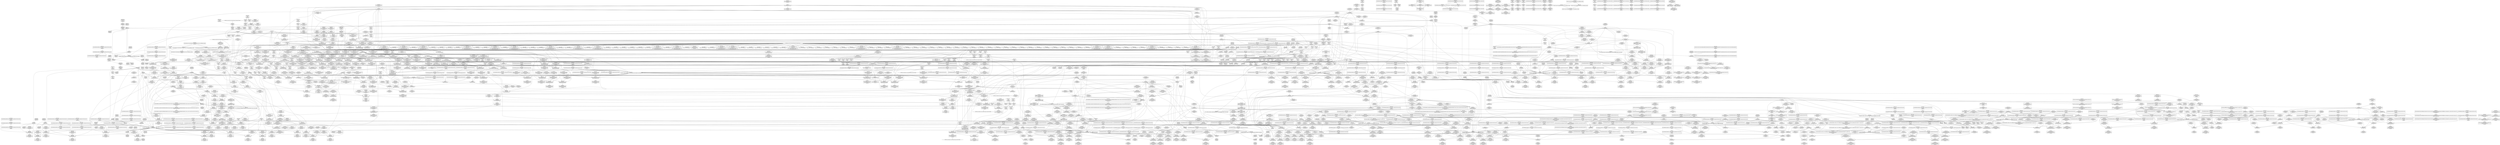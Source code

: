 digraph {
	CE0x59939e0 [shape=record,shape=Mrecord,label="{CE0x59939e0|task_sid:tmp4|*LoadInst*|security/selinux/hooks.c,208}"]
	CE0x58b7700 [shape=record,shape=Mrecord,label="{CE0x58b7700|i64_8|*Constant*}"]
	CE0x595fc10 [shape=record,shape=Mrecord,label="{CE0x595fc10|rcu_read_lock:tmp19|include/linux/rcupdate.h,882|*SummSource*}"]
	CE0x59db2a0 [shape=record,shape=Mrecord,label="{CE0x59db2a0|rcu_lock_release:tmp|*SummSink*}"]
	CE0x593f120 [shape=record,shape=Mrecord,label="{CE0x593f120|i64*_getelementptr_inbounds_(_11_x_i64_,_11_x_i64_*___llvm_gcov_ctr132,_i64_0,_i64_1)|*Constant*|*SummSink*}"]
	CE0x59de550 [shape=record,shape=Mrecord,label="{CE0x59de550|rcu_lock_acquire:bb|*SummSource*}"]
	CE0x59e0e70 [shape=record,shape=Mrecord,label="{CE0x59e0e70|GLOBAL:__preempt_count_sub|*Constant*|*SummSink*}"]
	CE0x599c930 [shape=record,shape=Mrecord,label="{CE0x599c930|task_sid:tmp14|security/selinux/hooks.c,208|*SummSink*}"]
	CE0x5a28570 [shape=record,shape=Mrecord,label="{CE0x5a28570|i64_1|*Constant*}"]
	CE0x59e0710 [shape=record,shape=Mrecord,label="{CE0x59e0710|rcu_read_unlock:tmp17|include/linux/rcupdate.h,933|*SummSource*}"]
	CE0x5953fc0 [shape=record,shape=Mrecord,label="{CE0x5953fc0|GLOBAL:kzalloc|*Constant*}"]
	CE0x596be60 [shape=record,shape=Mrecord,label="{CE0x596be60|task_sid:tobool1|security/selinux/hooks.c,208|*SummSink*}"]
	CE0x58f5bc0 [shape=record,shape=Mrecord,label="{CE0x58f5bc0|ipc_alloc_security:return}"]
	CE0x594bc80 [shape=record,shape=Mrecord,label="{CE0x594bc80|task_sid:do.end6|*SummSink*}"]
	CE0x58c5310 [shape=record,shape=Mrecord,label="{CE0x58c5310|selinux_shm_alloc_security:entry|*SummSource*}"]
	CE0x5a0dc10 [shape=record,shape=Mrecord,label="{CE0x5a0dc10|__preempt_count_add:bb}"]
	CE0x58ee890 [shape=record,shape=Mrecord,label="{CE0x58ee890|selinux_shm_alloc_security:call|security/selinux/hooks.c,5295}"]
	CE0x591e1e0 [shape=record,shape=Mrecord,label="{CE0x591e1e0|selinux_shm_alloc_security:tmp12|security/selinux/hooks.c,5309|*SummSource*}"]
	CE0x58e4590 [shape=record,shape=Mrecord,label="{CE0x58e4590|ipc_alloc_security:sclass|Function::ipc_alloc_security&Arg::sclass::|*SummSink*}"]
	CE0x5936f30 [shape=record,shape=Mrecord,label="{CE0x5936f30|_call_void_mcount()_#3|*SummSource*}"]
	CE0x5971dc0 [shape=record,shape=Mrecord,label="{CE0x5971dc0|_call_void_mcount()_#3|*SummSink*}"]
	CE0x595a810 [shape=record,shape=Mrecord,label="{CE0x595a810|i64*_getelementptr_inbounds_(_4_x_i64_,_4_x_i64_*___llvm_gcov_ctr128,_i64_0,_i64_1)|*Constant*|*SummSource*}"]
	CE0x58cb540 [shape=record,shape=Mrecord,label="{CE0x58cb540|current_sid:tmp4|security/selinux/hooks.c,218|*SummSource*}"]
	CE0x599e2d0 [shape=record,shape=Mrecord,label="{CE0x599e2d0|rcu_read_unlock:tmp4|include/linux/rcupdate.h,933|*SummSink*}"]
	CE0x5a0f8d0 [shape=record,shape=Mrecord,label="{CE0x5a0f8d0|__rcu_read_lock:tmp3|*SummSource*}"]
	CE0x59e5400 [shape=record,shape=Mrecord,label="{CE0x59e5400|i64*_getelementptr_inbounds_(_11_x_i64_,_11_x_i64_*___llvm_gcov_ctr132,_i64_0,_i64_10)|*Constant*|*SummSource*}"]
	CE0x5a10360 [shape=record,shape=Mrecord,label="{CE0x5a10360|rcu_lock_acquire:tmp|*SummSource*}"]
	CE0x59d9d30 [shape=record,shape=Mrecord,label="{CE0x59d9d30|rcu_lock_acquire:tmp3|*SummSink*}"]
	CE0x5a2cb00 [shape=record,shape=Mrecord,label="{CE0x5a2cb00|i64*_getelementptr_inbounds_(_4_x_i64_,_4_x_i64_*___llvm_gcov_ctr129,_i64_0,_i64_2)|*Constant*}"]
	CE0x59db0a0 [shape=record,shape=Mrecord,label="{CE0x59db0a0|rcu_read_unlock:tmp3|*SummSource*}"]
	CE0x5992540 [shape=record,shape=Mrecord,label="{CE0x5992540|task_sid:tmp}"]
	CE0x58f87f0 [shape=record,shape=Mrecord,label="{CE0x58f87f0|selinux_shm_alloc_security:tmp4|security/selinux/hooks.c,5299|*SummSink*}"]
	CE0x594b940 [shape=record,shape=Mrecord,label="{CE0x594b940|kzalloc:bb|*SummSource*}"]
	CE0x5946100 [shape=record,shape=Mrecord,label="{CE0x5946100|task_sid:tmp23|security/selinux/hooks.c,208|*SummSink*}"]
	CE0x593cea0 [shape=record,shape=Mrecord,label="{CE0x593cea0|ipc_free_security:tmp1|*SummSource*}"]
	CE0x597c4e0 [shape=record,shape=Mrecord,label="{CE0x597c4e0|COLLAPSED:_GCMRE___llvm_gcov_ctr182_internal_global_2_x_i64_zeroinitializer:_elem_0:default:}"]
	CE0x5938e20 [shape=record,shape=Mrecord,label="{CE0x5938e20|current_sid:tmp12|security/selinux/hooks.c,218|*SummSource*}"]
	CE0x58f72f0 [shape=record,shape=Mrecord,label="{CE0x58f72f0|i32_218|*Constant*}"]
	CE0x595f3f0 [shape=record,shape=Mrecord,label="{CE0x595f3f0|i64*_getelementptr_inbounds_(_11_x_i64_,_11_x_i64_*___llvm_gcov_ctr127,_i64_0,_i64_9)|*Constant*|*SummSource*}"]
	CE0x59f3120 [shape=record,shape=Mrecord,label="{CE0x59f3120|i64*_getelementptr_inbounds_(_4_x_i64_,_4_x_i64_*___llvm_gcov_ctr130,_i64_0,_i64_0)|*Constant*|*SummSink*}"]
	CE0x59617f0 [shape=record,shape=Mrecord,label="{CE0x59617f0|i64*_getelementptr_inbounds_(_11_x_i64_,_11_x_i64_*___llvm_gcov_ctr127,_i64_0,_i64_10)|*Constant*}"]
	CE0x596e7b0 [shape=record,shape=Mrecord,label="{CE0x596e7b0|GLOBAL:rcu_lock_acquire|*Constant*}"]
	CE0x5920470 [shape=record,shape=Mrecord,label="{CE0x5920470|avc_has_perm:requested|Function::avc_has_perm&Arg::requested::}"]
	CE0x5958450 [shape=record,shape=Mrecord,label="{CE0x5958450|rcu_read_unlock:tmp5|include/linux/rcupdate.h,933|*SummSource*}"]
	CE0x5926440 [shape=record,shape=Mrecord,label="{CE0x5926440|selinux_shm_alloc_security:tmp16|security/selinux/hooks.c,5310|*SummSink*}"]
	CE0x596fa80 [shape=record,shape=Mrecord,label="{CE0x596fa80|ipc_alloc_security:call1|security/selinux/hooks.c,5087}"]
	CE0x58eef50 [shape=record,shape=Mrecord,label="{CE0x58eef50|GLOBAL:__llvm_gcov_ctr310|Global_var:__llvm_gcov_ctr310|*SummSource*}"]
	CE0x598b910 [shape=record,shape=Mrecord,label="{CE0x598b910|cred_sid:security|security/selinux/hooks.c,196|*SummSink*}"]
	CE0x58ccd10 [shape=record,shape=Mrecord,label="{CE0x58ccd10|_call_void_kfree(i8*_%tmp6)_#10,_!dbg_!27718|security/selinux/hooks.c,5099|*SummSource*}"]
	CE0x59312b0 [shape=record,shape=Mrecord,label="{CE0x59312b0|i8*_getelementptr_inbounds_(_45_x_i8_,_45_x_i8_*_.str12,_i32_0,_i32_0)|*Constant*}"]
	CE0x5a0d840 [shape=record,shape=Mrecord,label="{CE0x5a0d840|__preempt_count_sub:tmp6|./arch/x86/include/asm/preempt.h,78|*SummSource*}"]
	CE0x591b060 [shape=record,shape=Mrecord,label="{CE0x591b060|ipc_alloc_security:tmp9|security/selinux/hooks.c,5087|*SummSource*}"]
	CE0x58f6ae0 [shape=record,shape=Mrecord,label="{CE0x58f6ae0|get_current:tmp3|*SummSource*}"]
	CE0x58eea00 [shape=record,shape=Mrecord,label="{CE0x58eea00|i32_1|*Constant*|*SummSource*}"]
	CE0x5939750 [shape=record,shape=Mrecord,label="{CE0x5939750|current_sid:tmp10|security/selinux/hooks.c,218|*SummSource*}"]
	CE0x59f2400 [shape=record,shape=Mrecord,label="{CE0x59f2400|i8*_undef|*Constant*}"]
	CE0x599af70 [shape=record,shape=Mrecord,label="{CE0x599af70|task_sid:tmp10|security/selinux/hooks.c,208|*SummSource*}"]
	CE0x595a400 [shape=record,shape=Mrecord,label="{CE0x595a400|_call_void_asm_addl_$1,_%gs:$0_,_*m,ri,*m,_dirflag_,_fpsr_,_flags_(i32*___preempt_count,_i32_%sub,_i32*___preempt_count)_#3,_!dbg_!27717,_!srcloc_!27718|./arch/x86/include/asm/preempt.h,77|*SummSource*}"]
	CE0x5928940 [shape=record,shape=Mrecord,label="{CE0x5928940|ipc_free_security:perm|Function::ipc_free_security&Arg::perm::|*SummSink*}"]
	CE0x5966090 [shape=record,shape=Mrecord,label="{CE0x5966090|rcu_read_unlock:tmp10|include/linux/rcupdate.h,933|*SummSource*}"]
	CE0x59e0a00 [shape=record,shape=Mrecord,label="{CE0x59e0a00|rcu_read_unlock:tmp18|include/linux/rcupdate.h,933|*SummSource*}"]
	CE0x594b190 [shape=record,shape=Mrecord,label="{CE0x594b190|get_current:bb|*SummSink*}"]
	CE0x59520e0 [shape=record,shape=Mrecord,label="{CE0x59520e0|i64*_getelementptr_inbounds_(_6_x_i64_,_6_x_i64_*___llvm_gcov_ctr301,_i64_0,_i64_5)|*Constant*|*SummSource*}"]
	CE0x5972cb0 [shape=record,shape=Mrecord,label="{CE0x5972cb0|ipc_alloc_security:sclass2|security/selinux/hooks.c,5088}"]
	CE0x5934660 [shape=record,shape=Mrecord,label="{CE0x5934660|current_sid:tmp2|*SummSink*}"]
	CE0x5a03d30 [shape=record,shape=Mrecord,label="{CE0x5a03d30|__preempt_count_add:tmp1}"]
	CE0x58ca8e0 [shape=record,shape=Mrecord,label="{CE0x58ca8e0|current_sid:tmp5|security/selinux/hooks.c,218|*SummSource*}"]
	CE0x5a1ef40 [shape=record,shape=Mrecord,label="{CE0x5a1ef40|__preempt_count_sub:tmp7|./arch/x86/include/asm/preempt.h,78|*SummSource*}"]
	CE0x5a04290 [shape=record,shape=Mrecord,label="{CE0x5a04290|i64_1|*Constant*}"]
	CE0x58cbb60 [shape=record,shape=Mrecord,label="{CE0x58cbb60|80:_i32,_112:_i8*,_:_CMRE_38,39_}"]
	CE0x593b0e0 [shape=record,shape=Mrecord,label="{CE0x593b0e0|i64*_getelementptr_inbounds_(_13_x_i64_,_13_x_i64_*___llvm_gcov_ctr126,_i64_0,_i64_1)|*Constant*}"]
	CE0x5949190 [shape=record,shape=Mrecord,label="{CE0x5949190|current_sid:tmp22|security/selinux/hooks.c,218}"]
	CE0x5964620 [shape=record,shape=Mrecord,label="{CE0x5964620|rcu_read_unlock:tobool1|include/linux/rcupdate.h,933|*SummSink*}"]
	CE0x5936760 [shape=record,shape=Mrecord,label="{CE0x5936760|current_sid:bb}"]
	CE0x5957050 [shape=record,shape=Mrecord,label="{CE0x5957050|_call_void_mcount()_#3}"]
	CE0x592d4b0 [shape=record,shape=Mrecord,label="{CE0x592d4b0|rcu_lock_acquire:tmp5|include/linux/rcupdate.h,418|*SummSource*}"]
	CE0x5973b20 [shape=record,shape=Mrecord,label="{CE0x5973b20|ipc_alloc_security:tmp8|security/selinux/hooks.c,5085}"]
	CE0x58cb110 [shape=record,shape=Mrecord,label="{CE0x58cb110|80:_i32,_112:_i8*,_:_CMRE_26,27_}"]
	CE0x5973550 [shape=record,shape=Mrecord,label="{CE0x5973550|ipc_alloc_security:if.then|*SummSource*}"]
	CE0x58ffb00 [shape=record,shape=Mrecord,label="{CE0x58ffb00|selinux_shm_alloc_security:tmp8|security/selinux/hooks.c,5302}"]
	CE0x59e7ac0 [shape=record,shape=Mrecord,label="{CE0x59e7ac0|_call_void_rcu_lock_release(%struct.lockdep_map*_rcu_lock_map)_#10,_!dbg_!27733|include/linux/rcupdate.h,935}"]
	CE0x58e8840 [shape=record,shape=Mrecord,label="{CE0x58e8840|get_current:entry|*SummSink*}"]
	CE0x58d5500 [shape=record,shape=Mrecord,label="{CE0x58d5500|i64*_getelementptr_inbounds_(_9_x_i64_,_9_x_i64_*___llvm_gcov_ctr310,_i64_0,_i64_0)|*Constant*|*SummSink*}"]
	CE0x58f7030 [shape=record,shape=Mrecord,label="{CE0x58f7030|GLOBAL:lockdep_rcu_suspicious|*Constant*}"]
	CE0x59e0990 [shape=record,shape=Mrecord,label="{CE0x59e0990|rcu_read_unlock:tmp18|include/linux/rcupdate.h,933}"]
	CE0x591efc0 [shape=record,shape=Mrecord,label="{CE0x591efc0|selinux_shm_alloc_security:tmp15|security/selinux/hooks.c,5309}"]
	CE0x58eebd0 [shape=record,shape=Mrecord,label="{CE0x58eebd0|selinux_shm_alloc_security:tmp4|security/selinux/hooks.c,5299}"]
	CE0x5928830 [shape=record,shape=Mrecord,label="{CE0x5928830|ipc_free_security:perm|Function::ipc_free_security&Arg::perm::|*SummSource*}"]
	CE0x59e25d0 [shape=record,shape=Mrecord,label="{CE0x59e25d0|rcu_lock_release:tmp1}"]
	CE0x5954e80 [shape=record,shape=Mrecord,label="{CE0x5954e80|ipc_free_security:tmp2|*SummSource*}"]
	CE0x5990860 [shape=record,shape=Mrecord,label="{CE0x5990860|rcu_read_lock:tobool|include/linux/rcupdate.h,882}"]
	CE0x59e6bd0 [shape=record,shape=Mrecord,label="{CE0x59e6bd0|rcu_read_unlock:tmp|*SummSource*}"]
	CE0x58b8070 [shape=record,shape=Mrecord,label="{CE0x58b8070|i8*_getelementptr_inbounds_(_25_x_i8_,_25_x_i8_*_.str3,_i32_0,_i32_0)|*Constant*|*SummSource*}"]
	CE0x59ea780 [shape=record,shape=Mrecord,label="{CE0x59ea780|__rcu_read_lock:bb}"]
	CE0x58ef220 [shape=record,shape=Mrecord,label="{CE0x58ef220|80:_i32,_112:_i8*,_:_CMRE_1,2_}"]
	CE0x5992aa0 [shape=record,shape=Mrecord,label="{CE0x5992aa0|GLOBAL:__kmalloc|*Constant*|*SummSink*}"]
	CE0x5970fe0 [shape=record,shape=Mrecord,label="{CE0x5970fe0|kmalloc:tmp3}"]
	CE0x59f0b70 [shape=record,shape=Mrecord,label="{CE0x59f0b70|rcu_lock_release:tmp4|include/linux/rcupdate.h,423|*SummSink*}"]
	CE0x5a180c0 [shape=record,shape=Mrecord,label="{CE0x5a180c0|__preempt_count_add:tmp6|./arch/x86/include/asm/preempt.h,73}"]
	CE0x5922630 [shape=record,shape=Mrecord,label="{CE0x5922630|current_sid:tmp17|security/selinux/hooks.c,218}"]
	CE0x58b6e60 [shape=record,shape=Mrecord,label="{CE0x58b6e60|get_current:tmp|*SummSource*}"]
	CE0x5941130 [shape=record,shape=Mrecord,label="{CE0x5941130|ipc_alloc_security:retval.0}"]
	CE0x58c9400 [shape=record,shape=Mrecord,label="{CE0x58c9400|80:_i32,_112:_i8*,_:_CMRE_45,46_}"]
	CE0x594c9e0 [shape=record,shape=Mrecord,label="{CE0x594c9e0|rcu_read_lock:call3|include/linux/rcupdate.h,882|*SummSource*}"]
	CE0x592fce0 [shape=record,shape=Mrecord,label="{CE0x592fce0|ipc_free_security:security1|security/selinux/hooks.c,5098|*SummSink*}"]
	CE0x58c5550 [shape=record,shape=Mrecord,label="{CE0x58c5550|selinux_shm_alloc_security:if.then}"]
	CE0x597f910 [shape=record,shape=Mrecord,label="{CE0x597f910|_call_void_mcount()_#3|*SummSource*}"]
	CE0x59445f0 [shape=record,shape=Mrecord,label="{CE0x59445f0|task_sid:bb}"]
	CE0x58f0540 [shape=record,shape=Mrecord,label="{CE0x58f0540|GLOBAL:__llvm_gcov_ctr125|Global_var:__llvm_gcov_ctr125}"]
	CE0x59731b0 [shape=record,shape=Mrecord,label="{CE0x59731b0|i64*_getelementptr_inbounds_(_6_x_i64_,_6_x_i64_*___llvm_gcov_ctr301,_i64_0,_i64_0)|*Constant*|*SummSink*}"]
	CE0x59db520 [shape=record,shape=Mrecord,label="{CE0x59db520|rcu_read_unlock:tmp|*SummSink*}"]
	CE0x5a2dbe0 [shape=record,shape=Mrecord,label="{CE0x5a2dbe0|i64*_getelementptr_inbounds_(_4_x_i64_,_4_x_i64_*___llvm_gcov_ctr135,_i64_0,_i64_2)|*Constant*}"]
	CE0x598c1b0 [shape=record,shape=Mrecord,label="{CE0x598c1b0|cred_sid:tmp6|security/selinux/hooks.c,197|*SummSource*}"]
	CE0x593b230 [shape=record,shape=Mrecord,label="{CE0x593b230|i64_4|*Constant*}"]
	CE0x59199a0 [shape=record,shape=Mrecord,label="{CE0x59199a0|current_sid:call4|security/selinux/hooks.c,218|*SummSource*}"]
	CE0x598b810 [shape=record,shape=Mrecord,label="{CE0x598b810|cred_sid:security|security/selinux/hooks.c,196}"]
	CE0x596ffa0 [shape=record,shape=Mrecord,label="{CE0x596ffa0|rcu_read_lock:entry|*SummSource*}"]
	CE0x5a0c350 [shape=record,shape=Mrecord,label="{CE0x5a0c350|rcu_lock_release:tmp6}"]
	CE0x5a0eca0 [shape=record,shape=Mrecord,label="{CE0x5a0eca0|__rcu_read_lock:tmp5|include/linux/rcupdate.h,239|*SummSource*}"]
	CE0x5998190 [shape=record,shape=Mrecord,label="{CE0x5998190|rcu_read_unlock:tmp4|include/linux/rcupdate.h,933|*SummSource*}"]
	CE0x5a04bb0 [shape=record,shape=Mrecord,label="{CE0x5a04bb0|__preempt_count_sub:tmp3|*SummSink*}"]
	CE0x5956eb0 [shape=record,shape=Mrecord,label="{CE0x5956eb0|_call_void_mcount()_#3|*SummSource*}"]
	CE0x5926b10 [shape=record,shape=Mrecord,label="{CE0x5926b10|selinux_shm_alloc_security:tmp17|security/selinux/hooks.c,5310|*SummSink*}"]
	CE0x594e090 [shape=record,shape=Mrecord,label="{CE0x594e090|i64*_getelementptr_inbounds_(_2_x_i64_,_2_x_i64_*___llvm_gcov_ctr131,_i64_0,_i64_1)|*Constant*}"]
	CE0x593db50 [shape=record,shape=Mrecord,label="{CE0x593db50|rcu_read_unlock:tmp9|include/linux/rcupdate.h,933}"]
	CE0x5943fc0 [shape=record,shape=Mrecord,label="{CE0x5943fc0|task_sid:tmp12|security/selinux/hooks.c,208|*SummSource*}"]
	CE0x5956520 [shape=record,shape=Mrecord,label="{CE0x5956520|kmalloc:tmp1}"]
	CE0x5923480 [shape=record,shape=Mrecord,label="{CE0x5923480|current_sid:tmp19|security/selinux/hooks.c,218|*SummSource*}"]
	CE0x598bc90 [shape=record,shape=Mrecord,label="{CE0x598bc90|COLLAPSED:_GCMRE___llvm_gcov_ctr127_internal_global_11_x_i64_zeroinitializer:_elem_0:default:}"]
	CE0x5931470 [shape=record,shape=Mrecord,label="{CE0x5931470|i8*_getelementptr_inbounds_(_45_x_i8_,_45_x_i8_*_.str12,_i32_0,_i32_0)|*Constant*|*SummSink*}"]
	CE0x594ae60 [shape=record,shape=Mrecord,label="{CE0x594ae60|current_sid:tmp24|security/selinux/hooks.c,220|*SummSink*}"]
	CE0x59568c0 [shape=record,shape=Mrecord,label="{CE0x59568c0|task_sid:land.lhs.true|*SummSource*}"]
	CE0x58f3530 [shape=record,shape=Mrecord,label="{CE0x58f3530|selinux_shm_alloc_security:tmp21|security/selinux/hooks.c,5314}"]
	CE0x58f5810 [shape=record,shape=Mrecord,label="{CE0x58f5810|i64*_getelementptr_inbounds_(_6_x_i64_,_6_x_i64_*___llvm_gcov_ctr301,_i64_0,_i64_4)|*Constant*|*SummSink*}"]
	CE0x59e9180 [shape=record,shape=Mrecord,label="{CE0x59e9180|_call_void___rcu_read_unlock()_#10,_!dbg_!27734|include/linux/rcupdate.h,937|*SummSource*}"]
	CE0x594e2d0 [shape=record,shape=Mrecord,label="{CE0x594e2d0|task_sid:tmp7|security/selinux/hooks.c,208|*SummSource*}"]
	CE0x59e06a0 [shape=record,shape=Mrecord,label="{CE0x59e06a0|rcu_read_unlock:tmp17|include/linux/rcupdate.h,933}"]
	CE0x5919e10 [shape=record,shape=Mrecord,label="{CE0x5919e10|selinux_shm_alloc_security:shm_perm4|security/selinux/hooks.c,5305|*SummSource*}"]
	CE0x58f2cb0 [shape=record,shape=Mrecord,label="{CE0x58f2cb0|i64*_getelementptr_inbounds_(_11_x_i64_,_11_x_i64_*___llvm_gcov_ctr125,_i64_0,_i64_0)|*Constant*|*SummSink*}"]
	CE0x5a12330 [shape=record,shape=Mrecord,label="{CE0x5a12330|i64_ptrtoint_(i8*_blockaddress(_rcu_lock_acquire,_%__here)_to_i64)|*Constant*|*SummSource*}"]
	CE0x5931d20 [shape=record,shape=Mrecord,label="{CE0x5931d20|GLOBAL:kmalloc|*Constant*|*SummSource*}"]
	CE0x599de50 [shape=record,shape=Mrecord,label="{CE0x599de50|task_sid:tmp9|security/selinux/hooks.c,208|*SummSource*}"]
	CE0x596e110 [shape=record,shape=Mrecord,label="{CE0x596e110|GLOBAL:rcu_lock_map|Global_var:rcu_lock_map}"]
	CE0x5966460 [shape=record,shape=Mrecord,label="{CE0x5966460|rcu_lock_acquire:tmp3}"]
	CE0x5951dd0 [shape=record,shape=Mrecord,label="{CE0x5951dd0|task_sid:entry}"]
	CE0x59fe3b0 [shape=record,shape=Mrecord,label="{CE0x59fe3b0|rcu_lock_release:bb}"]
	CE0x58f43b0 [shape=record,shape=Mrecord,label="{CE0x58f43b0|current_sid:land.lhs.true2}"]
	CE0x593c460 [shape=record,shape=Mrecord,label="{CE0x593c460|current_sid:tmp9|security/selinux/hooks.c,218|*SummSource*}"]
	CE0x594bb70 [shape=record,shape=Mrecord,label="{CE0x594bb70|task_sid:do.end6|*SummSource*}"]
	CE0x5990440 [shape=record,shape=Mrecord,label="{CE0x5990440|GLOBAL:__llvm_gcov_ctr132|Global_var:__llvm_gcov_ctr132|*SummSource*}"]
	CE0x59969e0 [shape=record,shape=Mrecord,label="{CE0x59969e0|GLOBAL:rcu_lock_acquire|*Constant*|*SummSource*}"]
	CE0x58ff1d0 [shape=record,shape=Mrecord,label="{CE0x58ff1d0|i64*_getelementptr_inbounds_(_11_x_i64_,_11_x_i64_*___llvm_gcov_ctr125,_i64_0,_i64_8)|*Constant*|*SummSource*}"]
	CE0x597e590 [shape=record,shape=Mrecord,label="{CE0x597e590|rcu_read_lock:tmp9|include/linux/rcupdate.h,882}"]
	CE0x59e9a10 [shape=record,shape=Mrecord,label="{CE0x59e9a10|__rcu_read_unlock:entry|*SummSink*}"]
	CE0x598ab80 [shape=record,shape=Mrecord,label="{CE0x598ab80|_ret_void,_!dbg_!27735|include/linux/rcupdate.h,938|*SummSource*}"]
	CE0x58f7810 [shape=record,shape=Mrecord,label="{CE0x58f7810|i32_218|*Constant*|*SummSink*}"]
	CE0x58ccf90 [shape=record,shape=Mrecord,label="{CE0x58ccf90|_call_void_mcount()_#3|*SummSink*}"]
	CE0x595e910 [shape=record,shape=Mrecord,label="{CE0x595e910|i32_883|*Constant*|*SummSource*}"]
	CE0x596d990 [shape=record,shape=Mrecord,label="{CE0x596d990|cred_sid:tmp3|*SummSource*}"]
	CE0x5944990 [shape=record,shape=Mrecord,label="{CE0x5944990|i64*_getelementptr_inbounds_(_13_x_i64_,_13_x_i64_*___llvm_gcov_ctr126,_i64_0,_i64_8)|*Constant*|*SummSource*}"]
	CE0x5944330 [shape=record,shape=Mrecord,label="{CE0x5944330|i64*_getelementptr_inbounds_(_2_x_i64_,_2_x_i64_*___llvm_gcov_ctr109,_i64_0,_i64_1)|*Constant*|*SummSource*}"]
	CE0x5948510 [shape=record,shape=Mrecord,label="{CE0x5948510|i32_22|*Constant*}"]
	CE0x5a03da0 [shape=record,shape=Mrecord,label="{CE0x5a03da0|__preempt_count_add:tmp1|*SummSource*}"]
	CE0x59fe7a0 [shape=record,shape=Mrecord,label="{CE0x59fe7a0|__rcu_read_unlock:tmp4|include/linux/rcupdate.h,244|*SummSource*}"]
	CE0x5961c60 [shape=record,shape=Mrecord,label="{CE0x5961c60|i64*_getelementptr_inbounds_(_11_x_i64_,_11_x_i64_*___llvm_gcov_ctr127,_i64_0,_i64_10)|*Constant*|*SummSink*}"]
	CE0x59fa860 [shape=record,shape=Mrecord,label="{CE0x59fa860|rcu_lock_release:indirectgoto}"]
	CE0x5939c00 [shape=record,shape=Mrecord,label="{CE0x5939c00|ipc_alloc_security:tmp4|security/selinux/hooks.c,5084|*SummSink*}"]
	CE0x597e280 [shape=record,shape=Mrecord,label="{CE0x597e280|rcu_read_lock:do.body|*SummSource*}"]
	CE0x59382f0 [shape=record,shape=Mrecord,label="{CE0x59382f0|kzalloc:or|include/linux/slab.h,578|*SummSource*}"]
	CE0x597eeb0 [shape=record,shape=Mrecord,label="{CE0x597eeb0|_ret_void,_!dbg_!27717|include/linux/rcupdate.h,419}"]
	CE0x59564b0 [shape=record,shape=Mrecord,label="{CE0x59564b0|i64_1|*Constant*}"]
	CE0x5931740 [shape=record,shape=Mrecord,label="{CE0x5931740|i64*_getelementptr_inbounds_(_11_x_i64_,_11_x_i64_*___llvm_gcov_ctr125,_i64_0,_i64_9)|*Constant*}"]
	CE0x5a00c10 [shape=record,shape=Mrecord,label="{CE0x5a00c10|__preempt_count_sub:do.body|*SummSink*}"]
	CE0x594e940 [shape=record,shape=Mrecord,label="{CE0x594e940|_call_void_rcu_lock_acquire(%struct.lockdep_map*_rcu_lock_map)_#10,_!dbg_!27711|include/linux/rcupdate.h,881}"]
	CE0x58d9ff0 [shape=record,shape=Mrecord,label="{CE0x58d9ff0|80:_i32,_112:_i8*,_:_CMRE_128,136_|*MultipleSource*|Function::selinux_shm_alloc_security&Arg::shp::|security/selinux/hooks.c,5298}"]
	CE0x5933bf0 [shape=record,shape=Mrecord,label="{CE0x5933bf0|current_sid:bb|*SummSink*}"]
	CE0x593c530 [shape=record,shape=Mrecord,label="{CE0x593c530|current_sid:tmp9|security/selinux/hooks.c,218|*SummSink*}"]
	CE0x5971d50 [shape=record,shape=Mrecord,label="{CE0x5971d50|_call_void_mcount()_#3|*SummSource*}"]
	CE0x5971af0 [shape=record,shape=Mrecord,label="{CE0x5971af0|_call_void_mcount()_#3}"]
	CE0x596f3f0 [shape=record,shape=Mrecord,label="{CE0x596f3f0|task_sid:bb|*SummSink*}"]
	CE0x593ea10 [shape=record,shape=Mrecord,label="{CE0x593ea10|i64*_getelementptr_inbounds_(_4_x_i64_,_4_x_i64_*___llvm_gcov_ctr128,_i64_0,_i64_2)|*Constant*|*SummSource*}"]
	CE0x597e170 [shape=record,shape=Mrecord,label="{CE0x597e170|task_sid:tmp4|*LoadInst*|security/selinux/hooks.c,208|*SummSink*}"]
	CE0x599f540 [shape=record,shape=Mrecord,label="{CE0x599f540|kmalloc:tmp2|*SummSink*}"]
	CE0x59303c0 [shape=record,shape=Mrecord,label="{CE0x59303c0|ipc_free_security:security|security/selinux/hooks.c,5097}"]
	CE0x598d390 [shape=record,shape=Mrecord,label="{CE0x598d390|rcu_read_lock:tobool|include/linux/rcupdate.h,882|*SummSource*}"]
	CE0x58cfad0 [shape=record,shape=Mrecord,label="{CE0x58cfad0|80:_i32,_112:_i8*,_:_CMRE_168,172_|*MultipleSource*|Function::selinux_shm_alloc_security&Arg::shp::|security/selinux/hooks.c,5298}"]
	CE0x5a0ae20 [shape=record,shape=Mrecord,label="{CE0x5a0ae20|__preempt_count_add:tmp|*SummSink*}"]
	CE0x5a284b0 [shape=record,shape=Mrecord,label="{CE0x5a284b0|i64*_getelementptr_inbounds_(_4_x_i64_,_4_x_i64_*___llvm_gcov_ctr129,_i64_0,_i64_0)|*Constant*}"]
	CE0x591f5d0 [shape=record,shape=Mrecord,label="{CE0x591f5d0|avc_has_perm:entry|*SummSink*}"]
	CE0x58e84b0 [shape=record,shape=Mrecord,label="{CE0x58e84b0|GLOBAL:get_current|*Constant*|*SummSink*}"]
	CE0x59df8c0 [shape=record,shape=Mrecord,label="{CE0x59df8c0|_ret_void,_!dbg_!27719|./arch/x86/include/asm/preempt.h,73|*SummSink*}"]
	CE0x593bd00 [shape=record,shape=Mrecord,label="{CE0x593bd00|i64*_getelementptr_inbounds_(_11_x_i64_,_11_x_i64_*___llvm_gcov_ctr125,_i64_0,_i64_6)|*Constant*|*SummSink*}"]
	CE0x58ea430 [shape=record,shape=Mrecord,label="{CE0x58ea430|selinux_shm_alloc_security:shm_perm|security/selinux/hooks.c,5298|*SummSink*}"]
	CE0x59eb910 [shape=record,shape=Mrecord,label="{CE0x59eb910|_call_void_mcount()_#3|*SummSink*}"]
	CE0x592f730 [shape=record,shape=Mrecord,label="{CE0x592f730|ipc_free_security:tmp5|security/selinux/hooks.c,5097|*SummSource*}"]
	CE0x5919f10 [shape=record,shape=Mrecord,label="{CE0x5919f10|selinux_shm_alloc_security:call6|security/selinux/hooks.c,5307}"]
	CE0x598cdf0 [shape=record,shape=Mrecord,label="{CE0x598cdf0|rcu_read_lock:tmp3|*SummSink*}"]
	CE0x5928540 [shape=record,shape=Mrecord,label="{CE0x5928540|i64*_getelementptr_inbounds_(_9_x_i64_,_9_x_i64_*___llvm_gcov_ctr310,_i64_0,_i64_7)|*Constant*}"]
	CE0x59613c0 [shape=record,shape=Mrecord,label="{CE0x59613c0|rcu_read_lock:tmp21|include/linux/rcupdate.h,884}"]
	CE0x5931be0 [shape=record,shape=Mrecord,label="{CE0x5931be0|GLOBAL:kmalloc|*Constant*}"]
	CE0x595ffe0 [shape=record,shape=Mrecord,label="{CE0x595ffe0|rcu_read_lock:tmp20|include/linux/rcupdate.h,882|*SummSource*}"]
	CE0x58dbc60 [shape=record,shape=Mrecord,label="{CE0x58dbc60|current_sid:tobool|security/selinux/hooks.c,218}"]
	CE0x59497a0 [shape=record,shape=Mrecord,label="{CE0x59497a0|current_sid:tmp23|security/selinux/hooks.c,218|*SummSource*}"]
	CE0x5a489c0 [shape=record,shape=Mrecord,label="{CE0x5a489c0|__preempt_count_sub:tmp}"]
	CE0x597b6a0 [shape=record,shape=Mrecord,label="{CE0x597b6a0|__rcu_read_lock:tmp7|include/linux/rcupdate.h,240}"]
	CE0x598c520 [shape=record,shape=Mrecord,label="{CE0x598c520|i64_0|*Constant*}"]
	CE0x598ba80 [shape=record,shape=Mrecord,label="{CE0x598ba80|cred_sid:security|security/selinux/hooks.c,196|*SummSource*}"]
	CE0x58e7d80 [shape=record,shape=Mrecord,label="{CE0x58e7d80|80:_i32,_112:_i8*,_:_CMRE_71,72_}"]
	CE0x59f2ae0 [shape=record,shape=Mrecord,label="{CE0x59f2ae0|__rcu_read_lock:tmp1}"]
	CE0x59527d0 [shape=record,shape=Mrecord,label="{CE0x59527d0|ipc_free_security:bb}"]
	CE0x5930190 [shape=record,shape=Mrecord,label="{CE0x5930190|i8*_null|*Constant*|*SummSource*}"]
	CE0x5a11fd0 [shape=record,shape=Mrecord,label="{CE0x5a11fd0|%struct.lockdep_map*_null|*Constant*|*SummSink*}"]
	CE0x5a0f4a0 [shape=record,shape=Mrecord,label="{CE0x5a0f4a0|i64*_getelementptr_inbounds_(_4_x_i64_,_4_x_i64_*___llvm_gcov_ctr134,_i64_0,_i64_2)|*Constant*|*SummSource*}"]
	CE0x5a3fc10 [shape=record,shape=Mrecord,label="{CE0x5a3fc10|i64*_getelementptr_inbounds_(_4_x_i64_,_4_x_i64_*___llvm_gcov_ctr135,_i64_0,_i64_1)|*Constant*}"]
	CE0x598e460 [shape=record,shape=Mrecord,label="{CE0x598e460|rcu_read_lock:tmp4|include/linux/rcupdate.h,882|*SummSink*}"]
	CE0x58cbe30 [shape=record,shape=Mrecord,label="{CE0x58cbe30|GLOBAL:current_task|Global_var:current_task}"]
	CE0x5927600 [shape=record,shape=Mrecord,label="{CE0x5927600|_call_void_ipc_free_security(%struct.kern_ipc_perm*_%shm_perm9)_#10,_!dbg_!27743|security/selinux/hooks.c,5310|*SummSource*}"]
	CE0x5948260 [shape=record,shape=Mrecord,label="{CE0x5948260|current_sid:tmp21|security/selinux/hooks.c,218}"]
	CE0x58f4c60 [shape=record,shape=Mrecord,label="{CE0x58f4c60|GLOBAL:kzalloc|*Constant*|*SummSink*}"]
	CE0x593af00 [shape=record,shape=Mrecord,label="{CE0x593af00|task_sid:tmp1|*SummSink*}"]
	CE0x5962bf0 [shape=record,shape=Mrecord,label="{CE0x5962bf0|i64*_getelementptr_inbounds_(_2_x_i64_,_2_x_i64_*___llvm_gcov_ctr131,_i64_0,_i64_0)|*Constant*}"]
	CE0x59607c0 [shape=record,shape=Mrecord,label="{CE0x59607c0|rcu_read_lock:tmp18|include/linux/rcupdate.h,882|*SummSource*}"]
	CE0x59d9cc0 [shape=record,shape=Mrecord,label="{CE0x59d9cc0|rcu_lock_acquire:tmp3|*SummSource*}"]
	CE0x58f86e0 [shape=record,shape=Mrecord,label="{CE0x58f86e0|ipc_alloc_security:tmp4|security/selinux/hooks.c,5084}"]
	CE0x597fd50 [shape=record,shape=Mrecord,label="{CE0x597fd50|task_sid:tobool1|security/selinux/hooks.c,208|*SummSource*}"]
	CE0x59670e0 [shape=record,shape=Mrecord,label="{CE0x59670e0|rcu_read_unlock:tmp4|include/linux/rcupdate.h,933}"]
	CE0x5935ff0 [shape=record,shape=Mrecord,label="{CE0x5935ff0|kmalloc:tmp|*SummSource*}"]
	CE0x59711d0 [shape=record,shape=Mrecord,label="{CE0x59711d0|kmalloc:tmp3|*SummSink*}"]
	CE0x599ba90 [shape=record,shape=Mrecord,label="{CE0x599ba90|cred_sid:tmp2|*SummSource*}"]
	CE0x5943240 [shape=record,shape=Mrecord,label="{CE0x5943240|i64*_getelementptr_inbounds_(_4_x_i64_,_4_x_i64_*___llvm_gcov_ctr133,_i64_0,_i64_2)|*Constant*|*SummSource*}"]
	CE0x5955860 [shape=record,shape=Mrecord,label="{CE0x5955860|cred_sid:tmp1}"]
	CE0x58ee5e0 [shape=record,shape=Mrecord,label="{CE0x58ee5e0|i32_0|*Constant*}"]
	CE0x5948dd0 [shape=record,shape=Mrecord,label="{CE0x5948dd0|current_sid:security|security/selinux/hooks.c,218|*SummSource*}"]
	CE0x594fcf0 [shape=record,shape=Mrecord,label="{CE0x594fcf0|i8*_getelementptr_inbounds_(_25_x_i8_,_25_x_i8_*_.str3,_i32_0,_i32_0)|*Constant*}"]
	CE0x5962890 [shape=record,shape=Mrecord,label="{CE0x5962890|cred_sid:bb}"]
	CE0x594a0a0 [shape=record,shape=Mrecord,label="{CE0x594a0a0|current_sid:sid|security/selinux/hooks.c,220|*SummSource*}"]
	CE0x595df00 [shape=record,shape=Mrecord,label="{CE0x595df00|rcu_read_lock:if.end}"]
	CE0x593b790 [shape=record,shape=Mrecord,label="{CE0x593b790|COLLAPSED:_GCMRE___llvm_gcov_ctr302_internal_global_2_x_i64_zeroinitializer:_elem_0:default:}"]
	CE0x5968440 [shape=record,shape=Mrecord,label="{CE0x5968440|rcu_read_unlock:call|include/linux/rcupdate.h,933|*SummSink*}"]
	CE0x5a098c0 [shape=record,shape=Mrecord,label="{CE0x5a098c0|__preempt_count_add:tmp7|./arch/x86/include/asm/preempt.h,73|*SummSink*}"]
	CE0x5a07720 [shape=record,shape=Mrecord,label="{CE0x5a07720|i64*_getelementptr_inbounds_(_4_x_i64_,_4_x_i64_*___llvm_gcov_ctr135,_i64_0,_i64_2)|*Constant*|*SummSource*}"]
	CE0x58f9c10 [shape=record,shape=Mrecord,label="{CE0x58f9c10|GLOBAL:get_current|*Constant*}"]
	CE0x5967b00 [shape=record,shape=Mrecord,label="{CE0x5967b00|rcu_read_unlock:tmp8|include/linux/rcupdate.h,933|*SummSource*}"]
	CE0x59e0ac0 [shape=record,shape=Mrecord,label="{CE0x59e0ac0|rcu_read_unlock:tmp1|*SummSource*}"]
	CE0x5932390 [shape=record,shape=Mrecord,label="{CE0x5932390|i64*_getelementptr_inbounds_(_2_x_i64_,_2_x_i64_*___llvm_gcov_ctr302,_i64_0,_i64_1)|*Constant*}"]
	CE0x59f20b0 [shape=record,shape=Mrecord,label="{CE0x59f20b0|rcu_lock_acquire:tmp7}"]
	CE0x599bcd0 [shape=record,shape=Mrecord,label="{CE0x599bcd0|task_sid:if.end}"]
	CE0x5937f70 [shape=record,shape=Mrecord,label="{CE0x5937f70|i1_true|*Constant*|*SummSink*}"]
	CE0x5996c70 [shape=record,shape=Mrecord,label="{CE0x5996c70|GLOBAL:__llvm_gcov_ctr126|Global_var:__llvm_gcov_ctr126}"]
	CE0x596eba0 [shape=record,shape=Mrecord,label="{CE0x596eba0|task_sid:tmp|*SummSource*}"]
	CE0x599d660 [shape=record,shape=Mrecord,label="{CE0x599d660|i64*_getelementptr_inbounds_(_4_x_i64_,_4_x_i64_*___llvm_gcov_ctr128,_i64_0,_i64_3)|*Constant*}"]
	CE0x597c750 [shape=record,shape=Mrecord,label="{CE0x597c750|i64*_getelementptr_inbounds_(_2_x_i64_,_2_x_i64_*___llvm_gcov_ctr182,_i64_0,_i64_1)|*Constant*|*SummSource*}"]
	CE0x58fc550 [shape=record,shape=Mrecord,label="{CE0x58fc550|avc_has_perm:auditdata|Function::avc_has_perm&Arg::auditdata::|*SummSink*}"]
	CE0x5947560 [shape=record,shape=Mrecord,label="{CE0x5947560|get_current:entry}"]
	CE0x595ad20 [shape=record,shape=Mrecord,label="{CE0x595ad20|i32_934|*Constant*|*SummSource*}"]
	CE0x599da60 [shape=record,shape=Mrecord,label="{CE0x599da60|GLOBAL:rcu_read_unlock.__warned|Global_var:rcu_read_unlock.__warned|*SummSource*}"]
	CE0x5a0bd60 [shape=record,shape=Mrecord,label="{CE0x5a0bd60|i64*_getelementptr_inbounds_(_4_x_i64_,_4_x_i64_*___llvm_gcov_ctr128,_i64_0,_i64_0)|*Constant*|*SummSource*}"]
	CE0x59405d0 [shape=record,shape=Mrecord,label="{CE0x59405d0|ipc_alloc_security:security|security/selinux/hooks.c,5090|*SummSink*}"]
	CE0x58fcdf0 [shape=record,shape=Mrecord,label="{CE0x58fcdf0|selinux_shm_alloc_security:tobool7|security/selinux/hooks.c,5309}"]
	CE0x599b620 [shape=record,shape=Mrecord,label="{CE0x599b620|task_sid:tmp2|*SummSource*}"]
	CE0x59fb530 [shape=record,shape=Mrecord,label="{CE0x59fb530|rcu_lock_release:indirectgoto|*SummSink*}"]
	CE0x58ef020 [shape=record,shape=Mrecord,label="{CE0x58ef020|selinux_shm_alloc_security:tmp3|security/selinux/hooks.c,5299|*SummSource*}"]
	CE0x59553c0 [shape=record,shape=Mrecord,label="{CE0x59553c0|ipc_free_security:tmp3|*SummSource*}"]
	CE0x5988b40 [shape=record,shape=Mrecord,label="{CE0x5988b40|GLOBAL:cred_sid|*Constant*|*SummSource*}"]
	CE0x5919030 [shape=record,shape=Mrecord,label="{CE0x5919030|current_sid:tmp19|security/selinux/hooks.c,218|*SummSink*}"]
	CE0x58df630 [shape=record,shape=Mrecord,label="{CE0x58df630|_ret_%struct.task_struct*_%tmp4,_!dbg_!27714|./arch/x86/include/asm/current.h,14|*SummSource*}"]
	CE0x58d65b0 [shape=record,shape=Mrecord,label="{CE0x58d65b0|80:_i32,_112:_i8*,_:_CMRE_192,200_|*MultipleSource*|Function::selinux_shm_alloc_security&Arg::shp::|security/selinux/hooks.c,5298}"]
	CE0x5952290 [shape=record,shape=Mrecord,label="{CE0x5952290|i64*_getelementptr_inbounds_(_6_x_i64_,_6_x_i64_*___llvm_gcov_ctr301,_i64_0,_i64_5)|*Constant*|*SummSink*}"]
	CE0x5980250 [shape=record,shape=Mrecord,label="{CE0x5980250|_ret_i8*_%call,_!dbg_!27714|include/linux/slab.h,429|*SummSource*}"]
	CE0x596fc30 [shape=record,shape=Mrecord,label="{CE0x596fc30|ipc_alloc_security:call1|security/selinux/hooks.c,5087|*SummSink*}"]
	CE0x58c4e00 [shape=record,shape=Mrecord,label="{CE0x58c4e00|i64*_getelementptr_inbounds_(_9_x_i64_,_9_x_i64_*___llvm_gcov_ctr310,_i64_0,_i64_0)|*Constant*|*SummSource*}"]
	CE0x596b0a0 [shape=record,shape=Mrecord,label="{CE0x596b0a0|task_sid:real_cred|security/selinux/hooks.c,208|*SummSource*}"]
	CE0x58e4a60 [shape=record,shape=Mrecord,label="{CE0x58e4a60|selinux_shm_alloc_security:return|*SummSink*}"]
	CE0x591c140 [shape=record,shape=Mrecord,label="{CE0x591c140|selinux_shm_alloc_security:tmp10|security/selinux/hooks.c,5305|*SummSink*}"]
	CE0x5996b50 [shape=record,shape=Mrecord,label="{CE0x5996b50|task_sid:tmp6|security/selinux/hooks.c,208}"]
	CE0x5998b70 [shape=record,shape=Mrecord,label="{CE0x5998b70|i8*_getelementptr_inbounds_(_41_x_i8_,_41_x_i8_*_.str44,_i32_0,_i32_0)|*Constant*|*SummSource*}"]
	CE0x596a0b0 [shape=record,shape=Mrecord,label="{CE0x596a0b0|%struct.task_struct*_(%struct.task_struct**)*_asm_movq_%gs:$_1:P_,$0_,_r,im,_dirflag_,_fpsr_,_flags_|*SummSink*}"]
	CE0x595c7e0 [shape=record,shape=Mrecord,label="{CE0x595c7e0|i64*_getelementptr_inbounds_(_11_x_i64_,_11_x_i64_*___llvm_gcov_ctr127,_i64_0,_i64_8)|*Constant*|*SummSource*}"]
	CE0x59e9110 [shape=record,shape=Mrecord,label="{CE0x59e9110|_call_void___rcu_read_unlock()_#10,_!dbg_!27734|include/linux/rcupdate.h,937}"]
	CE0x597c8c0 [shape=record,shape=Mrecord,label="{CE0x597c8c0|i64*_getelementptr_inbounds_(_2_x_i64_,_2_x_i64_*___llvm_gcov_ctr182,_i64_0,_i64_1)|*Constant*|*SummSink*}"]
	CE0x58f8950 [shape=record,shape=Mrecord,label="{CE0x58f8950|selinux_shm_alloc_security:tmp5|security/selinux/hooks.c,5299}"]
	CE0x5989570 [shape=record,shape=Mrecord,label="{CE0x5989570|cred_sid:cred|Function::cred_sid&Arg::cred::|*SummSource*}"]
	CE0x5960ab0 [shape=record,shape=Mrecord,label="{CE0x5960ab0|i8_1|*Constant*}"]
	CE0x5a02af0 [shape=record,shape=Mrecord,label="{CE0x5a02af0|__preempt_count_sub:tmp7|./arch/x86/include/asm/preempt.h,78|*SummSink*}"]
	CE0x5a2d080 [shape=record,shape=Mrecord,label="{CE0x5a2d080|__preempt_count_add:do.body}"]
	CE0x58d4410 [shape=record,shape=Mrecord,label="{CE0x58d4410|80:_i32,_112:_i8*,_:_CMRE_67,68_}"]
	CE0x597d780 [shape=record,shape=Mrecord,label="{CE0x597d780|task_sid:tmp3}"]
	CE0x595c360 [shape=record,shape=Mrecord,label="{CE0x595c360|rcu_read_lock:tmp16|include/linux/rcupdate.h,882|*SummSink*}"]
	CE0x596b290 [shape=record,shape=Mrecord,label="{CE0x596b290|i32_0|*Constant*}"]
	CE0x5932020 [shape=record,shape=Mrecord,label="{CE0x5932020|ipc_alloc_security:tmp2|security/selinux/hooks.c,5083}"]
	CE0x59ff6a0 [shape=record,shape=Mrecord,label="{CE0x59ff6a0|_call_void_mcount()_#3|*SummSource*}"]
	CE0x58cf020 [shape=record,shape=Mrecord,label="{CE0x58cf020|80:_i32,_112:_i8*,_:_CMRE_96,100_|*MultipleSource*|Function::selinux_shm_alloc_security&Arg::shp::|security/selinux/hooks.c,5298}"]
	CE0x5951220 [shape=record,shape=Mrecord,label="{CE0x5951220|_call_void_mcount()_#3|*SummSource*}"]
	CE0x58f4de0 [shape=record,shape=Mrecord,label="{CE0x58f4de0|kzalloc:entry}"]
	CE0x5945db0 [shape=record,shape=Mrecord,label="{CE0x5945db0|task_sid:tmp23|security/selinux/hooks.c,208|*SummSource*}"]
	CE0x59e2640 [shape=record,shape=Mrecord,label="{CE0x59e2640|rcu_lock_release:tmp1|*SummSource*}"]
	CE0x59938d0 [shape=record,shape=Mrecord,label="{CE0x59938d0|task_sid:real_cred|security/selinux/hooks.c,208}"]
	CE0x596b8a0 [shape=record,shape=Mrecord,label="{CE0x596b8a0|rcu_read_lock:tmp10|include/linux/rcupdate.h,882|*SummSink*}"]
	CE0x58f4bf0 [shape=record,shape=Mrecord,label="{CE0x58f4bf0|GLOBAL:kzalloc|*Constant*|*SummSource*}"]
	CE0x5965c90 [shape=record,shape=Mrecord,label="{CE0x5965c90|i64*_getelementptr_inbounds_(_11_x_i64_,_11_x_i64_*___llvm_gcov_ctr127,_i64_0,_i64_0)|*Constant*|*SummSource*}"]
	CE0x59248a0 [shape=record,shape=Mrecord,label="{CE0x59248a0|selinux_shm_alloc_security:tmp18|security/selinux/hooks.c,5313|*SummSource*}"]
	CE0x5999bd0 [shape=record,shape=Mrecord,label="{CE0x5999bd0|task_sid:tmp21|security/selinux/hooks.c,208}"]
	CE0x598cfb0 [shape=record,shape=Mrecord,label="{CE0x598cfb0|i64*_getelementptr_inbounds_(_4_x_i64_,_4_x_i64_*___llvm_gcov_ctr133,_i64_0,_i64_1)|*Constant*|*SummSink*}"]
	CE0x5936890 [shape=record,shape=Mrecord,label="{CE0x5936890|current_sid:land.lhs.true2|*SummSink*}"]
	CE0x5933880 [shape=record,shape=Mrecord,label="{CE0x5933880|kzalloc:or|include/linux/slab.h,578|*SummSink*}"]
	CE0x595b7d0 [shape=record,shape=Mrecord,label="{CE0x595b7d0|rcu_read_lock:tmp14|include/linux/rcupdate.h,882|*SummSource*}"]
	CE0x58ddb70 [shape=record,shape=Mrecord,label="{CE0x58ddb70|selinux_shm_alloc_security:return|*SummSource*}"]
	CE0x58d1b10 [shape=record,shape=Mrecord,label="{CE0x58d1b10|80:_i32,_112:_i8*,_:_CMRE_29,30_}"]
	CE0x5a09170 [shape=record,shape=Mrecord,label="{CE0x5a09170|__preempt_count_sub:tmp6|./arch/x86/include/asm/preempt.h,78}"]
	CE0x591a250 [shape=record,shape=Mrecord,label="{CE0x591a250|selinux_shm_alloc_security:sid5|security/selinux/hooks.c,5307|*SummSink*}"]
	CE0x599d3c0 [shape=record,shape=Mrecord,label="{CE0x599d3c0|cred_sid:tmp5|security/selinux/hooks.c,196|*SummSource*}"]
	CE0x58f5410 [shape=record,shape=Mrecord,label="{CE0x58f5410|ipc_alloc_security:tmp8|security/selinux/hooks.c,5085|*SummSink*}"]
	CE0x58d8cd0 [shape=record,shape=Mrecord,label="{CE0x58d8cd0|ipc_alloc_security:entry|*SummSource*}"]
	CE0x5a17e90 [shape=record,shape=Mrecord,label="{CE0x5a17e90|__rcu_read_unlock:tmp2}"]
	CE0x597fa40 [shape=record,shape=Mrecord,label="{CE0x597fa40|i32_22|*Constant*}"]
	CE0x58e4fe0 [shape=record,shape=Mrecord,label="{CE0x58e4fe0|80:_i32,_112:_i8*,_:_CMRE_22,23_}"]
	CE0x592e620 [shape=record,shape=Mrecord,label="{CE0x592e620|kmalloc:flags|Function::kmalloc&Arg::flags::}"]
	CE0x59f71f0 [shape=record,shape=Mrecord,label="{CE0x59f71f0|GLOBAL:lock_acquire|*Constant*}"]
	CE0x59daef0 [shape=record,shape=Mrecord,label="{CE0x59daef0|rcu_read_unlock:tmp3}"]
	CE0x599d1d0 [shape=record,shape=Mrecord,label="{CE0x599d1d0|cred_sid:tmp5|security/selinux/hooks.c,196}"]
	CE0x58fda30 [shape=record,shape=Mrecord,label="{CE0x58fda30|selinux_shm_alloc_security:shm_perm3|security/selinux/hooks.c,5302|*SummSource*}"]
	CE0x5987ff0 [shape=record,shape=Mrecord,label="{CE0x5987ff0|task_sid:call7|security/selinux/hooks.c,208}"]
	CE0x59725a0 [shape=record,shape=Mrecord,label="{CE0x59725a0|i64_6|*Constant*}"]
	CE0x5a0d2e0 [shape=record,shape=Mrecord,label="{CE0x5a0d2e0|i64*_getelementptr_inbounds_(_4_x_i64_,_4_x_i64_*___llvm_gcov_ctr129,_i64_0,_i64_3)|*Constant*|*SummSource*}"]
	CE0x5a0ce50 [shape=record,shape=Mrecord,label="{CE0x5a0ce50|__rcu_read_unlock:tmp}"]
	CE0x58f8570 [shape=record,shape=Mrecord,label="{CE0x58f8570|GLOBAL:__llvm_gcov_ctr301|Global_var:__llvm_gcov_ctr301|*SummSink*}"]
	CE0x5946ba0 [shape=record,shape=Mrecord,label="{CE0x5946ba0|task_sid:tmp24|security/selinux/hooks.c,208|*SummSink*}"]
	CE0x58ef380 [shape=record,shape=Mrecord,label="{CE0x58ef380|i64_3|*Constant*}"]
	CE0x59e1930 [shape=record,shape=Mrecord,label="{CE0x59e1930|rcu_read_unlock:tmp11|include/linux/rcupdate.h,933}"]
	CE0x59337e0 [shape=record,shape=Mrecord,label="{CE0x59337e0|i32_32768|*Constant*|*SummSink*}"]
	CE0x58ff580 [shape=record,shape=Mrecord,label="{CE0x58ff580|current_sid:tmp15|security/selinux/hooks.c,218}"]
	CE0x58d4700 [shape=record,shape=Mrecord,label="{CE0x58d4700|_call_void_mcount()_#3}"]
	CE0x59e1460 [shape=record,shape=Mrecord,label="{CE0x59e1460|rcu_read_unlock:tmp13|include/linux/rcupdate.h,933|*SummSink*}"]
	CE0x596da00 [shape=record,shape=Mrecord,label="{CE0x596da00|cred_sid:tmp3|*SummSink*}"]
	CE0x599e950 [shape=record,shape=Mrecord,label="{CE0x599e950|rcu_read_lock:tmp1|*SummSink*}"]
	CE0x59963c0 [shape=record,shape=Mrecord,label="{CE0x59963c0|task_sid:tmp8|security/selinux/hooks.c,208}"]
	CE0x594ad70 [shape=record,shape=Mrecord,label="{CE0x594ad70|current_sid:tmp24|security/selinux/hooks.c,220|*SummSource*}"]
	CE0x518fa10 [shape=record,shape=Mrecord,label="{CE0x518fa10|80:_i32,_112:_i8*,_:_CMRE_53,54_}"]
	CE0x597cf30 [shape=record,shape=Mrecord,label="{CE0x597cf30|i64*_getelementptr_inbounds_(_4_x_i64_,_4_x_i64_*___llvm_gcov_ctr128,_i64_0,_i64_3)|*Constant*|*SummSink*}"]
	CE0x5a1edb0 [shape=record,shape=Mrecord,label="{CE0x5a1edb0|__preempt_count_sub:tmp7|./arch/x86/include/asm/preempt.h,78}"]
	CE0x59440c0 [shape=record,shape=Mrecord,label="{CE0x59440c0|task_sid:call3|security/selinux/hooks.c,208}"]
	CE0x58f1ef0 [shape=record,shape=Mrecord,label="{CE0x58f1ef0|ipc_alloc_security:sclass2|security/selinux/hooks.c,5088|*SummSink*}"]
	CE0x58f36c0 [shape=record,shape=Mrecord,label="{CE0x58f36c0|selinux_shm_alloc_security:tmp21|security/selinux/hooks.c,5314|*SummSource*}"]
	CE0x5945510 [shape=record,shape=Mrecord,label="{CE0x5945510|i64*_getelementptr_inbounds_(_13_x_i64_,_13_x_i64_*___llvm_gcov_ctr126,_i64_0,_i64_10)|*Constant*}"]
	CE0x59df3a0 [shape=record,shape=Mrecord,label="{CE0x59df3a0|rcu_read_unlock:tmp14|include/linux/rcupdate.h,933|*SummSource*}"]
	CE0x596d3b0 [shape=record,shape=Mrecord,label="{CE0x596d3b0|_call_void_rcu_read_lock()_#10,_!dbg_!27712|security/selinux/hooks.c,207|*SummSink*}"]
	CE0x58ee3c0 [shape=record,shape=Mrecord,label="{CE0x58ee3c0|_call_void_mcount()_#3|*SummSource*}"]
	CE0x58e5d60 [shape=record,shape=Mrecord,label="{CE0x58e5d60|GLOBAL:ipc_alloc_security|*Constant*|*SummSource*}"]
	CE0x58d8690 [shape=record,shape=Mrecord,label="{CE0x58d8690|80:_i32,_112:_i8*,_:_CMRE_9,10_}"]
	CE0x59574b0 [shape=record,shape=Mrecord,label="{CE0x59574b0|cred_sid:tmp5|security/selinux/hooks.c,196|*SummSink*}"]
	CE0x596a850 [shape=record,shape=Mrecord,label="{CE0x596a850|kzalloc:tmp2|*SummSource*}"]
	CE0x5a48950 [shape=record,shape=Mrecord,label="{CE0x5a48950|i64*_getelementptr_inbounds_(_4_x_i64_,_4_x_i64_*___llvm_gcov_ctr135,_i64_0,_i64_0)|*Constant*|*SummSink*}"]
	CE0x58d5a80 [shape=record,shape=Mrecord,label="{CE0x58d5a80|i64_2|*Constant*}"]
	CE0x595e8a0 [shape=record,shape=Mrecord,label="{CE0x595e8a0|i32_883|*Constant*}"]
	CE0x5957590 [shape=record,shape=Mrecord,label="{CE0x5957590|i32_1|*Constant*}"]
	CE0x593c6f0 [shape=record,shape=Mrecord,label="{CE0x593c6f0|kzalloc:size|Function::kzalloc&Arg::size::}"]
	CE0x5a28210 [shape=record,shape=Mrecord,label="{CE0x5a28210|__preempt_count_add:bb|*SummSource*}"]
	CE0x598bc20 [shape=record,shape=Mrecord,label="{CE0x598bc20|rcu_read_lock:tmp}"]
	CE0x594b850 [shape=record,shape=Mrecord,label="{CE0x594b850|kmalloc:size|Function::kmalloc&Arg::size::|*SummSource*}"]
	CE0x5971160 [shape=record,shape=Mrecord,label="{CE0x5971160|kmalloc:tmp3|*SummSource*}"]
	CE0x5996d40 [shape=record,shape=Mrecord,label="{CE0x5996d40|GLOBAL:__llvm_gcov_ctr126|Global_var:__llvm_gcov_ctr126|*SummSource*}"]
	CE0x58e5730 [shape=record,shape=Mrecord,label="{CE0x58e5730|current_sid:land.lhs.true2|*SummSource*}"]
	CE0x5955570 [shape=record,shape=Mrecord,label="{CE0x5955570|_call_void_mcount()_#3}"]
	CE0x58f4a50 [shape=record,shape=Mrecord,label="{CE0x58f4a50|_call_void_mcount()_#3|*SummSource*}"]
	CE0x597ece0 [shape=record,shape=Mrecord,label="{CE0x597ece0|i32_77|*Constant*|*SummSink*}"]
	CE0x5982910 [shape=record,shape=Mrecord,label="{CE0x5982910|task_sid:land.lhs.true2|*SummSource*}"]
	CE0x58e3770 [shape=record,shape=Mrecord,label="{CE0x58e3770|80:_i32,_112:_i8*,_:_CMRE_92,96_|*MultipleSource*|Function::selinux_shm_alloc_security&Arg::shp::|security/selinux/hooks.c,5298}"]
	CE0x5995420 [shape=record,shape=Mrecord,label="{CE0x5995420|task_sid:tmp6|security/selinux/hooks.c,208|*SummSource*}"]
	CE0x592eec0 [shape=record,shape=Mrecord,label="{CE0x592eec0|i64_1|*Constant*}"]
	CE0x5933990 [shape=record,shape=Mrecord,label="{CE0x5933990|kzalloc:or|include/linux/slab.h,578}"]
	CE0x58f8420 [shape=record,shape=Mrecord,label="{CE0x58f8420|GLOBAL:__llvm_gcov_ctr301|Global_var:__llvm_gcov_ctr301}"]
	CE0x58f7f50 [shape=record,shape=Mrecord,label="{CE0x58f7f50|ipc_free_security:tmp2|*SummSink*}"]
	CE0x59e1a60 [shape=record,shape=Mrecord,label="{CE0x59e1a60|rcu_read_unlock:tmp11|include/linux/rcupdate.h,933|*SummSink*}"]
	CE0x58e4320 [shape=record,shape=Mrecord,label="{CE0x58e4320|i32_1|*Constant*}"]
	CE0x58ef090 [shape=record,shape=Mrecord,label="{CE0x58ef090|selinux_shm_alloc_security:tmp3|security/selinux/hooks.c,5299|*SummSink*}"]
	CE0x5981f40 [shape=record,shape=Mrecord,label="{CE0x5981f40|rcu_read_lock:if.then|*SummSource*}"]
	CE0x5a0d270 [shape=record,shape=Mrecord,label="{CE0x5a0d270|i64*_getelementptr_inbounds_(_4_x_i64_,_4_x_i64_*___llvm_gcov_ctr129,_i64_0,_i64_3)|*Constant*|*SummSink*}"]
	CE0x593b720 [shape=record,shape=Mrecord,label="{CE0x593b720|ipc_free_security:tmp}"]
	CE0x59e99a0 [shape=record,shape=Mrecord,label="{CE0x59e99a0|__rcu_read_unlock:entry|*SummSource*}"]
	CE0x58c5120 [shape=record,shape=Mrecord,label="{CE0x58c5120|selinux_shm_alloc_security:if.end|*SummSink*}"]
	CE0x58d7090 [shape=record,shape=Mrecord,label="{CE0x58d7090|selinux_shm_alloc_security:tmp1|*SummSink*}"]
	CE0x591a590 [shape=record,shape=Mrecord,label="{CE0x591a590|i32_3|*Constant*|*SummSource*}"]
	CE0x58ff660 [shape=record,shape=Mrecord,label="{CE0x58ff660|current_sid:tmp15|security/selinux/hooks.c,218|*SummSink*}"]
	CE0x591d890 [shape=record,shape=Mrecord,label="{CE0x591d890|selinux_shm_alloc_security:ipc_id|security/selinux/hooks.c,5305|*SummSink*}"]
	CE0x5951cc0 [shape=record,shape=Mrecord,label="{CE0x5951cc0|GLOBAL:task_sid|*Constant*|*SummSink*}"]
	CE0x59e76f0 [shape=record,shape=Mrecord,label="{CE0x59e76f0|rcu_read_unlock:tmp22|include/linux/rcupdate.h,935|*SummSink*}"]
	CE0x591fb60 [shape=record,shape=Mrecord,label="{CE0x591fb60|avc_has_perm:tsid|Function::avc_has_perm&Arg::tsid::}"]
	CE0x591b2f0 [shape=record,shape=Mrecord,label="{CE0x591b2f0|ipc_alloc_security:tmp9|security/selinux/hooks.c,5087|*SummSink*}"]
	CE0x59927a0 [shape=record,shape=Mrecord,label="{CE0x59927a0|task_sid:do.body5|*SummSink*}"]
	CE0x599c080 [shape=record,shape=Mrecord,label="{CE0x599c080|GLOBAL:rcu_lock_map|Global_var:rcu_lock_map|*SummSource*}"]
	CE0x5948b70 [shape=record,shape=Mrecord,label="{CE0x5948b70|COLLAPSED:_CMRE:_elem_0::|security/selinux/hooks.c,218}"]
	CE0x5a04470 [shape=record,shape=Mrecord,label="{CE0x5a04470|_ret_void,_!dbg_!27720|./arch/x86/include/asm/preempt.h,78|*SummSink*}"]
	CE0x4fc80f0 [shape=record,shape=Mrecord,label="{CE0x4fc80f0|80:_i32,_112:_i8*,_:_CMRE_13,14_}"]
	CE0x5940e80 [shape=record,shape=Mrecord,label="{CE0x5940e80|ipc_alloc_security:retval.0|*SummSink*}"]
	CE0x58fdbf0 [shape=record,shape=Mrecord,label="{CE0x58fdbf0|selinux_shm_alloc_security:shm_perm3|security/selinux/hooks.c,5302|*SummSink*}"]
	CE0x5992060 [shape=record,shape=Mrecord,label="{CE0x5992060|kmalloc:call|include/linux/slab.h,429|*SummSink*}"]
	CE0x5920cd0 [shape=record,shape=Mrecord,label="{CE0x5920cd0|selinux_shm_alloc_security:ipc_id|security/selinux/hooks.c,5305}"]
	CE0x58f1cc0 [shape=record,shape=Mrecord,label="{CE0x58f1cc0|task_sid:entry|*SummSource*}"]
	CE0x58ee4b0 [shape=record,shape=Mrecord,label="{CE0x58ee4b0|_call_void_mcount()_#3|*SummSink*}"]
	CE0x59e9840 [shape=record,shape=Mrecord,label="{CE0x59e9840|__rcu_read_unlock:entry}"]
	CE0x59987c0 [shape=record,shape=Mrecord,label="{CE0x59987c0|i32_208|*Constant*}"]
	CE0x5999000 [shape=record,shape=Mrecord,label="{CE0x5999000|i8*_getelementptr_inbounds_(_41_x_i8_,_41_x_i8_*_.str44,_i32_0,_i32_0)|*Constant*|*SummSink*}"]
	CE0x598e270 [shape=record,shape=Mrecord,label="{CE0x598e270|rcu_read_unlock:tmp10|include/linux/rcupdate.h,933|*SummSink*}"]
	CE0x59dcef0 [shape=record,shape=Mrecord,label="{CE0x59dcef0|rcu_read_unlock:tmp16|include/linux/rcupdate.h,933}"]
	CE0x58dbd40 [shape=record,shape=Mrecord,label="{CE0x58dbd40|current_sid:tobool|security/selinux/hooks.c,218|*SummSink*}"]
	CE0x5969dd0 [shape=record,shape=Mrecord,label="{CE0x5969dd0|i64*_getelementptr_inbounds_(_6_x_i64_,_6_x_i64_*___llvm_gcov_ctr301,_i64_0,_i64_0)|*Constant*|*SummSource*}"]
	CE0x595a620 [shape=record,shape=Mrecord,label="{CE0x595a620|__rcu_read_unlock:tmp3}"]
	CE0x5a17920 [shape=record,shape=Mrecord,label="{CE0x5a17920|__preempt_count_sub:val|Function::__preempt_count_sub&Arg::val::|*SummSink*}"]
	CE0x59ea3b0 [shape=record,shape=Mrecord,label="{CE0x59ea3b0|_ret_void,_!dbg_!27717|include/linux/rcupdate.h,245|*SummSink*}"]
	CE0x599db90 [shape=record,shape=Mrecord,label="{CE0x599db90|GLOBAL:rcu_read_unlock.__warned|Global_var:rcu_read_unlock.__warned|*SummSink*}"]
	CE0x59e2880 [shape=record,shape=Mrecord,label="{CE0x59e2880|i64*_getelementptr_inbounds_(_4_x_i64_,_4_x_i64_*___llvm_gcov_ctr133,_i64_0,_i64_1)|*Constant*}"]
	CE0x59254b0 [shape=record,shape=Mrecord,label="{CE0x59254b0|selinux_shm_alloc_security:retval.0}"]
	CE0x5980eb0 [shape=record,shape=Mrecord,label="{CE0x5980eb0|_call_void_rcu_read_lock()_#10,_!dbg_!27712|security/selinux/hooks.c,207|*SummSource*}"]
	CE0x59f2670 [shape=record,shape=Mrecord,label="{CE0x59f2670|i8*_undef|*Constant*|*SummSource*}"]
	CE0x58d8db0 [shape=record,shape=Mrecord,label="{CE0x58d8db0|i16_28|*Constant*}"]
	CE0x4fc8030 [shape=record,shape=Mrecord,label="{CE0x4fc8030|80:_i32,_112:_i8*,_:_CMRE_12,13_}"]
	CE0x597bb20 [shape=record,shape=Mrecord,label="{CE0x597bb20|i64*_getelementptr_inbounds_(_11_x_i64_,_11_x_i64_*___llvm_gcov_ctr132,_i64_0,_i64_8)|*Constant*}"]
	CE0x5a2dad0 [shape=record,shape=Mrecord,label="{CE0x5a2dad0|_call_void_mcount()_#3|*SummSink*}"]
	CE0x5a10a00 [shape=record,shape=Mrecord,label="{CE0x5a10a00|GLOBAL:lock_acquire|*Constant*|*SummSource*}"]
	CE0x591da90 [shape=record,shape=Mrecord,label="{CE0x591da90|i64_4|*Constant*|*SummSource*}"]
	CE0x59e6cd0 [shape=record,shape=Mrecord,label="{CE0x59e6cd0|i64*_getelementptr_inbounds_(_4_x_i64_,_4_x_i64_*___llvm_gcov_ctr128,_i64_0,_i64_1)|*Constant*|*SummSink*}"]
	CE0x595cad0 [shape=record,shape=Mrecord,label="{CE0x595cad0|i64*_getelementptr_inbounds_(_11_x_i64_,_11_x_i64_*___llvm_gcov_ctr127,_i64_0,_i64_8)|*Constant*|*SummSink*}"]
	CE0x5948600 [shape=record,shape=Mrecord,label="{CE0x5948600|current_sid:tmp21|security/selinux/hooks.c,218|*SummSink*}"]
	CE0x59e5a20 [shape=record,shape=Mrecord,label="{CE0x59e5a20|rcu_read_unlock:if.end}"]
	CE0x59df6d0 [shape=record,shape=Mrecord,label="{CE0x59df6d0|__preempt_count_add:val|Function::__preempt_count_add&Arg::val::|*SummSource*}"]
	CE0x5993a50 [shape=record,shape=Mrecord,label="{CE0x5993a50|task_sid:real_cred|security/selinux/hooks.c,208|*SummSink*}"]
	CE0x59de6f0 [shape=record,shape=Mrecord,label="{CE0x59de6f0|rcu_lock_acquire:__here}"]
	CE0x593eb10 [shape=record,shape=Mrecord,label="{CE0x593eb10|__preempt_count_add:entry}"]
	CE0x593ae90 [shape=record,shape=Mrecord,label="{CE0x593ae90|task_sid:tmp1|*SummSource*}"]
	CE0x5927950 [shape=record,shape=Mrecord,label="{CE0x5927950|GLOBAL:ipc_free_security|*Constant*}"]
	CE0x59557f0 [shape=record,shape=Mrecord,label="{CE0x59557f0|cred_sid:tmp|*SummSink*}"]
	CE0x5971260 [shape=record,shape=Mrecord,label="{CE0x5971260|task_sid:tmp17|security/selinux/hooks.c,208}"]
	CE0x599c800 [shape=record,shape=Mrecord,label="{CE0x599c800|i64_6|*Constant*|*SummSink*}"]
	CE0x5980ff0 [shape=record,shape=Mrecord,label="{CE0x5980ff0|kmalloc:call|include/linux/slab.h,429}"]
	CE0x591fff0 [shape=record,shape=Mrecord,label="{CE0x591fff0|avc_has_perm:tclass|Function::avc_has_perm&Arg::tclass::|*SummSource*}"]
	CE0x58e9ec0 [shape=record,shape=Mrecord,label="{CE0x58e9ec0|selinux_shm_alloc_security:tmp5|security/selinux/hooks.c,5299|*SummSink*}"]
	CE0x5921520 [shape=record,shape=Mrecord,label="{CE0x5921520|selinux_shm_alloc_security:sid5|security/selinux/hooks.c,5307|*SummSource*}"]
	CE0x58f8490 [shape=record,shape=Mrecord,label="{CE0x58f8490|GLOBAL:__llvm_gcov_ctr301|Global_var:__llvm_gcov_ctr301|*SummSource*}"]
	CE0x58faad0 [shape=record,shape=Mrecord,label="{CE0x58faad0|selinux_shm_alloc_security:call6|security/selinux/hooks.c,5307|*SummSource*}"]
	CE0x59585d0 [shape=record,shape=Mrecord,label="{CE0x59585d0|rcu_read_unlock:tmp6|include/linux/rcupdate.h,933}"]
	CE0x5953570 [shape=record,shape=Mrecord,label="{CE0x5953570|ipc_alloc_security:if.then|*SummSink*}"]
	CE0x594ffd0 [shape=record,shape=Mrecord,label="{CE0x594ffd0|ipc_alloc_security:tmp1}"]
	CE0x58f6d70 [shape=record,shape=Mrecord,label="{CE0x58f6d70|current_sid:do.body}"]
	CE0x591a0c0 [shape=record,shape=Mrecord,label="{CE0x591a0c0|selinux_shm_alloc_security:tmp11|security/selinux/hooks.c,5307|*SummSource*}"]
	CE0x59f1b10 [shape=record,shape=Mrecord,label="{CE0x59f1b10|rcu_lock_acquire:tmp6}"]
	CE0x58c9bd0 [shape=record,shape=Mrecord,label="{CE0x58c9bd0|current_sid:entry}"]
	CE0x58ea260 [shape=record,shape=Mrecord,label="{CE0x58ea260|i64*_getelementptr_inbounds_(_9_x_i64_,_9_x_i64_*___llvm_gcov_ctr310,_i64_0,_i64_3)|*Constant*|*SummSource*}"]
	CE0x5996560 [shape=record,shape=Mrecord,label="{CE0x5996560|task_sid:tmp8|security/selinux/hooks.c,208|*SummSource*}"]
	CE0x5928bf0 [shape=record,shape=Mrecord,label="{CE0x5928bf0|_ret_void,_!dbg_!27719|security/selinux/hooks.c,5100|*SummSource*}"]
	CE0x592e780 [shape=record,shape=Mrecord,label="{CE0x592e780|kmalloc:flags|Function::kmalloc&Arg::flags::|*SummSource*}"]
	CE0x58c6f60 [shape=record,shape=Mrecord,label="{CE0x58c6f60|GLOBAL:current_sid|*Constant*}"]
	CE0x597f4f0 [shape=record,shape=Mrecord,label="{CE0x597f4f0|_call_void_mcount()_#3|*SummSource*}"]
	CE0x5a175f0 [shape=record,shape=Mrecord,label="{CE0x5a175f0|_ret_void,_!dbg_!27720|./arch/x86/include/asm/preempt.h,78}"]
	CE0x58cb4a0 [shape=record,shape=Mrecord,label="{CE0x58cb4a0|current_sid:tmp4|security/selinux/hooks.c,218}"]
	CE0x5922000 [shape=record,shape=Mrecord,label="{CE0x5922000|GLOBAL:__rcu_read_lock|*Constant*|*SummSource*}"]
	CE0x58e2ba0 [shape=record,shape=Mrecord,label="{CE0x58e2ba0|selinux_shm_alloc_security:tmp2|security/selinux/hooks.c,5299|*SummSink*}"]
	CE0x59896b0 [shape=record,shape=Mrecord,label="{CE0x59896b0|_ret_i32_%tmp6,_!dbg_!27716|security/selinux/hooks.c,197}"]
	CE0x597ec70 [shape=record,shape=Mrecord,label="{CE0x597ec70|i32_77|*Constant*|*SummSource*}"]
	CE0x58f0d10 [shape=record,shape=Mrecord,label="{CE0x58f0d10|_call_void_kfree(i8*_%tmp6)_#10,_!dbg_!27718|security/selinux/hooks.c,5099|*SummSink*}"]
	CE0x59e6190 [shape=record,shape=Mrecord,label="{CE0x59e6190|rcu_read_unlock:if.then|*SummSource*}"]
	CE0x59572e0 [shape=record,shape=Mrecord,label="{CE0x59572e0|_call_void_mcount()_#3|*SummSource*}"]
	CE0x58db490 [shape=record,shape=Mrecord,label="{CE0x58db490|current_sid:tobool1|security/selinux/hooks.c,218}"]
	CE0x5a2de60 [shape=record,shape=Mrecord,label="{CE0x5a2de60|i64*_getelementptr_inbounds_(_4_x_i64_,_4_x_i64_*___llvm_gcov_ctr129,_i64_0,_i64_2)|*Constant*|*SummSink*}"]
	CE0x5921080 [shape=record,shape=Mrecord,label="{CE0x5921080|selinux_shm_alloc_security:ipc_id|security/selinux/hooks.c,5305|*SummSource*}"]
	CE0x598ac90 [shape=record,shape=Mrecord,label="{CE0x598ac90|_ret_void,_!dbg_!27735|include/linux/rcupdate.h,938|*SummSink*}"]
	CE0x59e85c0 [shape=record,shape=Mrecord,label="{CE0x59e85c0|rcu_lock_release:entry|*SummSource*}"]
	CE0x58f2ea0 [shape=record,shape=Mrecord,label="{CE0x58f2ea0|current_sid:tmp|*SummSource*}"]
	CE0x58d63d0 [shape=record,shape=Mrecord,label="{CE0x58d63d0|80:_i32,_112:_i8*,_:_CMRE_184,192_|*MultipleSource*|Function::selinux_shm_alloc_security&Arg::shp::|security/selinux/hooks.c,5298}"]
	CE0x5a17810 [shape=record,shape=Mrecord,label="{CE0x5a17810|__preempt_count_sub:val|Function::__preempt_count_sub&Arg::val::|*SummSource*}"]
	CE0x58f6f30 [shape=record,shape=Mrecord,label="{CE0x58f6f30|current_sid:do.body|*SummSource*}"]
	CE0x591e810 [shape=record,shape=Mrecord,label="{CE0x591e810|selinux_shm_alloc_security:tmp13|security/selinux/hooks.c,5309|*SummSink*}"]
	CE0x597aa70 [shape=record,shape=Mrecord,label="{CE0x597aa70|rcu_read_unlock:tmp3|*SummSink*}"]
	CE0x5925cf0 [shape=record,shape=Mrecord,label="{CE0x5925cf0|i64*_getelementptr_inbounds_(_9_x_i64_,_9_x_i64_*___llvm_gcov_ctr310,_i64_0,_i64_8)|*Constant*|*SummSource*}"]
	CE0x59803b0 [shape=record,shape=Mrecord,label="{CE0x59803b0|_ret_i8*_%call,_!dbg_!27714|include/linux/slab.h,429|*SummSink*}"]
	CE0x59e1e20 [shape=record,shape=Mrecord,label="{CE0x59e1e20|__rcu_read_lock:tmp6|include/linux/rcupdate.h,240|*SummSink*}"]
	CE0x58d9330 [shape=record,shape=Mrecord,label="{CE0x58d9330|80:_i32,_112:_i8*,_:_CMRE_63,64_}"]
	CE0x5983280 [shape=record,shape=Mrecord,label="{CE0x5983280|get_current:tmp3}"]
	CE0x59827f0 [shape=record,shape=Mrecord,label="{CE0x59827f0|task_sid:land.lhs.true2}"]
	CE0x59244a0 [shape=record,shape=Mrecord,label="{CE0x59244a0|i64*_getelementptr_inbounds_(_9_x_i64_,_9_x_i64_*___llvm_gcov_ctr310,_i64_0,_i64_7)|*Constant*|*SummSink*}"]
	CE0x59e6af0 [shape=record,shape=Mrecord,label="{CE0x59e6af0|rcu_read_unlock:tmp}"]
	CE0x58ecef0 [shape=record,shape=Mrecord,label="{CE0x58ecef0|i64*_getelementptr_inbounds_(_2_x_i64_,_2_x_i64_*___llvm_gcov_ctr302,_i64_0,_i64_0)|*Constant*|*SummSink*}"]
	CE0x597e410 [shape=record,shape=Mrecord,label="{CE0x597e410|i64_5|*Constant*}"]
	CE0x596af30 [shape=record,shape=Mrecord,label="{CE0x596af30|i64*_getelementptr_inbounds_(_2_x_i64_,_2_x_i64_*___llvm_gcov_ctr182,_i64_0,_i64_0)|*Constant*}"]
	CE0x5a05b70 [shape=record,shape=Mrecord,label="{CE0x5a05b70|__preempt_count_sub:tmp5|./arch/x86/include/asm/preempt.h,77}"]
	CE0x5960570 [shape=record,shape=Mrecord,label="{CE0x5960570|rcu_read_lock:tmp18|include/linux/rcupdate.h,882}"]
	CE0x593a930 [shape=record,shape=Mrecord,label="{CE0x593a930|i64*_getelementptr_inbounds_(_2_x_i64_,_2_x_i64_*___llvm_gcov_ctr109,_i64_0,_i64_0)|*Constant*|*SummSink*}"]
	CE0x599a7e0 [shape=record,shape=Mrecord,label="{CE0x599a7e0|i64*_getelementptr_inbounds_(_2_x_i64_,_2_x_i64_*___llvm_gcov_ctr131,_i64_0,_i64_1)|*Constant*|*SummSource*}"]
	CE0x591b500 [shape=record,shape=Mrecord,label="{CE0x591b500|ipc_alloc_security:tmp10|security/selinux/hooks.c,5087}"]
	CE0x5954ae0 [shape=record,shape=Mrecord,label="{CE0x5954ae0|i64*_getelementptr_inbounds_(_2_x_i64_,_2_x_i64_*___llvm_gcov_ctr302,_i64_0,_i64_1)|*Constant*|*SummSink*}"]
	CE0x58cf8f0 [shape=record,shape=Mrecord,label="{CE0x58cf8f0|80:_i32,_112:_i8*,_:_CMRE_160,168_|*MultipleSource*|Function::selinux_shm_alloc_security&Arg::shp::|security/selinux/hooks.c,5298}"]
	CE0x59eb230 [shape=record,shape=Mrecord,label="{CE0x59eb230|_call_void_lock_acquire(%struct.lockdep_map*_%map,_i32_0,_i32_0,_i32_2,_i32_0,_%struct.lockdep_map*_null,_i64_ptrtoint_(i8*_blockaddress(_rcu_lock_acquire,_%__here)_to_i64))_#10,_!dbg_!27716|include/linux/rcupdate.h,418|*SummSink*}"]
	CE0x5a12680 [shape=record,shape=Mrecord,label="{CE0x5a12680|i64*_getelementptr_inbounds_(_4_x_i64_,_4_x_i64_*___llvm_gcov_ctr134,_i64_0,_i64_1)|*Constant*}"]
	CE0x5947ef0 [shape=record,shape=Mrecord,label="{CE0x5947ef0|current_sid:cred|security/selinux/hooks.c,218|*SummSink*}"]
	CE0x591d6a0 [shape=record,shape=Mrecord,label="{CE0x591d6a0|selinux_shm_alloc_security:call6|security/selinux/hooks.c,5307|*SummSink*}"]
	CE0x593a9a0 [shape=record,shape=Mrecord,label="{CE0x593a9a0|kmalloc:tmp}"]
	CE0x597e2f0 [shape=record,shape=Mrecord,label="{CE0x597e2f0|rcu_read_lock:do.body|*SummSink*}"]
	CE0x5a01070 [shape=record,shape=Mrecord,label="{CE0x5a01070|__preempt_count_sub:bb|*SummSink*}"]
	CE0x598bd00 [shape=record,shape=Mrecord,label="{CE0x598bd00|rcu_read_lock:tmp|*SummSource*}"]
	CE0x58eee80 [shape=record,shape=Mrecord,label="{CE0x58eee80|80:_i32,_112:_i8*,_:_CMRE_15,16_}"]
	CE0x59957b0 [shape=record,shape=Mrecord,label="{CE0x59957b0|rcu_read_lock:tmp7|include/linux/rcupdate.h,882}"]
	CE0x5991e10 [shape=record,shape=Mrecord,label="{CE0x5991e10|task_sid:tmp15|security/selinux/hooks.c,208|*SummSink*}"]
	CE0x593f8e0 [shape=record,shape=Mrecord,label="{CE0x593f8e0|_ret_i32_%call7,_!dbg_!27749|security/selinux/hooks.c,210|*SummSink*}"]
	CE0x518fb40 [shape=record,shape=Mrecord,label="{CE0x518fb40|80:_i32,_112:_i8*,_:_CMRE_54,55_}"]
	CE0x59f3370 [shape=record,shape=Mrecord,label="{CE0x59f3370|__rcu_read_lock:tmp2|*SummSource*}"]
	CE0x5965390 [shape=record,shape=Mrecord,label="{CE0x5965390|rcu_read_lock:tmp7|include/linux/rcupdate.h,882|*SummSink*}"]
	CE0x5982620 [shape=record,shape=Mrecord,label="{CE0x5982620|cred_sid:tmp|*SummSource*}"]
	CE0x5a00d90 [shape=record,shape=Mrecord,label="{CE0x5a00d90|__preempt_count_sub:do.end|*SummSink*}"]
	CE0x593fac0 [shape=record,shape=Mrecord,label="{CE0x593fac0|current_sid:do.end|*SummSink*}"]
	CE0x598fcb0 [shape=record,shape=Mrecord,label="{CE0x598fcb0|rcu_read_lock:land.lhs.true2}"]
	CE0x596bc10 [shape=record,shape=Mrecord,label="{CE0x596bc10|rcu_read_lock:if.then|*SummSink*}"]
	CE0x5967490 [shape=record,shape=Mrecord,label="{CE0x5967490|_ret_void,_!dbg_!27719|./arch/x86/include/asm/preempt.h,73}"]
	CE0x597b540 [shape=record,shape=Mrecord,label="{CE0x597b540|rcu_read_unlock:tobool1|include/linux/rcupdate.h,933|*SummSource*}"]
	CE0x5973c50 [shape=record,shape=Mrecord,label="{CE0x5973c50|ipc_alloc_security:tmp8|security/selinux/hooks.c,5085|*SummSource*}"]
	CE0x5991930 [shape=record,shape=Mrecord,label="{CE0x5991930|task_sid:tmp14|security/selinux/hooks.c,208|*SummSource*}"]
	CE0x5959470 [shape=record,shape=Mrecord,label="{CE0x5959470|0:_i8,_:_GCMR_rcu_read_lock.__warned_internal_global_i8_0,_section_.data.unlikely_,_align_1:_elem_0:default:}"]
	CE0x59de970 [shape=record,shape=Mrecord,label="{CE0x59de970|rcu_read_unlock:tmp2}"]
	CE0x58ca950 [shape=record,shape=Mrecord,label="{CE0x58ca950|current_sid:tmp5|security/selinux/hooks.c,218|*SummSink*}"]
	CE0x59890e0 [shape=record,shape=Mrecord,label="{CE0x59890e0|cred_sid:entry|*SummSource*}"]
	CE0x5994160 [shape=record,shape=Mrecord,label="{CE0x5994160|task_sid:tmp9|security/selinux/hooks.c,208}"]
	CE0x5998120 [shape=record,shape=Mrecord,label="{CE0x5998120|rcu_read_unlock:tobool|include/linux/rcupdate.h,933|*SummSink*}"]
	CE0x597ef40 [shape=record,shape=Mrecord,label="{CE0x597ef40|_ret_void,_!dbg_!27717|include/linux/rcupdate.h,419|*SummSource*}"]
	CE0x58ee270 [shape=record,shape=Mrecord,label="{CE0x58ee270|selinux_shm_alloc_security:return}"]
	CE0x599cb90 [shape=record,shape=Mrecord,label="{CE0x599cb90|i64_7|*Constant*|*SummSink*}"]
	CE0x5959990 [shape=record,shape=Mrecord,label="{CE0x5959990|GLOBAL:rcu_read_lock.__warned|Global_var:rcu_read_lock.__warned|*SummSource*}"]
	CE0x59909d0 [shape=record,shape=Mrecord,label="{CE0x59909d0|rcu_read_lock:tobool|include/linux/rcupdate.h,882|*SummSink*}"]
	CE0x598d680 [shape=record,shape=Mrecord,label="{CE0x598d680|i64_3|*Constant*}"]
	CE0x5925520 [shape=record,shape=Mrecord,label="{CE0x5925520|selinux_shm_alloc_security:retval.0|*SummSource*}"]
	CE0x58cce90 [shape=record,shape=Mrecord,label="{CE0x58cce90|_call_void_mcount()_#3|*SummSource*}"]
	CE0x596aad0 [shape=record,shape=Mrecord,label="{CE0x596aad0|i64*_getelementptr_inbounds_(_13_x_i64_,_13_x_i64_*___llvm_gcov_ctr126,_i64_0,_i64_1)|*Constant*|*SummSource*}"]
	CE0x5973690 [shape=record,shape=Mrecord,label="{CE0x5973690|ipc_alloc_security:if.end|*SummSink*}"]
	CE0x59e4b40 [shape=record,shape=Mrecord,label="{CE0x59e4b40|rcu_read_unlock:tmp21|include/linux/rcupdate.h,935}"]
	CE0x595cda0 [shape=record,shape=Mrecord,label="{CE0x595cda0|rcu_read_unlock:tmp7|include/linux/rcupdate.h,933|*SummSink*}"]
	CE0x58f6c20 [shape=record,shape=Mrecord,label="{CE0x58f6c20|_call_void_mcount()_#3}"]
	CE0x59529d0 [shape=record,shape=Mrecord,label="{CE0x59529d0|ipc_alloc_security:tmp13|security/selinux/hooks.c,5093|*SummSource*}"]
	CE0x59910d0 [shape=record,shape=Mrecord,label="{CE0x59910d0|rcu_read_lock:tmp11|include/linux/rcupdate.h,882|*SummSink*}"]
	CE0x5949580 [shape=record,shape=Mrecord,label="{CE0x5949580|current_sid:tmp22|security/selinux/hooks.c,218|*SummSink*}"]
	"CONST[source:0(mediator),value:2(dynamic)][purpose:{subject}][SnkIdx:0]"
	CE0x5a12d10 [shape=record,shape=Mrecord,label="{CE0x5a12d10|i64*_getelementptr_inbounds_(_4_x_i64_,_4_x_i64_*___llvm_gcov_ctr133,_i64_0,_i64_0)|*Constant*|*SummSource*}"]
	CE0x597ebb0 [shape=record,shape=Mrecord,label="{CE0x597ebb0|_ret_void,_!dbg_!27735|include/linux/rcupdate.h,884|*SummSink*}"]
	CE0x5a28680 [shape=record,shape=Mrecord,label="{CE0x5a28680|i64*_getelementptr_inbounds_(_4_x_i64_,_4_x_i64_*___llvm_gcov_ctr129,_i64_0,_i64_0)|*Constant*|*SummSource*}"]
	CE0x5950d50 [shape=record,shape=Mrecord,label="{CE0x5950d50|rcu_read_lock:tmp6|include/linux/rcupdate.h,882|*SummSink*}"]
	CE0x58f2110 [shape=record,shape=Mrecord,label="{CE0x58f2110|ipc_alloc_security:sid3|security/selinux/hooks.c,5089}"]
	CE0x58fd870 [shape=record,shape=Mrecord,label="{CE0x58fd870|selinux_shm_alloc_security:shm_perm3|security/selinux/hooks.c,5302}"]
	CE0x58cd1a0 [shape=record,shape=Mrecord,label="{CE0x58cd1a0|current_sid:tmp7|security/selinux/hooks.c,218}"]
	CE0x58fc860 [shape=record,shape=Mrecord,label="{CE0x58fc860|_ret_i32_%retval.0,_!dbg_!27728|security/selinux/avc.c,775|*SummSink*}"]
	CE0x59fd6a0 [shape=record,shape=Mrecord,label="{CE0x59fd6a0|GLOBAL:lock_release|*Constant*|*SummSink*}"]
	CE0x598e710 [shape=record,shape=Mrecord,label="{CE0x598e710|rcu_read_lock:tmp5|include/linux/rcupdate.h,882}"]
	CE0x5967260 [shape=record,shape=Mrecord,label="{CE0x5967260|rcu_read_unlock:tobool|include/linux/rcupdate.h,933}"]
	CE0x594d500 [shape=record,shape=Mrecord,label="{CE0x594d500|cred_sid:tmp4|*LoadInst*|security/selinux/hooks.c,196|*SummSource*}"]
	CE0x591da20 [shape=record,shape=Mrecord,label="{CE0x591da20|i64_4|*Constant*}"]
	CE0x58d3b00 [shape=record,shape=Mrecord,label="{CE0x58d3b00|80:_i32,_112:_i8*,_:_CMRE_49,50_}"]
	CE0x58f67f0 [shape=record,shape=Mrecord,label="{CE0x58f67f0|current_sid:tmp13|security/selinux/hooks.c,218|*SummSink*}"]
	CE0x596e480 [shape=record,shape=Mrecord,label="{CE0x596e480|task_sid:tobool|security/selinux/hooks.c,208}"]
	CE0x599a950 [shape=record,shape=Mrecord,label="{CE0x599a950|i64*_getelementptr_inbounds_(_2_x_i64_,_2_x_i64_*___llvm_gcov_ctr131,_i64_0,_i64_1)|*Constant*|*SummSink*}"]
	CE0x5a03780 [shape=record,shape=Mrecord,label="{CE0x5a03780|__preempt_count_sub:tmp2|*SummSink*}"]
	CE0x58eb100 [shape=record,shape=Mrecord,label="{CE0x58eb100|80:_i32,_112:_i8*,_:_CMRE_152,160_|*MultipleSource*|Function::selinux_shm_alloc_security&Arg::shp::|security/selinux/hooks.c,5298}"]
	CE0x59e7c60 [shape=record,shape=Mrecord,label="{CE0x59e7c60|_call_void_rcu_lock_release(%struct.lockdep_map*_rcu_lock_map)_#10,_!dbg_!27733|include/linux/rcupdate.h,935|*SummSink*}"]
	CE0x594dd60 [shape=record,shape=Mrecord,label="{CE0x594dd60|i64_0|*Constant*}"]
	CE0x58cb240 [shape=record,shape=Mrecord,label="{CE0x58cb240|80:_i32,_112:_i8*,_:_CMRE_27,28_}"]
	CE0x58f5c30 [shape=record,shape=Mrecord,label="{CE0x58f5c30|current_sid:call|security/selinux/hooks.c,218}"]
	CE0x59e0fe0 [shape=record,shape=Mrecord,label="{CE0x59e0fe0|__preempt_count_sub:entry}"]
	CE0x594f680 [shape=record,shape=Mrecord,label="{CE0x594f680|i8*_getelementptr_inbounds_(_41_x_i8_,_41_x_i8_*_.str44,_i32_0,_i32_0)|*Constant*}"]
	CE0x5949fb0 [shape=record,shape=Mrecord,label="{CE0x5949fb0|current_sid:sid|security/selinux/hooks.c,220|*SummSink*}"]
	CE0x5a0b1f0 [shape=record,shape=Mrecord,label="{CE0x5a0b1f0|__preempt_count_add:tmp}"]
	CE0x595b3c0 [shape=record,shape=Mrecord,label="{CE0x595b3c0|rcu_read_lock:tmp13|include/linux/rcupdate.h,882|*SummSource*}"]
	CE0x599cc90 [shape=record,shape=Mrecord,label="{CE0x599cc90|rcu_read_lock:call|include/linux/rcupdate.h,882|*SummSource*}"]
	CE0x593a300 [shape=record,shape=Mrecord,label="{CE0x593a300|_call_void_lockdep_rcu_suspicious(i8*_getelementptr_inbounds_(_25_x_i8_,_25_x_i8_*_.str3,_i32_0,_i32_0),_i32_218,_i8*_getelementptr_inbounds_(_45_x_i8_,_45_x_i8_*_.str12,_i32_0,_i32_0))_#10,_!dbg_!27727|security/selinux/hooks.c,218|*SummSink*}"]
	CE0x58c90b0 [shape=record,shape=Mrecord,label="{CE0x58c90b0|80:_i32,_112:_i8*,_:_CMRE_42,43_}"]
	CE0x5997780 [shape=record,shape=Mrecord,label="{CE0x5997780|rcu_read_unlock:tmp6|include/linux/rcupdate.h,933|*SummSink*}"]
	CE0x58dc330 [shape=record,shape=Mrecord,label="{CE0x58dc330|ipc_alloc_security:tmp6|security/selinux/hooks.c,5084|*SummSource*}"]
	CE0x5967940 [shape=record,shape=Mrecord,label="{CE0x5967940|0:_i8,_:_GCMR_rcu_read_unlock.__warned_internal_global_i8_0,_section_.data.unlikely_,_align_1:_elem_0:default:}"]
	CE0x58f3840 [shape=record,shape=Mrecord,label="{CE0x58f3840|selinux_shm_alloc_security:tmp21|security/selinux/hooks.c,5314|*SummSink*}"]
	CE0x59eadd0 [shape=record,shape=Mrecord,label="{CE0x59eadd0|void_(i32*,_i32,_i32*)*_asm_addl_$1,_%gs:$0_,_*m,ri,*m,_dirflag_,_fpsr_,_flags_|*SummSink*}"]
	CE0x5934580 [shape=record,shape=Mrecord,label="{CE0x5934580|current_sid:tmp2}"]
	CE0x59dcaf0 [shape=record,shape=Mrecord,label="{CE0x59dcaf0|_call_void_asm_addl_$1,_%gs:$0_,_*m,ri,*m,_dirflag_,_fpsr_,_flags_(i32*___preempt_count,_i32_%val,_i32*___preempt_count)_#3,_!dbg_!27714,_!srcloc_!27717|./arch/x86/include/asm/preempt.h,72}"]
	CE0x5972de0 [shape=record,shape=Mrecord,label="{CE0x5972de0|ipc_alloc_security:sclass2|security/selinux/hooks.c,5088|*SummSource*}"]
	CE0x5952d70 [shape=record,shape=Mrecord,label="{CE0x5952d70|ipc_free_security:bb|*SummSink*}"]
	CE0x59e5520 [shape=record,shape=Mrecord,label="{CE0x59e5520|rcu_read_unlock:tmp21|include/linux/rcupdate.h,935|*SummSink*}"]
	CE0x59dcb60 [shape=record,shape=Mrecord,label="{CE0x59dcb60|_call_void_asm_addl_$1,_%gs:$0_,_*m,ri,*m,_dirflag_,_fpsr_,_flags_(i32*___preempt_count,_i32_%val,_i32*___preempt_count)_#3,_!dbg_!27714,_!srcloc_!27717|./arch/x86/include/asm/preempt.h,72|*SummSource*}"]
	CE0x59eb3e0 [shape=record,shape=Mrecord,label="{CE0x59eb3e0|i32_0|*Constant*}"]
	CE0x5a11540 [shape=record,shape=Mrecord,label="{CE0x5a11540|i32_2|*Constant*}"]
	CE0x594efc0 [shape=record,shape=Mrecord,label="{CE0x594efc0|rcu_read_lock:tmp5|include/linux/rcupdate.h,882|*SummSink*}"]
	CE0x59184b0 [shape=record,shape=Mrecord,label="{CE0x59184b0|selinux_shm_alloc_security:type|security/selinux/hooks.c,5304}"]
	CE0x58ca800 [shape=record,shape=Mrecord,label="{CE0x58ca800|GLOBAL:__llvm_gcov_ctr125|Global_var:__llvm_gcov_ctr125|*SummSource*}"]
	CE0x59e4670 [shape=record,shape=Mrecord,label="{CE0x59e4670|rcu_read_unlock:tmp20|include/linux/rcupdate.h,933}"]
	CE0x596dbd0 [shape=record,shape=Mrecord,label="{CE0x596dbd0|task_sid:call|security/selinux/hooks.c,208}"]
	CE0x5971630 [shape=record,shape=Mrecord,label="{CE0x5971630|task_sid:tmp16|security/selinux/hooks.c,208|*SummSink*}"]
	CE0x596e0a0 [shape=record,shape=Mrecord,label="{CE0x596e0a0|rcu_lock_acquire:entry|*SummSink*}"]
	CE0x591b640 [shape=record,shape=Mrecord,label="{CE0x591b640|i32_(i32,_i32,_i16,_i32,_%struct.common_audit_data*)*_bitcast_(i32_(i32,_i32,_i16,_i32,_%struct.common_audit_data.495*)*_avc_has_perm_to_i32_(i32,_i32,_i16,_i32,_%struct.common_audit_data*)*)|*Constant*}"]
	CE0x58e6880 [shape=record,shape=Mrecord,label="{CE0x58e6880|i16_28|*Constant*|*SummSource*}"]
	CE0x58fc6d0 [shape=record,shape=Mrecord,label="{CE0x58fc6d0|_ret_i32_%retval.0,_!dbg_!27728|security/selinux/avc.c,775|*SummSource*}"]
	CE0x5a48560 [shape=record,shape=Mrecord,label="{CE0x5a48560|i64*_getelementptr_inbounds_(_4_x_i64_,_4_x_i64_*___llvm_gcov_ctr135,_i64_0,_i64_0)|*Constant*|*SummSource*}"]
	CE0x5953b20 [shape=record,shape=Mrecord,label="{CE0x5953b20|ipc_alloc_security:if.then}"]
	CE0x5995260 [shape=record,shape=Mrecord,label="{CE0x5995260|_call_void___preempt_count_add(i32_1)_#10,_!dbg_!27711|include/linux/rcupdate.h,239|*SummSink*}"]
	CE0x58d3610 [shape=record,shape=Mrecord,label="{CE0x58d3610|selinux_shm_alloc_security:tmp|*SummSink*}"]
	CE0x58ec1c0 [shape=record,shape=Mrecord,label="{CE0x58ec1c0|selinux_shm_alloc_security:tmp6|security/selinux/hooks.c,5300|*SummSource*}"]
	CE0x59dea50 [shape=record,shape=Mrecord,label="{CE0x59dea50|rcu_read_unlock:tmp2|*SummSink*}"]
	CE0x58c4fc0 [shape=record,shape=Mrecord,label="{CE0x58c4fc0|selinux_shm_alloc_security:entry|*SummSink*}"]
	CE0x59e8fd0 [shape=record,shape=Mrecord,label="{CE0x59e8fd0|_ret_void,_!dbg_!27717|include/linux/rcupdate.h,424|*SummSink*}"]
	CE0x58f2790 [shape=record,shape=Mrecord,label="{CE0x58f2790|ipc_alloc_security:sid3|security/selinux/hooks.c,5089|*SummSink*}"]
	CE0x59222e0 [shape=record,shape=Mrecord,label="{CE0x59222e0|GLOBAL:task_sid.__warned|Global_var:task_sid.__warned|*SummSource*}"]
	CE0x59913f0 [shape=record,shape=Mrecord,label="{CE0x59913f0|rcu_read_lock:tmp12|include/linux/rcupdate.h,882|*SummSource*}"]
	CE0x59ff0a0 [shape=record,shape=Mrecord,label="{CE0x59ff0a0|_call_void_mcount()_#3}"]
	CE0x59f0a90 [shape=record,shape=Mrecord,label="{CE0x59f0a90|rcu_lock_release:tmp4|include/linux/rcupdate.h,423}"]
	CE0x594a990 [shape=record,shape=Mrecord,label="{CE0x594a990|i64*_getelementptr_inbounds_(_2_x_i64_,_2_x_i64_*___llvm_gcov_ctr98,_i64_0,_i64_0)|*Constant*|*SummSource*}"]
	CE0x5a33450 [shape=record,shape=Mrecord,label="{CE0x5a33450|__preempt_count_add:tmp1|*SummSink*}"]
	CE0x59284d0 [shape=record,shape=Mrecord,label="{CE0x59284d0|ipc_free_security:entry|*SummSink*}"]
	CE0x58de660 [shape=record,shape=Mrecord,label="{CE0x58de660|selinux_shm_alloc_security:shp|Function::selinux_shm_alloc_security&Arg::shp::}"]
	CE0x5947810 [shape=record,shape=Mrecord,label="{CE0x5947810|_ret_%struct.task_struct*_%tmp4,_!dbg_!27714|./arch/x86/include/asm/current.h,14}"]
	CE0x59469c0 [shape=record,shape=Mrecord,label="{CE0x59469c0|i64*_getelementptr_inbounds_(_13_x_i64_,_13_x_i64_*___llvm_gcov_ctr126,_i64_0,_i64_11)|*Constant*|*SummSource*}"]
	CE0x5990c60 [shape=record,shape=Mrecord,label="{CE0x5990c60|cred_sid:sid|security/selinux/hooks.c,197|*SummSink*}"]
	CE0x5963c00 [shape=record,shape=Mrecord,label="{CE0x5963c00|i8*_getelementptr_inbounds_(_25_x_i8_,_25_x_i8_*_.str45,_i32_0,_i32_0)|*Constant*|*SummSource*}"]
	CE0x598ecc0 [shape=record,shape=Mrecord,label="{CE0x598ecc0|rcu_read_lock:tmp2}"]
	CE0x58f1dc0 [shape=record,shape=Mrecord,label="{CE0x58f1dc0|_ret_i32_%call7,_!dbg_!27749|security/selinux/hooks.c,210|*SummSource*}"]
	CE0x5a0cec0 [shape=record,shape=Mrecord,label="{CE0x5a0cec0|COLLAPSED:_GCMRE___llvm_gcov_ctr134_internal_global_4_x_i64_zeroinitializer:_elem_0:default:}"]
	CE0x5a27090 [shape=record,shape=Mrecord,label="{CE0x5a27090|_call_void_asm_sideeffect_,_memory_,_dirflag_,_fpsr_,_flags_()_#3,_!dbg_!27711,_!srcloc_!27714|include/linux/rcupdate.h,244}"]
	"CONST[source:0(mediator),value:2(dynamic)][purpose:{object}][SnkIdx:2]"
	CE0x5960270 [shape=record,shape=Mrecord,label="{CE0x5960270|rcu_read_lock:tmp17|include/linux/rcupdate.h,882|*SummSource*}"]
	CE0x5946d20 [shape=record,shape=Mrecord,label="{CE0x5946d20|task_sid:tmp26|security/selinux/hooks.c,208}"]
	CE0x59441e0 [shape=record,shape=Mrecord,label="{CE0x59441e0|kmalloc:tmp1|*SummSink*}"]
	CE0x5969240 [shape=record,shape=Mrecord,label="{CE0x5969240|ipc_alloc_security:tmp7|security/selinux/hooks.c,5085|*SummSource*}"]
	CE0x5940c00 [shape=record,shape=Mrecord,label="{CE0x5940c00|i32_-12|*Constant*|*SummSource*}"]
	CE0x593c760 [shape=record,shape=Mrecord,label="{CE0x593c760|kzalloc:size|Function::kzalloc&Arg::size::|*SummSource*}"]
	CE0x597d900 [shape=record,shape=Mrecord,label="{CE0x597d900|task_sid:tmp3|*SummSource*}"]
	CE0x59e0780 [shape=record,shape=Mrecord,label="{CE0x59e0780|rcu_read_unlock:tmp17|include/linux/rcupdate.h,933|*SummSink*}"]
	CE0x59636f0 [shape=record,shape=Mrecord,label="{CE0x59636f0|GLOBAL:lockdep_rcu_suspicious|*Constant*}"]
	CE0x59f9fb0 [shape=record,shape=Mrecord,label="{CE0x59f9fb0|rcu_lock_release:tmp6|*SummSink*}"]
	CE0x58f71d0 [shape=record,shape=Mrecord,label="{CE0x58f71d0|GLOBAL:lockdep_rcu_suspicious|*Constant*|*SummSink*}"]
	CE0x59366c0 [shape=record,shape=Mrecord,label="{CE0x59366c0|current_sid:if.then|*SummSource*}"]
	CE0x59878f0 [shape=record,shape=Mrecord,label="{CE0x59878f0|i64*_getelementptr_inbounds_(_13_x_i64_,_13_x_i64_*___llvm_gcov_ctr126,_i64_0,_i64_12)|*Constant*}"]
	CE0x59e4520 [shape=record,shape=Mrecord,label="{CE0x59e4520|rcu_read_unlock:tmp19|include/linux/rcupdate.h,933|*SummSink*}"]
	CE0x5994b60 [shape=record,shape=Mrecord,label="{CE0x5994b60|task_sid:tmp|*SummSink*}"]
	CE0x5a16210 [shape=record,shape=Mrecord,label="{CE0x5a16210|i64*_getelementptr_inbounds_(_4_x_i64_,_4_x_i64_*___llvm_gcov_ctr134,_i64_0,_i64_1)|*Constant*|*SummSource*}"]
	CE0x5a06470 [shape=record,shape=Mrecord,label="{CE0x5a06470|__preempt_count_sub:do.body}"]
	CE0x5931400 [shape=record,shape=Mrecord,label="{CE0x5931400|i8*_getelementptr_inbounds_(_45_x_i8_,_45_x_i8_*_.str12,_i32_0,_i32_0)|*Constant*|*SummSource*}"]
	CE0x58cf360 [shape=record,shape=Mrecord,label="{CE0x58cf360|80:_i32,_112:_i8*,_:_CMRE_104,112_|*MultipleSource*|Function::selinux_shm_alloc_security&Arg::shp::|security/selinux/hooks.c,5298}"]
	CE0x5939de0 [shape=record,shape=Mrecord,label="{CE0x5939de0|i8_1|*Constant*|*SummSink*}"]
	CE0x58da3e0 [shape=record,shape=Mrecord,label="{CE0x58da3e0|selinux_shm_alloc_security:tmp9|security/selinux/hooks.c,5302}"]
	CE0x59950c0 [shape=record,shape=Mrecord,label="{CE0x59950c0|_call_void___preempt_count_add(i32_1)_#10,_!dbg_!27711|include/linux/rcupdate.h,239}"]
	CE0x593b5d0 [shape=record,shape=Mrecord,label="{CE0x593b5d0|current_sid:tmp9|security/selinux/hooks.c,218}"]
	CE0x5a047d0 [shape=record,shape=Mrecord,label="{CE0x5a047d0|i64*_getelementptr_inbounds_(_4_x_i64_,_4_x_i64_*___llvm_gcov_ctr134,_i64_0,_i64_3)|*Constant*|*SummSource*}"]
	CE0x598d280 [shape=record,shape=Mrecord,label="{CE0x598d280|rcu_lock_release:tmp2}"]
	CE0x58d3e60 [shape=record,shape=Mrecord,label="{CE0x58d3e60|80:_i32,_112:_i8*,_:_CMRE_52,53_}"]
	CE0x58e3310 [shape=record,shape=Mrecord,label="{CE0x58e3310|80:_i32,_112:_i8*,_:_CMRE_84,88_|*MultipleSource*|Function::selinux_shm_alloc_security&Arg::shp::|security/selinux/hooks.c,5298}"]
	CE0x591ab50 [shape=record,shape=Mrecord,label="{CE0x591ab50|0:_i16,_4:_i32,_:_CMRE_4,8_|*MultipleSource*|security/selinux/hooks.c,5302|security/selinux/hooks.c,5302|security/selinux/hooks.c,5307}"]
	CE0x5963e00 [shape=record,shape=Mrecord,label="{CE0x5963e00|_call_void___preempt_count_sub(i32_1)_#10,_!dbg_!27715|include/linux/rcupdate.h,244}"]
	CE0x58fc400 [shape=record,shape=Mrecord,label="{CE0x58fc400|avc_has_perm:auditdata|Function::avc_has_perm&Arg::auditdata::}"]
	CE0x59548e0 [shape=record,shape=Mrecord,label="{CE0x59548e0|%struct.ipc_security_struct*_null|*Constant*|*SummSource*}"]
	CE0x58ff5f0 [shape=record,shape=Mrecord,label="{CE0x58ff5f0|current_sid:tmp15|security/selinux/hooks.c,218|*SummSource*}"]
	CE0x59825b0 [shape=record,shape=Mrecord,label="{CE0x59825b0|COLLAPSED:_GCMRE___llvm_gcov_ctr131_internal_global_2_x_i64_zeroinitializer:_elem_0:default:}"]
	CE0x58f9b20 [shape=record,shape=Mrecord,label="{CE0x58f9b20|_ret_i32_%tmp24,_!dbg_!27742|security/selinux/hooks.c,220|*SummSink*}"]
	CE0x58ca430 [shape=record,shape=Mrecord,label="{CE0x58ca430|80:_i32,_112:_i8*,_:_CMRE_39,40_}"]
	CE0x5969790 [shape=record,shape=Mrecord,label="{CE0x5969790|get_current:tmp3}"]
	CE0x597b290 [shape=record,shape=Mrecord,label="{CE0x597b290|rcu_read_unlock:tmp8|include/linux/rcupdate.h,933|*SummSink*}"]
	CE0x58f4af0 [shape=record,shape=Mrecord,label="{CE0x58f4af0|_call_void_mcount()_#3|*SummSink*}"]
	CE0x59928e0 [shape=record,shape=Mrecord,label="{CE0x59928e0|GLOBAL:__kmalloc|*Constant*}"]
	CE0x58dd350 [shape=record,shape=Mrecord,label="{CE0x58dd350|selinux_shm_alloc_security:shm_perm|security/selinux/hooks.c,5298}"]
	CE0x5a055f0 [shape=record,shape=Mrecord,label="{CE0x5a055f0|__preempt_count_sub:tmp5|./arch/x86/include/asm/preempt.h,77|*SummSink*}"]
	CE0x58fbe70 [shape=record,shape=Mrecord,label="{CE0x58fbe70|selinux_shm_alloc_security:tmp3|security/selinux/hooks.c,5299}"]
	CE0x58e23f0 [shape=record,shape=Mrecord,label="{CE0x58e23f0|i64_2|*Constant*|*SummSink*}"]
	CE0x5a0f1e0 [shape=record,shape=Mrecord,label="{CE0x5a0f1e0|__rcu_read_lock:tmp1|*SummSink*}"]
	CE0x59e67e0 [shape=record,shape=Mrecord,label="{CE0x59e67e0|i64*_getelementptr_inbounds_(_11_x_i64_,_11_x_i64_*___llvm_gcov_ctr132,_i64_0,_i64_0)|*Constant*|*SummSource*}"]
	CE0x58d1f10 [shape=record,shape=Mrecord,label="{CE0x58d1f10|current_sid:tmp3}"]
	CE0x58c6dd0 [shape=record,shape=Mrecord,label="{CE0x58c6dd0|selinux_shm_alloc_security:call|security/selinux/hooks.c,5295|*SummSource*}"]
	CE0x58ec740 [shape=record,shape=Mrecord,label="{CE0x58ec740|selinux_shm_alloc_security:tmp7|security/selinux/hooks.c,5300|*SummSource*}"]
	CE0x5a0b4e0 [shape=record,shape=Mrecord,label="{CE0x5a0b4e0|i64*_getelementptr_inbounds_(_4_x_i64_,_4_x_i64_*___llvm_gcov_ctr134,_i64_0,_i64_0)|*Constant*|*SummSink*}"]
	CE0x73dd500 [shape=record,shape=Mrecord,label="{CE0x73dd500|80:_i32,_112:_i8*,_:_CMRE_4,5_}"]
	CE0x5a184b0 [shape=record,shape=Mrecord,label="{CE0x5a184b0|__rcu_read_unlock:do.body}"]
	CE0x597f6d0 [shape=record,shape=Mrecord,label="{CE0x597f6d0|_call_void_mcount()_#3}"]
	CE0x5943770 [shape=record,shape=Mrecord,label="{CE0x5943770|i64*_getelementptr_inbounds_(_2_x_i64_,_2_x_i64_*___llvm_gcov_ctr109,_i64_0,_i64_1)|*Constant*}"]
	CE0x5949e50 [shape=record,shape=Mrecord,label="{CE0x5949e50|current_sid:sid|security/selinux/hooks.c,220}"]
	CE0x599f460 [shape=record,shape=Mrecord,label="{CE0x599f460|kmalloc:tmp2}"]
	CE0x5966800 [shape=record,shape=Mrecord,label="{CE0x5966800|rcu_read_lock:tmp8|include/linux/rcupdate.h,882|*SummSource*}"]
	CE0x59e16c0 [shape=record,shape=Mrecord,label="{CE0x59e16c0|rcu_lock_acquire:tmp|*SummSink*}"]
	CE0x5a289d0 [shape=record,shape=Mrecord,label="{CE0x5a289d0|__preempt_count_sub:tmp|*SummSink*}"]
	CE0x599a1a0 [shape=record,shape=Mrecord,label="{CE0x599a1a0|task_sid:tmp21|security/selinux/hooks.c,208|*SummSink*}"]
	CE0x58e9aa0 [shape=record,shape=Mrecord,label="{CE0x58e9aa0|get_current:tmp1|*SummSource*}"]
	CE0x5928220 [shape=record,shape=Mrecord,label="{CE0x5928220|GLOBAL:ipc_free_security|*Constant*|*SummSource*}"]
	CE0x591a520 [shape=record,shape=Mrecord,label="{CE0x591a520|i32_3|*Constant*}"]
	CE0x58ce340 [shape=record,shape=Mrecord,label="{CE0x58ce340|current_sid:do.end}"]
	CE0x5951ed0 [shape=record,shape=Mrecord,label="{CE0x5951ed0|i64*_getelementptr_inbounds_(_6_x_i64_,_6_x_i64_*___llvm_gcov_ctr301,_i64_0,_i64_5)|*Constant*}"]
	CE0x599ecc0 [shape=record,shape=Mrecord,label="{CE0x599ecc0|task_sid:tmp13|security/selinux/hooks.c,208|*SummSource*}"]
	CE0x597bec0 [shape=record,shape=Mrecord,label="{CE0x597bec0|i64*_getelementptr_inbounds_(_11_x_i64_,_11_x_i64_*___llvm_gcov_ctr132,_i64_0,_i64_8)|*Constant*|*SummSource*}"]
	CE0x59e5ef0 [shape=record,shape=Mrecord,label="{CE0x59e5ef0|rcu_read_unlock:land.lhs.true2|*SummSink*}"]
	CE0x5981710 [shape=record,shape=Mrecord,label="{CE0x5981710|_ret_void,_!dbg_!27735|include/linux/rcupdate.h,884}"]
	CE0x58ca560 [shape=record,shape=Mrecord,label="{CE0x58ca560|80:_i32,_112:_i8*,_:_CMRE_40,41_}"]
	CE0x59da320 [shape=record,shape=Mrecord,label="{CE0x59da320|i32_934|*Constant*|*SummSink*}"]
	CE0x59703c0 [shape=record,shape=Mrecord,label="{CE0x59703c0|i32_32768|*Constant*|*SummSource*}"]
	CE0x59715c0 [shape=record,shape=Mrecord,label="{CE0x59715c0|task_sid:tmp16|security/selinux/hooks.c,208|*SummSource*}"]
	CE0x58df7c0 [shape=record,shape=Mrecord,label="{CE0x58df7c0|_ret_%struct.task_struct*_%tmp4,_!dbg_!27714|./arch/x86/include/asm/current.h,14}"]
	CE0x59eb500 [shape=record,shape=Mrecord,label="{CE0x59eb500|rcu_lock_release:tmp2|*SummSink*}"]
	CE0x58dc820 [shape=record,shape=Mrecord,label="{CE0x58dc820|current_sid:tmp16|security/selinux/hooks.c,218|*SummSink*}"]
	CE0x59362b0 [shape=record,shape=Mrecord,label="{CE0x59362b0|ipc_alloc_security:tmp2|security/selinux/hooks.c,5083|*SummSink*}"]
	CE0x5945580 [shape=record,shape=Mrecord,label="{CE0x5945580|task_sid:tmp23|security/selinux/hooks.c,208}"]
	CE0x59f26e0 [shape=record,shape=Mrecord,label="{CE0x59f26e0|i8*_undef|*Constant*|*SummSink*}"]
	CE0x5949310 [shape=record,shape=Mrecord,label="{CE0x5949310|current_sid:tmp22|security/selinux/hooks.c,218|*SummSource*}"]
	CE0x5a0b3d0 [shape=record,shape=Mrecord,label="{CE0x5a0b3d0|__preempt_count_add:tmp|*SummSource*}"]
	CE0x58edce0 [shape=record,shape=Mrecord,label="{CE0x58edce0|current_sid:entry|*SummSink*}"]
	CE0x5987e00 [shape=record,shape=Mrecord,label="{CE0x5987e00|task_sid:tmp26|security/selinux/hooks.c,208|*SummSource*}"]
	CE0x58d7740 [shape=record,shape=Mrecord,label="{CE0x58d7740|selinux_shm_alloc_security:if.then8|*SummSink*}"]
	CE0x59e63e0 [shape=record,shape=Mrecord,label="{CE0x59e63e0|rcu_read_unlock:do.body}"]
	CE0x5a03170 [shape=record,shape=Mrecord,label="{CE0x5a03170|COLLAPSED:_GCMRE___llvm_gcov_ctr135_internal_global_4_x_i64_zeroinitializer:_elem_0:default:}"]
	CE0x59e9ed0 [shape=record,shape=Mrecord,label="{CE0x59e9ed0|_ret_void,_!dbg_!27717|include/linux/rcupdate.h,245}"]
	CE0x59716c0 [shape=record,shape=Mrecord,label="{CE0x59716c0|i64*_getelementptr_inbounds_(_13_x_i64_,_13_x_i64_*___llvm_gcov_ctr126,_i64_0,_i64_8)|*Constant*}"]
	CE0x59dddd0 [shape=record,shape=Mrecord,label="{CE0x59dddd0|rcu_lock_acquire:tmp5|include/linux/rcupdate.h,418}"]
	CE0x5921ee0 [shape=record,shape=Mrecord,label="{CE0x5921ee0|__rcu_read_lock:entry}"]
	CE0x58fe500 [shape=record,shape=Mrecord,label="{CE0x58fe500|i32_10|*Constant*|*SummSink*}"]
	CE0x58f29a0 [shape=record,shape=Mrecord,label="{CE0x58f29a0|ipc_alloc_security:tmp11|security/selinux/hooks.c,5090|*SummSink*}"]
	CE0x59439e0 [shape=record,shape=Mrecord,label="{CE0x59439e0|task_sid:tmp12|security/selinux/hooks.c,208}"]
	CE0x58d79a0 [shape=record,shape=Mrecord,label="{CE0x58d79a0|selinux_shm_alloc_security:bb|*SummSource*}"]
	CE0x58ef860 [shape=record,shape=Mrecord,label="{CE0x58ef860|80:_i32,_112:_i8*,_:_CMRE_33,34_}"]
	CE0x58e8220 [shape=record,shape=Mrecord,label="{CE0x58e8220|80:_i32,_112:_i8*,_:_CMRE_58,59_}"]
	CE0x598add0 [shape=record,shape=Mrecord,label="{CE0x598add0|kmalloc:bb|*SummSource*}"]
	CE0x5981fd0 [shape=record,shape=Mrecord,label="{CE0x5981fd0|task_sid:tobool|security/selinux/hooks.c,208|*SummSource*}"]
	CE0x764a9e0 [shape=record,shape=Mrecord,label="{CE0x764a9e0|80:_i32,_112:_i8*,_:_CMRE_3,4_}"]
	CE0x58fbee0 [shape=record,shape=Mrecord,label="{CE0x58fbee0|GLOBAL:__llvm_gcov_ctr310|Global_var:__llvm_gcov_ctr310}"]
	CE0x5958700 [shape=record,shape=Mrecord,label="{CE0x5958700|rcu_read_lock:do.body}"]
	CE0x596f810 [shape=record,shape=Mrecord,label="{CE0x596f810|ipc_alloc_security:tmp10|security/selinux/hooks.c,5087|*SummSink*}"]
	CE0x5989350 [shape=record,shape=Mrecord,label="{CE0x5989350|cred_sid:cred|Function::cred_sid&Arg::cred::}"]
	CE0x58d6b90 [shape=record,shape=Mrecord,label="{CE0x58d6b90|80:_i32,_112:_i8*,_:_CMRE_76,80_|*MultipleSource*|Function::selinux_shm_alloc_security&Arg::shp::|security/selinux/hooks.c,5298}"]
	CE0x59435b0 [shape=record,shape=Mrecord,label="{CE0x59435b0|kmalloc:tmp1|*SummSource*}"]
	CE0x59e8960 [shape=record,shape=Mrecord,label="{CE0x59e8960|rcu_lock_release:map|Function::rcu_lock_release&Arg::map::|*SummSource*}"]
	CE0x5a16850 [shape=record,shape=Mrecord,label="{CE0x5a16850|__rcu_read_unlock:do.body|*SummSink*}"]
	CE0x58c4d20 [shape=record,shape=Mrecord,label="{CE0x58c4d20|selinux_shm_alloc_security:if.end10|*SummSink*}"]
	CE0x58d8bd0 [shape=record,shape=Mrecord,label="{CE0x58d8bd0|ipc_alloc_security:entry}"]
	CE0x591aae0 [shape=record,shape=Mrecord,label="{CE0x591aae0|0:_i16,_4:_i32,_:_CMRE_0,2_|*MultipleSource*|security/selinux/hooks.c,5302|security/selinux/hooks.c,5302|security/selinux/hooks.c,5307}"]
	CE0x591f1e0 [shape=record,shape=Mrecord,label="{CE0x591f1e0|selinux_shm_alloc_security:tmp15|security/selinux/hooks.c,5309|*SummSink*}"]
	CE0x5939af0 [shape=record,shape=Mrecord,label="{CE0x5939af0|ipc_alloc_security:tmp4|security/selinux/hooks.c,5084|*SummSource*}"]
	CE0x59f3250 [shape=record,shape=Mrecord,label="{CE0x59f3250|COLLAPSED:_GCMRE___llvm_gcov_ctr130_internal_global_4_x_i64_zeroinitializer:_elem_0:default:}"]
	CE0x59e9f90 [shape=record,shape=Mrecord,label="{CE0x59e9f90|_ret_void,_!dbg_!27717|include/linux/rcupdate.h,245|*SummSource*}"]
	CE0x5991620 [shape=record,shape=Mrecord,label="{CE0x5991620|rcu_read_lock:do.end}"]
	CE0x5a2d8f0 [shape=record,shape=Mrecord,label="{CE0x5a2d8f0|__preempt_count_add:tmp4|./arch/x86/include/asm/preempt.h,72}"]
	CE0x5932110 [shape=record,shape=Mrecord,label="{CE0x5932110|ipc_alloc_security:tmp2|security/selinux/hooks.c,5083|*SummSource*}"]
	CE0x5a0e980 [shape=record,shape=Mrecord,label="{CE0x5a0e980|i64*_getelementptr_inbounds_(_4_x_i64_,_4_x_i64_*___llvm_gcov_ctr134,_i64_0,_i64_1)|*Constant*|*SummSink*}"]
	CE0x58e0570 [shape=record,shape=Mrecord,label="{CE0x58e0570|ipc_alloc_security:bb}"]
	CE0x59507b0 [shape=record,shape=Mrecord,label="{CE0x59507b0|ipc_alloc_security:tmp3|security/selinux/hooks.c,5084|*SummSink*}"]
	CE0x59552f0 [shape=record,shape=Mrecord,label="{CE0x59552f0|ipc_alloc_security:tobool|security/selinux/hooks.c,5084}"]
	CE0x593be60 [shape=record,shape=Mrecord,label="{CE0x593be60|kzalloc:flags|Function::kzalloc&Arg::flags::|*SummSink*}"]
	CE0x59669e0 [shape=record,shape=Mrecord,label="{CE0x59669e0|rcu_read_lock:tobool1|include/linux/rcupdate.h,882}"]
	CE0x593ba50 [shape=record,shape=Mrecord,label="{CE0x593ba50|i64*_getelementptr_inbounds_(_11_x_i64_,_11_x_i64_*___llvm_gcov_ctr125,_i64_0,_i64_6)|*Constant*|*SummSource*}"]
	CE0x593f3a0 [shape=record,shape=Mrecord,label="{CE0x593f3a0|task_sid:task|Function::task_sid&Arg::task::}"]
	CE0x593f2c0 [shape=record,shape=Mrecord,label="{CE0x593f2c0|task_sid:entry|*SummSink*}"]
	CE0x59276d0 [shape=record,shape=Mrecord,label="{CE0x59276d0|_call_void_ipc_free_security(%struct.kern_ipc_perm*_%shm_perm9)_#10,_!dbg_!27743|security/selinux/hooks.c,5310|*SummSink*}"]
	CE0x59fcaa0 [shape=record,shape=Mrecord,label="{CE0x59fcaa0|rcu_lock_release:tmp5|include/linux/rcupdate.h,423|*SummSink*}"]
	CE0x59f19f0 [shape=record,shape=Mrecord,label="{CE0x59f19f0|i64*_getelementptr_inbounds_(_4_x_i64_,_4_x_i64_*___llvm_gcov_ctr130,_i64_0,_i64_3)|*Constant*|*SummSource*}"]
	CE0x59dd0d0 [shape=record,shape=Mrecord,label="{CE0x59dd0d0|rcu_read_unlock:tmp16|include/linux/rcupdate.h,933|*SummSource*}"]
	CE0x59241f0 [shape=record,shape=Mrecord,label="{CE0x59241f0|_ret_void,_!dbg_!27719|security/selinux/hooks.c,5100|*SummSink*}"]
	CE0x5944f20 [shape=record,shape=Mrecord,label="{CE0x5944f20|task_sid:tmp18|security/selinux/hooks.c,208}"]
	CE0x5995960 [shape=record,shape=Mrecord,label="{CE0x5995960|rcu_read_lock:tmp7|include/linux/rcupdate.h,882|*SummSource*}"]
	CE0x5989a40 [shape=record,shape=Mrecord,label="{CE0x5989a40|_ret_i32_%tmp6,_!dbg_!27716|security/selinux/hooks.c,197|*SummSink*}"]
	CE0x58ef760 [shape=record,shape=Mrecord,label="{CE0x58ef760|80:_i32,_112:_i8*,_:_CMRE_32,33_}"]
	CE0x58fe430 [shape=record,shape=Mrecord,label="{CE0x58fe430|i32_10|*Constant*|*SummSource*}"]
	CE0x598f1d0 [shape=record,shape=Mrecord,label="{CE0x598f1d0|__rcu_read_lock:tmp4|include/linux/rcupdate.h,239}"]
	CE0x58d2190 [shape=record,shape=Mrecord,label="{CE0x58d2190|current_sid:tmp3|*SummSink*}"]
	CE0x59809f0 [shape=record,shape=Mrecord,label="{CE0x59809f0|rcu_read_lock:bb}"]
	CE0x596f6a0 [shape=record,shape=Mrecord,label="{CE0x596f6a0|ipc_alloc_security:tmp10|security/selinux/hooks.c,5087|*SummSource*}"]
	CE0x58fa6c0 [shape=record,shape=Mrecord,label="{CE0x58fa6c0|i8_4|*Constant*|*SummSink*}"]
	CE0x5930c30 [shape=record,shape=Mrecord,label="{CE0x5930c30|ipc_free_security:tmp6|security/selinux/hooks.c,5099|*SummSink*}"]
	CE0x598a4b0 [shape=record,shape=Mrecord,label="{CE0x598a4b0|GLOBAL:rcu_read_unlock|*Constant*|*SummSink*}"]
	CE0x5938810 [shape=record,shape=Mrecord,label="{CE0x5938810|ipc_alloc_security:tobool|security/selinux/hooks.c,5084|*SummSource*}"]
	CE0x58f2e30 [shape=record,shape=Mrecord,label="{CE0x58f2e30|COLLAPSED:_GCMRE___llvm_gcov_ctr125_internal_global_11_x_i64_zeroinitializer:_elem_0:default:}"]
	CE0x58eaf60 [shape=record,shape=Mrecord,label="{CE0x58eaf60|80:_i32,_112:_i8*,_:_CMRE_144,152_|*MultipleSource*|Function::selinux_shm_alloc_security&Arg::shp::|security/selinux/hooks.c,5298}"]
	CE0x595f5b0 [shape=record,shape=Mrecord,label="{CE0x595f5b0|i64*_getelementptr_inbounds_(_11_x_i64_,_11_x_i64_*___llvm_gcov_ctr127,_i64_0,_i64_9)|*Constant*|*SummSink*}"]
	CE0x5968680 [shape=record,shape=Mrecord,label="{CE0x5968680|rcu_lock_acquire:tmp4|include/linux/rcupdate.h,418|*SummSink*}"]
	CE0x59e66b0 [shape=record,shape=Mrecord,label="{CE0x59e66b0|i64*_getelementptr_inbounds_(_11_x_i64_,_11_x_i64_*___llvm_gcov_ctr132,_i64_0,_i64_0)|*Constant*}"]
	CE0x5a11b50 [shape=record,shape=Mrecord,label="{CE0x5a11b50|i32_2|*Constant*|*SummSink*}"]
	CE0x5963940 [shape=record,shape=Mrecord,label="{CE0x5963940|i8*_getelementptr_inbounds_(_25_x_i8_,_25_x_i8_*_.str45,_i32_0,_i32_0)|*Constant*}"]
	CE0x591fa30 [shape=record,shape=Mrecord,label="{CE0x591fa30|avc_has_perm:ssid|Function::avc_has_perm&Arg::ssid::|*SummSource*}"]
	CE0x58f6780 [shape=record,shape=Mrecord,label="{CE0x58f6780|current_sid:tmp13|security/selinux/hooks.c,218|*SummSource*}"]
	CE0x597d220 [shape=record,shape=Mrecord,label="{CE0x597d220|task_sid:if.then}"]
	CE0x59f7a90 [shape=record,shape=Mrecord,label="{CE0x59f7a90|rcu_lock_acquire:indirectgoto|*SummSink*}"]
	CE0x59e57d0 [shape=record,shape=Mrecord,label="{CE0x59e57d0|rcu_read_unlock:bb|*SummSink*}"]
	CE0x59813a0 [shape=record,shape=Mrecord,label="{CE0x59813a0|rcu_read_lock:entry|*SummSink*}"]
	CE0x5973410 [shape=record,shape=Mrecord,label="{CE0x5973410|i64*_getelementptr_inbounds_(_6_x_i64_,_6_x_i64_*___llvm_gcov_ctr301,_i64_0,_i64_0)|*Constant*}"]
	CE0x596f570 [shape=record,shape=Mrecord,label="{CE0x596f570|task_sid:do.body|*SummSource*}"]
	CE0x591ee40 [shape=record,shape=Mrecord,label="{CE0x591ee40|selinux_shm_alloc_security:tmp14|security/selinux/hooks.c,5309|*SummSink*}"]
	CE0x5959c80 [shape=record,shape=Mrecord,label="{CE0x5959c80|rcu_read_lock:tmp8|include/linux/rcupdate.h,882}"]
	CE0x5935e30 [shape=record,shape=Mrecord,label="{CE0x5935e30|current_sid:tmp14|security/selinux/hooks.c,218|*SummSink*}"]
	CE0x5918910 [shape=record,shape=Mrecord,label="{CE0x5918910|selinux_shm_alloc_security:tmp9|security/selinux/hooks.c,5302|*SummSource*}"]
	CE0x59476e0 [shape=record,shape=Mrecord,label="{CE0x59476e0|i32_78|*Constant*}"]
	CE0x5947ad0 [shape=record,shape=Mrecord,label="{CE0x5947ad0|i32_78|*Constant*|*SummSink*}"]
	CE0x58b7200 [shape=record,shape=Mrecord,label="{CE0x58b7200|current_sid:tmp7|security/selinux/hooks.c,218|*SummSink*}"]
	CE0x58db260 [shape=record,shape=Mrecord,label="{CE0x58db260|kzalloc:tmp3|*SummSource*}"]
	CE0x597abc0 [shape=record,shape=Mrecord,label="{CE0x597abc0|_call_void_mcount()_#3}"]
	CE0x599b690 [shape=record,shape=Mrecord,label="{CE0x599b690|task_sid:tmp2|*SummSink*}"]
	CE0x59e0070 [shape=record,shape=Mrecord,label="{CE0x59e0070|_call_void_asm_sideeffect_,_memory_,_dirflag_,_fpsr_,_flags_()_#3,_!dbg_!27714,_!srcloc_!27715|include/linux/rcupdate.h,239|*SummSource*}"]
	CE0x58e46f0 [shape=record,shape=Mrecord,label="{CE0x58e46f0|_ret_i32_%retval.0,_!dbg_!27731|security/selinux/hooks.c,5093}"]
	CE0x59500b0 [shape=record,shape=Mrecord,label="{CE0x59500b0|ipc_alloc_security:tmp1|*SummSink*}"]
	CE0x599c140 [shape=record,shape=Mrecord,label="{CE0x599c140|GLOBAL:rcu_lock_map|Global_var:rcu_lock_map|*SummSink*}"]
	CE0x597f620 [shape=record,shape=Mrecord,label="{CE0x597f620|GLOBAL:rcu_read_lock|*Constant*}"]
	CE0x594f0d0 [shape=record,shape=Mrecord,label="{CE0x594f0d0|rcu_read_lock:tmp6|include/linux/rcupdate.h,882}"]
	CE0x58f0670 [shape=record,shape=Mrecord,label="{CE0x58f0670|GLOBAL:__llvm_gcov_ctr125|Global_var:__llvm_gcov_ctr125|*SummSink*}"]
	CE0x595fdd0 [shape=record,shape=Mrecord,label="{CE0x595fdd0|rcu_read_lock:tmp20|include/linux/rcupdate.h,882}"]
	CE0x59415a0 [shape=record,shape=Mrecord,label="{CE0x59415a0|__rcu_read_unlock:tmp6|include/linux/rcupdate.h,245|*SummSource*}"]
	CE0x5964310 [shape=record,shape=Mrecord,label="{CE0x5964310|i64*_getelementptr_inbounds_(_11_x_i64_,_11_x_i64_*___llvm_gcov_ctr132,_i64_0,_i64_1)|*Constant*}"]
	CE0x58d1d70 [shape=record,shape=Mrecord,label="{CE0x58d1d70|80:_i32,_112:_i8*,_:_CMRE_31,32_}"]
	CE0x593e5e0 [shape=record,shape=Mrecord,label="{CE0x593e5e0|rcu_lock_acquire:tmp2|*SummSink*}"]
	CE0x58e8000 [shape=record,shape=Mrecord,label="{CE0x58e8000|80:_i32,_112:_i8*,_:_CMRE_56,57_}"]
	CE0x58ce130 [shape=record,shape=Mrecord,label="{CE0x58ce130|current_sid:land.lhs.true|*SummSource*}"]
	CE0x59dbc40 [shape=record,shape=Mrecord,label="{CE0x59dbc40|_call_void_mcount()_#3|*SummSink*}"]
	CE0x5952d00 [shape=record,shape=Mrecord,label="{CE0x5952d00|ipc_free_security:bb|*SummSource*}"]
	CE0x59993f0 [shape=record,shape=Mrecord,label="{CE0x59993f0|i64*_getelementptr_inbounds_(_13_x_i64_,_13_x_i64_*___llvm_gcov_ctr126,_i64_0,_i64_9)|*Constant*|*SummSource*}"]
	CE0x5a2dce0 [shape=record,shape=Mrecord,label="{CE0x5a2dce0|i64*_getelementptr_inbounds_(_4_x_i64_,_4_x_i64_*___llvm_gcov_ctr129,_i64_0,_i64_2)|*Constant*|*SummSource*}"]
	CE0x598c140 [shape=record,shape=Mrecord,label="{CE0x598c140|cred_sid:tmp6|security/selinux/hooks.c,197}"]
	CE0x59f1b80 [shape=record,shape=Mrecord,label="{CE0x59f1b80|i64*_getelementptr_inbounds_(_4_x_i64_,_4_x_i64_*___llvm_gcov_ctr130,_i64_0,_i64_3)|*Constant*|*SummSink*}"]
	CE0x59e1330 [shape=record,shape=Mrecord,label="{CE0x59e1330|rcu_read_unlock:tmp13|include/linux/rcupdate.h,933|*SummSource*}"]
	CE0x591dce0 [shape=record,shape=Mrecord,label="{CE0x591dce0|selinux_shm_alloc_security:tmp13|security/selinux/hooks.c,5309}"]
	CE0x59389f0 [shape=record,shape=Mrecord,label="{CE0x59389f0|ipc_alloc_security:tmp3|security/selinux/hooks.c,5084}"]
	CE0x597dff0 [shape=record,shape=Mrecord,label="{CE0x597dff0|task_sid:tmp4|*LoadInst*|security/selinux/hooks.c,208|*SummSource*}"]
	CE0x5990f50 [shape=record,shape=Mrecord,label="{CE0x5990f50|rcu_read_lock:tmp11|include/linux/rcupdate.h,882|*SummSource*}"]
	CE0x58f9df0 [shape=record,shape=Mrecord,label="{CE0x58f9df0|i64*_getelementptr_inbounds_(_2_x_i64_,_2_x_i64_*___llvm_gcov_ctr98,_i64_0,_i64_1)|*Constant*|*SummSink*}"]
	CE0x5930940 [shape=record,shape=Mrecord,label="{CE0x5930940|ipc_free_security:tmp4|*LoadInst*|security/selinux/hooks.c,5097|*SummSource*}"]
	CE0x59345f0 [shape=record,shape=Mrecord,label="{CE0x59345f0|current_sid:tmp2|*SummSource*}"]
	CE0x592fe50 [shape=record,shape=Mrecord,label="{CE0x592fe50|i8*_null|*Constant*}"]
	CE0x5989b70 [shape=record,shape=Mrecord,label="{CE0x5989b70|_call_void_rcu_read_unlock()_#10,_!dbg_!27748|security/selinux/hooks.c,209|*SummSink*}"]
	CE0x58ea8f0 [shape=record,shape=Mrecord,label="{CE0x58ea8f0|80:_i32,_112:_i8*,_:_CMRE_46,47_}"]
	CE0x5a04ff0 [shape=record,shape=Mrecord,label="{CE0x5a04ff0|__preempt_count_sub:sub|./arch/x86/include/asm/preempt.h,77}"]
	CE0x58f92b0 [shape=record,shape=Mrecord,label="{CE0x58f92b0|i32_0|*Constant*|*SummSink*}"]
	CE0x592ed00 [shape=record,shape=Mrecord,label="{CE0x592ed00|i64*_getelementptr_inbounds_(_2_x_i64_,_2_x_i64_*___llvm_gcov_ctr98,_i64_0,_i64_0)|*Constant*}"]
	CE0x59f13d0 [shape=record,shape=Mrecord,label="{CE0x59f13d0|i64_ptrtoint_(i8*_blockaddress(_rcu_lock_acquire,_%__here)_to_i64)|*Constant*|*SummSink*}"]
	CE0x5962f70 [shape=record,shape=Mrecord,label="{CE0x5962f70|i64*_getelementptr_inbounds_(_2_x_i64_,_2_x_i64_*___llvm_gcov_ctr131,_i64_0,_i64_0)|*Constant*|*SummSource*}"]
	CE0x5949ab0 [shape=record,shape=Mrecord,label="{CE0x5949ab0|i32_1|*Constant*}"]
	CE0x591ad10 [shape=record,shape=Mrecord,label="{CE0x591ad10|selinux_shm_alloc_security:tmp11|security/selinux/hooks.c,5307}"]
	CE0x5947c40 [shape=record,shape=Mrecord,label="{CE0x5947c40|current_sid:cred|security/selinux/hooks.c,218}"]
	CE0x5936820 [shape=record,shape=Mrecord,label="{CE0x5936820|ipc_alloc_security:bb|*SummSink*}"]
	CE0x59e92b0 [shape=record,shape=Mrecord,label="{CE0x59e92b0|_call_void___rcu_read_unlock()_#10,_!dbg_!27734|include/linux/rcupdate.h,937|*SummSink*}"]
	CE0x59898e0 [shape=record,shape=Mrecord,label="{CE0x59898e0|_ret_i32_%tmp6,_!dbg_!27716|security/selinux/hooks.c,197|*SummSource*}"]
	CE0x59f0b00 [shape=record,shape=Mrecord,label="{CE0x59f0b00|rcu_lock_release:tmp4|include/linux/rcupdate.h,423|*SummSource*}"]
	CE0x591faa0 [shape=record,shape=Mrecord,label="{CE0x591faa0|avc_has_perm:ssid|Function::avc_has_perm&Arg::ssid::|*SummSink*}"]
	CE0x5933e50 [shape=record,shape=Mrecord,label="{CE0x5933e50|current_sid:land.lhs.true}"]
	CE0x5a04400 [shape=record,shape=Mrecord,label="{CE0x5a04400|_ret_void,_!dbg_!27720|./arch/x86/include/asm/preempt.h,78|*SummSource*}"]
	CE0x59f7c50 [shape=record,shape=Mrecord,label="{CE0x59f7c50|__rcu_read_lock:tmp}"]
	CE0x59fd120 [shape=record,shape=Mrecord,label="{CE0x59fd120|i32_1|*Constant*}"]
	CE0x59dd940 [shape=record,shape=Mrecord,label="{CE0x59dd940|_call_void_asm_addl_$1,_%gs:$0_,_*m,ri,*m,_dirflag_,_fpsr_,_flags_(i32*___preempt_count,_i32_%sub,_i32*___preempt_count)_#3,_!dbg_!27717,_!srcloc_!27718|./arch/x86/include/asm/preempt.h,77}"]
	CE0x58ffb70 [shape=record,shape=Mrecord,label="{CE0x58ffb70|selinux_shm_alloc_security:security|security/selinux/hooks.c,5302|*SummSource*}"]
	CE0x5999dd0 [shape=record,shape=Mrecord,label="{CE0x5999dd0|task_sid:tmp20|security/selinux/hooks.c,208|*SummSink*}"]
	CE0x59f10b0 [shape=record,shape=Mrecord,label="{CE0x59f10b0|rcu_lock_acquire:bb}"]
	CE0x58d6fb0 [shape=record,shape=Mrecord,label="{CE0x58d6fb0|i64_1|*Constant*}"]
	CE0x59e5840 [shape=record,shape=Mrecord,label="{CE0x59e5840|rcu_read_unlock:do.end}"]
	CE0x59536a0 [shape=record,shape=Mrecord,label="{CE0x59536a0|ipc_alloc_security:return|*SummSource*}"]
	CE0x5926360 [shape=record,shape=Mrecord,label="{CE0x5926360|selinux_shm_alloc_security:tmp16|security/selinux/hooks.c,5310}"]
	CE0x58e3590 [shape=record,shape=Mrecord,label="{CE0x58e3590|80:_i32,_112:_i8*,_:_CMRE_88,92_|*MultipleSource*|Function::selinux_shm_alloc_security&Arg::shp::|security/selinux/hooks.c,5298}"]
	CE0x5973330 [shape=record,shape=Mrecord,label="{CE0x5973330|ipc_alloc_security:tmp|*SummSource*}"]
	CE0x5935f80 [shape=record,shape=Mrecord,label="{CE0x5935f80|COLLAPSED:_GCMRE___llvm_gcov_ctr109_internal_global_2_x_i64_zeroinitializer:_elem_0:default:}"]
	CE0x58dce80 [shape=record,shape=Mrecord,label="{CE0x58dce80|selinux_shm_alloc_security:call|security/selinux/hooks.c,5295|*SummSink*}"]
	CE0x58d9e40 [shape=record,shape=Mrecord,label="{CE0x58d9e40|80:_i32,_112:_i8*,_:_CMRE_120,128_|*MultipleSource*|Function::selinux_shm_alloc_security&Arg::shp::|security/selinux/hooks.c,5298}"]
	CE0x593e8c0 [shape=record,shape=Mrecord,label="{CE0x593e8c0|__rcu_read_lock:tmp4|include/linux/rcupdate.h,239|*SummSource*}"]
	CE0x5993790 [shape=record,shape=Mrecord,label="{CE0x5993790|rcu_read_lock:do.end|*SummSink*}"]
	CE0x5923eb0 [shape=record,shape=Mrecord,label="{CE0x5923eb0|i64*_getelementptr_inbounds_(_9_x_i64_,_9_x_i64_*___llvm_gcov_ctr310,_i64_0,_i64_6)|*Constant*|*SummSink*}"]
	CE0x598c720 [shape=record,shape=Mrecord,label="{CE0x598c720|cred_sid:tmp6|security/selinux/hooks.c,197|*SummSink*}"]
	CE0x5960d60 [shape=record,shape=Mrecord,label="{CE0x5960d60|_call_void_lockdep_rcu_suspicious(i8*_getelementptr_inbounds_(_25_x_i8_,_25_x_i8_*_.str45,_i32_0,_i32_0),_i32_883,_i8*_getelementptr_inbounds_(_42_x_i8_,_42_x_i8_*_.str46,_i32_0,_i32_0))_#10,_!dbg_!27728|include/linux/rcupdate.h,882}"]
	CE0x59190a0 [shape=record,shape=Mrecord,label="{CE0x59190a0|current_sid:tmp20|security/selinux/hooks.c,218}"]
	CE0x599d0a0 [shape=record,shape=Mrecord,label="{CE0x599d0a0|cred_sid:tmp4|*LoadInst*|security/selinux/hooks.c,196|*SummSink*}"]
	CE0x5a399b0 [shape=record,shape=Mrecord,label="{CE0x5a399b0|i64*_getelementptr_inbounds_(_4_x_i64_,_4_x_i64_*___llvm_gcov_ctr135,_i64_0,_i64_1)|*Constant*|*SummSink*}"]
	CE0x58b6f30 [shape=record,shape=Mrecord,label="{CE0x58b6f30|kzalloc:bb|*SummSink*}"]
	CE0x591e2f0 [shape=record,shape=Mrecord,label="{CE0x591e2f0|selinux_shm_alloc_security:tmp12|security/selinux/hooks.c,5309|*SummSink*}"]
	CE0x597e950 [shape=record,shape=Mrecord,label="{CE0x597e950|rcu_read_lock:tmp9|include/linux/rcupdate.h,882|*SummSink*}"]
	CE0x597d4b0 [shape=record,shape=Mrecord,label="{CE0x597d4b0|task_sid:land.lhs.true}"]
	CE0x595adf0 [shape=record,shape=Mrecord,label="{CE0x595adf0|i8*_getelementptr_inbounds_(_44_x_i8_,_44_x_i8_*_.str47,_i32_0,_i32_0)|*Constant*}"]
	CE0x5928460 [shape=record,shape=Mrecord,label="{CE0x5928460|ipc_free_security:entry|*SummSource*}"]
	"CONST[source:0(mediator),value:0(static)][purpose:{operation}][SnkIdx:3]"
	CE0x58fca40 [shape=record,shape=Mrecord,label="{CE0x58fca40|selinux_shm_alloc_security:tobool7|security/selinux/hooks.c,5309|*SummSink*}"]
	CE0x5918b60 [shape=record,shape=Mrecord,label="{CE0x5918b60|selinux_shm_alloc_security:tmp9|security/selinux/hooks.c,5302|*SummSink*}"]
	CE0x592d9f0 [shape=record,shape=Mrecord,label="{CE0x592d9f0|_call_void_lockdep_rcu_suspicious(i8*_getelementptr_inbounds_(_25_x_i8_,_25_x_i8_*_.str45,_i32_0,_i32_0),_i32_934,_i8*_getelementptr_inbounds_(_44_x_i8_,_44_x_i8_*_.str47,_i32_0,_i32_0))_#10,_!dbg_!27726|include/linux/rcupdate.h,933|*SummSink*}"]
	CE0x58d77d0 [shape=record,shape=Mrecord,label="{CE0x58d77d0|selinux_shm_alloc_security:entry}"]
	CE0x5989cd0 [shape=record,shape=Mrecord,label="{CE0x5989cd0|GLOBAL:rcu_read_unlock|*Constant*}"]
	CE0x5a39ba0 [shape=record,shape=Mrecord,label="{CE0x5a39ba0|__preempt_count_sub:tmp1|*SummSink*}"]
	CE0x59fb470 [shape=record,shape=Mrecord,label="{CE0x59fb470|rcu_lock_release:indirectgoto|*SummSource*}"]
	CE0x59ff110 [shape=record,shape=Mrecord,label="{CE0x59ff110|rcu_lock_acquire:__here|*SummSink*}"]
	CE0x5952f10 [shape=record,shape=Mrecord,label="{CE0x5952f10|i64*_getelementptr_inbounds_(_2_x_i64_,_2_x_i64_*___llvm_gcov_ctr302,_i64_0,_i64_0)|*Constant*}"]
	CE0x58dc950 [shape=record,shape=Mrecord,label="{CE0x58dc950|i8_1|*Constant*}"]
	CE0x598eda0 [shape=record,shape=Mrecord,label="{CE0x598eda0|rcu_read_lock:tmp2|*SummSink*}"]
	CE0x594a3b0 [shape=record,shape=Mrecord,label="{CE0x594a3b0|0:_i32,_4:_i32,_8:_i32,_12:_i32,_:_CMRE_4,8_|*MultipleSource*|security/selinux/hooks.c,218|security/selinux/hooks.c,218|security/selinux/hooks.c,220}"]
	CE0x58e5f30 [shape=record,shape=Mrecord,label="{CE0x58e5f30|ipc_alloc_security:sclass|Function::ipc_alloc_security&Arg::sclass::|*SummSource*}"]
	CE0x597b940 [shape=record,shape=Mrecord,label="{CE0x597b940|__rcu_read_lock:tmp7|include/linux/rcupdate.h,240|*SummSink*}"]
	CE0x597d300 [shape=record,shape=Mrecord,label="{CE0x597d300|task_sid:if.then|*SummSource*}"]
	CE0x593c130 [shape=record,shape=Mrecord,label="{CE0x593c130|_ret_i8*_%call,_!dbg_!27715|include/linux/slab.h,578|*SummSink*}"]
	CE0x5957380 [shape=record,shape=Mrecord,label="{CE0x5957380|_call_void_mcount()_#3|*SummSink*}"]
	CE0x58e9c90 [shape=record,shape=Mrecord,label="{CE0x58e9c90|i64*_getelementptr_inbounds_(_2_x_i64_,_2_x_i64_*___llvm_gcov_ctr98,_i64_0,_i64_0)|*Constant*|*SummSink*}"]
	CE0x597a5f0 [shape=record,shape=Mrecord,label="{CE0x597a5f0|rcu_read_unlock:call3|include/linux/rcupdate.h,933}"]
	CE0x59e8a20 [shape=record,shape=Mrecord,label="{CE0x59e8a20|rcu_lock_release:map|Function::rcu_lock_release&Arg::map::|*SummSink*}"]
	CE0x5939330 [shape=record,shape=Mrecord,label="{CE0x5939330|current_sid:bb|*SummSource*}"]
	CE0x58ef4b0 [shape=record,shape=Mrecord,label="{CE0x58ef4b0|i64_3|*Constant*|*SummSource*}"]
	CE0x599ed30 [shape=record,shape=Mrecord,label="{CE0x599ed30|task_sid:tmp13|security/selinux/hooks.c,208|*SummSink*}"]
	CE0x59e3c60 [shape=record,shape=Mrecord,label="{CE0x59e3c60|i64*_getelementptr_inbounds_(_11_x_i64_,_11_x_i64_*___llvm_gcov_ctr132,_i64_0,_i64_9)|*Constant*}"]
	CE0x58f1fd0 [shape=record,shape=Mrecord,label="{CE0x58f1fd0|i32_10|*Constant*}"]
	CE0x58dd540 [shape=record,shape=Mrecord,label="{CE0x58dd540|80:_i32,_112:_i8*,_:_CMRE_16,17_}"]
	CE0x58e5e60 [shape=record,shape=Mrecord,label="{CE0x58e5e60|ipc_alloc_security:sclass|Function::ipc_alloc_security&Arg::sclass::}"]
	CE0x595d490 [shape=record,shape=Mrecord,label="{CE0x595d490|_call_void_asm_addl_$1,_%gs:$0_,_*m,ri,*m,_dirflag_,_fpsr_,_flags_(i32*___preempt_count,_i32_%sub,_i32*___preempt_count)_#3,_!dbg_!27717,_!srcloc_!27718|./arch/x86/include/asm/preempt.h,77|*SummSink*}"]
	CE0x597eaa0 [shape=record,shape=Mrecord,label="{CE0x597eaa0|_ret_void,_!dbg_!27735|include/linux/rcupdate.h,884|*SummSource*}"]
	CE0x59342d0 [shape=record,shape=Mrecord,label="{CE0x59342d0|GLOBAL:kfree|*Constant*|*SummSink*}"]
	CE0x5a091e0 [shape=record,shape=Mrecord,label="{CE0x5a091e0|i64*_getelementptr_inbounds_(_4_x_i64_,_4_x_i64_*___llvm_gcov_ctr135,_i64_0,_i64_3)|*Constant*|*SummSink*}"]
	CE0x5a1f080 [shape=record,shape=Mrecord,label="{CE0x5a1f080|__preempt_count_sub:bb|*SummSource*}"]
	CE0x592d8c0 [shape=record,shape=Mrecord,label="{CE0x592d8c0|_call_void_lockdep_rcu_suspicious(i8*_getelementptr_inbounds_(_25_x_i8_,_25_x_i8_*_.str45,_i32_0,_i32_0),_i32_934,_i8*_getelementptr_inbounds_(_44_x_i8_,_44_x_i8_*_.str47,_i32_0,_i32_0))_#10,_!dbg_!27726|include/linux/rcupdate.h,933}"]
	CE0x59fbde0 [shape=record,shape=Mrecord,label="{CE0x59fbde0|rcu_lock_release:tmp}"]
	CE0x58d85d0 [shape=record,shape=Mrecord,label="{CE0x58d85d0|80:_i32,_112:_i8*,_:_CMRE_8,9_}"]
	CE0x5a04ca0 [shape=record,shape=Mrecord,label="{CE0x5a04ca0|_call_void_mcount()_#3}"]
	CE0x5a12420 [shape=record,shape=Mrecord,label="{CE0x5a12420|__rcu_read_unlock:tmp1}"]
	CE0x58fc390 [shape=record,shape=Mrecord,label="{CE0x58fc390|avc_has_perm:auditdata|Function::avc_has_perm&Arg::auditdata::|*SummSource*}"]
	CE0x58df100 [shape=record,shape=Mrecord,label="{CE0x58df100|80:_i32,_112:_i8*,_:_CMRE_62,63_}"]
	CE0x598c3b0 [shape=record,shape=Mrecord,label="{CE0x598c3b0|rcu_read_lock:tmp4|include/linux/rcupdate.h,882}"]
	CE0x5944e50 [shape=record,shape=Mrecord,label="{CE0x5944e50|i64*_getelementptr_inbounds_(_13_x_i64_,_13_x_i64_*___llvm_gcov_ctr126,_i64_0,_i64_8)|*Constant*|*SummSink*}"]
	CE0x58fa530 [shape=record,shape=Mrecord,label="{CE0x58fa530|i8_4|*Constant*|*SummSource*}"]
	CE0x58f46c0 [shape=record,shape=Mrecord,label="{CE0x58f46c0|current_sid:do.body|*SummSink*}"]
	CE0x591bf80 [shape=record,shape=Mrecord,label="{CE0x591bf80|selinux_shm_alloc_security:tmp10|security/selinux/hooks.c,5305|*SummSource*}"]
	CE0x599c3a0 [shape=record,shape=Mrecord,label="{CE0x599c3a0|rcu_lock_acquire:map|Function::rcu_lock_acquire&Arg::map::|*SummSource*}"]
	CE0x595f1a0 [shape=record,shape=Mrecord,label="{CE0x595f1a0|i8*_getelementptr_inbounds_(_42_x_i8_,_42_x_i8_*_.str46,_i32_0,_i32_0)|*Constant*|*SummSink*}"]
	CE0x5945a20 [shape=record,shape=Mrecord,label="{CE0x5945a20|task_sid:tmp22|security/selinux/hooks.c,208|*SummSource*}"]
	CE0x59ea6a0 [shape=record,shape=Mrecord,label="{CE0x59ea6a0|__rcu_read_lock:do.body|*SummSink*}"]
	CE0x5973ab0 [shape=record,shape=Mrecord,label="{CE0x5973ab0|i64*_getelementptr_inbounds_(_6_x_i64_,_6_x_i64_*___llvm_gcov_ctr301,_i64_0,_i64_4)|*Constant*}"]
	CE0x593a290 [shape=record,shape=Mrecord,label="{CE0x593a290|_call_void_lockdep_rcu_suspicious(i8*_getelementptr_inbounds_(_25_x_i8_,_25_x_i8_*_.str3,_i32_0,_i32_0),_i32_218,_i8*_getelementptr_inbounds_(_45_x_i8_,_45_x_i8_*_.str12,_i32_0,_i32_0))_#10,_!dbg_!27727|security/selinux/hooks.c,218|*SummSource*}"]
	CE0x594a640 [shape=record,shape=Mrecord,label="{CE0x594a640|get_current:bb}"]
	CE0x5937870 [shape=record,shape=Mrecord,label="{CE0x5937870|GLOBAL:current_task|Global_var:current_task|*SummSource*}"]
	CE0x596c1d0 [shape=record,shape=Mrecord,label="{CE0x596c1d0|i64_5|*Constant*}"]
	CE0x59e6000 [shape=record,shape=Mrecord,label="{CE0x59e6000|rcu_read_unlock:if.then}"]
	CE0x5a48300 [shape=record,shape=Mrecord,label="{CE0x5a48300|i64*_getelementptr_inbounds_(_4_x_i64_,_4_x_i64_*___llvm_gcov_ctr135,_i64_0,_i64_0)|*Constant*}"]
	CE0x5a121f0 [shape=record,shape=Mrecord,label="{CE0x5a121f0|i64_ptrtoint_(i8*_blockaddress(_rcu_lock_acquire,_%__here)_to_i64)|*Constant*}"]
	CE0x592e0a0 [shape=record,shape=Mrecord,label="{CE0x592e0a0|kzalloc:tmp|*SummSource*}"]
	CE0x5924df0 [shape=record,shape=Mrecord,label="{CE0x5924df0|selinux_shm_alloc_security:tmp19|security/selinux/hooks.c,5313}"]
	CE0x5924910 [shape=record,shape=Mrecord,label="{CE0x5924910|selinux_shm_alloc_security:tmp18|security/selinux/hooks.c,5313|*SummSink*}"]
	CE0x591e9d0 [shape=record,shape=Mrecord,label="{CE0x591e9d0|selinux_shm_alloc_security:tmp14|security/selinux/hooks.c,5309}"]
	CE0x596cfd0 [shape=record,shape=Mrecord,label="{CE0x596cfd0|_call_void___rcu_read_lock()_#10,_!dbg_!27710|include/linux/rcupdate.h,879|*SummSource*}"]
	CE0x58fe3c0 [shape=record,shape=Mrecord,label="{CE0x58fe3c0|i32_10|*Constant*}"]
	CE0x58f7920 [shape=record,shape=Mrecord,label="{CE0x58f7920|get_current:tmp4|./arch/x86/include/asm/current.h,14|*SummSink*}"]
	CE0x5936b20 [shape=record,shape=Mrecord,label="{CE0x5936b20|current_sid:call|security/selinux/hooks.c,218|*SummSource*}"]
	CE0x58e7c50 [shape=record,shape=Mrecord,label="{CE0x58e7c50|80:_i32,_112:_i8*,_:_CMRE_70,71_}"]
	CE0x5980e40 [shape=record,shape=Mrecord,label="{CE0x5980e40|_call_void_rcu_read_lock()_#10,_!dbg_!27712|security/selinux/hooks.c,207}"]
	CE0x58d7020 [shape=record,shape=Mrecord,label="{CE0x58d7020|i64_1|*Constant*|*SummSource*}"]
	CE0x5938cb0 [shape=record,shape=Mrecord,label="{CE0x5938cb0|current_sid:tmp12|security/selinux/hooks.c,218}"]
	CE0x5965f20 [shape=record,shape=Mrecord,label="{CE0x5965f20|rcu_read_unlock:tmp10|include/linux/rcupdate.h,933}"]
	CE0x5931910 [shape=record,shape=Mrecord,label="{CE0x5931910|i64*_getelementptr_inbounds_(_11_x_i64_,_11_x_i64_*___llvm_gcov_ctr125,_i64_0,_i64_9)|*Constant*|*SummSource*}"]
	CE0x595e280 [shape=record,shape=Mrecord,label="{CE0x595e280|_call_void_lockdep_rcu_suspicious(i8*_getelementptr_inbounds_(_25_x_i8_,_25_x_i8_*_.str45,_i32_0,_i32_0),_i32_883,_i8*_getelementptr_inbounds_(_42_x_i8_,_42_x_i8_*_.str46,_i32_0,_i32_0))_#10,_!dbg_!27728|include/linux/rcupdate.h,882|*SummSink*}"]
	CE0x5941e30 [shape=record,shape=Mrecord,label="{CE0x5941e30|rcu_lock_release:tmp|*SummSource*}"]
	CE0x59258a0 [shape=record,shape=Mrecord,label="{CE0x59258a0|i64*_getelementptr_inbounds_(_9_x_i64_,_9_x_i64_*___llvm_gcov_ctr310,_i64_0,_i64_8)|*Constant*}"]
	CE0x59fec50 [shape=record,shape=Mrecord,label="{CE0x59fec50|i64*_getelementptr_inbounds_(_4_x_i64_,_4_x_i64_*___llvm_gcov_ctr130,_i64_0,_i64_2)|*Constant*|*SummSource*}"]
	CE0x5a0e8e0 [shape=record,shape=Mrecord,label="{CE0x5a0e8e0|__rcu_read_lock:tmp5|include/linux/rcupdate.h,239}"]
	CE0x58f0a50 [shape=record,shape=Mrecord,label="{CE0x58f0a50|selinux_shm_alloc_security:shp|Function::selinux_shm_alloc_security&Arg::shp::|*SummSource*}"]
	CE0x591f840 [shape=record,shape=Mrecord,label="{CE0x591f840|avc_has_perm:ssid|Function::avc_has_perm&Arg::ssid::}"]
	CE0x59f2920 [shape=record,shape=Mrecord,label="{CE0x59f2920|i64*_getelementptr_inbounds_(_4_x_i64_,_4_x_i64_*___llvm_gcov_ctr130,_i64_0,_i64_0)|*Constant*}"]
	CE0x58e8350 [shape=record,shape=Mrecord,label="{CE0x58e8350|80:_i32,_112:_i8*,_:_CMRE_59,60_}"]
	CE0x5934170 [shape=record,shape=Mrecord,label="{CE0x5934170|get_current:tmp2}"]
	CE0x58cc600 [shape=record,shape=Mrecord,label="{CE0x58cc600|80:_i32,_112:_i8*,_:_CMRE_20,21_}"]
	CE0x59ec280 [shape=record,shape=Mrecord,label="{CE0x59ec280|i64*_getelementptr_inbounds_(_4_x_i64_,_4_x_i64_*___llvm_gcov_ctr128,_i64_0,_i64_1)|*Constant*}"]
	CE0x5a33540 [shape=record,shape=Mrecord,label="{CE0x5a33540|i64*_getelementptr_inbounds_(_4_x_i64_,_4_x_i64_*___llvm_gcov_ctr129,_i64_0,_i64_1)|*Constant*|*SummSource*}"]
	CE0x593ee20 [shape=record,shape=Mrecord,label="{CE0x593ee20|i32_1|*Constant*}"]
	CE0x5960940 [shape=record,shape=Mrecord,label="{CE0x5960940|rcu_read_lock:tmp18|include/linux/rcupdate.h,882|*SummSink*}"]
	CE0x59675c0 [shape=record,shape=Mrecord,label="{CE0x59675c0|__preempt_count_add:val|Function::__preempt_count_add&Arg::val::}"]
	CE0x59478c0 [shape=record,shape=Mrecord,label="{CE0x59478c0|i32_78|*Constant*|*SummSource*}"]
	CE0x5981900 [shape=record,shape=Mrecord,label="{CE0x5981900|rcu_lock_release:tmp1|*SummSink*}"]
	CE0x58ec5b0 [shape=record,shape=Mrecord,label="{CE0x58ec5b0|selinux_shm_alloc_security:tmp7|security/selinux/hooks.c,5300}"]
	CE0x591ec80 [shape=record,shape=Mrecord,label="{CE0x591ec80|selinux_shm_alloc_security:tmp14|security/selinux/hooks.c,5309|*SummSource*}"]
	CE0x5936fd0 [shape=record,shape=Mrecord,label="{CE0x5936fd0|_call_void_mcount()_#3|*SummSink*}"]
	CE0x59dfc70 [shape=record,shape=Mrecord,label="{CE0x59dfc70|rcu_read_unlock:tmp13|include/linux/rcupdate.h,933}"]
	CE0x595a270 [shape=record,shape=Mrecord,label="{CE0x595a270|__preempt_count_sub:sub|./arch/x86/include/asm/preempt.h,77|*SummSink*}"]
	CE0x591c2c0 [shape=record,shape=Mrecord,label="{CE0x591c2c0|selinux_shm_alloc_security:u|security/selinux/hooks.c,5305}"]
	CE0x595cc70 [shape=record,shape=Mrecord,label="{CE0x595cc70|rcu_read_unlock:tmp7|include/linux/rcupdate.h,933|*SummSource*}"]
	CE0x58d6180 [shape=record,shape=Mrecord,label="{CE0x58d6180|80:_i32,_112:_i8*,_:_CMRE_176,184_|*MultipleSource*|Function::selinux_shm_alloc_security&Arg::shp::|security/selinux/hooks.c,5298}"]
	CE0x5943af0 [shape=record,shape=Mrecord,label="{CE0x5943af0|task_sid:tmp11|security/selinux/hooks.c,208|*SummSource*}"]
	CE0x597f560 [shape=record,shape=Mrecord,label="{CE0x597f560|_call_void_mcount()_#3|*SummSink*}"]
	CE0x594b470 [shape=record,shape=Mrecord,label="{CE0x594b470|kmalloc:entry|*SummSource*}"]
	CE0x5a28b00 [shape=record,shape=Mrecord,label="{CE0x5a28b00|i64*_getelementptr_inbounds_(_4_x_i64_,_4_x_i64_*___llvm_gcov_ctr129,_i64_0,_i64_0)|*Constant*|*SummSink*}"]
	CE0x58d7460 [shape=record,shape=Mrecord,label="{CE0x58d7460|80:_i32,_112:_i8*,_:_CMRE_7,8_}"]
	CE0x59e4850 [shape=record,shape=Mrecord,label="{CE0x59e4850|rcu_read_unlock:tmp20|include/linux/rcupdate.h,933|*SummSource*}"]
	CE0x5a0ac80 [shape=record,shape=Mrecord,label="{CE0x5a0ac80|i64*_getelementptr_inbounds_(_4_x_i64_,_4_x_i64_*___llvm_gcov_ctr134,_i64_0,_i64_0)|*Constant*}"]
	CE0x591fe50 [shape=record,shape=Mrecord,label="{CE0x591fe50|avc_has_perm:tclass|Function::avc_has_perm&Arg::tclass::}"]
	CE0x5952410 [shape=record,shape=Mrecord,label="{CE0x5952410|ipc_alloc_security:tmp12|security/selinux/hooks.c,5093|*SummSource*}"]
	CE0x518fc70 [shape=record,shape=Mrecord,label="{CE0x518fc70|80:_i32,_112:_i8*,_:_CMRE_55,56_}"]
	CE0x59398d0 [shape=record,shape=Mrecord,label="{CE0x59398d0|current_sid:tmp10|security/selinux/hooks.c,218|*SummSink*}"]
	CE0x5937400 [shape=record,shape=Mrecord,label="{CE0x5937400|current_sid:tmp12|security/selinux/hooks.c,218|*SummSink*}"]
	CE0x5937c20 [shape=record,shape=Mrecord,label="{CE0x5937c20|i1_true|*Constant*}"]
	CE0x5946b30 [shape=record,shape=Mrecord,label="{CE0x5946b30|task_sid:tmp24|security/selinux/hooks.c,208|*SummSource*}"]
	CE0x5922a00 [shape=record,shape=Mrecord,label="{CE0x5922a00|current_sid:tmp17|security/selinux/hooks.c,218|*SummSink*}"]
	CE0x58f6860 [shape=record,shape=Mrecord,label="{CE0x58f6860|current_sid:tmp14|security/selinux/hooks.c,218}"]
	CE0x58b8520 [shape=record,shape=Mrecord,label="{CE0x58b8520|GLOBAL:current_task|Global_var:current_task|*SummSink*}"]
	CE0x59e62c0 [shape=record,shape=Mrecord,label="{CE0x59e62c0|rcu_read_unlock:if.then|*SummSink*}"]
	CE0x593b800 [shape=record,shape=Mrecord,label="{CE0x593b800|ipc_free_security:tmp|*SummSource*}"]
	CE0x59683d0 [shape=record,shape=Mrecord,label="{CE0x59683d0|rcu_read_unlock:call|include/linux/rcupdate.h,933|*SummSource*}"]
	CE0x58edc40 [shape=record,shape=Mrecord,label="{CE0x58edc40|current_sid:entry|*SummSource*}"]
	CE0x5959e40 [shape=record,shape=Mrecord,label="{CE0x5959e40|GLOBAL:__preempt_count_add|*Constant*}"]
	CE0x5a0c3c0 [shape=record,shape=Mrecord,label="{CE0x5a0c3c0|i64*_getelementptr_inbounds_(_4_x_i64_,_4_x_i64_*___llvm_gcov_ctr133,_i64_0,_i64_3)|*Constant*|*SummSink*}"]
	CE0x59940b0 [shape=record,shape=Mrecord,label="{CE0x59940b0|task_sid:tmp8|security/selinux/hooks.c,208|*SummSink*}"]
	CE0x5996330 [shape=record,shape=Mrecord,label="{CE0x5996330|task_sid:tmp7|security/selinux/hooks.c,208|*SummSink*}"]
	CE0x596c2f0 [shape=record,shape=Mrecord,label="{CE0x596c2f0|task_sid:do.end6}"]
	CE0x5999a70 [shape=record,shape=Mrecord,label="{CE0x5999a70|task_sid:tmp20|security/selinux/hooks.c,208}"]
	CE0x595da40 [shape=record,shape=Mrecord,label="{CE0x595da40|rcu_read_lock:tobool1|include/linux/rcupdate.h,882|*SummSink*}"]
	CE0x597e700 [shape=record,shape=Mrecord,label="{CE0x597e700|rcu_read_lock:tmp10|include/linux/rcupdate.h,882}"]
	CE0x597b4b0 [shape=record,shape=Mrecord,label="{CE0x597b4b0|rcu_read_unlock:tobool1|include/linux/rcupdate.h,933}"]
	CE0x58efc40 [shape=record,shape=Mrecord,label="{CE0x58efc40|get_current:tmp4|./arch/x86/include/asm/current.h,14|*SummSource*}"]
	CE0x593f730 [shape=record,shape=Mrecord,label="{CE0x593f730|_ret_i32_%call7,_!dbg_!27749|security/selinux/hooks.c,210}"]
	CE0x596d610 [shape=record,shape=Mrecord,label="{CE0x596d610|GLOBAL:rcu_read_lock|*Constant*|*SummSource*}"]
	CE0x5928b80 [shape=record,shape=Mrecord,label="{CE0x5928b80|_ret_void,_!dbg_!27719|security/selinux/hooks.c,5100}"]
	CE0x59343f0 [shape=record,shape=Mrecord,label="{CE0x59343f0|get_current:tmp}"]
	CE0x593b4a0 [shape=record,shape=Mrecord,label="{CE0x593b4a0|i64_5|*Constant*}"]
	CE0x59de5c0 [shape=record,shape=Mrecord,label="{CE0x59de5c0|rcu_lock_acquire:bb|*SummSink*}"]
	CE0x5924f80 [shape=record,shape=Mrecord,label="{CE0x5924f80|selinux_shm_alloc_security:tmp19|security/selinux/hooks.c,5313|*SummSource*}"]
	CE0x58f62e0 [shape=record,shape=Mrecord,label="{CE0x58f62e0|ipc_alloc_security:tmp|*SummSink*}"]
	CE0x59e44b0 [shape=record,shape=Mrecord,label="{CE0x59e44b0|rcu_read_unlock:tmp19|include/linux/rcupdate.h,933|*SummSource*}"]
	CE0x59e1d40 [shape=record,shape=Mrecord,label="{CE0x59e1d40|__rcu_read_lock:tmp6|include/linux/rcupdate.h,240}"]
	CE0x58f81e0 [shape=record,shape=Mrecord,label="{CE0x58f81e0|ipc_free_security:tmp3}"]
	CE0x596c9e0 [shape=record,shape=Mrecord,label="{CE0x596c9e0|i8_1|*Constant*}"]
	CE0x598cd50 [shape=record,shape=Mrecord,label="{CE0x598cd50|rcu_read_lock:tmp3|*SummSource*}"]
	CE0x599ad50 [shape=record,shape=Mrecord,label="{CE0x599ad50|task_sid:tmp10|security/selinux/hooks.c,208|*SummSink*}"]
	CE0x5a33db0 [shape=record,shape=Mrecord,label="{CE0x5a33db0|_call_void_mcount()_#3}"]
	CE0x59e8d70 [shape=record,shape=Mrecord,label="{CE0x59e8d70|_ret_void,_!dbg_!27717|include/linux/rcupdate.h,424}"]
	CE0x58caf80 [shape=record,shape=Mrecord,label="{CE0x58caf80|ipc_alloc_security:tmp5|security/selinux/hooks.c,5084|*SummSink*}"]
	CE0x58cc4d0 [shape=record,shape=Mrecord,label="{CE0x58cc4d0|80:_i32,_112:_i8*,_:_CMRE_19,20_}"]
	CE0x5a201c0 [shape=record,shape=Mrecord,label="{CE0x5a201c0|__preempt_count_sub:do.body|*SummSource*}"]
	CE0x59630d0 [shape=record,shape=Mrecord,label="{CE0x59630d0|i64*_getelementptr_inbounds_(_2_x_i64_,_2_x_i64_*___llvm_gcov_ctr131,_i64_0,_i64_0)|*Constant*|*SummSink*}"]
	CE0x58f09e0 [shape=record,shape=Mrecord,label="{CE0x58f09e0|selinux_shm_alloc_security:shp|Function::selinux_shm_alloc_security&Arg::shp::|*SummSink*}"]
	CE0x5a116b0 [shape=record,shape=Mrecord,label="{CE0x5a116b0|i32_2|*Constant*|*SummSource*}"]
	CE0x59458b0 [shape=record,shape=Mrecord,label="{CE0x59458b0|i64*_getelementptr_inbounds_(_13_x_i64_,_13_x_i64_*___llvm_gcov_ctr126,_i64_0,_i64_10)|*Constant*|*SummSource*}"]
	CE0x5992430 [shape=record,shape=Mrecord,label="{CE0x5992430|i64*_getelementptr_inbounds_(_13_x_i64_,_13_x_i64_*___llvm_gcov_ctr126,_i64_0,_i64_0)|*Constant*|*SummSink*}"]
	CE0x594ccd0 [shape=record,shape=Mrecord,label="{CE0x594ccd0|i64_6|*Constant*}"]
	CE0x597f980 [shape=record,shape=Mrecord,label="{CE0x597f980|_call_void_mcount()_#3|*SummSink*}"]
	CE0x58d3d30 [shape=record,shape=Mrecord,label="{CE0x58d3d30|80:_i32,_112:_i8*,_:_CMRE_51,52_}"]
	CE0x5a0c4c0 [shape=record,shape=Mrecord,label="{CE0x5a0c4c0|__rcu_read_unlock:do.end}"]
	CE0x599e180 [shape=record,shape=Mrecord,label="{CE0x599e180|task_sid:tmp9|security/selinux/hooks.c,208|*SummSink*}"]
	CE0x58d8a50 [shape=record,shape=Mrecord,label="{CE0x58d8a50|selinux_shm_alloc_security:if.then8}"]
	CE0x58cde60 [shape=record,shape=Mrecord,label="{CE0x58cde60|ipc_alloc_security:call|security/selinux/hooks.c,5083|*SummSink*}"]
	CE0x592e200 [shape=record,shape=Mrecord,label="{CE0x592e200|i64_1|*Constant*}"]
	CE0x5961960 [shape=record,shape=Mrecord,label="{CE0x5961960|rcu_read_lock:tmp21|include/linux/rcupdate.h,884|*SummSource*}"]
	CE0x58cc730 [shape=record,shape=Mrecord,label="{CE0x58cc730|80:_i32,_112:_i8*,_:_CMRE_21,22_}"]
	CE0x595aad0 [shape=record,shape=Mrecord,label="{CE0x595aad0|i32_934|*Constant*}"]
	CE0x58cba30 [shape=record,shape=Mrecord,label="{CE0x58cba30|80:_i32,_112:_i8*,_:_CMRE_37,38_}"]
	CE0x595b2f0 [shape=record,shape=Mrecord,label="{CE0x595b2f0|rcu_read_lock:tmp14|include/linux/rcupdate.h,882}"]
	CE0x5940b90 [shape=record,shape=Mrecord,label="{CE0x5940b90|i32_-12|*Constant*}"]
	CE0x59451f0 [shape=record,shape=Mrecord,label="{CE0x59451f0|task_sid:do.end|*SummSource*}"]
	CE0x5a11d50 [shape=record,shape=Mrecord,label="{CE0x5a11d50|%struct.lockdep_map*_null|*Constant*|*SummSource*}"]
	CE0x58e5240 [shape=record,shape=Mrecord,label="{CE0x58e5240|80:_i32,_112:_i8*,_:_CMRE_24,25_}"]
	CE0x5961250 [shape=record,shape=Mrecord,label="{CE0x5961250|rcu_read_lock:tmp20|include/linux/rcupdate.h,882|*SummSink*}"]
	CE0x5944030 [shape=record,shape=Mrecord,label="{CE0x5944030|task_sid:tmp12|security/selinux/hooks.c,208|*SummSink*}"]
	CE0x58cf1c0 [shape=record,shape=Mrecord,label="{CE0x58cf1c0|80:_i32,_112:_i8*,_:_CMRE_100,102_|*MultipleSource*|Function::selinux_shm_alloc_security&Arg::shp::|security/selinux/hooks.c,5298}"]
	CE0x58b7310 [shape=record,shape=Mrecord,label="{CE0x58b7310|GLOBAL:current_sid.__warned|Global_var:current_sid.__warned}"]
	CE0x5995c00 [shape=record,shape=Mrecord,label="{CE0x5995c00|task_sid:tmp5|security/selinux/hooks.c,208|*SummSink*}"]
	CE0x59dcc50 [shape=record,shape=Mrecord,label="{CE0x59dcc50|rcu_read_unlock:tmp15|include/linux/rcupdate.h,933|*SummSource*}"]
	CE0x595b490 [shape=record,shape=Mrecord,label="{CE0x595b490|rcu_read_lock:tmp13|include/linux/rcupdate.h,882|*SummSink*}"]
	CE0x58eab50 [shape=record,shape=Mrecord,label="{CE0x58eab50|80:_i32,_112:_i8*,_:_CMRE_48,49_}"]
	CE0x58eb3c0 [shape=record,shape=Mrecord,label="{CE0x58eb3c0|selinux_shm_alloc_security:if.end|*SummSource*}"]
	CE0x59e7b30 [shape=record,shape=Mrecord,label="{CE0x59e7b30|_call_void_rcu_lock_release(%struct.lockdep_map*_rcu_lock_map)_#10,_!dbg_!27733|include/linux/rcupdate.h,935|*SummSource*}"]
	CE0x5933db0 [shape=record,shape=Mrecord,label="{CE0x5933db0|current_sid:if.end|*SummSink*}"]
	CE0x591aff0 [shape=record,shape=Mrecord,label="{CE0x591aff0|ipc_alloc_security:tmp9|security/selinux/hooks.c,5087}"]
	CE0x596ff30 [shape=record,shape=Mrecord,label="{CE0x596ff30|rcu_read_lock:entry}"]
	CE0x59fea00 [shape=record,shape=Mrecord,label="{CE0x59fea00|i64*_getelementptr_inbounds_(_4_x_i64_,_4_x_i64_*___llvm_gcov_ctr130,_i64_0,_i64_2)|*Constant*|*SummSink*}"]
	CE0x593d9b0 [shape=record,shape=Mrecord,label="{CE0x593d9b0|_call_void_mcount()_#3}"]
	CE0x5937530 [shape=record,shape=Mrecord,label="{CE0x5937530|i64*_getelementptr_inbounds_(_11_x_i64_,_11_x_i64_*___llvm_gcov_ctr125,_i64_0,_i64_6)|*Constant*}"]
	CE0x5923000 [shape=record,shape=Mrecord,label="{CE0x5923000|current_sid:tmp18|security/selinux/hooks.c,218|*SummSink*}"]
	CE0x59dd780 [shape=record,shape=Mrecord,label="{CE0x59dd780|__preempt_count_sub:sub|./arch/x86/include/asm/preempt.h,77|*SummSource*}"]
	CE0x599ba20 [shape=record,shape=Mrecord,label="{CE0x599ba20|cred_sid:tmp2}"]
	CE0x5a1e750 [shape=record,shape=Mrecord,label="{CE0x5a1e750|__preempt_count_sub:tmp4|./arch/x86/include/asm/preempt.h,77|*SummSink*}"]
	CE0x58fc170 [shape=record,shape=Mrecord,label="{CE0x58fc170|i64*_getelementptr_inbounds_(_9_x_i64_,_9_x_i64_*___llvm_gcov_ctr310,_i64_0,_i64_3)|*Constant*|*SummSink*}"]
	CE0x594edd0 [shape=record,shape=Mrecord,label="{CE0x594edd0|rcu_read_unlock:call3|include/linux/rcupdate.h,933|*SummSource*}"]
	CE0x59fd9e0 [shape=record,shape=Mrecord,label="{CE0x59fd9e0|i64_ptrtoint_(i8*_blockaddress(_rcu_lock_release,_%__here)_to_i64)|*Constant*|*SummSource*}"]
	CE0x59e56f0 [shape=record,shape=Mrecord,label="{CE0x59e56f0|rcu_read_unlock:bb}"]
	CE0x58cae50 [shape=record,shape=Mrecord,label="{CE0x58cae50|ipc_alloc_security:tmp5|security/selinux/hooks.c,5084|*SummSource*}"]
	CE0x5a00ba0 [shape=record,shape=Mrecord,label="{CE0x5a00ba0|__preempt_count_sub:do.end|*SummSource*}"]
	CE0x5a0c610 [shape=record,shape=Mrecord,label="{CE0x5a0c610|__rcu_read_unlock:do.end|*SummSink*}"]
	CE0x596f5e0 [shape=record,shape=Mrecord,label="{CE0x596f5e0|task_sid:do.body|*SummSink*}"]
	CE0x59da760 [shape=record,shape=Mrecord,label="{CE0x59da760|i8*_getelementptr_inbounds_(_44_x_i8_,_44_x_i8_*_.str47,_i32_0,_i32_0)|*Constant*|*SummSource*}"]
	CE0x5926ef0 [shape=record,shape=Mrecord,label="{CE0x5926ef0|selinux_shm_alloc_security:shm_perm9|security/selinux/hooks.c,5310|*SummSource*}"]
	CE0x5a17220 [shape=record,shape=Mrecord,label="{CE0x5a17220|i64*_getelementptr_inbounds_(_4_x_i64_,_4_x_i64_*___llvm_gcov_ctr135,_i64_0,_i64_3)|*Constant*|*SummSource*}"]
	CE0x58e7eb0 [shape=record,shape=Mrecord,label="{CE0x58e7eb0|selinux_shm_alloc_security:call2|security/selinux/hooks.c,5298}"]
	CE0x597aef0 [shape=record,shape=Mrecord,label="{CE0x597aef0|rcu_lock_acquire:tmp1|*SummSource*}"]
	CE0x5921680 [shape=record,shape=Mrecord,label="{CE0x5921680|i64*_getelementptr_inbounds_(_2_x_i64_,_2_x_i64_*___llvm_gcov_ctr182,_i64_0,_i64_1)|*Constant*}"]
	CE0x597ae80 [shape=record,shape=Mrecord,label="{CE0x597ae80|rcu_lock_acquire:tmp1}"]
	CE0x58e6960 [shape=record,shape=Mrecord,label="{CE0x58e6960|ipc_alloc_security:task|Function::ipc_alloc_security&Arg::task::|*SummSink*}"]
	CE0x596dfd0 [shape=record,shape=Mrecord,label="{CE0x596dfd0|rcu_lock_acquire:entry|*SummSource*}"]
	CE0x5970b50 [shape=record,shape=Mrecord,label="{CE0x5970b50|i64*_getelementptr_inbounds_(_2_x_i64_,_2_x_i64_*___llvm_gcov_ctr302,_i64_0,_i64_0)|*Constant*|*SummSource*}"]
	CE0x58e4210 [shape=record,shape=Mrecord,label="{CE0x58e4210|selinux_shm_alloc_security:tmp1}"]
	CE0x599fb60 [shape=record,shape=Mrecord,label="{CE0x599fb60|%struct.task_struct*_(%struct.task_struct**)*_asm_movq_%gs:$_1:P_,$0_,_r,im,_dirflag_,_fpsr_,_flags_}"]
	CE0x5a1e670 [shape=record,shape=Mrecord,label="{CE0x5a1e670|__preempt_count_sub:tmp4|./arch/x86/include/asm/preempt.h,77}"]
	CE0x5944730 [shape=record,shape=Mrecord,label="{CE0x5944730|task_sid:bb|*SummSource*}"]
	CE0x595dbb0 [shape=record,shape=Mrecord,label="{CE0x595dbb0|i64_4|*Constant*}"]
	CE0x5a05470 [shape=record,shape=Mrecord,label="{CE0x5a05470|__preempt_count_sub:tmp5|./arch/x86/include/asm/preempt.h,77|*SummSource*}"]
	CE0x59dbf80 [shape=record,shape=Mrecord,label="{CE0x59dbf80|rcu_read_unlock:tmp14|include/linux/rcupdate.h,933|*SummSink*}"]
	CE0x599c250 [shape=record,shape=Mrecord,label="{CE0x599c250|rcu_lock_acquire:map|Function::rcu_lock_acquire&Arg::map::}"]
	CE0x58d9560 [shape=record,shape=Mrecord,label="{CE0x58d9560|80:_i32,_112:_i8*,_:_CMRE_65,66_}"]
	CE0x59ff250 [shape=record,shape=Mrecord,label="{CE0x59ff250|_call_void_mcount()_#3|*SummSink*}"]
	CE0x598f850 [shape=record,shape=Mrecord,label="{CE0x598f850|rcu_read_unlock:land.lhs.true|*SummSink*}"]
	CE0x59fc7b0 [shape=record,shape=Mrecord,label="{CE0x59fc7b0|rcu_lock_release:tmp5|include/linux/rcupdate.h,423}"]
	CE0x5993680 [shape=record,shape=Mrecord,label="{CE0x5993680|rcu_read_lock:do.end|*SummSource*}"]
	CE0x5a0ee10 [shape=record,shape=Mrecord,label="{CE0x5a0ee10|__rcu_read_lock:tmp5|include/linux/rcupdate.h,239|*SummSink*}"]
	CE0x5998540 [shape=record,shape=Mrecord,label="{CE0x5998540|GLOBAL:lockdep_rcu_suspicious|*Constant*}"]
	CE0x5938980 [shape=record,shape=Mrecord,label="{CE0x5938980|i64*_getelementptr_inbounds_(_6_x_i64_,_6_x_i64_*___llvm_gcov_ctr301,_i64_0,_i64_3)|*Constant*}"]
	CE0x5994500 [shape=record,shape=Mrecord,label="{CE0x5994500|get_current:tmp1}"]
	CE0x58ef990 [shape=record,shape=Mrecord,label="{CE0x58ef990|80:_i32,_112:_i8*,_:_CMRE_34,35_}"]
	CE0x591cce0 [shape=record,shape=Mrecord,label="{CE0x591cce0|avc_has_perm:entry}"]
	CE0x5967d20 [shape=record,shape=Mrecord,label="{CE0x5967d20|i64*_getelementptr_inbounds_(_4_x_i64_,_4_x_i64_*___llvm_gcov_ctr128,_i64_0,_i64_3)|*Constant*|*SummSource*}"]
	CE0x5a04650 [shape=record,shape=Mrecord,label="{CE0x5a04650|i64*_getelementptr_inbounds_(_4_x_i64_,_4_x_i64_*___llvm_gcov_ctr134,_i64_0,_i64_3)|*Constant*}"]
	CE0x592e270 [shape=record,shape=Mrecord,label="{CE0x592e270|kzalloc:tmp1}"]
	CE0x58ee110 [shape=record,shape=Mrecord,label="{CE0x58ee110|selinux_shm_alloc_security:if.then|*SummSource*}"]
	CE0x5933d10 [shape=record,shape=Mrecord,label="{CE0x5933d10|current_sid:if.end|*SummSource*}"]
	CE0x59e4fb0 [shape=record,shape=Mrecord,label="{CE0x59e4fb0|i64*_getelementptr_inbounds_(_11_x_i64_,_11_x_i64_*___llvm_gcov_ctr132,_i64_0,_i64_10)|*Constant*}"]
	CE0x598a970 [shape=record,shape=Mrecord,label="{CE0x598a970|_ret_void,_!dbg_!27735|include/linux/rcupdate.h,938}"]
	CE0x5a0b260 [shape=record,shape=Mrecord,label="{CE0x5a0b260|COLLAPSED:_GCMRE___llvm_gcov_ctr129_internal_global_4_x_i64_zeroinitializer:_elem_0:default:}"]
	CE0x599aea0 [shape=record,shape=Mrecord,label="{CE0x599aea0|task_sid:tmp11|security/selinux/hooks.c,208}"]
	CE0x596c7f0 [shape=record,shape=Mrecord,label="{CE0x596c7f0|task_sid:tmp18|security/selinux/hooks.c,208|*SummSink*}"]
	CE0x594f750 [shape=record,shape=Mrecord,label="{CE0x594f750|_call_void_lockdep_rcu_suspicious(i8*_getelementptr_inbounds_(_25_x_i8_,_25_x_i8_*_.str3,_i32_0,_i32_0),_i32_208,_i8*_getelementptr_inbounds_(_41_x_i8_,_41_x_i8_*_.str44,_i32_0,_i32_0))_#10,_!dbg_!27732|security/selinux/hooks.c,208|*SummSink*}"]
	CE0x5948d60 [shape=record,shape=Mrecord,label="{CE0x5948d60|current_sid:security|security/selinux/hooks.c,218}"]
	CE0x59393d0 [shape=record,shape=Mrecord,label="{CE0x59393d0|current_sid:if.end}"]
	CE0x59380a0 [shape=record,shape=Mrecord,label="{CE0x59380a0|i64*_getelementptr_inbounds_(_11_x_i64_,_11_x_i64_*___llvm_gcov_ctr125,_i64_0,_i64_8)|*Constant*|*SummSink*}"]
	CE0x5953eb0 [shape=record,shape=Mrecord,label="{CE0x5953eb0|_call_void_mcount()_#3|*SummSink*}"]
	CE0x594e700 [shape=record,shape=Mrecord,label="{CE0x594e700|__rcu_read_lock:entry|*SummSource*}"]
	CE0x5946620 [shape=record,shape=Mrecord,label="{CE0x5946620|i64*_getelementptr_inbounds_(_13_x_i64_,_13_x_i64_*___llvm_gcov_ctr126,_i64_0,_i64_11)|*Constant*}"]
	CE0x5a0ab50 [shape=record,shape=Mrecord,label="{CE0x5a0ab50|__preempt_count_add:tmp2|*SummSink*}"]
	CE0x591dfe0 [shape=record,shape=Mrecord,label="{CE0x591dfe0|i64_5|*Constant*|*SummSink*}"]
	CE0x59e64b0 [shape=record,shape=Mrecord,label="{CE0x59e64b0|rcu_read_unlock:do.body|*SummSource*}"]
	CE0x5a10fe0 [shape=record,shape=Mrecord,label="{CE0x5a10fe0|rcu_lock_acquire:indirectgoto}"]
	CE0x5920290 [shape=record,shape=Mrecord,label="{CE0x5920290|_ret_i32_%retval.0,_!dbg_!27728|security/selinux/avc.c,775}"]
	CE0x594f240 [shape=record,shape=Mrecord,label="{CE0x594f240|rcu_read_lock:tmp6|include/linux/rcupdate.h,882|*SummSource*}"]
	CE0x58ce080 [shape=record,shape=Mrecord,label="{CE0x58ce080|ipc_alloc_security:call|security/selinux/hooks.c,5083}"]
	CE0x59e58f0 [shape=record,shape=Mrecord,label="{CE0x59e58f0|rcu_read_unlock:do.end|*SummSource*}"]
	CE0x59333d0 [shape=record,shape=Mrecord,label="{CE0x59333d0|i64_1|*Constant*}"]
	CE0x597f0e0 [shape=record,shape=Mrecord,label="{CE0x597f0e0|_ret_void,_!dbg_!27717|include/linux/rcupdate.h,419|*SummSink*}"]
	CE0x593f660 [shape=record,shape=Mrecord,label="{CE0x593f660|task_sid:task|Function::task_sid&Arg::task::|*SummSink*}"]
	CE0x599ac20 [shape=record,shape=Mrecord,label="{CE0x599ac20|task_sid:tmp10|security/selinux/hooks.c,208}"]
	CE0x5961cd0 [shape=record,shape=Mrecord,label="{CE0x5961cd0|rcu_read_lock:tmp21|include/linux/rcupdate.h,884|*SummSink*}"]
	CE0x5999380 [shape=record,shape=Mrecord,label="{CE0x5999380|i64*_getelementptr_inbounds_(_13_x_i64_,_13_x_i64_*___llvm_gcov_ctr126,_i64_0,_i64_9)|*Constant*}"]
	CE0x5961050 [shape=record,shape=Mrecord,label="{CE0x5961050|i8*_getelementptr_inbounds_(_25_x_i8_,_25_x_i8_*_.str45,_i32_0,_i32_0)|*Constant*|*SummSink*}"]
	CE0x595c030 [shape=record,shape=Mrecord,label="{CE0x595c030|rcu_read_lock:tmp16|include/linux/rcupdate.h,882}"]
	CE0x597c160 [shape=record,shape=Mrecord,label="{CE0x597c160|i64*_getelementptr_inbounds_(_11_x_i64_,_11_x_i64_*___llvm_gcov_ctr132,_i64_0,_i64_8)|*Constant*|*SummSink*}"]
	CE0x58f0be0 [shape=record,shape=Mrecord,label="{CE0x58f0be0|get_current:tmp2|*SummSource*}"]
	CE0x5979a30 [shape=record,shape=Mrecord,label="{CE0x5979a30|_call_void_mcount()_#3|*SummSource*}"]
	CE0x592d110 [shape=record,shape=Mrecord,label="{CE0x592d110|rcu_read_unlock:tmp8|include/linux/rcupdate.h,933}"]
	CE0x596fec0 [shape=record,shape=Mrecord,label="{CE0x596fec0|GLOBAL:rcu_read_lock|*Constant*|*SummSink*}"]
	CE0x5a12b70 [shape=record,shape=Mrecord,label="{CE0x5a12b70|GLOBAL:__preempt_count|Global_var:__preempt_count|*SummSink*}"]
	CE0x58d20f0 [shape=record,shape=Mrecord,label="{CE0x58d20f0|current_sid:tmp3|*SummSource*}"]
	CE0x58dcb20 [shape=record,shape=Mrecord,label="{CE0x58dcb20|i8_1|*Constant*|*SummSource*}"]
	CE0x598b570 [shape=record,shape=Mrecord,label="{CE0x598b570|rcu_read_lock:call|include/linux/rcupdate.h,882}"]
	CE0x594f610 [shape=record,shape=Mrecord,label="{CE0x594f610|_call_void_lockdep_rcu_suspicious(i8*_getelementptr_inbounds_(_25_x_i8_,_25_x_i8_*_.str3,_i32_0,_i32_0),_i32_208,_i8*_getelementptr_inbounds_(_41_x_i8_,_41_x_i8_*_.str44,_i32_0,_i32_0))_#10,_!dbg_!27732|security/selinux/hooks.c,208|*SummSource*}"]
	CE0x5995b30 [shape=record,shape=Mrecord,label="{CE0x5995b30|task_sid:tmp5|security/selinux/hooks.c,208|*SummSource*}"]
	CE0x5991240 [shape=record,shape=Mrecord,label="{CE0x5991240|rcu_read_lock:tmp12|include/linux/rcupdate.h,882}"]
	CE0x59e4390 [shape=record,shape=Mrecord,label="{CE0x59e4390|rcu_read_unlock:tmp19|include/linux/rcupdate.h,933}"]
	CE0x596a020 [shape=record,shape=Mrecord,label="{CE0x596a020|%struct.task_struct*_(%struct.task_struct**)*_asm_movq_%gs:$_1:P_,$0_,_r,im,_dirflag_,_fpsr_,_flags_|*SummSource*}"]
	CE0x5a11810 [shape=record,shape=Mrecord,label="{CE0x5a11810|i64*_getelementptr_inbounds_(_4_x_i64_,_4_x_i64_*___llvm_gcov_ctr130,_i64_0,_i64_3)|*Constant*}"]
	CE0x5923130 [shape=record,shape=Mrecord,label="{CE0x5923130|current_sid:tmp19|security/selinux/hooks.c,218}"]
	CE0x5a2d1f0 [shape=record,shape=Mrecord,label="{CE0x5a2d1f0|__preempt_count_add:do.body|*SummSource*}"]
	CE0x594d6f0 [shape=record,shape=Mrecord,label="{CE0x594d6f0|i64_1|*Constant*}"]
	CE0x59ea230 [shape=record,shape=Mrecord,label="{CE0x59ea230|GLOBAL:rcu_lock_release|*Constant*}"]
	CE0x59580e0 [shape=record,shape=Mrecord,label="{CE0x59580e0|rcu_read_lock:land.lhs.true|*SummSource*}"]
	CE0x5943430 [shape=record,shape=Mrecord,label="{CE0x5943430|i64*_getelementptr_inbounds_(_4_x_i64_,_4_x_i64_*___llvm_gcov_ctr133,_i64_0,_i64_2)|*Constant*|*SummSink*}"]
	CE0x59543f0 [shape=record,shape=Mrecord,label="{CE0x59543f0|_call_void_rcu_lock_acquire(%struct.lockdep_map*_rcu_lock_map)_#10,_!dbg_!27711|include/linux/rcupdate.h,881|*SummSource*}"]
	CE0x58f30d0 [shape=record,shape=Mrecord,label="{CE0x58f30d0|selinux_shm_alloc_security:tmp20|security/selinux/hooks.c,5314|*SummSource*}"]
	CE0x58e5580 [shape=record,shape=Mrecord,label="{CE0x58e5580|current_sid:if.then|*SummSink*}"]
	CE0x5994460 [shape=record,shape=Mrecord,label="{CE0x5994460|GLOBAL:task_sid.__warned|Global_var:task_sid.__warned}"]
	CE0x58b7610 [shape=record,shape=Mrecord,label="{CE0x58b7610|kzalloc:entry|*SummSink*}"]
	CE0x58f03c0 [shape=record,shape=Mrecord,label="{CE0x58f03c0|current_sid:tmp5|security/selinux/hooks.c,218}"]
	CE0x58ef590 [shape=record,shape=Mrecord,label="{CE0x58ef590|i64_3|*Constant*|*SummSink*}"]
	CE0x5959590 [shape=record,shape=Mrecord,label="{CE0x5959590|rcu_read_unlock:tmp11|include/linux/rcupdate.h,933|*SummSource*}"]
	CE0x58cfcb0 [shape=record,shape=Mrecord,label="{CE0x58cfcb0|80:_i32,_112:_i8*,_:_CMRE_172,176_|*MultipleSource*|Function::selinux_shm_alloc_security&Arg::shp::|security/selinux/hooks.c,5298}"]
	CE0x5965bb0 [shape=record,shape=Mrecord,label="{CE0x5965bb0|i64*_getelementptr_inbounds_(_11_x_i64_,_11_x_i64_*___llvm_gcov_ctr127,_i64_0,_i64_0)|*Constant*}"]
	CE0x5991c90 [shape=record,shape=Mrecord,label="{CE0x5991c90|task_sid:tmp16|security/selinux/hooks.c,208}"]
	CE0x5989270 [shape=record,shape=Mrecord,label="{CE0x5989270|cred_sid:entry|*SummSink*}"]
	CE0x58d76d0 [shape=record,shape=Mrecord,label="{CE0x58d76d0|get_current:tmp1}"]
	CE0x596bf30 [shape=record,shape=Mrecord,label="{CE0x596bf30|i64_4|*Constant*}"]
	CE0x598f650 [shape=record,shape=Mrecord,label="{CE0x598f650|i64*_getelementptr_inbounds_(_11_x_i64_,_11_x_i64_*___llvm_gcov_ctr127,_i64_0,_i64_1)|*Constant*|*SummSink*}"]
	CE0x58b8650 [shape=record,shape=Mrecord,label="{CE0x58b8650|selinux_shm_alloc_security:call1|security/selinux/hooks.c,5298}"]
	CE0x58f2870 [shape=record,shape=Mrecord,label="{CE0x58f2870|ipc_alloc_security:tmp11|security/selinux/hooks.c,5090|*SummSource*}"]
	CE0x5964960 [shape=record,shape=Mrecord,label="{CE0x5964960|rcu_read_unlock:tmp9|include/linux/rcupdate.h,933|*SummSink*}"]
	CE0x59821d0 [shape=record,shape=Mrecord,label="{CE0x59821d0|i64_2|*Constant*}"]
	CE0x58e8f30 [shape=record,shape=Mrecord,label="{CE0x58e8f30|current_sid:tmp8|security/selinux/hooks.c,218}"]
	CE0x5951780 [shape=record,shape=Mrecord,label="{CE0x5951780|i64*_getelementptr_inbounds_(_6_x_i64_,_6_x_i64_*___llvm_gcov_ctr301,_i64_0,_i64_3)|*Constant*|*SummSource*}"]
	CE0x599e650 [shape=record,shape=Mrecord,label="{CE0x599e650|rcu_read_lock:tmp1|*SummSource*}"]
	CE0x58da260 [shape=record,shape=Mrecord,label="{CE0x58da260|selinux_shm_alloc_security:tmp8|security/selinux/hooks.c,5302|*SummSink*}"]
	CE0x5a0a6c0 [shape=record,shape=Mrecord,label="{CE0x5a0a6c0|__rcu_read_unlock:tmp6|include/linux/rcupdate.h,245}"]
	CE0x59732c0 [shape=record,shape=Mrecord,label="{CE0x59732c0|COLLAPSED:_GCMRE___llvm_gcov_ctr301_internal_global_6_x_i64_zeroinitializer:_elem_0:default:}"]
	CE0x59fef90 [shape=record,shape=Mrecord,label="{CE0x59fef90|__rcu_read_unlock:tmp3|*SummSink*}"]
	CE0x5930a50 [shape=record,shape=Mrecord,label="{CE0x5930a50|ipc_free_security:tmp4|*LoadInst*|security/selinux/hooks.c,5097|*SummSink*}"]
	"CONST[source:2(external),value:0(static)][purpose:{operation}][SrcIdx:13]"
	CE0x59e3cd0 [shape=record,shape=Mrecord,label="{CE0x59e3cd0|i64*_getelementptr_inbounds_(_11_x_i64_,_11_x_i64_*___llvm_gcov_ctr132,_i64_0,_i64_9)|*Constant*|*SummSource*}"]
	CE0x59df850 [shape=record,shape=Mrecord,label="{CE0x59df850|_ret_void,_!dbg_!27719|./arch/x86/include/asm/preempt.h,73|*SummSource*}"]
	CE0x5954460 [shape=record,shape=Mrecord,label="{CE0x5954460|_call_void_rcu_lock_acquire(%struct.lockdep_map*_rcu_lock_map)_#10,_!dbg_!27711|include/linux/rcupdate.h,881|*SummSink*}"]
	CE0x5957910 [shape=record,shape=Mrecord,label="{CE0x5957910|GLOBAL:__llvm_gcov_ctr127|Global_var:__llvm_gcov_ctr127}"]
	CE0x5a0e010 [shape=record,shape=Mrecord,label="{CE0x5a0e010|__rcu_read_unlock:bb}"]
	CE0x59fde80 [shape=record,shape=Mrecord,label="{CE0x59fde80|i64_ptrtoint_(i8*_blockaddress(_rcu_lock_release,_%__here)_to_i64)|*Constant*|*SummSink*}"]
	CE0x58e6720 [shape=record,shape=Mrecord,label="{CE0x58e6720|ipc_alloc_security:perm|Function::ipc_alloc_security&Arg::perm::|*SummSink*}"]
	CE0x58df860 [shape=record,shape=Mrecord,label="{CE0x58df860|_ret_%struct.task_struct*_%tmp4,_!dbg_!27714|./arch/x86/include/asm/current.h,14|*SummSink*}"]
	CE0x59e8420 [shape=record,shape=Mrecord,label="{CE0x59e8420|GLOBAL:rcu_lock_release|*Constant*|*SummSource*}"]
	CE0x58e8b90 [shape=record,shape=Mrecord,label="{CE0x58e8b90|kzalloc:flags|Function::kzalloc&Arg::flags::}"]
	CE0x5982a10 [shape=record,shape=Mrecord,label="{CE0x5982a10|task_sid:land.lhs.true2|*SummSink*}"]
	CE0x5a33ca0 [shape=record,shape=Mrecord,label="{CE0x5a33ca0|__preempt_count_add:tmp3|*SummSink*}"]
	CE0x58cdd20 [shape=record,shape=Mrecord,label="{CE0x58cdd20|ipc_alloc_security:call|security/selinux/hooks.c,5083|*SummSource*}"]
	CE0x58f41f0 [shape=record,shape=Mrecord,label="{CE0x58f41f0|_ret_i32_%retval.0,_!dbg_!27746|security/selinux/hooks.c,5314|*SummSink*}"]
	CE0x591b830 [shape=record,shape=Mrecord,label="{CE0x591b830|i32_(i32,_i32,_i16,_i32,_%struct.common_audit_data*)*_bitcast_(i32_(i32,_i32,_i16,_i32,_%struct.common_audit_data.495*)*_avc_has_perm_to_i32_(i32,_i32,_i16,_i32,_%struct.common_audit_data*)*)|*Constant*|*SummSource*}"]
	CE0x5923b30 [shape=record,shape=Mrecord,label="{CE0x5923b30|i64*_getelementptr_inbounds_(_9_x_i64_,_9_x_i64_*___llvm_gcov_ctr310,_i64_0,_i64_6)|*Constant*|*SummSource*}"]
	CE0x58caa60 [shape=record,shape=Mrecord,label="{CE0x58caa60|current_sid:tmp6|security/selinux/hooks.c,218}"]
	CE0x59fc440 [shape=record,shape=Mrecord,label="{CE0x59fc440|__rcu_read_unlock:tmp1|*SummSink*}"]
	CE0x59e3ec0 [shape=record,shape=Mrecord,label="{CE0x59e3ec0|i64*_getelementptr_inbounds_(_11_x_i64_,_11_x_i64_*___llvm_gcov_ctr132,_i64_0,_i64_9)|*Constant*|*SummSink*}"]
	CE0x59223b0 [shape=record,shape=Mrecord,label="{CE0x59223b0|GLOBAL:task_sid.__warned|Global_var:task_sid.__warned|*SummSink*}"]
	CE0x59e49d0 [shape=record,shape=Mrecord,label="{CE0x59e49d0|rcu_read_unlock:tmp20|include/linux/rcupdate.h,933|*SummSink*}"]
	CE0x5971f50 [shape=record,shape=Mrecord,label="{CE0x5971f50|task_sid:call3|security/selinux/hooks.c,208|*SummSink*}"]
	CE0x5957a80 [shape=record,shape=Mrecord,label="{CE0x5957a80|GLOBAL:__llvm_gcov_ctr127|Global_var:__llvm_gcov_ctr127|*SummSink*}"]
	CE0x58dd6f0 [shape=record,shape=Mrecord,label="{CE0x58dd6f0|80:_i32,_112:_i8*,_:_CMRE_18,19_}"]
	CE0x5962900 [shape=record,shape=Mrecord,label="{CE0x5962900|cred_sid:bb|*SummSource*}"]
	CE0x593c370 [shape=record,shape=Mrecord,label="{CE0x593c370|current_sid:tmp10|security/selinux/hooks.c,218}"]
	CE0x592d670 [shape=record,shape=Mrecord,label="{CE0x592d670|rcu_lock_acquire:tmp5|include/linux/rcupdate.h,418|*SummSink*}"]
	CE0x5987960 [shape=record,shape=Mrecord,label="{CE0x5987960|task_sid:tmp27|security/selinux/hooks.c,208}"]
	CE0x59e8e60 [shape=record,shape=Mrecord,label="{CE0x59e8e60|_ret_void,_!dbg_!27717|include/linux/rcupdate.h,424|*SummSource*}"]
	CE0x598dbe0 [shape=record,shape=Mrecord,label="{CE0x598dbe0|GLOBAL:__rcu_read_lock|*Constant*}"]
	CE0x58c91a0 [shape=record,shape=Mrecord,label="{CE0x58c91a0|80:_i32,_112:_i8*,_:_CMRE_43,44_}"]
	CE0x598a660 [shape=record,shape=Mrecord,label="{CE0x598a660|rcu_read_unlock:entry|*SummSink*}"]
	CE0x58edba0 [shape=record,shape=Mrecord,label="{CE0x58edba0|GLOBAL:current_sid|*Constant*|*SummSink*}"]
	CE0x58cb430 [shape=record,shape=Mrecord,label="{CE0x58cb430|i64_0|*Constant*}"]
	CE0x596ce70 [shape=record,shape=Mrecord,label="{CE0x596ce70|task_sid:if.end|*SummSink*}"]
	CE0x5927850 [shape=record,shape=Mrecord,label="{CE0x5927850|ipc_free_security:entry}"]
	CE0x593ed10 [shape=record,shape=Mrecord,label="{CE0x593ed10|__preempt_count_add:entry|*SummSink*}"]
	CE0x5a12490 [shape=record,shape=Mrecord,label="{CE0x5a12490|__rcu_read_unlock:tmp1|*SummSource*}"]
	CE0x5949920 [shape=record,shape=Mrecord,label="{CE0x5949920|current_sid:tmp23|security/selinux/hooks.c,218|*SummSink*}"]
	CE0x58dc6a0 [shape=record,shape=Mrecord,label="{CE0x58dc6a0|current_sid:tmp16|security/selinux/hooks.c,218|*SummSource*}"]
	CE0x593c9b0 [shape=record,shape=Mrecord,label="{CE0x593c9b0|i32_208|*Constant*|*SummSink*}"]
	CE0x599a130 [shape=record,shape=Mrecord,label="{CE0x599a130|task_sid:tmp21|security/selinux/hooks.c,208|*SummSource*}"]
	CE0x58cb370 [shape=record,shape=Mrecord,label="{CE0x58cb370|80:_i32,_112:_i8*,_:_CMRE_28,29_}"]
	CE0x59e81c0 [shape=record,shape=Mrecord,label="{CE0x59e81c0|GLOBAL:rcu_lock_release|*Constant*|*SummSink*}"]
	CE0x594d760 [shape=record,shape=Mrecord,label="{CE0x594d760|rcu_read_lock:tmp1}"]
	CE0x59e8700 [shape=record,shape=Mrecord,label="{CE0x59e8700|rcu_lock_release:map|Function::rcu_lock_release&Arg::map::}"]
	CE0x5964b30 [shape=record,shape=Mrecord,label="{CE0x5964b30|rcu_read_lock:tmp8|include/linux/rcupdate.h,882|*SummSink*}"]
	CE0x59413a0 [shape=record,shape=Mrecord,label="{CE0x59413a0|GLOBAL:kfree|*Constant*}"]
	CE0x59ea520 [shape=record,shape=Mrecord,label="{CE0x59ea520|__rcu_read_lock:do.body|*SummSource*}"]
	CE0x59884e0 [shape=record,shape=Mrecord,label="{CE0x59884e0|task_sid:tmp27|security/selinux/hooks.c,208|*SummSink*}"]
	CE0x59633b0 [shape=record,shape=Mrecord,label="{CE0x59633b0|i8*_getelementptr_inbounds_(_42_x_i8_,_42_x_i8_*_.str46,_i32_0,_i32_0)|*Constant*|*SummSource*}"]
	CE0x592e170 [shape=record,shape=Mrecord,label="{CE0x592e170|kzalloc:tmp|*SummSink*}"]
	CE0x5962a80 [shape=record,shape=Mrecord,label="{CE0x5962a80|cred_sid:bb|*SummSink*}"]
	CE0x5a0aae0 [shape=record,shape=Mrecord,label="{CE0x5a0aae0|__preempt_count_add:tmp2|*SummSource*}"]
	CE0x58fd490 [shape=record,shape=Mrecord,label="{CE0x58fd490|selinux_shm_alloc_security:tmp7|security/selinux/hooks.c,5300|*SummSink*}"]
	CE0x58d6da0 [shape=record,shape=Mrecord,label="{CE0x58d6da0|80:_i32,_112:_i8*,_:_CMRE_80,84_|*MultipleSource*|Function::selinux_shm_alloc_security&Arg::shp::|security/selinux/hooks.c,5298}"]
	CE0x5a0de30 [shape=record,shape=Mrecord,label="{CE0x5a0de30|_call_void_mcount()_#3|*SummSource*}"]
	CE0x58eaa20 [shape=record,shape=Mrecord,label="{CE0x58eaa20|80:_i32,_112:_i8*,_:_CMRE_47,48_}"]
	CE0x58e86d0 [shape=record,shape=Mrecord,label="{CE0x58e86d0|get_current:entry}"]
	CE0x5a28310 [shape=record,shape=Mrecord,label="{CE0x5a28310|__preempt_count_sub:tmp1|*SummSource*}"]
	CE0x598b1e0 [shape=record,shape=Mrecord,label="{CE0x598b1e0|i64*_getelementptr_inbounds_(_2_x_i64_,_2_x_i64_*___llvm_gcov_ctr109,_i64_0,_i64_0)|*Constant*|*SummSource*}"]
	CE0x597a350 [shape=record,shape=Mrecord,label="{CE0x597a350|rcu_read_unlock:tmp12|include/linux/rcupdate.h,933|*SummSource*}"]
	CE0x5963f70 [shape=record,shape=Mrecord,label="{CE0x5963f70|_call_void___preempt_count_sub(i32_1)_#10,_!dbg_!27715|include/linux/rcupdate.h,244|*SummSource*}"]
	CE0x597a9a0 [shape=record,shape=Mrecord,label="{CE0x597a9a0|__preempt_count_add:entry|*SummSource*}"]
	CE0x5a129e0 [shape=record,shape=Mrecord,label="{CE0x5a129e0|GLOBAL:__preempt_count|Global_var:__preempt_count|*SummSource*}"]
	CE0x59fa480 [shape=record,shape=Mrecord,label="{CE0x59fa480|rcu_lock_release:tmp7|*SummSink*}"]
	CE0x59f1270 [shape=record,shape=Mrecord,label="{CE0x59f1270|__rcu_read_lock:tmp2}"]
	CE0x5a00b30 [shape=record,shape=Mrecord,label="{CE0x5a00b30|__preempt_count_sub:do.end}"]
	CE0x5941720 [shape=record,shape=Mrecord,label="{CE0x5941720|__rcu_read_unlock:tmp6|include/linux/rcupdate.h,245|*SummSink*}"]
	CE0x58f52f0 [shape=record,shape=Mrecord,label="{CE0x58f52f0|current_sid:tmp8|security/selinux/hooks.c,218|*SummSource*}"]
	CE0x593fbe0 [shape=record,shape=Mrecord,label="{CE0x593fbe0|i64*_getelementptr_inbounds_(_11_x_i64_,_11_x_i64_*___llvm_gcov_ctr125,_i64_0,_i64_0)|*Constant*}"]
	CE0x6b778a0 [shape=record,shape=Mrecord,label="{CE0x6b778a0|selinux_shm_alloc_security:if.end10|*SummSource*}"]
	CE0x595ea90 [shape=record,shape=Mrecord,label="{CE0x595ea90|i32_883|*Constant*|*SummSink*}"]
	CE0x58d9c60 [shape=record,shape=Mrecord,label="{CE0x58d9c60|80:_i32,_112:_i8*,_:_CMRE_112,120_|*MultipleSource*|Function::selinux_shm_alloc_security&Arg::shp::|security/selinux/hooks.c,5298}"]
	CE0x593c680 [shape=record,shape=Mrecord,label="{CE0x593c680|i32_208|*Constant*|*SummSource*}"]
	CE0x59dfef0 [shape=record,shape=Mrecord,label="{CE0x59dfef0|_call_void_asm_sideeffect_,_memory_,_dirflag_,_fpsr_,_flags_()_#3,_!dbg_!27714,_!srcloc_!27715|include/linux/rcupdate.h,239}"]
	CE0x5989010 [shape=record,shape=Mrecord,label="{CE0x5989010|cred_sid:entry}"]
	CE0x59926d0 [shape=record,shape=Mrecord,label="{CE0x59926d0|task_sid:do.body5|*SummSource*}"]
	CE0x58d4770 [shape=record,shape=Mrecord,label="{CE0x58d4770|selinux_shm_alloc_security:ad|security/selinux/hooks.c, 5294|*SummSource*}"]
	CE0x5a0a0d0 [shape=record,shape=Mrecord,label="{CE0x5a0a0d0|__preempt_count_add:tmp3}"]
	CE0x58e5ad0 [shape=record,shape=Mrecord,label="{CE0x58e5ad0|GLOBAL:ipc_alloc_security|*Constant*}"]
	CE0x5956b30 [shape=record,shape=Mrecord,label="{CE0x5956b30|i64*_getelementptr_inbounds_(_13_x_i64_,_13_x_i64_*___llvm_gcov_ctr126,_i64_0,_i64_0)|*Constant*|*SummSource*}"]
	CE0x58f0b70 [shape=record,shape=Mrecord,label="{CE0x58f0b70|get_current:tmp2|*SummSink*}"]
	CE0x596a8c0 [shape=record,shape=Mrecord,label="{CE0x596a8c0|kzalloc:tmp2|*SummSink*}"]
	CE0x596b770 [shape=record,shape=Mrecord,label="{CE0x596b770|rcu_read_lock:tmp10|include/linux/rcupdate.h,882|*SummSource*}"]
	CE0x5a174e0 [shape=record,shape=Mrecord,label="{CE0x5a174e0|__preempt_count_sub:entry|*SummSink*}"]
	CE0x58f3060 [shape=record,shape=Mrecord,label="{CE0x58f3060|selinux_shm_alloc_security:tmp20|security/selinux/hooks.c,5314}"]
	CE0x5a03710 [shape=record,shape=Mrecord,label="{CE0x5a03710|__preempt_count_sub:tmp2|*SummSource*}"]
	CE0x593ca20 [shape=record,shape=Mrecord,label="{CE0x593ca20|kzalloc:size|Function::kzalloc&Arg::size::|*SummSink*}"]
	CE0x59e65a0 [shape=record,shape=Mrecord,label="{CE0x59e65a0|rcu_read_unlock:do.body|*SummSink*}"]
	CE0x598b0b0 [shape=record,shape=Mrecord,label="{CE0x598b0b0|i64*_getelementptr_inbounds_(_2_x_i64_,_2_x_i64_*___llvm_gcov_ctr109,_i64_0,_i64_0)|*Constant*}"]
	CE0x58f6710 [shape=record,shape=Mrecord,label="{CE0x58f6710|current_sid:tmp13|security/selinux/hooks.c,218}"]
	CE0x5a17700 [shape=record,shape=Mrecord,label="{CE0x5a17700|__preempt_count_sub:val|Function::__preempt_count_sub&Arg::val::}"]
	CE0x599e760 [shape=record,shape=Mrecord,label="{CE0x599e760|i64*_getelementptr_inbounds_(_11_x_i64_,_11_x_i64_*___llvm_gcov_ctr127,_i64_0,_i64_1)|*Constant*}"]
	CE0x598ed30 [shape=record,shape=Mrecord,label="{CE0x598ed30|rcu_read_lock:tmp2|*SummSource*}"]
	CE0x594ac80 [shape=record,shape=Mrecord,label="{CE0x594ac80|current_sid:tmp24|security/selinux/hooks.c,220}"]
	CE0x5995130 [shape=record,shape=Mrecord,label="{CE0x5995130|_call_void___preempt_count_add(i32_1)_#10,_!dbg_!27711|include/linux/rcupdate.h,239|*SummSource*}"]
	CE0x58c53b0 [shape=record,shape=Mrecord,label="{CE0x58c53b0|selinux_shm_alloc_security:if.then|*SummSink*}"]
	CE0x58e3160 [shape=record,shape=Mrecord,label="{CE0x58e3160|GLOBAL:__llvm_gcov_ctr310|Global_var:__llvm_gcov_ctr310|*SummSink*}"]
	CE0x597a480 [shape=record,shape=Mrecord,label="{CE0x597a480|rcu_read_unlock:tmp12|include/linux/rcupdate.h,933|*SummSink*}"]
	CE0x594b560 [shape=record,shape=Mrecord,label="{CE0x594b560|kmalloc:entry|*SummSink*}"]
	CE0x5941c10 [shape=record,shape=Mrecord,label="{CE0x5941c10|__rcu_read_unlock:tmp7|include/linux/rcupdate.h,245|*SummSink*}"]
	CE0x596ac30 [shape=record,shape=Mrecord,label="{CE0x596ac30|i64*_getelementptr_inbounds_(_13_x_i64_,_13_x_i64_*___llvm_gcov_ctr126,_i64_0,_i64_1)|*Constant*|*SummSink*}"]
	CE0x59e8b30 [shape=record,shape=Mrecord,label="{CE0x59e8b30|GLOBAL:__rcu_read_unlock|*Constant*}"]
	CE0x5940770 [shape=record,shape=Mrecord,label="{CE0x5940770|ipc_alloc_security:security|security/selinux/hooks.c,5090|*SummSource*}"]
	CE0x59f1e30 [shape=record,shape=Mrecord,label="{CE0x59f1e30|rcu_lock_acquire:tmp6|*SummSink*}"]
	CE0x5a27260 [shape=record,shape=Mrecord,label="{CE0x5a27260|__rcu_read_unlock:tmp5|include/linux/rcupdate.h,244|*SummSource*}"]
	CE0x58f7160 [shape=record,shape=Mrecord,label="{CE0x58f7160|GLOBAL:lockdep_rcu_suspicious|*Constant*|*SummSource*}"]
	CE0x598eac0 [shape=record,shape=Mrecord,label="{CE0x598eac0|i64*_getelementptr_inbounds_(_4_x_i64_,_4_x_i64_*___llvm_gcov_ctr130,_i64_0,_i64_1)|*Constant*|*SummSink*}"]
	CE0x59dba00 [shape=record,shape=Mrecord,label="{CE0x59dba00|_call_void___preempt_count_sub(i32_1)_#10,_!dbg_!27715|include/linux/rcupdate.h,244|*SummSink*}"]
	CE0x596cc80 [shape=record,shape=Mrecord,label="{CE0x596cc80|_call_void_lockdep_rcu_suspicious(i8*_getelementptr_inbounds_(_25_x_i8_,_25_x_i8_*_.str3,_i32_0,_i32_0),_i32_208,_i8*_getelementptr_inbounds_(_41_x_i8_,_41_x_i8_*_.str44,_i32_0,_i32_0))_#10,_!dbg_!27732|security/selinux/hooks.c,208}"]
	CE0x598ae40 [shape=record,shape=Mrecord,label="{CE0x598ae40|kmalloc:bb|*SummSink*}"]
	CE0x5a27100 [shape=record,shape=Mrecord,label="{CE0x5a27100|__rcu_read_unlock:tmp5|include/linux/rcupdate.h,244}"]
	CE0x598f070 [shape=record,shape=Mrecord,label="{CE0x598f070|i64*_getelementptr_inbounds_(_4_x_i64_,_4_x_i64_*___llvm_gcov_ctr128,_i64_0,_i64_2)|*Constant*|*SummSink*}"]
	CE0x5933440 [shape=record,shape=Mrecord,label="{CE0x5933440|current_sid:tmp1}"]
	CE0x599dde0 [shape=record,shape=Mrecord,label="{CE0x599dde0|0:_i8,_:_GCMR_task_sid.__warned_internal_global_i8_0,_section_.data.unlikely_,_align_1:_elem_0:default:}"]
	CE0x5981a80 [shape=record,shape=Mrecord,label="{CE0x5981a80|i64*_getelementptr_inbounds_(_4_x_i64_,_4_x_i64_*___llvm_gcov_ctr133,_i64_0,_i64_1)|*Constant*|*SummSource*}"]
	CE0x59691d0 [shape=record,shape=Mrecord,label="{CE0x59691d0|ipc_alloc_security:tmp7|security/selinux/hooks.c,5085}"]
	CE0x5980ae0 [shape=record,shape=Mrecord,label="{CE0x5980ae0|rcu_read_lock:bb|*SummSource*}"]
	CE0x59fb7f0 [shape=record,shape=Mrecord,label="{CE0x59fb7f0|__preempt_count_add:tmp5|./arch/x86/include/asm/preempt.h,72}"]
	CE0x595f380 [shape=record,shape=Mrecord,label="{CE0x595f380|i64*_getelementptr_inbounds_(_11_x_i64_,_11_x_i64_*___llvm_gcov_ctr127,_i64_0,_i64_9)|*Constant*}"]
	CE0x59f2290 [shape=record,shape=Mrecord,label="{CE0x59f2290|rcu_lock_acquire:tmp7|*SummSource*}"]
	CE0x599ee00 [shape=record,shape=Mrecord,label="{CE0x599ee00|task_sid:tobool4|security/selinux/hooks.c,208}"]
	CE0x59676d0 [shape=record,shape=Mrecord,label="{CE0x59676d0|__preempt_count_add:val|Function::__preempt_count_add&Arg::val::|*SummSink*}"]
	CE0x58d57b0 [shape=record,shape=Mrecord,label="{CE0x58d57b0|selinux_shm_alloc_security:tobool|security/selinux/hooks.c,5299|*SummSource*}"]
	CE0x598e940 [shape=record,shape=Mrecord,label="{CE0x598e940|i64*_getelementptr_inbounds_(_4_x_i64_,_4_x_i64_*___llvm_gcov_ctr130,_i64_0,_i64_1)|*Constant*|*SummSource*}"]
	CE0x59dee40 [shape=record,shape=Mrecord,label="{CE0x59dee40|_call_void_asm_sideeffect_,_memory_,_dirflag_,_fpsr_,_flags_()_#3,_!dbg_!27711,_!srcloc_!27714|include/linux/rcupdate.h,244|*SummSink*}"]
	CE0x594c740 [shape=record,shape=Mrecord,label="{CE0x594c740|rcu_read_lock:call3|include/linux/rcupdate.h,882}"]
	CE0x59363b0 [shape=record,shape=Mrecord,label="{CE0x59363b0|%struct.ipc_security_struct*_null|*Constant*}"]
	CE0x5987c90 [shape=record,shape=Mrecord,label="{CE0x5987c90|i64*_getelementptr_inbounds_(_13_x_i64_,_13_x_i64_*___llvm_gcov_ctr126,_i64_0,_i64_12)|*Constant*|*SummSource*}"]
	CE0x58f9a20 [shape=record,shape=Mrecord,label="{CE0x58f9a20|_ret_i32_%tmp24,_!dbg_!27742|security/selinux/hooks.c,220|*SummSource*}"]
	CE0x58f9810 [shape=record,shape=Mrecord,label="{CE0x58f9810|80:_i32,_112:_i8*,_:_CMRE_10,11_}"]
	CE0x5a2cee0 [shape=record,shape=Mrecord,label="{CE0x5a2cee0|__preempt_count_add:do.end|*SummSource*}"]
	CE0x591dea0 [shape=record,shape=Mrecord,label="{CE0x591dea0|i64_5|*Constant*}"]
	CE0x58defd0 [shape=record,shape=Mrecord,label="{CE0x58defd0|80:_i32,_112:_i8*,_:_CMRE_61,62_}"]
	CE0x58f5130 [shape=record,shape=Mrecord,label="{CE0x58f5130|0:_i8,_:_GCMR_current_sid.__warned_internal_global_i8_0,_section_.data.unlikely_,_align_1:_elem_0:default:}"]
	CE0x58eed40 [shape=record,shape=Mrecord,label="{CE0x58eed40|80:_i32,_112:_i8*,_:_CMRE_14,15_}"]
	CE0x59fbb00 [shape=record,shape=Mrecord,label="{CE0x59fbb00|__preempt_count_add:tmp5|./arch/x86/include/asm/preempt.h,72|*SummSink*}"]
	CE0x5a031e0 [shape=record,shape=Mrecord,label="{CE0x5a031e0|__preempt_count_sub:tmp|*SummSource*}"]
	CE0x598d610 [shape=record,shape=Mrecord,label="{CE0x598d610|i64_2|*Constant*}"]
	CE0x599f4d0 [shape=record,shape=Mrecord,label="{CE0x599f4d0|kmalloc:tmp2|*SummSource*}"]
	CE0x59db590 [shape=record,shape=Mrecord,label="{CE0x59db590|rcu_read_unlock:tmp1}"]
	CE0x5969690 [shape=record,shape=Mrecord,label="{CE0x5969690|ipc_alloc_security:if.end|*SummSource*}"]
	CE0x59fc930 [shape=record,shape=Mrecord,label="{CE0x59fc930|rcu_lock_release:tmp5|include/linux/rcupdate.h,423|*SummSource*}"]
	CE0x5927b90 [shape=record,shape=Mrecord,label="{CE0x5927b90|GLOBAL:ipc_free_security|*Constant*|*SummSink*}"]
	CE0x5960200 [shape=record,shape=Mrecord,label="{CE0x5960200|rcu_read_lock:tmp17|include/linux/rcupdate.h,882}"]
	CE0x5973250 [shape=record,shape=Mrecord,label="{CE0x5973250|ipc_alloc_security:tmp}"]
	CE0x5991720 [shape=record,shape=Mrecord,label="{CE0x5991720|task_sid:tmp14|security/selinux/hooks.c,208}"]
	CE0x58e2e40 [shape=record,shape=Mrecord,label="{CE0x58e2e40|i64_0|*Constant*|*SummSource*}"]
	CE0x5956a50 [shape=record,shape=Mrecord,label="{CE0x5956a50|i64*_getelementptr_inbounds_(_13_x_i64_,_13_x_i64_*___llvm_gcov_ctr126,_i64_0,_i64_0)|*Constant*}"]
	CE0x59feed0 [shape=record,shape=Mrecord,label="{CE0x59feed0|__rcu_read_unlock:tmp3|*SummSource*}"]
	CE0x59955a0 [shape=record,shape=Mrecord,label="{CE0x59955a0|task_sid:tmp7|security/selinux/hooks.c,208}"]
	CE0x58f4030 [shape=record,shape=Mrecord,label="{CE0x58f4030|_ret_i32_%retval.0,_!dbg_!27746|security/selinux/hooks.c,5314|*SummSource*}"]
	CE0x58db2d0 [shape=record,shape=Mrecord,label="{CE0x58db2d0|kzalloc:tmp3|*SummSink*}"]
	CE0x58dea00 [shape=record,shape=Mrecord,label="{CE0x58dea00|current_sid:tmp6|security/selinux/hooks.c,218|*SummSource*}"]
	CE0x58f4ec0 [shape=record,shape=Mrecord,label="{CE0x58f4ec0|kzalloc:entry|*SummSource*}"]
	CE0x594ef50 [shape=record,shape=Mrecord,label="{CE0x594ef50|rcu_read_lock:tmp5|include/linux/rcupdate.h,882|*SummSource*}"]
	CE0x59267c0 [shape=record,shape=Mrecord,label="{CE0x59267c0|selinux_shm_alloc_security:tmp17|security/selinux/hooks.c,5310}"]
	CE0x597af60 [shape=record,shape=Mrecord,label="{CE0x597af60|rcu_lock_acquire:tmp1|*SummSink*}"]
	CE0x58d6940 [shape=record,shape=Mrecord,label="{CE0x58d6940|i64*_getelementptr_inbounds_(_2_x_i64_,_2_x_i64_*___llvm_gcov_ctr98,_i64_0,_i64_1)|*Constant*|*SummSource*}"]
	CE0x58e42b0 [shape=record,shape=Mrecord,label="{CE0x58e42b0|selinux_shm_alloc_security:tmp1|*SummSource*}"]
	CE0x5a018e0 [shape=record,shape=Mrecord,label="{CE0x5a018e0|_call_void_mcount()_#3|*SummSource*}"]
	CE0x58e0500 [shape=record,shape=Mrecord,label="{CE0x58e0500|ipc_alloc_security:return|*SummSink*}"]
	CE0x5920550 [shape=record,shape=Mrecord,label="{CE0x5920550|avc_has_perm:requested|Function::avc_has_perm&Arg::requested::|*SummSource*}"]
	CE0x5924580 [shape=record,shape=Mrecord,label="{CE0x5924580|selinux_shm_alloc_security:tmp18|security/selinux/hooks.c,5313}"]
	CE0x595bd40 [shape=record,shape=Mrecord,label="{CE0x595bd40|rcu_read_lock:tmp15|include/linux/rcupdate.h,882|*SummSource*}"]
	CE0x599ca40 [shape=record,shape=Mrecord,label="{CE0x599ca40|i64_7|*Constant*}"]
	CE0x598f7e0 [shape=record,shape=Mrecord,label="{CE0x598f7e0|rcu_read_unlock:land.lhs.true|*SummSource*}"]
	CE0x59f7a00 [shape=record,shape=Mrecord,label="{CE0x59f7a00|rcu_lock_acquire:indirectgoto|*SummSource*}"]
	CE0x58f47e0 [shape=record,shape=Mrecord,label="{CE0x58f47e0|_call_void_mcount()_#3}"]
	CE0x5a09580 [shape=record,shape=Mrecord,label="{CE0x5a09580|__preempt_count_add:tmp7|./arch/x86/include/asm/preempt.h,73}"]
	CE0x58fa3a0 [shape=record,shape=Mrecord,label="{CE0x58fa3a0|i8_4|*Constant*}"]
	CE0x59658d0 [shape=record,shape=Mrecord,label="{CE0x59658d0|i64*_getelementptr_inbounds_(_4_x_i64_,_4_x_i64_*___llvm_gcov_ctr128,_i64_0,_i64_2)|*Constant*}"]
	CE0x59ec0b0 [shape=record,shape=Mrecord,label="{CE0x59ec0b0|rcu_lock_release:bb|*SummSink*}"]
	CE0x73dd430 [shape=record,shape=Mrecord,label="{CE0x73dd430|80:_i32,_112:_i8*,_:_CMRE_66,67_}"]
	CE0x58c4d90 [shape=record,shape=Mrecord,label="{CE0x58c4d90|i64*_getelementptr_inbounds_(_9_x_i64_,_9_x_i64_*___llvm_gcov_ctr310,_i64_0,_i64_0)|*Constant*}"]
	CE0x59995e0 [shape=record,shape=Mrecord,label="{CE0x59995e0|i64*_getelementptr_inbounds_(_13_x_i64_,_13_x_i64_*___llvm_gcov_ctr126,_i64_0,_i64_9)|*Constant*|*SummSink*}"]
	CE0x58b7950 [shape=record,shape=Mrecord,label="{CE0x58b7950|i64_8|*Constant*|*SummSink*}"]
	CE0x58f1650 [shape=record,shape=Mrecord,label="{CE0x58f1650|_call_void_mcount()_#3|*SummSource*}"]
	CE0x593d8a0 [shape=record,shape=Mrecord,label="{CE0x593d8a0|rcu_lock_release:tmp3|*SummSink*}"]
	CE0x59925b0 [shape=record,shape=Mrecord,label="{CE0x59925b0|COLLAPSED:_GCMRE___llvm_gcov_ctr126_internal_global_13_x_i64_zeroinitializer:_elem_0:default:}"]
	CE0x599bb00 [shape=record,shape=Mrecord,label="{CE0x599bb00|cred_sid:tmp2|*SummSink*}"]
	CE0x58e89d0 [shape=record,shape=Mrecord,label="{CE0x58e89d0|_ret_i8*_%call,_!dbg_!27715|include/linux/slab.h,578}"]
	CE0x5952840 [shape=record,shape=Mrecord,label="{CE0x5952840|ipc_alloc_security:tmp13|security/selinux/hooks.c,5093}"]
	CE0x5a27a60 [shape=record,shape=Mrecord,label="{CE0x5a27a60|__rcu_read_unlock:tmp|*SummSource*}"]
	CE0x58e5110 [shape=record,shape=Mrecord,label="{CE0x58e5110|80:_i32,_112:_i8*,_:_CMRE_23,24_}"]
	CE0x5922070 [shape=record,shape=Mrecord,label="{CE0x5922070|GLOBAL:__rcu_read_lock|*Constant*|*SummSink*}"]
	CE0x596dec0 [shape=record,shape=Mrecord,label="{CE0x596dec0|task_sid:call|security/selinux/hooks.c,208|*SummSink*}"]
	CE0x5956990 [shape=record,shape=Mrecord,label="{CE0x5956990|task_sid:land.lhs.true|*SummSink*}"]
	CE0x593ef60 [shape=record,shape=Mrecord,label="{CE0x593ef60|i64*_getelementptr_inbounds_(_11_x_i64_,_11_x_i64_*___llvm_gcov_ctr132,_i64_0,_i64_1)|*Constant*|*SummSource*}"]
	CE0x58da710 [shape=record,shape=Mrecord,label="{CE0x58da710|0:_i8,_8:_i32,_24:_%struct.selinux_audit_data*,_:_SCMRE_0,1_|*MultipleSource*|security/selinux/hooks.c, 5294|security/selinux/hooks.c,5304}"]
	CE0x596f4b0 [shape=record,shape=Mrecord,label="{CE0x596f4b0|task_sid:do.body}"]
	CE0x5971ee0 [shape=record,shape=Mrecord,label="{CE0x5971ee0|task_sid:call3|security/selinux/hooks.c,208|*SummSource*}"]
	CE0x59929c0 [shape=record,shape=Mrecord,label="{CE0x59929c0|GLOBAL:__kmalloc|*Constant*|*SummSource*}"]
	CE0x58ec810 [shape=record,shape=Mrecord,label="{CE0x58ec810|i64*_getelementptr_inbounds_(_11_x_i64_,_11_x_i64_*___llvm_gcov_ctr125,_i64_0,_i64_1)|*Constant*}"]
	CE0x5948770 [shape=record,shape=Mrecord,label="{CE0x5948770|i32_22|*Constant*|*SummSource*}"]
	CE0x5a0d110 [shape=record,shape=Mrecord,label="{CE0x5a0d110|i64*_getelementptr_inbounds_(_4_x_i64_,_4_x_i64_*___llvm_gcov_ctr129,_i64_0,_i64_3)|*Constant*}"]
	CE0x591d090 [shape=record,shape=Mrecord,label="{CE0x591d090|avc_has_perm:entry|*SummSource*}"]
	CE0x58e05e0 [shape=record,shape=Mrecord,label="{CE0x58e05e0|ipc_alloc_security:bb|*SummSource*}"]
	CE0x58b8100 [shape=record,shape=Mrecord,label="{CE0x58b8100|i8*_getelementptr_inbounds_(_25_x_i8_,_25_x_i8_*_.str3,_i32_0,_i32_0)|*Constant*|*SummSink*}"]
	CE0x59f2830 [shape=record,shape=Mrecord,label="{CE0x59f2830|rcu_lock_release:__here|*SummSource*}"]
	CE0x59fa410 [shape=record,shape=Mrecord,label="{CE0x59fa410|rcu_lock_release:tmp7|*SummSource*}"]
	CE0x59eb150 [shape=record,shape=Mrecord,label="{CE0x59eb150|_call_void_lock_acquire(%struct.lockdep_map*_%map,_i32_0,_i32_0,_i32_2,_i32_0,_%struct.lockdep_map*_null,_i64_ptrtoint_(i8*_blockaddress(_rcu_lock_acquire,_%__here)_to_i64))_#10,_!dbg_!27716|include/linux/rcupdate.h,418|*SummSource*}"]
	CE0x5981500 [shape=record,shape=Mrecord,label="{CE0x5981500|i32_77|*Constant*}"]
	CE0x5957bb0 [shape=record,shape=Mrecord,label="{CE0x5957bb0|GLOBAL:__llvm_gcov_ctr127|Global_var:__llvm_gcov_ctr127|*SummSource*}"]
	CE0x5966b40 [shape=record,shape=Mrecord,label="{CE0x5966b40|rcu_read_lock:if.end|*SummSource*}"]
	CE0x5948e40 [shape=record,shape=Mrecord,label="{CE0x5948e40|current_sid:security|security/selinux/hooks.c,218|*SummSink*}"]
	CE0x5932e70 [shape=record,shape=Mrecord,label="{CE0x5932e70|current_sid:tobool1|security/selinux/hooks.c,218|*SummSink*}"]
	CE0x59e7dd0 [shape=record,shape=Mrecord,label="{CE0x59e7dd0|rcu_lock_release:entry}"]
	CE0x5a1d550 [shape=record,shape=Mrecord,label="{CE0x5a1d550|i64*_getelementptr_inbounds_(_4_x_i64_,_4_x_i64_*___llvm_gcov_ctr135,_i64_0,_i64_1)|*Constant*|*SummSource*}"]
	CE0x5a016b0 [shape=record,shape=Mrecord,label="{CE0x5a016b0|i64*_getelementptr_inbounds_(_4_x_i64_,_4_x_i64_*___llvm_gcov_ctr129,_i64_0,_i64_1)|*Constant*}"]
	CE0x5920120 [shape=record,shape=Mrecord,label="{CE0x5920120|avc_has_perm:tclass|Function::avc_has_perm&Arg::tclass::|*SummSink*}"]
	CE0x59545e0 [shape=record,shape=Mrecord,label="{CE0x59545e0|rcu_lock_acquire:entry}"]
	CE0x5a03a10 [shape=record,shape=Mrecord,label="{CE0x5a03a10|__rcu_read_unlock:tmp4|include/linux/rcupdate.h,244|*SummSink*}"]
	CE0x58ec150 [shape=record,shape=Mrecord,label="{CE0x58ec150|selinux_shm_alloc_security:tmp6|security/selinux/hooks.c,5300}"]
	CE0x58b7540 [shape=record,shape=Mrecord,label="{CE0x58b7540|GLOBAL:current_sid.__warned|Global_var:current_sid.__warned|*SummSource*}"]
	CE0x59f2300 [shape=record,shape=Mrecord,label="{CE0x59f2300|rcu_lock_acquire:tmp7|*SummSink*}"]
	CE0x59003f0 [shape=record,shape=Mrecord,label="{CE0x59003f0|selinux_shm_alloc_security:tmp8|security/selinux/hooks.c,5302|*SummSource*}"]
	CE0x59905b0 [shape=record,shape=Mrecord,label="{CE0x59905b0|GLOBAL:__llvm_gcov_ctr132|Global_var:__llvm_gcov_ctr132|*SummSink*}"]
	CE0x59270b0 [shape=record,shape=Mrecord,label="{CE0x59270b0|selinux_shm_alloc_security:shm_perm9|security/selinux/hooks.c,5310|*SummSink*}"]
	CE0x5936240 [shape=record,shape=Mrecord,label="{CE0x5936240|kmalloc:tmp|*SummSink*}"]
	CE0x58d9120 [shape=record,shape=Mrecord,label="{CE0x58d9120|i16_28|*Constant*|*SummSink*}"]
	CE0x5919b20 [shape=record,shape=Mrecord,label="{CE0x5919b20|current_sid:call4|security/selinux/hooks.c,218|*SummSink*}"]
	CE0x591e0e0 [shape=record,shape=Mrecord,label="{CE0x591e0e0|selinux_shm_alloc_security:tmp12|security/selinux/hooks.c,5309}"]
	CE0x59472e0 [shape=record,shape=Mrecord,label="{CE0x59472e0|GLOBAL:get_current|*Constant*}"]
	CE0x58b6cb0 [shape=record,shape=Mrecord,label="{CE0x58b6cb0|current_sid:tmp11|security/selinux/hooks.c,218|*SummSource*}"]
	CE0x596a170 [shape=record,shape=Mrecord,label="{CE0x596a170|GLOBAL:current_task|Global_var:current_task}"]
	CE0x59206c0 [shape=record,shape=Mrecord,label="{CE0x59206c0|avc_has_perm:requested|Function::avc_has_perm&Arg::requested::|*SummSink*}"]
	CE0x58ca690 [shape=record,shape=Mrecord,label="{CE0x58ca690|80:_i32,_112:_i8*,_:_CMRE_41,42_}"]
	CE0x58d5070 [shape=record,shape=Mrecord,label="{CE0x58d5070|COLLAPSED:_GCMRE___llvm_gcov_ctr310_internal_global_9_x_i64_zeroinitializer:_elem_0:default:}"]
	CE0x5925140 [shape=record,shape=Mrecord,label="{CE0x5925140|selinux_shm_alloc_security:tmp19|security/selinux/hooks.c,5313|*SummSink*}"]
	CE0x597a840 [shape=record,shape=Mrecord,label="{CE0x597a840|GLOBAL:__preempt_count_add|*Constant*|*SummSource*}"]
	CE0x58b78e0 [shape=record,shape=Mrecord,label="{CE0x58b78e0|i64_8|*Constant*|*SummSource*}"]
	CE0x58edd50 [shape=record,shape=Mrecord,label="{CE0x58edd50|_ret_i32_%tmp24,_!dbg_!27742|security/selinux/hooks.c,220}"]
	CE0x5979aa0 [shape=record,shape=Mrecord,label="{CE0x5979aa0|_call_void_mcount()_#3|*SummSink*}"]
	CE0x5918c60 [shape=record,shape=Mrecord,label="{CE0x5918c60|i64*_getelementptr_inbounds_(_11_x_i64_,_11_x_i64_*___llvm_gcov_ctr125,_i64_0,_i64_10)|*Constant*}"]
	CE0x59e9620 [shape=record,shape=Mrecord,label="{CE0x59e9620|GLOBAL:__rcu_read_unlock|*Constant*|*SummSink*}"]
	CE0x58db630 [shape=record,shape=Mrecord,label="{CE0x58db630|current_sid:tmp8|security/selinux/hooks.c,218|*SummSink*}"]
	CE0x5942750 [shape=record,shape=Mrecord,label="{CE0x5942750|void_(i32*,_i32,_i32*)*_asm_addl_$1,_%gs:$0_,_*m,ri,*m,_dirflag_,_fpsr_,_flags_}"]
	CE0x5931aa0 [shape=record,shape=Mrecord,label="{CE0x5931aa0|i64*_getelementptr_inbounds_(_11_x_i64_,_11_x_i64_*___llvm_gcov_ctr125,_i64_0,_i64_9)|*Constant*|*SummSink*}"]
	CE0x596ba10 [shape=record,shape=Mrecord,label="{CE0x596ba10|rcu_read_lock:tmp11|include/linux/rcupdate.h,882}"]
	CE0x59f31e0 [shape=record,shape=Mrecord,label="{CE0x59f31e0|rcu_lock_acquire:tmp}"]
	CE0x59eb9d0 [shape=record,shape=Mrecord,label="{CE0x59eb9d0|i64*_getelementptr_inbounds_(_4_x_i64_,_4_x_i64_*___llvm_gcov_ctr130,_i64_0,_i64_2)|*Constant*}"]
	CE0x58c92d0 [shape=record,shape=Mrecord,label="{CE0x58c92d0|80:_i32,_112:_i8*,_:_CMRE_44,45_}"]
	CE0x58e69d0 [shape=record,shape=Mrecord,label="{CE0x58e69d0|ipc_alloc_security:perm|Function::ipc_alloc_security&Arg::perm::}"]
	CE0x596a7e0 [shape=record,shape=Mrecord,label="{CE0x596a7e0|kzalloc:tmp2}"]
	CE0x596d100 [shape=record,shape=Mrecord,label="{CE0x596d100|_call_void___rcu_read_lock()_#10,_!dbg_!27710|include/linux/rcupdate.h,879|*SummSink*}"]
	CE0x598fbf0 [shape=record,shape=Mrecord,label="{CE0x598fbf0|rcu_read_lock:bb|*SummSink*}"]
	CE0x58dba60 [shape=record,shape=Mrecord,label="{CE0x58dba60|get_current:tmp4|./arch/x86/include/asm/current.h,14}"]
	CE0x5968610 [shape=record,shape=Mrecord,label="{CE0x5968610|rcu_lock_acquire:tmp4|include/linux/rcupdate.h,418|*SummSource*}"]
	CE0x59e1bd0 [shape=record,shape=Mrecord,label="{CE0x59e1bd0|rcu_read_unlock:tmp12|include/linux/rcupdate.h,933}"]
	CE0x5918f10 [shape=record,shape=Mrecord,label="{CE0x5918f10|i64*_getelementptr_inbounds_(_11_x_i64_,_11_x_i64_*___llvm_gcov_ctr125,_i64_0,_i64_10)|*Constant*|*SummSource*}"]
	CE0x5962060 [shape=record,shape=Mrecord,label="{CE0x5962060|rcu_read_lock:tmp22|include/linux/rcupdate.h,884|*SummSource*}"]
	CE0x59fdb40 [shape=record,shape=Mrecord,label="{CE0x59fdb40|i64*_getelementptr_inbounds_(_4_x_i64_,_4_x_i64_*___llvm_gcov_ctr133,_i64_0,_i64_3)|*Constant*}"]
	CE0x58b7e20 [shape=record,shape=Mrecord,label="{CE0x58b7e20|i8*_getelementptr_inbounds_(_25_x_i8_,_25_x_i8_*_.str3,_i32_0,_i32_0)|*Constant*}"]
	CE0x5919710 [shape=record,shape=Mrecord,label="{CE0x5919710|current_sid:call4|security/selinux/hooks.c,218}"]
	CE0x58e6100 [shape=record,shape=Mrecord,label="{CE0x58e6100|_ret_i32_%retval.0,_!dbg_!27731|security/selinux/hooks.c,5093|*SummSource*}"]
	CE0x5936bc0 [shape=record,shape=Mrecord,label="{CE0x5936bc0|current_sid:call|security/selinux/hooks.c,218|*SummSink*}"]
	CE0x5a2d960 [shape=record,shape=Mrecord,label="{CE0x5a2d960|__preempt_count_add:tmp4|./arch/x86/include/asm/preempt.h,72|*SummSource*}"]
	CE0x5a0fa20 [shape=record,shape=Mrecord,label="{CE0x5a0fa20|_call_void_mcount()_#3}"]
	CE0x595bec0 [shape=record,shape=Mrecord,label="{CE0x595bec0|rcu_read_lock:tmp15|include/linux/rcupdate.h,882|*SummSink*}"]
	CE0x5947e50 [shape=record,shape=Mrecord,label="{CE0x5947e50|current_sid:cred|security/selinux/hooks.c,218|*SummSource*}"]
	CE0x58faa00 [shape=record,shape=Mrecord,label="{CE0x58faa00|selinux_shm_alloc_security:tmp11|security/selinux/hooks.c,5307|*SummSink*}"]
	CE0x59648f0 [shape=record,shape=Mrecord,label="{CE0x59648f0|rcu_read_unlock:tmp9|include/linux/rcupdate.h,933|*SummSource*}"]
	CE0x58f1990 [shape=record,shape=Mrecord,label="{CE0x58f1990|selinux_shm_alloc_security:ad|security/selinux/hooks.c, 5294|*SummSink*}"]
	CE0x59dbd90 [shape=record,shape=Mrecord,label="{CE0x59dbd90|i64*_getelementptr_inbounds_(_4_x_i64_,_4_x_i64_*___llvm_gcov_ctr133,_i64_0,_i64_2)|*Constant*}"]
	CE0x5a125a0 [shape=record,shape=Mrecord,label="{CE0x5a125a0|__rcu_read_lock:do.end|*SummSink*}"]
	CE0x58f3140 [shape=record,shape=Mrecord,label="{CE0x58f3140|selinux_shm_alloc_security:tmp20|security/selinux/hooks.c,5314|*SummSink*}"]
	CE0x59fce10 [shape=record,shape=Mrecord,label="{CE0x59fce10|_call_void_lock_release(%struct.lockdep_map*_%map,_i32_1,_i64_ptrtoint_(i8*_blockaddress(_rcu_lock_release,_%__here)_to_i64))_#10,_!dbg_!27716|include/linux/rcupdate.h,423}"]
	CE0x58dc130 [shape=record,shape=Mrecord,label="{CE0x58dc130|ipc_alloc_security:tmp6|security/selinux/hooks.c,5084}"]
	CE0x59f33e0 [shape=record,shape=Mrecord,label="{CE0x59f33e0|__rcu_read_lock:tmp2|*SummSink*}"]
	CE0x5a11370 [shape=record,shape=Mrecord,label="{CE0x5a11370|GLOBAL:lock_acquire|*Constant*|*SummSink*}"]
	CE0x58eea70 [shape=record,shape=Mrecord,label="{CE0x58eea70|i32_1|*Constant*|*SummSink*}"]
	CE0x5939d70 [shape=record,shape=Mrecord,label="{CE0x5939d70|ipc_alloc_security:tmp5|security/selinux/hooks.c,5084}"]
	CE0x593e930 [shape=record,shape=Mrecord,label="{CE0x593e930|__rcu_read_lock:tmp4|include/linux/rcupdate.h,239|*SummSink*}"]
	CE0x5959b10 [shape=record,shape=Mrecord,label="{CE0x5959b10|GLOBAL:rcu_read_lock.__warned|Global_var:rcu_read_lock.__warned|*SummSink*}"]
	CE0x593fd70 [shape=record,shape=Mrecord,label="{CE0x593fd70|i64*_getelementptr_inbounds_(_11_x_i64_,_11_x_i64_*___llvm_gcov_ctr125,_i64_0,_i64_0)|*Constant*|*SummSource*}"]
	CE0x59e2560 [shape=record,shape=Mrecord,label="{CE0x59e2560|i64_1|*Constant*}"]
	CE0x59334b0 [shape=record,shape=Mrecord,label="{CE0x59334b0|current_sid:tmp1|*SummSource*}"]
	CE0x5926950 [shape=record,shape=Mrecord,label="{CE0x5926950|selinux_shm_alloc_security:tmp17|security/selinux/hooks.c,5310|*SummSource*}"]
	CE0x5a0c230 [shape=record,shape=Mrecord,label="{CE0x5a0c230|i64*_getelementptr_inbounds_(_4_x_i64_,_4_x_i64_*___llvm_gcov_ctr133,_i64_0,_i64_3)|*Constant*|*SummSource*}"]
	CE0x599dfb0 [shape=record,shape=Mrecord,label="{CE0x599dfb0|task_sid:tobool1|security/selinux/hooks.c,208}"]
	CE0x599b330 [shape=record,shape=Mrecord,label="{CE0x599b330|task_sid:do.body5}"]
	CE0x58d1c40 [shape=record,shape=Mrecord,label="{CE0x58d1c40|80:_i32,_112:_i8*,_:_CMRE_30,31_}"]
	CE0x59fe730 [shape=record,shape=Mrecord,label="{CE0x59fe730|__rcu_read_unlock:tmp4|include/linux/rcupdate.h,244}"]
	CE0x59fcfb0 [shape=record,shape=Mrecord,label="{CE0x59fcfb0|_call_void_lock_release(%struct.lockdep_map*_%map,_i32_1,_i64_ptrtoint_(i8*_blockaddress(_rcu_lock_release,_%__here)_to_i64))_#10,_!dbg_!27716|include/linux/rcupdate.h,423|*SummSink*}"]
	CE0x591a6f0 [shape=record,shape=Mrecord,label="{CE0x591a6f0|i32_3|*Constant*|*SummSink*}"]
	CE0x73dd5a0 [shape=record,shape=Mrecord,label="{CE0x73dd5a0|80:_i32,_112:_i8*,_:_CMRE_5,6_}"]
	CE0x59fbb90 [shape=record,shape=Mrecord,label="{CE0x59fbb90|rcu_lock_release:__here|*SummSink*}"]
	CE0x59e1db0 [shape=record,shape=Mrecord,label="{CE0x59e1db0|__rcu_read_lock:tmp6|include/linux/rcupdate.h,240|*SummSource*}"]
	CE0x58ce450 [shape=record,shape=Mrecord,label="{CE0x58ce450|current_sid:do.end|*SummSource*}"]
	CE0x599bd90 [shape=record,shape=Mrecord,label="{CE0x599bd90|task_sid:if.end|*SummSource*}"]
	CE0x5990dc0 [shape=record,shape=Mrecord,label="{CE0x5990dc0|cred_sid:sid|security/selinux/hooks.c,197|*SummSource*}"]
	CE0x5936cd0 [shape=record,shape=Mrecord,label="{CE0x5936cd0|i32_0|*Constant*}"]
	CE0x58d4670 [shape=record,shape=Mrecord,label="{CE0x58d4670|80:_i32,_112:_i8*,_:_CMRE_69,70_}"]
	CE0x59685a0 [shape=record,shape=Mrecord,label="{CE0x59685a0|rcu_lock_acquire:tmp4|include/linux/rcupdate.h,418}"]
	CE0x58d7d90 [shape=record,shape=Mrecord,label="{CE0x58d7d90|selinux_shm_alloc_security:if.end10}"]
	CE0x597a7d0 [shape=record,shape=Mrecord,label="{CE0x597a7d0|GLOBAL:__preempt_count_add|*Constant*|*SummSink*}"]
	CE0x59332a0 [shape=record,shape=Mrecord,label="{CE0x59332a0|ipc_free_security:tmp1|*SummSink*}"]
	CE0x58c5280 [shape=record,shape=Mrecord,label="{CE0x58c5280|selinux_shm_alloc_security:bb}"]
	CE0x58e2650 [shape=record,shape=Mrecord,label="{CE0x58e2650|selinux_shm_alloc_security:tmp2|security/selinux/hooks.c,5299}"]
	CE0x58e6300 [shape=record,shape=Mrecord,label="{CE0x58e6300|selinux_shm_alloc_security:tobool|security/selinux/hooks.c,5299|*SummSink*}"]
	CE0x5946690 [shape=record,shape=Mrecord,label="{CE0x5946690|task_sid:tmp25|security/selinux/hooks.c,208}"]
	CE0x594d0d0 [shape=record,shape=Mrecord,label="{CE0x594d0d0|i64_7|*Constant*}"]
	CE0x59eb8a0 [shape=record,shape=Mrecord,label="{CE0x59eb8a0|_call_void_mcount()_#3|*SummSource*}"]
	CE0x5a0bb60 [shape=record,shape=Mrecord,label="{CE0x5a0bb60|__rcu_read_unlock:tmp|*SummSink*}"]
	CE0x5950640 [shape=record,shape=Mrecord,label="{CE0x5950640|ipc_alloc_security:tmp3|security/selinux/hooks.c,5084|*SummSource*}"]
	CE0x58c6fd0 [shape=record,shape=Mrecord,label="{CE0x58c6fd0|GLOBAL:current_sid|*Constant*|*SummSource*}"]
	CE0x59263d0 [shape=record,shape=Mrecord,label="{CE0x59263d0|selinux_shm_alloc_security:tmp16|security/selinux/hooks.c,5310|*SummSource*}"]
	"CONST[source:0(mediator),value:2(dynamic)][purpose:{object}][SnkIdx:1]"
	CE0x594b2c0 [shape=record,shape=Mrecord,label="{CE0x594b2c0|i64*_getelementptr_inbounds_(_2_x_i64_,_2_x_i64_*___llvm_gcov_ctr98,_i64_0,_i64_0)|*Constant*}"]
	CE0x5988fa0 [shape=record,shape=Mrecord,label="{CE0x5988fa0|GLOBAL:cred_sid|*Constant*|*SummSink*}"]
	CE0x5987e70 [shape=record,shape=Mrecord,label="{CE0x5987e70|task_sid:tmp26|security/selinux/hooks.c,208|*SummSink*}"]
	CE0x598a270 [shape=record,shape=Mrecord,label="{CE0x598a270|rcu_read_unlock:entry}"]
	CE0x59e0ee0 [shape=record,shape=Mrecord,label="{CE0x59e0ee0|GLOBAL:__preempt_count_sub|*Constant*|*SummSource*}"]
	CE0x59e7110 [shape=record,shape=Mrecord,label="{CE0x59e7110|rcu_read_unlock:tmp22|include/linux/rcupdate.h,935}"]
	CE0x5930e50 [shape=record,shape=Mrecord,label="{CE0x5930e50|ipc_free_security:tmp6|security/selinux/hooks.c,5099|*SummSource*}"]
	CE0x591b490 [shape=record,shape=Mrecord,label="{CE0x591b490|GLOBAL:task_sid|*Constant*}"]
	CE0x58ed180 [shape=record,shape=Mrecord,label="{CE0x58ed180|GLOBAL:get_current|*Constant*|*SummSource*}"]
	CE0x595d9b0 [shape=record,shape=Mrecord,label="{CE0x595d9b0|rcu_read_lock:tobool1|include/linux/rcupdate.h,882|*SummSource*}"]
	CE0x58f2dc0 [shape=record,shape=Mrecord,label="{CE0x58f2dc0|current_sid:tmp}"]
	CE0x5989e10 [shape=record,shape=Mrecord,label="{CE0x5989e10|_call_void_rcu_read_unlock()_#10,_!dbg_!27748|security/selinux/hooks.c,209}"]
	CE0x594dc30 [shape=record,shape=Mrecord,label="{CE0x594dc30|task_sid:tmp5|security/selinux/hooks.c,208}"]
	CE0x5a0f940 [shape=record,shape=Mrecord,label="{CE0x5a0f940|__rcu_read_lock:tmp3|*SummSink*}"]
	CE0x59512c0 [shape=record,shape=Mrecord,label="{CE0x59512c0|_call_void_mcount()_#3|*SummSink*}"]
	CE0x599ce30 [shape=record,shape=Mrecord,label="{CE0x599ce30|i32_0|*Constant*}"]
	CE0x58f8ad0 [shape=record,shape=Mrecord,label="{CE0x58f8ad0|selinux_shm_alloc_security:tmp5|security/selinux/hooks.c,5299|*SummSource*}"]
	CE0x58d1980 [shape=record,shape=Mrecord,label="{CE0x58d1980|selinux_shm_alloc_security:bb|*SummSink*}"]
	CE0x5940490 [shape=record,shape=Mrecord,label="{CE0x5940490|ipc_alloc_security:security|security/selinux/hooks.c,5090}"]
	CE0x593aba0 [shape=record,shape=Mrecord,label="{CE0x593aba0|current_sid:tmp|*SummSink*}"]
	CE0x593a220 [shape=record,shape=Mrecord,label="{CE0x593a220|_call_void_lockdep_rcu_suspicious(i8*_getelementptr_inbounds_(_25_x_i8_,_25_x_i8_*_.str3,_i32_0,_i32_0),_i32_218,_i8*_getelementptr_inbounds_(_45_x_i8_,_45_x_i8_*_.str12,_i32_0,_i32_0))_#10,_!dbg_!27727|security/selinux/hooks.c,218}"]
	CE0x5988a70 [shape=record,shape=Mrecord,label="{CE0x5988a70|task_sid:call7|security/selinux/hooks.c,208|*SummSink*}"]
	CE0x59236c0 [shape=record,shape=Mrecord,label="{CE0x59236c0|selinux_shm_alloc_security:tmp15|security/selinux/hooks.c,5309|*SummSource*}"]
	CE0x59804e0 [shape=record,shape=Mrecord,label="{CE0x59804e0|task_sid:do.end}"]
	CE0x59dc550 [shape=record,shape=Mrecord,label="{CE0x59dc550|GLOBAL:__preempt_count_sub|*Constant*}"]
	CE0x58e59a0 [shape=record,shape=Mrecord,label="{CE0x58e59a0|selinux_shm_alloc_security:call2|security/selinux/hooks.c,5298|*SummSource*}"]
	CE0x5922e80 [shape=record,shape=Mrecord,label="{CE0x5922e80|current_sid:tmp18|security/selinux/hooks.c,218|*SummSource*}"]
	CE0x5919340 [shape=record,shape=Mrecord,label="{CE0x5919340|current_sid:tmp20|security/selinux/hooks.c,218|*SummSink*}"]
	"CONST[source:0(mediator),value:2(dynamic)][purpose:{subject}][SrcIdx:16]"
	CE0x59da9f0 [shape=record,shape=Mrecord,label="{CE0x59da9f0|rcu_lock_acquire:__here|*SummSource*}"]
	CE0x59738b0 [shape=record,shape=Mrecord,label="{CE0x59738b0|ipc_alloc_security:tmp7|security/selinux/hooks.c,5085|*SummSink*}"]
	CE0x59eb0e0 [shape=record,shape=Mrecord,label="{CE0x59eb0e0|_call_void_lock_acquire(%struct.lockdep_map*_%map,_i32_0,_i32_0,_i32_2,_i32_0,_%struct.lockdep_map*_null,_i64_ptrtoint_(i8*_blockaddress(_rcu_lock_acquire,_%__here)_to_i64))_#10,_!dbg_!27716|include/linux/rcupdate.h,418}"]
	CE0x59d9e40 [shape=record,shape=Mrecord,label="{CE0x59d9e40|_call_void_mcount()_#3}"]
	CE0x5a0a1c0 [shape=record,shape=Mrecord,label="{CE0x5a0a1c0|__preempt_count_add:tmp3|*SummSource*}"]
	CE0x5918670 [shape=record,shape=Mrecord,label="{CE0x5918670|selinux_shm_alloc_security:type|security/selinux/hooks.c,5304|*SummSource*}"]
	CE0x59e6b60 [shape=record,shape=Mrecord,label="{CE0x59e6b60|COLLAPSED:_GCMRE___llvm_gcov_ctr132_internal_global_11_x_i64_zeroinitializer:_elem_0:default:}"]
	CE0x59525c0 [shape=record,shape=Mrecord,label="{CE0x59525c0|ipc_alloc_security:tmp12|security/selinux/hooks.c,5093|*SummSink*}"]
	CE0x5990bd0 [shape=record,shape=Mrecord,label="{CE0x5990bd0|cred_sid:sid|security/selinux/hooks.c,197}"]
	CE0x5a17f70 [shape=record,shape=Mrecord,label="{CE0x5a17f70|__rcu_read_unlock:tmp2|*SummSink*}"]
	CE0x5a0ae90 [shape=record,shape=Mrecord,label="{CE0x5a0ae90|i64*_getelementptr_inbounds_(_4_x_i64_,_4_x_i64_*___llvm_gcov_ctr134,_i64_0,_i64_0)|*Constant*|*SummSource*}"]
	CE0x591df10 [shape=record,shape=Mrecord,label="{CE0x591df10|i64_5|*Constant*|*SummSource*}"]
	CE0x594cb60 [shape=record,shape=Mrecord,label="{CE0x594cb60|rcu_read_lock:call3|include/linux/rcupdate.h,882|*SummSink*}"]
	CE0x593bfd0 [shape=record,shape=Mrecord,label="{CE0x593bfd0|_ret_i8*_%call,_!dbg_!27715|include/linux/slab.h,578|*SummSource*}"]
	CE0x59ff360 [shape=record,shape=Mrecord,label="{CE0x59ff360|i64*_getelementptr_inbounds_(_4_x_i64_,_4_x_i64_*___llvm_gcov_ctr134,_i64_0,_i64_2)|*Constant*}"]
	CE0x59e5120 [shape=record,shape=Mrecord,label="{CE0x59e5120|rcu_read_unlock:tmp21|include/linux/rcupdate.h,935|*SummSource*}"]
	CE0x595fba0 [shape=record,shape=Mrecord,label="{CE0x595fba0|rcu_read_lock:tmp19|include/linux/rcupdate.h,882}"]
	CE0x58d55e0 [shape=record,shape=Mrecord,label="{CE0x58d55e0|selinux_shm_alloc_security:tmp|*SummSource*}"]
	CE0x59885b0 [shape=record,shape=Mrecord,label="{CE0x59885b0|GLOBAL:cred_sid|*Constant*}"]
	CE0x58ed030 [shape=record,shape=Mrecord,label="{CE0x58ed030|selinux_shm_alloc_security:call1|security/selinux/hooks.c,5298|*SummSink*}"]
	CE0x596cb40 [shape=record,shape=Mrecord,label="{CE0x596cb40|task_sid:tmp19|security/selinux/hooks.c,208|*SummSource*}"]
	CE0x58fafa0 [shape=record,shape=Mrecord,label="{CE0x58fafa0|selinux_shm_alloc_security:shm_perm4|security/selinux/hooks.c,5305|*SummSink*}"]
	CE0x5a28420 [shape=record,shape=Mrecord,label="{CE0x5a28420|__preempt_count_add:bb|*SummSink*}"]
	CE0x5922c90 [shape=record,shape=Mrecord,label="{CE0x5922c90|current_sid:tmp18|security/selinux/hooks.c,218}"]
	CE0x59fb5f0 [shape=record,shape=Mrecord,label="{CE0x59fb5f0|rcu_lock_release:__here}"]
	CE0x594d680 [shape=record,shape=Mrecord,label="{CE0x594d680|rcu_read_lock:tmp|*SummSink*}"]
	CE0x59256e0 [shape=record,shape=Mrecord,label="{CE0x59256e0|selinux_shm_alloc_security:retval.0|*SummSink*}"]
	CE0x58e5b40 [shape=record,shape=Mrecord,label="{CE0x58e5b40|selinux_shm_alloc_security:call2|security/selinux/hooks.c,5298|*SummSink*}"]
	CE0x599cd00 [shape=record,shape=Mrecord,label="{CE0x599cd00|rcu_read_lock:call|include/linux/rcupdate.h,882|*SummSink*}"]
	CE0x59f1dc0 [shape=record,shape=Mrecord,label="{CE0x59f1dc0|rcu_lock_acquire:tmp6|*SummSource*}"]
	CE0x59719f0 [shape=record,shape=Mrecord,label="{CE0x59719f0|task_sid:tmp17|security/selinux/hooks.c,208|*SummSource*}"]
	CE0x58ce230 [shape=record,shape=Mrecord,label="{CE0x58ce230|current_sid:land.lhs.true|*SummSink*}"]
	CE0x58db0e0 [shape=record,shape=Mrecord,label="{CE0x58db0e0|kzalloc:tmp3}"]
	CE0x5933f90 [shape=record,shape=Mrecord,label="{CE0x5933f90|current_sid:if.then}"]
	CE0x5a17bc0 [shape=record,shape=Mrecord,label="{CE0x5a17bc0|GLOBAL:__preempt_count|Global_var:__preempt_count}"]
	CE0x5a273d0 [shape=record,shape=Mrecord,label="{CE0x5a273d0|__rcu_read_unlock:tmp5|include/linux/rcupdate.h,244|*SummSink*}"]
	CE0x59978f0 [shape=record,shape=Mrecord,label="{CE0x59978f0|rcu_read_unlock:tmp7|include/linux/rcupdate.h,933}"]
	CE0x58d7530 [shape=record,shape=Mrecord,label="{CE0x58d7530|selinux_shm_alloc_security:if.then8|*SummSource*}"]
	CE0x5a00f30 [shape=record,shape=Mrecord,label="{CE0x5a00f30|__preempt_count_sub:bb}"]
	CE0x59f9f40 [shape=record,shape=Mrecord,label="{CE0x59f9f40|rcu_lock_release:tmp6|*SummSource*}"]
	CE0x5968c90 [shape=record,shape=Mrecord,label="{CE0x5968c90|_call_void_lockdep_rcu_suspicious(i8*_getelementptr_inbounds_(_25_x_i8_,_25_x_i8_*_.str45,_i32_0,_i32_0),_i32_934,_i8*_getelementptr_inbounds_(_44_x_i8_,_44_x_i8_*_.str47,_i32_0,_i32_0))_#10,_!dbg_!27726|include/linux/rcupdate.h,933|*SummSource*}"]
	CE0x59ebfb0 [shape=record,shape=Mrecord,label="{CE0x59ebfb0|i64*_getelementptr_inbounds_(_4_x_i64_,_4_x_i64_*___llvm_gcov_ctr133,_i64_0,_i64_0)|*Constant*}"]
	CE0x594dad0 [shape=record,shape=Mrecord,label="{CE0x594dad0|i64_3|*Constant*}"]
	CE0x59fd440 [shape=record,shape=Mrecord,label="{CE0x59fd440|GLOBAL:lock_release|*Constant*|*SummSource*}"]
	CE0x5987d90 [shape=record,shape=Mrecord,label="{CE0x5987d90|i64*_getelementptr_inbounds_(_13_x_i64_,_13_x_i64_*___llvm_gcov_ctr126,_i64_0,_i64_12)|*Constant*|*SummSink*}"]
	CE0x5948980 [shape=record,shape=Mrecord,label="{CE0x5948980|i32_22|*Constant*|*SummSink*}"]
	CE0x5920b50 [shape=record,shape=Mrecord,label="{CE0x5920b50|selinux_shm_alloc_security:u|security/selinux/hooks.c,5305|*SummSink*}"]
	CE0x59fa580 [shape=record,shape=Mrecord,label="{CE0x59fa580|i8*_undef|*Constant*}"]
	CE0x595bac0 [shape=record,shape=Mrecord,label="{CE0x595bac0|rcu_read_lock:tmp15|include/linux/rcupdate.h,882}"]
	CE0x5983020 [shape=record,shape=Mrecord,label="{CE0x5983020|get_current:tmp2}"]
	CE0x5966f70 [shape=record,shape=Mrecord,label="{CE0x5966f70|rcu_read_lock:land.lhs.true}"]
	CE0x5a28bc0 [shape=record,shape=Mrecord,label="{CE0x5a28bc0|i64*_getelementptr_inbounds_(_4_x_i64_,_4_x_i64_*___llvm_gcov_ctr129,_i64_0,_i64_1)|*Constant*|*SummSink*}"]
	CE0x599c470 [shape=record,shape=Mrecord,label="{CE0x599c470|i64_6|*Constant*|*SummSource*}"]
	CE0x58e87d0 [shape=record,shape=Mrecord,label="{CE0x58e87d0|get_current:entry|*SummSource*}"]
	CE0x5a0f650 [shape=record,shape=Mrecord,label="{CE0x5a0f650|i64*_getelementptr_inbounds_(_4_x_i64_,_4_x_i64_*___llvm_gcov_ctr134,_i64_0,_i64_2)|*Constant*|*SummSink*}"]
	CE0x5a33700 [shape=record,shape=Mrecord,label="{CE0x5a33700|__preempt_count_add:tmp6|./arch/x86/include/asm/preempt.h,73|*SummSource*}"]
	CE0x597d970 [shape=record,shape=Mrecord,label="{CE0x597d970|task_sid:tmp3|*SummSink*}"]
	CE0x5a0a410 [shape=record,shape=Mrecord,label="{CE0x5a0a410|i64*_getelementptr_inbounds_(_4_x_i64_,_4_x_i64_*___llvm_gcov_ctr134,_i64_0,_i64_3)|*Constant*|*SummSink*}"]
	CE0x5972020 [shape=record,shape=Mrecord,label="{CE0x5972020|task_sid:tobool4|security/selinux/hooks.c,208|*SummSource*}"]
	CE0x5999c40 [shape=record,shape=Mrecord,label="{CE0x5999c40|task_sid:tmp20|security/selinux/hooks.c,208|*SummSource*}"]
	CE0x5a02490 [shape=record,shape=Mrecord,label="{CE0x5a02490|__preempt_count_sub:tmp2}"]
	CE0x5938b80 [shape=record,shape=Mrecord,label="{CE0x5938b80|current_sid:tmp11|security/selinux/hooks.c,218|*SummSink*}"]
	CE0x5956100 [shape=record,shape=Mrecord,label="{CE0x5956100|i64*_getelementptr_inbounds_(_6_x_i64_,_6_x_i64_*___llvm_gcov_ctr301,_i64_0,_i64_3)|*Constant*|*SummSink*}"]
	CE0x59de9e0 [shape=record,shape=Mrecord,label="{CE0x59de9e0|rcu_read_unlock:tmp2|*SummSource*}"]
	CE0x58e26c0 [shape=record,shape=Mrecord,label="{CE0x58e26c0|selinux_shm_alloc_security:tmp2|security/selinux/hooks.c,5299|*SummSource*}"]
	CE0x596afa0 [shape=record,shape=Mrecord,label="{CE0x596afa0|i64*_getelementptr_inbounds_(_2_x_i64_,_2_x_i64_*___llvm_gcov_ctr182,_i64_0,_i64_0)|*Constant*|*SummSource*}"]
	CE0x598fd50 [shape=record,shape=Mrecord,label="{CE0x598fd50|rcu_read_lock:land.lhs.true2|*SummSource*}"]
	CE0x58f0ff0 [shape=record,shape=Mrecord,label="{CE0x58f0ff0|i64_1|*Constant*}"]
	CE0x59ec1c0 [shape=record,shape=Mrecord,label="{CE0x59ec1c0|__rcu_read_lock:tmp1|*SummSource*}"]
	CE0x58f16c0 [shape=record,shape=Mrecord,label="{CE0x58f16c0|_call_void_mcount()_#3|*SummSink*}"]
	CE0x5a0aa70 [shape=record,shape=Mrecord,label="{CE0x5a0aa70|__preempt_count_add:tmp2}"]
	CE0x592f5b0 [shape=record,shape=Mrecord,label="{CE0x592f5b0|ipc_free_security:tmp5|security/selinux/hooks.c,5097}"]
	CE0x58d7aa0 [shape=record,shape=Mrecord,label="{CE0x58d7aa0|get_current:tmp1|*SummSink*}"]
	CE0x593e500 [shape=record,shape=Mrecord,label="{CE0x593e500|rcu_lock_acquire:tmp2}"]
	CE0x58e80f0 [shape=record,shape=Mrecord,label="{CE0x58e80f0|80:_i32,_112:_i8*,_:_CMRE_57,58_}"]
	CE0x59e8690 [shape=record,shape=Mrecord,label="{CE0x59e8690|rcu_lock_release:entry|*SummSink*}"]
	CE0x5926e80 [shape=record,shape=Mrecord,label="{CE0x5926e80|selinux_shm_alloc_security:shm_perm9|security/selinux/hooks.c,5310}"]
	CE0x5997250 [shape=record,shape=Mrecord,label="{CE0x5997250|_ret_void,_!dbg_!27717|include/linux/rcupdate.h,240|*SummSink*}"]
	CE0x58eca50 [shape=record,shape=Mrecord,label="{CE0x58eca50|current_sid:tmp1|*SummSink*}"]
	CE0x58f0f80 [shape=record,shape=Mrecord,label="{CE0x58f0f80|__rcu_read_lock:tmp|*SummSink*}"]
	CE0x59e72b0 [shape=record,shape=Mrecord,label="{CE0x59e72b0|rcu_read_unlock:tmp22|include/linux/rcupdate.h,935|*SummSource*}"]
	CE0x58f5670 [shape=record,shape=Mrecord,label="{CE0x58f5670|i64*_getelementptr_inbounds_(_6_x_i64_,_6_x_i64_*___llvm_gcov_ctr301,_i64_0,_i64_4)|*Constant*|*SummSource*}"]
	CE0x591b9f0 [shape=record,shape=Mrecord,label="{CE0x591b9f0|i32_(i32,_i32,_i16,_i32,_%struct.common_audit_data*)*_bitcast_(i32_(i32,_i32,_i16,_i32,_%struct.common_audit_data.495*)*_avc_has_perm_to_i32_(i32,_i32,_i16,_i32,_%struct.common_audit_data*)*)|*Constant*|*SummSink*}"]
	CE0x5988190 [shape=record,shape=Mrecord,label="{CE0x5988190|task_sid:tmp27|security/selinux/hooks.c,208|*SummSource*}"]
	CE0x5996f60 [shape=record,shape=Mrecord,label="{CE0x5996f60|_ret_void,_!dbg_!27717|include/linux/rcupdate.h,240}"]
	CE0x59e5b00 [shape=record,shape=Mrecord,label="{CE0x59e5b00|rcu_read_unlock:if.end|*SummSource*}"]
	CE0x58dbe10 [shape=record,shape=Mrecord,label="{CE0x58dbe10|current_sid:tobool|security/selinux/hooks.c,218|*SummSource*}"]
	CE0x5941dc0 [shape=record,shape=Mrecord,label="{CE0x5941dc0|COLLAPSED:_GCMRE___llvm_gcov_ctr133_internal_global_4_x_i64_zeroinitializer:_elem_0:default:}"]
	CE0x591fce0 [shape=record,shape=Mrecord,label="{CE0x591fce0|avc_has_perm:tsid|Function::avc_has_perm&Arg::tsid::|*SummSink*}"]
	CE0x58f6b80 [shape=record,shape=Mrecord,label="{CE0x58f6b80|get_current:tmp3|*SummSink*}"]
	CE0x58ff160 [shape=record,shape=Mrecord,label="{CE0x58ff160|i64*_getelementptr_inbounds_(_11_x_i64_,_11_x_i64_*___llvm_gcov_ctr125,_i64_0,_i64_8)|*Constant*}"]
	CE0x59331a0 [shape=record,shape=Mrecord,label="{CE0x59331a0|ipc_free_security:tmp|*SummSink*}"]
	CE0x59e97d0 [shape=record,shape=Mrecord,label="{CE0x59e97d0|GLOBAL:__rcu_read_unlock|*Constant*|*SummSource*}"]
	CE0x5972530 [shape=record,shape=Mrecord,label="{CE0x5972530|task_sid:tobool4|security/selinux/hooks.c,208|*SummSink*}"]
	CE0x58e8db0 [shape=record,shape=Mrecord,label="{CE0x58e8db0|GLOBAL:current_sid.__warned|Global_var:current_sid.__warned|*SummSink*}"]
	CE0x59dc0f0 [shape=record,shape=Mrecord,label="{CE0x59dc0f0|rcu_read_unlock:tmp15|include/linux/rcupdate.h,933}"]
	CE0x594a740 [shape=record,shape=Mrecord,label="{CE0x594a740|get_current:tmp}"]
	CE0x5a17f00 [shape=record,shape=Mrecord,label="{CE0x5a17f00|__rcu_read_unlock:tmp2|*SummSource*}"]
	CE0x59e0b30 [shape=record,shape=Mrecord,label="{CE0x59e0b30|rcu_read_unlock:tmp1|*SummSink*}"]
	CE0x59602e0 [shape=record,shape=Mrecord,label="{CE0x59602e0|rcu_read_lock:tmp17|include/linux/rcupdate.h,882|*SummSink*}"]
	CE0x5935cb0 [shape=record,shape=Mrecord,label="{CE0x5935cb0|current_sid:tmp14|security/selinux/hooks.c,218|*SummSource*}"]
	CE0x591db60 [shape=record,shape=Mrecord,label="{CE0x591db60|i64_4|*Constant*|*SummSink*}"]
	CE0x59da810 [shape=record,shape=Mrecord,label="{CE0x59da810|i8*_getelementptr_inbounds_(_44_x_i8_,_44_x_i8_*_.str47,_i32_0,_i32_0)|*Constant*|*SummSink*}"]
	CE0x5962550 [shape=record,shape=Mrecord,label="{CE0x5962550|rcu_read_lock:tmp22|include/linux/rcupdate.h,884|*SummSink*}"]
	CE0x58ef310 [shape=record,shape=Mrecord,label="{CE0x58ef310|i64_2|*Constant*}"]
	CE0x595f130 [shape=record,shape=Mrecord,label="{CE0x595f130|i8*_getelementptr_inbounds_(_42_x_i8_,_42_x_i8_*_.str46,_i32_0,_i32_0)|*Constant*}"]
	CE0x58db390 [shape=record,shape=Mrecord,label="{CE0x58db390|_call_void_mcount()_#3}"]
	CE0x59968c0 [shape=record,shape=Mrecord,label="{CE0x59968c0|GLOBAL:rcu_lock_acquire|*Constant*|*SummSink*}"]
	CE0x58d8fa0 [shape=record,shape=Mrecord,label="{CE0x58d8fa0|ipc_alloc_security:task|Function::ipc_alloc_security&Arg::task::|*SummSource*}"]
	CE0x5927270 [shape=record,shape=Mrecord,label="{CE0x5927270|_call_void_ipc_free_security(%struct.kern_ipc_perm*_%shm_perm9)_#10,_!dbg_!27743|security/selinux/hooks.c,5310}"]
	CE0x595cf10 [shape=record,shape=Mrecord,label="{CE0x595cf10|GLOBAL:rcu_read_unlock.__warned|Global_var:rcu_read_unlock.__warned}"]
	CE0x5a2cf50 [shape=record,shape=Mrecord,label="{CE0x5a2cf50|__preempt_count_add:do.end|*SummSink*}"]
	CE0x58e6170 [shape=record,shape=Mrecord,label="{CE0x58e6170|_ret_i32_%retval.0,_!dbg_!27731|security/selinux/hooks.c,5093|*SummSink*}"]
	CE0x59308d0 [shape=record,shape=Mrecord,label="{CE0x59308d0|ipc_free_security:tmp4|*LoadInst*|security/selinux/hooks.c,5097}"]
	CE0x58dfba0 [shape=record,shape=Mrecord,label="{CE0x58dfba0|i64*_getelementptr_inbounds_(_11_x_i64_,_11_x_i64_*___llvm_gcov_ctr125,_i64_0,_i64_1)|*Constant*|*SummSink*}"]
	CE0x598e390 [shape=record,shape=Mrecord,label="{CE0x598e390|rcu_read_lock:tmp4|include/linux/rcupdate.h,882|*SummSource*}"]
	CE0x5a027c0 [shape=record,shape=Mrecord,label="{CE0x5a027c0|__preempt_count_sub:tmp3}"]
	CE0x58d2520 [shape=record,shape=Mrecord,label="{CE0x58d2520|selinux_shm_alloc_security:call1|security/selinux/hooks.c,5298|*SummSource*}"]
	CE0x5921900 [shape=record,shape=Mrecord,label="{CE0x5921900|kzalloc:tmp1|*SummSink*}"]
	CE0x5a16440 [shape=record,shape=Mrecord,label="{CE0x5a16440|GLOBAL:__preempt_count|Global_var:__preempt_count}"]
	CE0x5a2d9d0 [shape=record,shape=Mrecord,label="{CE0x5a2d9d0|__preempt_count_add:tmp4|./arch/x86/include/asm/preempt.h,72|*SummSink*}"]
	CE0x58f79e0 [shape=record,shape=Mrecord,label="{CE0x58f79e0|%struct.task_struct*_(%struct.task_struct**)*_asm_movq_%gs:$_1:P_,$0_,_r,im,_dirflag_,_fpsr_,_flags_}"]
	CE0x58e2550 [shape=record,shape=Mrecord,label="{CE0x58e2550|i64_0|*Constant*}"]
	CE0x599e3b0 [shape=record,shape=Mrecord,label="{CE0x599e3b0|GLOBAL:__llvm_gcov_ctr132|Global_var:__llvm_gcov_ctr132}"]
	CE0x59eb490 [shape=record,shape=Mrecord,label="{CE0x59eb490|rcu_lock_release:tmp2|*SummSource*}"]
	CE0x596c560 [shape=record,shape=Mrecord,label="{CE0x596c560|task_sid:tmp18|security/selinux/hooks.c,208|*SummSource*}"]
	CE0x598a440 [shape=record,shape=Mrecord,label="{CE0x598a440|GLOBAL:rcu_read_unlock|*Constant*|*SummSource*}"]
	CE0x595c4d0 [shape=record,shape=Mrecord,label="{CE0x595c4d0|i64*_getelementptr_inbounds_(_11_x_i64_,_11_x_i64_*___llvm_gcov_ctr127,_i64_0,_i64_8)|*Constant*}"]
	CE0x5956be0 [shape=record,shape=Mrecord,label="{CE0x5956be0|_call_void_mcount()_#3}"]
	CE0x58e5cf0 [shape=record,shape=Mrecord,label="{CE0x58e5cf0|GLOBAL:ipc_alloc_security|*Constant*|*SummSink*}"]
	CE0x59dedd0 [shape=record,shape=Mrecord,label="{CE0x59dedd0|_call_void_asm_sideeffect_,_memory_,_dirflag_,_fpsr_,_flags_()_#3,_!dbg_!27711,_!srcloc_!27714|include/linux/rcupdate.h,244|*SummSource*}"]
	CE0x5945a90 [shape=record,shape=Mrecord,label="{CE0x5945a90|task_sid:tmp22|security/selinux/hooks.c,208|*SummSink*}"]
	CE0x5943c30 [shape=record,shape=Mrecord,label="{CE0x5943c30|task_sid:tmp13|security/selinux/hooks.c,208}"]
	CE0x596cbb0 [shape=record,shape=Mrecord,label="{CE0x596cbb0|task_sid:tmp19|security/selinux/hooks.c,208|*SummSink*}"]
	CE0x58f9240 [shape=record,shape=Mrecord,label="{CE0x58f9240|i32_0|*Constant*|*SummSource*}"]
	CE0x58cd310 [shape=record,shape=Mrecord,label="{CE0x58cd310|current_sid:tmp7|security/selinux/hooks.c,218|*SummSource*}"]
	CE0x596c4f0 [shape=record,shape=Mrecord,label="{CE0x596c4f0|task_sid:tmp19|security/selinux/hooks.c,208}"]
	CE0x58d8d40 [shape=record,shape=Mrecord,label="{CE0x58d8d40|ipc_alloc_security:entry|*SummSink*}"]
	CE0x5938540 [shape=record,shape=Mrecord,label="{CE0x5938540|kzalloc:call|include/linux/slab.h,578|*SummSource*}"]
	CE0x5961ec0 [shape=record,shape=Mrecord,label="{CE0x5961ec0|rcu_read_lock:tmp22|include/linux/rcupdate.h,884}"]
	CE0x5925f40 [shape=record,shape=Mrecord,label="{CE0x5925f40|i64*_getelementptr_inbounds_(_9_x_i64_,_9_x_i64_*___llvm_gcov_ctr310,_i64_0,_i64_8)|*Constant*|*SummSink*}"]
	CE0x59f7d20 [shape=record,shape=Mrecord,label="{CE0x59f7d20|__rcu_read_lock:bb|*SummSink*}"]
	CE0x59fb980 [shape=record,shape=Mrecord,label="{CE0x59fb980|__preempt_count_add:tmp5|./arch/x86/include/asm/preempt.h,72|*SummSource*}"]
	CE0x58d4540 [shape=record,shape=Mrecord,label="{CE0x58d4540|80:_i32,_112:_i8*,_:_CMRE_68,69_}"]
	CE0x5930520 [shape=record,shape=Mrecord,label="{CE0x5930520|ipc_free_security:security|security/selinux/hooks.c,5097|*SummSink*}"]
	CE0x59952f0 [shape=record,shape=Mrecord,label="{CE0x59952f0|GLOBAL:__llvm_gcov_ctr126|Global_var:__llvm_gcov_ctr126|*SummSink*}"]
	CE0x58dfa40 [shape=record,shape=Mrecord,label="{CE0x58dfa40|i64*_getelementptr_inbounds_(_11_x_i64_,_11_x_i64_*___llvm_gcov_ctr125,_i64_0,_i64_1)|*Constant*|*SummSource*}"]
	CE0x591a870 [shape=record,shape=Mrecord,label="{CE0x591a870|selinux_shm_alloc_security:tmp10|security/selinux/hooks.c,5305}"]
	CE0x59e5e00 [shape=record,shape=Mrecord,label="{CE0x59e5e00|rcu_read_unlock:land.lhs.true2|*SummSource*}"]
	CE0x59dfb00 [shape=record,shape=Mrecord,label="{CE0x59dfb00|rcu_read_unlock:call3|include/linux/rcupdate.h,933|*SummSink*}"]
	CE0x595b1a0 [shape=record,shape=Mrecord,label="{CE0x595b1a0|rcu_read_lock:tmp13|include/linux/rcupdate.h,882}"]
	CE0x58fd000 [shape=record,shape=Mrecord,label="{CE0x58fd000|selinux_shm_alloc_security:tobool7|security/selinux/hooks.c,5309|*SummSource*}"]
	CE0x58cb900 [shape=record,shape=Mrecord,label="{CE0x58cb900|80:_i32,_112:_i8*,_:_CMRE_36,37_}"]
	CE0x58f9950 [shape=record,shape=Mrecord,label="{CE0x58f9950|80:_i32,_112:_i8*,_:_CMRE_11,12_}"]
	CE0x5999fd0 [shape=record,shape=Mrecord,label="{CE0x5999fd0|task_sid:tmp22|security/selinux/hooks.c,208}"]
	CE0x595d640 [shape=record,shape=Mrecord,label="{CE0x595d640|void_(i32*,_i32,_i32*)*_asm_addl_$1,_%gs:$0_,_*m,ri,*m,_dirflag_,_fpsr_,_flags_}"]
	CE0x5951630 [shape=record,shape=Mrecord,label="{CE0x5951630|ipc_alloc_security:tmp6|security/selinux/hooks.c,5084|*SummSink*}"]
	CE0x599d4b0 [shape=record,shape=Mrecord,label="{CE0x599d4b0|_call_void_asm_sideeffect_,_memory_,_dirflag_,_fpsr_,_flags_()_#3,_!dbg_!27714,_!srcloc_!27715|include/linux/rcupdate.h,239|*SummSink*}"]
	CE0x597c470 [shape=record,shape=Mrecord,label="{CE0x597c470|kzalloc:tmp}"]
	CE0x5960ee0 [shape=record,shape=Mrecord,label="{CE0x5960ee0|_call_void_lockdep_rcu_suspicious(i8*_getelementptr_inbounds_(_25_x_i8_,_25_x_i8_*_.str45,_i32_0,_i32_0),_i32_883,_i8*_getelementptr_inbounds_(_42_x_i8_,_42_x_i8_*_.str46,_i32_0,_i32_0))_#10,_!dbg_!27728|include/linux/rcupdate.h,882|*SummSource*}"]
	CE0x5a028b0 [shape=record,shape=Mrecord,label="{CE0x5a028b0|__preempt_count_sub:tmp3|*SummSource*}"]
	CE0x5a1e6e0 [shape=record,shape=Mrecord,label="{CE0x5a1e6e0|__preempt_count_sub:tmp4|./arch/x86/include/asm/preempt.h,77|*SummSource*}"]
	CE0x594dea0 [shape=record,shape=Mrecord,label="{CE0x594dea0|cred_sid:tmp1|*SummSource*}"]
	CE0x5a09740 [shape=record,shape=Mrecord,label="{CE0x5a09740|__preempt_count_add:tmp7|./arch/x86/include/asm/preempt.h,73|*SummSource*}"]
	CE0x59ebf20 [shape=record,shape=Mrecord,label="{CE0x59ebf20|rcu_lock_release:bb|*SummSource*}"]
	CE0x5a078f0 [shape=record,shape=Mrecord,label="{CE0x5a078f0|i64*_getelementptr_inbounds_(_4_x_i64_,_4_x_i64_*___llvm_gcov_ctr135,_i64_0,_i64_2)|*Constant*|*SummSink*}"]
	CE0x59fd870 [shape=record,shape=Mrecord,label="{CE0x59fd870|i64_ptrtoint_(i8*_blockaddress(_rcu_lock_release,_%__here)_to_i64)|*Constant*}"]
	CE0x58cb020 [shape=record,shape=Mrecord,label="{CE0x58cb020|80:_i32,_112:_i8*,_:_CMRE_25,26_}"]
	CE0x5961bb0 [shape=record,shape=Mrecord,label="{CE0x5961bb0|i64*_getelementptr_inbounds_(_11_x_i64_,_11_x_i64_*___llvm_gcov_ctr127,_i64_0,_i64_10)|*Constant*|*SummSource*}"]
	CE0x595fc80 [shape=record,shape=Mrecord,label="{CE0x595fc80|rcu_read_lock:tmp19|include/linux/rcupdate.h,882|*SummSink*}"]
	CE0x58f74b0 [shape=record,shape=Mrecord,label="{CE0x58f74b0|i32_218|*Constant*|*SummSource*}"]
	CE0x592e2e0 [shape=record,shape=Mrecord,label="{CE0x592e2e0|kzalloc:tmp1|*SummSource*}"]
	CE0x59fee00 [shape=record,shape=Mrecord,label="{CE0x59fee00|__rcu_read_unlock:bb|*SummSource*}"]
	CE0x5952b40 [shape=record,shape=Mrecord,label="{CE0x5952b40|ipc_alloc_security:tmp13|security/selinux/hooks.c,5093|*SummSink*}"]
	CE0x5991f80 [shape=record,shape=Mrecord,label="{CE0x5991f80|kmalloc:call|include/linux/slab.h,429|*SummSource*}"]
	CE0x5967340 [shape=record,shape=Mrecord,label="{CE0x5967340|rcu_read_unlock:tobool|include/linux/rcupdate.h,933|*SummSource*}"]
	CE0x5941970 [shape=record,shape=Mrecord,label="{CE0x5941970|__rcu_read_unlock:tmp7|include/linux/rcupdate.h,245}"]
	CE0x5a10580 [shape=record,shape=Mrecord,label="{CE0x5a10580|i64*_getelementptr_inbounds_(_4_x_i64_,_4_x_i64_*___llvm_gcov_ctr130,_i64_0,_i64_0)|*Constant*|*SummSource*}"]
	CE0x5a04f80 [shape=record,shape=Mrecord,label="{CE0x5a04f80|i32_0|*Constant*}"]
	CE0x59384d0 [shape=record,shape=Mrecord,label="{CE0x59384d0|kzalloc:call|include/linux/slab.h,578}"]
	CE0x598cbd0 [shape=record,shape=Mrecord,label="{CE0x598cbd0|rcu_read_lock:tmp3}"]
	CE0x5a33770 [shape=record,shape=Mrecord,label="{CE0x5a33770|__preempt_count_add:tmp6|./arch/x86/include/asm/preempt.h,73|*SummSink*}"]
	CE0x5a0ba50 [shape=record,shape=Mrecord,label="{CE0x5a0ba50|__rcu_read_lock:do.end}"]
	CE0x5a0d8b0 [shape=record,shape=Mrecord,label="{CE0x5a0d8b0|__preempt_count_sub:tmp6|./arch/x86/include/asm/preempt.h,78|*SummSink*}"]
	CE0x591bbe0 [shape=record,shape=Mrecord,label="{CE0x591bbe0|selinux_shm_alloc_security:key|security/selinux/hooks.c,5305|*SummSource*}"]
	CE0x5989ef0 [shape=record,shape=Mrecord,label="{CE0x5989ef0|_call_void_rcu_read_unlock()_#10,_!dbg_!27748|security/selinux/hooks.c,209|*SummSource*}"]
	CE0x5957eb0 [shape=record,shape=Mrecord,label="{CE0x5957eb0|rcu_read_unlock:land.lhs.true}"]
	CE0x597d3f0 [shape=record,shape=Mrecord,label="{CE0x597d3f0|task_sid:if.then|*SummSink*}"]
	CE0x5991570 [shape=record,shape=Mrecord,label="{CE0x5991570|rcu_read_lock:tmp12|include/linux/rcupdate.h,882|*SummSink*}"]
	CE0x59eb7b0 [shape=record,shape=Mrecord,label="{CE0x59eb7b0|rcu_lock_release:tmp3}"]
	CE0x59df030 [shape=record,shape=Mrecord,label="{CE0x59df030|rcu_read_unlock:tmp14|include/linux/rcupdate.h,933}"]
	CE0x5941aa0 [shape=record,shape=Mrecord,label="{CE0x5941aa0|__rcu_read_unlock:tmp7|include/linux/rcupdate.h,245|*SummSource*}"]
	CE0x5a0b9e0 [shape=record,shape=Mrecord,label="{CE0x5a0b9e0|__rcu_read_lock:bb|*SummSource*}"]
	CE0x594c2a0 [shape=record,shape=Mrecord,label="{CE0x594c2a0|i64*_getelementptr_inbounds_(_2_x_i64_,_2_x_i64_*___llvm_gcov_ctr182,_i64_0,_i64_0)|*Constant*|*SummSink*}"]
	CE0x591e5c0 [shape=record,shape=Mrecord,label="{CE0x591e5c0|selinux_shm_alloc_security:tmp13|security/selinux/hooks.c,5309|*SummSource*}"]
	CE0x58d7370 [shape=record,shape=Mrecord,label="{CE0x58d7370|80:_i32,_112:_i8*,_:_CMRE_6,7_}"]
	CE0x59dcd80 [shape=record,shape=Mrecord,label="{CE0x59dcd80|rcu_read_unlock:tmp15|include/linux/rcupdate.h,933|*SummSink*}"]
	CE0x592f8b0 [shape=record,shape=Mrecord,label="{CE0x592f8b0|ipc_free_security:tmp5|security/selinux/hooks.c,5097|*SummSink*}"]
	CE0x58e3000 [shape=record,shape=Mrecord,label="{CE0x58e3000|i64_0|*Constant*|*SummSink*}"]
	CE0x58d7a30 [shape=record,shape=Mrecord,label="{CE0x58d7a30|selinux_shm_alloc_security:if.end}"]
	CE0x58e8c50 [shape=record,shape=Mrecord,label="{CE0x58e8c50|kzalloc:flags|Function::kzalloc&Arg::flags::|*SummSource*}"]
	CE0x5931ec0 [shape=record,shape=Mrecord,label="{CE0x5931ec0|kmalloc:entry}"]
	CE0x58cb610 [shape=record,shape=Mrecord,label="{CE0x58cb610|current_sid:tmp4|security/selinux/hooks.c,218|*SummSink*}"]
	CE0x58d8ea0 [shape=record,shape=Mrecord,label="{CE0x58d8ea0|ipc_alloc_security:task|Function::ipc_alloc_security&Arg::task::}"]
	CE0x59f34b0 [shape=record,shape=Mrecord,label="{CE0x59f34b0|__rcu_read_lock:tmp3}"]
	CE0x598fdc0 [shape=record,shape=Mrecord,label="{CE0x598fdc0|rcu_read_lock:if.then}"]
	CE0x58d3c00 [shape=record,shape=Mrecord,label="{CE0x58d3c00|80:_i32,_112:_i8*,_:_CMRE_50,51_}"]
	CE0x59191a0 [shape=record,shape=Mrecord,label="{CE0x59191a0|current_sid:tmp20|security/selinux/hooks.c,218|*SummSource*}"]
	CE0x591bc80 [shape=record,shape=Mrecord,label="{CE0x591bc80|selinux_shm_alloc_security:key|security/selinux/hooks.c,5305|*SummSink*}"]
	CE0x5943b60 [shape=record,shape=Mrecord,label="{CE0x5943b60|task_sid:tmp11|security/selinux/hooks.c,208|*SummSink*}"]
	CE0x59242c0 [shape=record,shape=Mrecord,label="{CE0x59242c0|i64*_getelementptr_inbounds_(_9_x_i64_,_9_x_i64_*___llvm_gcov_ctr310,_i64_0,_i64_7)|*Constant*|*SummSource*}"]
	CE0x5991da0 [shape=record,shape=Mrecord,label="{CE0x5991da0|task_sid:tmp15|security/selinux/hooks.c,208|*SummSource*}"]
	CE0x5982540 [shape=record,shape=Mrecord,label="{CE0x5982540|cred_sid:tmp}"]
	CE0x5920990 [shape=record,shape=Mrecord,label="{CE0x5920990|selinux_shm_alloc_security:u|security/selinux/hooks.c,5305|*SummSource*}"]
	CE0x5a03c60 [shape=record,shape=Mrecord,label="{CE0x5a03c60|__rcu_read_unlock:do.body|*SummSource*}"]
	CE0x5937a90 [shape=record,shape=Mrecord,label="{CE0x5937a90|COLLAPSED:_GCMRE___llvm_gcov_ctr98_internal_global_2_x_i64_zeroinitializer:_elem_0:default:}"]
	CE0x5950470 [shape=record,shape=Mrecord,label="{CE0x5950470|get_current:tmp|*SummSink*}"]
	CE0x58efac0 [shape=record,shape=Mrecord,label="{CE0x58efac0|80:_i32,_112:_i8*,_:_CMRE_35,36_}"]
	CE0x59584c0 [shape=record,shape=Mrecord,label="{CE0x59584c0|rcu_read_unlock:tmp5|include/linux/rcupdate.h,933|*SummSink*}"]
	CE0x6ab9990 [shape=record,shape=Mrecord,label="{CE0x6ab9990|80:_i32,_112:_i8*,_:_CMRE_2,3_}"]
	CE0x593d830 [shape=record,shape=Mrecord,label="{CE0x593d830|rcu_lock_release:tmp3|*SummSource*}"]
	CE0x5988a00 [shape=record,shape=Mrecord,label="{CE0x5988a00|task_sid:call7|security/selinux/hooks.c,208|*SummSource*}"]
	CE0x597f2c0 [shape=record,shape=Mrecord,label="{CE0x597f2c0|_call_void_mcount()_#3}"]
	CE0x59ec460 [shape=record,shape=Mrecord,label="{CE0x59ec460|i64*_getelementptr_inbounds_(_4_x_i64_,_4_x_i64_*___llvm_gcov_ctr128,_i64_0,_i64_0)|*Constant*|*SummSink*}"]
	CE0x59eacd0 [shape=record,shape=Mrecord,label="{CE0x59eacd0|void_(i32*,_i32,_i32*)*_asm_addl_$1,_%gs:$0_,_*m,ri,*m,_dirflag_,_fpsr_,_flags_|*SummSource*}"]
	CE0x597e880 [shape=record,shape=Mrecord,label="{CE0x597e880|rcu_read_lock:tmp9|include/linux/rcupdate.h,882|*SummSource*}"]
	CE0x593f5f0 [shape=record,shape=Mrecord,label="{CE0x593f5f0|task_sid:task|Function::task_sid&Arg::task::|*SummSource*}"]
	CE0x598bbb0 [shape=record,shape=Mrecord,label="{CE0x598bbb0|i64*_getelementptr_inbounds_(_11_x_i64_,_11_x_i64_*___llvm_gcov_ctr127,_i64_0,_i64_0)|*Constant*|*SummSink*}"]
	CE0x59483e0 [shape=record,shape=Mrecord,label="{CE0x59483e0|current_sid:tmp21|security/selinux/hooks.c,218|*SummSource*}"]
	CE0x594dfd0 [shape=record,shape=Mrecord,label="{CE0x594dfd0|cred_sid:tmp1|*SummSink*}"]
	CE0x5a0beb0 [shape=record,shape=Mrecord,label="{CE0x5a0beb0|__rcu_read_lock:tmp|*SummSource*}"]
	CE0x5a0df30 [shape=record,shape=Mrecord,label="{CE0x5a0df30|_call_void_mcount()_#3|*SummSink*}"]
	CE0x593c830 [shape=record,shape=Mrecord,label="{CE0x593c830|i32_208|*Constant*}"]
	CE0x58e57c0 [shape=record,shape=Mrecord,label="{CE0x58e57c0|80:_i32,_112:_i8*,_:_CMRE_200,208_|*MultipleSource*|Function::selinux_shm_alloc_security&Arg::shp::|security/selinux/hooks.c,5298}"]
	CE0x598a5f0 [shape=record,shape=Mrecord,label="{CE0x598a5f0|rcu_read_unlock:entry|*SummSource*}"]
	CE0x599b5b0 [shape=record,shape=Mrecord,label="{CE0x599b5b0|task_sid:tmp2}"]
	CE0x5932cf0 [shape=record,shape=Mrecord,label="{CE0x5932cf0|current_sid:tobool1|security/selinux/hooks.c,218|*SummSource*}"]
	CE0x58d6a90 [shape=record,shape=Mrecord,label="{CE0x58d6a90|80:_i32,_112:_i8*,_:_CMRE_72,73_|*MultipleSource*|Function::selinux_shm_alloc_security&Arg::shp::|security/selinux/hooks.c,5298}"]
	CE0x5951390 [shape=record,shape=Mrecord,label="{CE0x5951390|i32_32768|*Constant*}"]
	CE0x5919da0 [shape=record,shape=Mrecord,label="{CE0x5919da0|selinux_shm_alloc_security:shm_perm4|security/selinux/hooks.c,5305}"]
	CE0x5a11ce0 [shape=record,shape=Mrecord,label="{CE0x5a11ce0|%struct.lockdep_map*_null|*Constant*}"]
	CE0x59e69e0 [shape=record,shape=Mrecord,label="{CE0x59e69e0|i64*_getelementptr_inbounds_(_11_x_i64_,_11_x_i64_*___llvm_gcov_ctr132,_i64_0,_i64_0)|*Constant*|*SummSink*}"]
	CE0x596fda0 [shape=record,shape=Mrecord,label="{CE0x596fda0|GLOBAL:task_sid|*Constant*|*SummSource*}"]
	CE0x5930ca0 [shape=record,shape=Mrecord,label="{CE0x5930ca0|ipc_free_security:tmp6|security/selinux/hooks.c,5099}"]
	CE0x58d5650 [shape=record,shape=Mrecord,label="{CE0x58d5650|selinux_shm_alloc_security:tobool|security/selinux/hooks.c,5299}"]
	CE0x591bb70 [shape=record,shape=Mrecord,label="{CE0x591bb70|selinux_shm_alloc_security:key|security/selinux/hooks.c,5305}"]
	CE0x594b010 [shape=record,shape=Mrecord,label="{CE0x594b010|get_current:bb|*SummSource*}"]
	CE0x5979bf0 [shape=record,shape=Mrecord,label="{CE0x5979bf0|rcu_read_unlock:call|include/linux/rcupdate.h,933}"]
	CE0x59dbbd0 [shape=record,shape=Mrecord,label="{CE0x59dbbd0|_call_void_mcount()_#3|*SummSource*}"]
	CE0x58deea0 [shape=record,shape=Mrecord,label="{CE0x58deea0|80:_i32,_112:_i8*,_:_CMRE_60,61_}"]
	CE0x596dd60 [shape=record,shape=Mrecord,label="{CE0x596dd60|task_sid:call|security/selinux/hooks.c,208|*SummSource*}"]
	CE0x5953c40 [shape=record,shape=Mrecord,label="{CE0x5953c40|ipc_alloc_security:if.end}"]
	CE0x59895e0 [shape=record,shape=Mrecord,label="{CE0x59895e0|cred_sid:cred|Function::cred_sid&Arg::cred::|*SummSink*}"]
	"CONST[source:2(external),value:2(dynamic)][purpose:{subject}][SrcIdx:15]"
	CE0x5947cb0 [shape=record,shape=Mrecord,label="{CE0x5947cb0|COLLAPSED:_GCMRE_current_task_external_global_%struct.task_struct*:_elem_0::|security/selinux/hooks.c,218}"]
	CE0x5918fc0 [shape=record,shape=Mrecord,label="{CE0x5918fc0|i64*_getelementptr_inbounds_(_11_x_i64_,_11_x_i64_*___llvm_gcov_ctr125,_i64_0,_i64_10)|*Constant*|*SummSink*}"]
	CE0x5944460 [shape=record,shape=Mrecord,label="{CE0x5944460|i64*_getelementptr_inbounds_(_2_x_i64_,_2_x_i64_*___llvm_gcov_ctr109,_i64_0,_i64_1)|*Constant*|*SummSink*}"]
	CE0x58d7210 [shape=record,shape=Mrecord,label="{CE0x58d7210|i64*_getelementptr_inbounds_(_2_x_i64_,_2_x_i64_*___llvm_gcov_ctr98,_i64_0,_i64_1)|*Constant*}"]
	"CONST[source:1(input),value:2(dynamic)][purpose:{object}][SrcIdx:14]"
	CE0x58b6a50 [shape=record,shape=Mrecord,label="{CE0x58b6a50|current_sid:tmp11|security/selinux/hooks.c,218}"]
	CE0x5921c60 [shape=record,shape=Mrecord,label="{CE0x5921c60|get_current:tmp4|./arch/x86/include/asm/current.h,14}"]
	CE0x59237f0 [shape=record,shape=Mrecord,label="{CE0x59237f0|i64*_getelementptr_inbounds_(_9_x_i64_,_9_x_i64_*___llvm_gcov_ctr310,_i64_0,_i64_6)|*Constant*}"]
	CE0x5946ec0 [shape=record,shape=Mrecord,label="{CE0x5946ec0|task_sid:tmp25|security/selinux/hooks.c,208|*SummSource*}"]
	CE0x5965500 [shape=record,shape=Mrecord,label="{CE0x5965500|GLOBAL:rcu_read_lock.__warned|Global_var:rcu_read_lock.__warned}"]
	CE0x5982140 [shape=record,shape=Mrecord,label="{CE0x5982140|task_sid:tobool|security/selinux/hooks.c,208|*SummSink*}"]
	CE0x592fbb0 [shape=record,shape=Mrecord,label="{CE0x592fbb0|ipc_free_security:security1|security/selinux/hooks.c,5098|*SummSource*}"]
	CE0x596cf30 [shape=record,shape=Mrecord,label="{CE0x596cf30|_call_void___rcu_read_lock()_#10,_!dbg_!27710|include/linux/rcupdate.h,879}"]
	CE0x5947210 [shape=record,shape=Mrecord,label="{CE0x5947210|task_sid:tmp25|security/selinux/hooks.c,208|*SummSink*}"]
	CE0x58d9430 [shape=record,shape=Mrecord,label="{CE0x58d9430|80:_i32,_112:_i8*,_:_CMRE_64,65_}"]
	CE0x597c210 [shape=record,shape=Mrecord,label="{CE0x597c210|COLLAPSED:_GCMRE___llvm_gcov_ctr128_internal_global_4_x_i64_zeroinitializer:_elem_0:default:}"]
	CE0x59ea4b0 [shape=record,shape=Mrecord,label="{CE0x59ea4b0|__rcu_read_lock:do.body}"]
	CE0x5954e10 [shape=record,shape=Mrecord,label="{CE0x5954e10|ipc_free_security:tmp2}"]
	CE0x599cab0 [shape=record,shape=Mrecord,label="{CE0x599cab0|i64_7|*Constant*|*SummSource*}"]
	CE0x593ae20 [shape=record,shape=Mrecord,label="{CE0x593ae20|task_sid:tmp1}"]
	CE0x5980830 [shape=record,shape=Mrecord,label="{CE0x5980830|rcu_read_lock:if.end|*SummSink*}"]
	CE0x5934260 [shape=record,shape=Mrecord,label="{CE0x5934260|get_current:bb}"]
	CE0x59e5cd0 [shape=record,shape=Mrecord,label="{CE0x59e5cd0|rcu_read_unlock:land.lhs.true2}"]
	CE0x594e770 [shape=record,shape=Mrecord,label="{CE0x594e770|__rcu_read_lock:entry|*SummSink*}"]
	CE0x597b1d0 [shape=record,shape=Mrecord,label="{CE0x597b1d0|i64*_getelementptr_inbounds_(_4_x_i64_,_4_x_i64_*___llvm_gcov_ctr130,_i64_0,_i64_1)|*Constant*}"]
	CE0x59e5960 [shape=record,shape=Mrecord,label="{CE0x59e5960|rcu_read_unlock:do.end|*SummSink*}"]
	CE0x59411a0 [shape=record,shape=Mrecord,label="{CE0x59411a0|ipc_alloc_security:retval.0|*SummSource*}"]
	CE0x5941900 [shape=record,shape=Mrecord,label="{CE0x5941900|__preempt_count_add:do.end}"]
	CE0x58ffc10 [shape=record,shape=Mrecord,label="{CE0x58ffc10|selinux_shm_alloc_security:security|security/selinux/hooks.c,5302|*SummSink*}"]
	CE0x58d5570 [shape=record,shape=Mrecord,label="{CE0x58d5570|selinux_shm_alloc_security:tmp}"]
	CE0x59e5bc0 [shape=record,shape=Mrecord,label="{CE0x59e5bc0|rcu_read_unlock:if.end|*SummSink*}"]
	CE0x58ccca0 [shape=record,shape=Mrecord,label="{CE0x58ccca0|_call_void_kfree(i8*_%tmp6)_#10,_!dbg_!27718|security/selinux/hooks.c,5099}"]
	CE0x58f2290 [shape=record,shape=Mrecord,label="{CE0x58f2290|ipc_alloc_security:sid3|security/selinux/hooks.c,5089|*SummSource*}"]
	CE0x592fb40 [shape=record,shape=Mrecord,label="{CE0x592fb40|ipc_free_security:security1|security/selinux/hooks.c,5098}"]
	CE0x5932640 [shape=record,shape=Mrecord,label="{CE0x5932640|i64*_getelementptr_inbounds_(_2_x_i64_,_2_x_i64_*___llvm_gcov_ctr302,_i64_0,_i64_1)|*Constant*|*SummSource*}"]
	CE0x58e2290 [shape=record,shape=Mrecord,label="{CE0x58e2290|i64_2|*Constant*|*SummSource*}"]
	CE0x59fbc80 [shape=record,shape=Mrecord,label="{CE0x59fbc80|i64*_getelementptr_inbounds_(_4_x_i64_,_4_x_i64_*___llvm_gcov_ctr133,_i64_0,_i64_0)|*Constant*|*SummSink*}"]
	CE0x59425d0 [shape=record,shape=Mrecord,label="{CE0x59425d0|_call_void_asm_addl_$1,_%gs:$0_,_*m,ri,*m,_dirflag_,_fpsr_,_flags_(i32*___preempt_count,_i32_%val,_i32*___preempt_count)_#3,_!dbg_!27714,_!srcloc_!27717|./arch/x86/include/asm/preempt.h,72|*SummSink*}"]
	CE0x59dd200 [shape=record,shape=Mrecord,label="{CE0x59dd200|rcu_read_unlock:tmp16|include/linux/rcupdate.h,933|*SummSink*}"]
	CE0x592e560 [shape=record,shape=Mrecord,label="{CE0x592e560|kmalloc:size|Function::kmalloc&Arg::size::|*SummSink*}"]
	CE0x58eec90 [shape=record,shape=Mrecord,label="{CE0x58eec90|selinux_shm_alloc_security:tmp4|security/selinux/hooks.c,5299|*SummSource*}"]
	CE0x5954950 [shape=record,shape=Mrecord,label="{CE0x5954950|ipc_alloc_security:tobool|security/selinux/hooks.c,5084|*SummSink*}"]
	CE0x595b950 [shape=record,shape=Mrecord,label="{CE0x595b950|rcu_read_lock:tmp14|include/linux/rcupdate.h,882|*SummSink*}"]
	CE0x58ea4a0 [shape=record,shape=Mrecord,label="{CE0x58ea4a0|selinux_shm_alloc_security:shm_perm|security/selinux/hooks.c,5298|*SummSource*}"]
	CE0x59302a0 [shape=record,shape=Mrecord,label="{CE0x59302a0|i8*_null|*Constant*|*SummSink*}"]
	CE0x58dd600 [shape=record,shape=Mrecord,label="{CE0x58dd600|80:_i32,_112:_i8*,_:_CMRE_17,18_}"]
	CE0x5940d10 [shape=record,shape=Mrecord,label="{CE0x5940d10|i32_-12|*Constant*|*SummSink*}"]
	CE0x5a285e0 [shape=record,shape=Mrecord,label="{CE0x5a285e0|__preempt_count_sub:tmp1}"]
	CE0x598f460 [shape=record,shape=Mrecord,label="{CE0x598f460|i64*_getelementptr_inbounds_(_11_x_i64_,_11_x_i64_*___llvm_gcov_ctr127,_i64_0,_i64_1)|*Constant*|*SummSource*}"]
	CE0x5991820 [shape=record,shape=Mrecord,label="{CE0x5991820|task_sid:tmp15|security/selinux/hooks.c,208}"]
	CE0x5a12530 [shape=record,shape=Mrecord,label="{CE0x5a12530|__rcu_read_lock:do.end|*SummSource*}"]
	CE0x5949480 [shape=record,shape=Mrecord,label="{CE0x5949480|current_sid:tmp23|security/selinux/hooks.c,218}"]
	CE0x59e0f70 [shape=record,shape=Mrecord,label="{CE0x59e0f70|__preempt_count_sub:entry|*SummSource*}"]
	CE0x58ef1b0 [shape=record,shape=Mrecord,label="{CE0x58ef1b0|80:_i32,_112:_i8*,_:_CMRE_0,1_}"]
	CE0x598a810 [shape=record,shape=Mrecord,label="{CE0x598a810|kmalloc:bb}"]
	CE0x5a3f680 [shape=record,shape=Mrecord,label="{CE0x5a3f680|__preempt_count_add:do.body|*SummSink*}"]
	CE0x59554b0 [shape=record,shape=Mrecord,label="{CE0x59554b0|ipc_free_security:tmp3|*SummSink*}"]
	CE0x58cd6b0 [shape=record,shape=Mrecord,label="{CE0x58cd6b0|kzalloc:bb}"]
	CE0x5a0c980 [shape=record,shape=Mrecord,label="{CE0x5a0c980|__rcu_read_unlock:do.end|*SummSource*}"]
	CE0x5938690 [shape=record,shape=Mrecord,label="{CE0x5938690|kzalloc:call|include/linux/slab.h,578|*SummSink*}"]
	CE0x5946ac0 [shape=record,shape=Mrecord,label="{CE0x5946ac0|i64*_getelementptr_inbounds_(_13_x_i64_,_13_x_i64_*___llvm_gcov_ctr126,_i64_0,_i64_11)|*Constant*|*SummSink*}"]
	CE0x5950040 [shape=record,shape=Mrecord,label="{CE0x5950040|ipc_alloc_security:tmp1|*SummSource*}"]
	CE0x5966e10 [shape=record,shape=Mrecord,label="{CE0x5966e10|rcu_read_lock:land.lhs.true2|*SummSink*}"]
	CE0x5998200 [shape=record,shape=Mrecord,label="{CE0x5998200|rcu_read_unlock:tmp5|include/linux/rcupdate.h,933}"]
	CE0x5945c10 [shape=record,shape=Mrecord,label="{CE0x5945c10|task_sid:tmp24|security/selinux/hooks.c,208}"]
	CE0x594d490 [shape=record,shape=Mrecord,label="{CE0x594d490|cred_sid:tmp4|*LoadInst*|security/selinux/hooks.c,196}"]
	CE0x58eadc0 [shape=record,shape=Mrecord,label="{CE0x58eadc0|80:_i32,_112:_i8*,_:_CMRE_136,144_|*MultipleSource*|Function::selinux_shm_alloc_security&Arg::shp::|security/selinux/hooks.c,5298}"]
	CE0x5931de0 [shape=record,shape=Mrecord,label="{CE0x5931de0|GLOBAL:kmalloc|*Constant*|*SummSink*}"]
	CE0x5928770 [shape=record,shape=Mrecord,label="{CE0x5928770|ipc_free_security:perm|Function::ipc_free_security&Arg::perm::}"]
	CE0x592e8f0 [shape=record,shape=Mrecord,label="{CE0x592e8f0|kmalloc:flags|Function::kmalloc&Arg::flags::|*SummSink*}"]
	CE0x58f2800 [shape=record,shape=Mrecord,label="{CE0x58f2800|ipc_alloc_security:tmp11|security/selinux/hooks.c,5090}"]
	CE0x593e570 [shape=record,shape=Mrecord,label="{CE0x593e570|rcu_lock_acquire:tmp2|*SummSource*}"]
	CE0x5968b20 [shape=record,shape=Mrecord,label="{CE0x5968b20|rcu_read_unlock:tmp18|include/linux/rcupdate.h,933|*SummSink*}"]
	CE0x59459b0 [shape=record,shape=Mrecord,label="{CE0x59459b0|i64*_getelementptr_inbounds_(_13_x_i64_,_13_x_i64_*___llvm_gcov_ctr126,_i64_0,_i64_10)|*Constant*|*SummSink*}"]
	CE0x5921bf0 [shape=record,shape=Mrecord,label="{CE0x5921bf0|_call_void_mcount()_#3}"]
	CE0x58e6a40 [shape=record,shape=Mrecord,label="{CE0x58e6a40|ipc_alloc_security:perm|Function::ipc_alloc_security&Arg::perm::|*SummSource*}"]
	CE0x5933230 [shape=record,shape=Mrecord,label="{CE0x5933230|ipc_free_security:tmp1}"]
	CE0x58cd090 [shape=record,shape=Mrecord,label="{CE0x58cd090|current_sid:tmp6|security/selinux/hooks.c,218|*SummSink*}"]
	CE0x591fc00 [shape=record,shape=Mrecord,label="{CE0x591fc00|avc_has_perm:tsid|Function::avc_has_perm&Arg::tsid::|*SummSource*}"]
	CE0x5a165b0 [shape=record,shape=Mrecord,label="{CE0x5a165b0|i64*_getelementptr_inbounds_(_4_x_i64_,_4_x_i64_*___llvm_gcov_ctr135,_i64_0,_i64_3)|*Constant*}"]
	CE0x59448e0 [shape=record,shape=Mrecord,label="{CE0x59448e0|task_sid:tmp17|security/selinux/hooks.c,208|*SummSink*}"]
	CE0x59212e0 [shape=record,shape=Mrecord,label="{CE0x59212e0|selinux_shm_alloc_security:sid5|security/selinux/hooks.c,5307}"]
	CE0x58f3fc0 [shape=record,shape=Mrecord,label="{CE0x58f3fc0|_ret_i32_%retval.0,_!dbg_!27746|security/selinux/hooks.c,5314}"]
	CE0x58dc480 [shape=record,shape=Mrecord,label="{CE0x58dc480|current_sid:tmp16|security/selinux/hooks.c,218}"]
	CE0x5922990 [shape=record,shape=Mrecord,label="{CE0x5922990|current_sid:tmp17|security/selinux/hooks.c,218|*SummSource*}"]
	CE0x594b6a0 [shape=record,shape=Mrecord,label="{CE0x594b6a0|kmalloc:size|Function::kmalloc&Arg::size::}"]
	CE0x5930430 [shape=record,shape=Mrecord,label="{CE0x5930430|ipc_free_security:security|security/selinux/hooks.c,5097|*SummSource*}"]
	CE0x5937df0 [shape=record,shape=Mrecord,label="{CE0x5937df0|i1_true|*Constant*|*SummSource*}"]
	CE0x5997140 [shape=record,shape=Mrecord,label="{CE0x5997140|_ret_void,_!dbg_!27717|include/linux/rcupdate.h,240|*SummSource*}"]
	CE0x59fa230 [shape=record,shape=Mrecord,label="{CE0x59fa230|rcu_lock_release:tmp7}"]
	CE0x5918820 [shape=record,shape=Mrecord,label="{CE0x5918820|selinux_shm_alloc_security:type|security/selinux/hooks.c,5304|*SummSink*}"]
	CE0x597b7d0 [shape=record,shape=Mrecord,label="{CE0x597b7d0|__rcu_read_lock:tmp7|include/linux/rcupdate.h,240|*SummSource*}"]
	CE0x59581b0 [shape=record,shape=Mrecord,label="{CE0x59581b0|rcu_read_lock:land.lhs.true|*SummSink*}"]
	CE0x58d5150 [shape=record,shape=Mrecord,label="{CE0x58d5150|i64_1|*Constant*|*SummSink*}"]
	CE0x5995490 [shape=record,shape=Mrecord,label="{CE0x5995490|task_sid:tmp6|security/selinux/hooks.c,208|*SummSink*}"]
	CE0x59e54b0 [shape=record,shape=Mrecord,label="{CE0x59e54b0|i64*_getelementptr_inbounds_(_11_x_i64_,_11_x_i64_*___llvm_gcov_ctr132,_i64_0,_i64_10)|*Constant*|*SummSink*}"]
	CE0x5964ff0 [shape=record,shape=Mrecord,label="{CE0x5964ff0|rcu_read_unlock:tmp6|include/linux/rcupdate.h,933|*SummSource*}"]
	CE0x5982e10 [shape=record,shape=Mrecord,label="{CE0x5982e10|i64*_getelementptr_inbounds_(_2_x_i64_,_2_x_i64_*___llvm_gcov_ctr98,_i64_0,_i64_1)|*Constant*}"]
	CE0x596cdb0 [shape=record,shape=Mrecord,label="{CE0x596cdb0|task_sid:do.end|*SummSink*}"]
	CE0x58fe680 [shape=record,shape=Mrecord,label="{CE0x58fe680|selinux_shm_alloc_security:security|security/selinux/hooks.c,5302}"]
	CE0x595c1e0 [shape=record,shape=Mrecord,label="{CE0x595c1e0|rcu_read_lock:tmp16|include/linux/rcupdate.h,882|*SummSource*}"]
	CE0x596faf0 [shape=record,shape=Mrecord,label="{CE0x596faf0|ipc_alloc_security:call1|security/selinux/hooks.c,5087|*SummSource*}"]
	CE0x59fd3d0 [shape=record,shape=Mrecord,label="{CE0x59fd3d0|GLOBAL:lock_release|*Constant*}"]
	CE0x59e5760 [shape=record,shape=Mrecord,label="{CE0x59e5760|rcu_read_unlock:bb|*SummSource*}"]
	CE0x58ec230 [shape=record,shape=Mrecord,label="{CE0x58ec230|selinux_shm_alloc_security:tmp6|security/selinux/hooks.c,5300|*SummSink*}"]
	CE0x58d9710 [shape=record,shape=Mrecord,label="{CE0x58d9710|selinux_shm_alloc_security:ad|security/selinux/hooks.c, 5294}"]
	CE0x58ea020 [shape=record,shape=Mrecord,label="{CE0x58ea020|i64*_getelementptr_inbounds_(_9_x_i64_,_9_x_i64_*___llvm_gcov_ctr310,_i64_0,_i64_3)|*Constant*}"]
	CE0x5955040 [shape=record,shape=Mrecord,label="{CE0x5955040|%struct.ipc_security_struct*_null|*Constant*|*SummSink*}"]
	CE0x592e980 [shape=record,shape=Mrecord,label="{CE0x592e980|_ret_i8*_%call,_!dbg_!27714|include/linux/slab.h,429}"]
	CE0x59fce80 [shape=record,shape=Mrecord,label="{CE0x59fce80|_call_void_lock_release(%struct.lockdep_map*_%map,_i32_1,_i64_ptrtoint_(i8*_blockaddress(_rcu_lock_release,_%__here)_to_i64))_#10,_!dbg_!27716|include/linux/rcupdate.h,423|*SummSource*}"]
	CE0x5930f20 [shape=record,shape=Mrecord,label="{CE0x5930f20|GLOBAL:kfree|*Constant*|*SummSource*}"]
	CE0x5a04ae0 [shape=record,shape=Mrecord,label="{CE0x5a04ae0|__rcu_read_unlock:bb|*SummSink*}"]
	CE0x59523a0 [shape=record,shape=Mrecord,label="{CE0x59523a0|ipc_alloc_security:tmp12|security/selinux/hooks.c,5093}"]
	CE0x599bc60 [shape=record,shape=Mrecord,label="{CE0x599bc60|cred_sid:tmp3}"]
	CE0x598b450 [shape=record,shape=Mrecord,label="{CE0x598b450|rcu_lock_acquire:map|Function::rcu_lock_acquire&Arg::map::|*SummSink*}"]
	CE0x5a12790 [shape=record,shape=Mrecord,label="{CE0x5a12790|i64*_getelementptr_inbounds_(_4_x_i64_,_4_x_i64_*___llvm_gcov_ctr128,_i64_0,_i64_0)|*Constant*}"]
	CE0x58f0ff0 -> CE0x59f2ae0
	CE0x596ff30 -> CE0x598bc90
	CE0x59f1270 -> CE0x59f33e0
	"CONST[source:1(input),value:2(dynamic)][purpose:{object}][SrcIdx:14]" -> CE0x58d6a90
	CE0x59333d0 -> CE0x5922c90
	CE0x58fd870 -> CE0x58fe680
	CE0x591bf80 -> CE0x591a870
	CE0x5957eb0 -> CE0x59e5cd0
	CE0x59476e0 -> CE0x5947c40
	CE0x5a17f00 -> CE0x5a17e90
	CE0x58e5ad0 -> CE0x58e5cf0
	CE0x58ef4b0 -> CE0x598d680
	CE0x5933440 -> CE0x58f2e30
	CE0x596c4f0 -> CE0x596cbb0
	CE0x5959e40 -> CE0x593eb10
	"CONST[source:1(input),value:2(dynamic)][purpose:{object}][SrcIdx:14]" -> CE0x58e8000
	CE0x5a1e670 -> CE0x5a05b70
	CE0x58cd6b0 -> CE0x596a7e0
	CE0x58e9aa0 -> CE0x5994500
	CE0x593eb10 -> CE0x5a0b260
	CE0x59e56f0 -> CE0x597abc0
	CE0x598b0b0 -> CE0x593a9a0
	CE0x594d760 -> CE0x598bc90
	CE0x59e5840 -> CE0x59e7ac0
	CE0x591b490 -> CE0x5951cc0
	CE0x5a0f4a0 -> CE0x59ff360
	CE0x58d7a30 -> CE0x5919da0
	CE0x5961bb0 -> CE0x59617f0
	CE0x5981710 -> CE0x597ebb0
	CE0x5a2d8f0 -> CE0x5a2d9d0
	CE0x59333d0 -> CE0x58dc130
	CE0x5930e50 -> CE0x5930ca0
	CE0x58f4a50 -> CE0x58f47e0
	CE0x58d7a30 -> CE0x58fd870
	CE0x591e9d0 -> CE0x591efc0
	CE0x599ba20 -> CE0x599bc60
	CE0x59237f0 -> CE0x5923eb0
	CE0x59527d0 -> CE0x5952d70
	CE0x5996c70 -> CE0x59952f0
	CE0x58f81e0 -> CE0x59554b0
	CE0x596c1d0 -> CE0x599ac20
	CE0x593ba50 -> CE0x5937530
	CE0x58d9c60 -> CE0x59308d0
	CE0x5965500 -> CE0x5959c80
	CE0x597d300 -> CE0x597d220
	CE0x59fa230 -> CE0x59fa480
	CE0x5951390 -> CE0x59337e0
	CE0x5a04650 -> CE0x5a0a6c0
	CE0x58f2e30 -> CE0x58f2dc0
	CE0x5a09170 -> CE0x5a1edb0
	CE0x5a0c4c0 -> CE0x5a0c610
	CE0x599d1d0 -> CE0x59574b0
	CE0x58e7eb0 -> CE0x59254b0
	CE0x5a48300 -> CE0x5a489c0
	"CONST[source:1(input),value:2(dynamic)][purpose:{object}][SrcIdx:14]" -> CE0x58cc4d0
	CE0x5956b30 -> CE0x5956a50
	"CONST[source:1(input),value:2(dynamic)][purpose:{object}][SrcIdx:14]" -> CE0x58d7370
	CE0x593b0e0 -> CE0x599b5b0
	CE0x5a016b0 -> CE0x5a28bc0
	CE0x5928bf0 -> CE0x5928b80
	CE0x592e2e0 -> CE0x592e270
	CE0x58df7c0 -> CE0x58b8650
	CE0x58d77d0 -> CE0x58c5280
	CE0x5943fc0 -> CE0x59439e0
	CE0x597d4b0 -> CE0x59439e0
	CE0x58fcdf0 -> CE0x58fca40
	"CONST[source:1(input),value:2(dynamic)][purpose:{object}][SrcIdx:14]" -> CE0x58ef860
	CE0x58e0570 -> CE0x59389f0
	CE0x5966460 -> CE0x59d9d30
	CE0x5a2dce0 -> CE0x5a2cb00
	CE0x593b5d0 -> CE0x593c370
	CE0x5a0e8e0 -> CE0x5a0ee10
	CE0x58d7a30 -> CE0x591e9d0
	CE0x594d0d0 -> CE0x599cb90
	CE0x599ca40 -> CE0x599cb90
	CE0x594a640 -> CE0x5937a90
	CE0x59267c0 -> CE0x5926b10
	CE0x5969790 -> CE0x58f6b80
	CE0x58d7a30 -> CE0x591ad10
	CE0x5938980 -> CE0x59691d0
	CE0x58c5550 -> CE0x58d5070
	CE0x5a027c0 -> CE0x5a03170
	CE0x59333d0 -> CE0x591b500
	CE0x59e63e0 -> CE0x59978f0
	CE0x592e200 -> CE0x5946690
	CE0x5973410 -> CE0x59732c0
	CE0x58d77d0 -> CE0x58d7a30
	CE0x5a2d8f0 -> CE0x59fb7f0
	CE0x5a0dc10 -> CE0x5a0a0d0
	CE0x59715c0 -> CE0x5991c90
	CE0x59732c0 -> CE0x5973250
	CE0x594c9e0 -> CE0x594c740
	CE0x5a0cec0 -> CE0x5a0ce50
	CE0x58f9240 -> CE0x5a04f80
	CE0x59fbde0 -> CE0x59db2a0
	CE0x5933e50 -> CE0x58e8f30
	CE0x598a270 -> CE0x59e6000
	CE0x5933f90 -> CE0x593a220
	CE0x59e0fe0 -> CE0x5a285e0
	CE0x5a0e010 -> CE0x595a620
	CE0x59925b0 -> CE0x5992540
	CE0x598a270 -> CE0x5957eb0
	CE0x58f8950 -> CE0x58e9ec0
	CE0x5a48300 -> CE0x5a03170
	CE0x58fda30 -> CE0x58fd870
	CE0x58fe680 -> CE0x58ffb00
	"CONST[source:1(input),value:2(dynamic)][purpose:{object}][SrcIdx:14]" -> CE0x58dd600
	CE0x58e5d60 -> CE0x58e5ad0
	CE0x5a0de30 -> CE0x5a33db0
	CE0x592eec0 -> CE0x58d5150
	CE0x58c5280 -> CE0x58d7d90
	"CONST[source:1(input),value:2(dynamic)][purpose:{object}][SrcIdx:14]" -> CE0x58e57c0
	CE0x598fd50 -> CE0x598fcb0
	CE0x5a33db0 -> CE0x5a0df30
	CE0x58ffb00 -> CE0x58da260
	CE0x5a0b260 -> CE0x5a0b1f0
	CE0x58fbe70 -> CE0x58ef090
	CE0x58f4de0 -> CE0x58cd6b0
	CE0x5a48560 -> CE0x5a48300
	CE0x599aea0 -> CE0x59439e0
	"CONST[source:1(input),value:2(dynamic)][purpose:{object}][SrcIdx:14]" -> CE0x58e8350
	CE0x596f4b0 -> CE0x596e480
	CE0x58d7020 -> CE0x59564b0
	CE0x599e3b0 -> CE0x59df030
	CE0x58f0be0 -> CE0x5934170
	CE0x5973410 -> CE0x59731b0
	CE0x58f4bf0 -> CE0x5953fc0
	CE0x59308d0 -> CE0x592f5b0
	CE0x5a0c4c0 -> CE0x5a0a6c0
	CE0x598a810 -> CE0x591ab50
	CE0x5924580 -> CE0x5924910
	CE0x5989ef0 -> CE0x5989e10
	CE0x592f5b0 -> CE0x592f8b0
	CE0x58f9240 -> CE0x5936cd0
	CE0x5937870 -> CE0x596a170
	CE0x5980ff0 -> CE0x5992060
	CE0x5a0a6c0 -> CE0x5941720
	CE0x5933e50 -> CE0x58f2e30
	"CONST[source:1(input),value:2(dynamic)][purpose:{object}][SrcIdx:14]" -> CE0x58eb100
	CE0x5932020 -> CE0x59362b0
	CE0x597abc0 -> CE0x5979aa0
	CE0x59f0a90 -> CE0x59fc7b0
	CE0x5921680 -> CE0x597c4e0
	CE0x5965500 -> CE0x5959470
	"CONST[source:2(external),value:2(dynamic)][purpose:{subject}][SrcIdx:15]" -> CE0x5947cb0
	CE0x598c520 -> CE0x5965f20
	CE0x59957b0 -> CE0x598bc90
	CE0x58ff5f0 -> CE0x58ff580
	CE0x598d680 -> CE0x58ef590
	CE0x59636f0 -> CE0x58f71d0
	CE0x5980eb0 -> CE0x5980e40
	CE0x59f1dc0 -> CE0x59f1b10
	CE0x58e0570 -> CE0x5953c40
	CE0x594dea0 -> CE0x5955860
	CE0x596cfd0 -> CE0x596cf30
	CE0x5a027c0 -> CE0x5a04bb0
	CE0x59e8d70 -> CE0x59e8fd0
	CE0x5973410 -> CE0x5973250
	CE0x595c4d0 -> CE0x5960200
	CE0x5956be0 -> CE0x5953eb0
	CE0x59e6190 -> CE0x59e6000
	CE0x5973b20 -> CE0x58f5410
	CE0x59333d0 -> CE0x58d76d0
	CE0x59445f0 -> CE0x597d780
	CE0x59e7110 -> CE0x59e6b60
	CE0x59de6f0 -> CE0x59ff110
	CE0x596b770 -> CE0x597e700
	CE0x5962890 -> CE0x598b810
	CE0x598c140 -> CE0x59896b0
	CE0x58f7160 -> CE0x5998540
	CE0x59ea780 -> CE0x59f34b0
	CE0x59e4fb0 -> CE0x59e54b0
	CE0x58e5730 -> CE0x58f43b0
	CE0x5990bd0 -> CE0x598c140
	CE0x58ee5e0 -> CE0x5919da0
	CE0x58f86e0 -> CE0x5939c00
	CE0x5990860 -> CE0x5966f70
	CE0x59545e0 -> CE0x597ae80
	CE0x58d77d0 -> CE0x58d9710
	CE0x593c760 -> CE0x593c6f0
	CE0x594d6f0 -> CE0x595fdd0
	CE0x59199a0 -> CE0x5919710
	CE0x591fff0 -> CE0x591fe50
	CE0x58f43b0 -> CE0x5936890
	CE0x5960ab0 -> CE0x5939de0
	CE0x5a2dbe0 -> CE0x5a078f0
	CE0x5957bb0 -> CE0x5957910
	CE0x58e86d0 -> CE0x58e8840
	CE0x596f4b0 -> CE0x5996b50
	CE0x5982e10 -> CE0x58f9df0
	CE0x59445f0 -> CE0x596f3f0
	CE0x58de660 -> CE0x5926e80
	CE0x59483e0 -> CE0x5948260
	CE0x593c6f0 -> CE0x593ca20
	CE0x59e8b30 -> CE0x59e9620
	CE0x596e110 -> CE0x599c140
	CE0x598a970 -> CE0x598ac90
	CE0x58edc40 -> CE0x58c9bd0
	CE0x5995420 -> CE0x5996b50
	CE0x5925cf0 -> CE0x59258a0
	CE0x59eacd0 -> CE0x595d640
	CE0x5a12680 -> CE0x5a17e90
	CE0x5a04290 -> CE0x5a03d30
	CE0x58fbee0 -> CE0x58e3160
	CE0x5962890 -> CE0x594d490
	CE0x5928770 -> CE0x592fb40
	CE0x597fa40 -> CE0x598b810
	"CONST[source:1(input),value:2(dynamic)][purpose:{object}][SrcIdx:14]" -> CE0x58d3d30
	CE0x58ff1d0 -> CE0x58ff160
	CE0x595f3f0 -> CE0x595f380
	CE0x5a12d10 -> CE0x59ebfb0
	CE0x592eec0 -> CE0x5983280
	CE0x58ce080 -> CE0x58cde60
	CE0x597c470 -> CE0x592e270
	CE0x591a520 -> CE0x591a6f0
	CE0x5a184b0 -> CE0x5a27090
	CE0x5990f50 -> CE0x596ba10
	CE0x59e9840 -> CE0x5a12420
	CE0x597e700 -> CE0x596b8a0
	CE0x59e9110 -> CE0x59e92b0
	CE0x597d780 -> CE0x59925b0
	CE0x5a018e0 -> CE0x5a04ca0
	CE0x594fcf0 -> CE0x58b8100
	CE0x598fcb0 -> CE0x595b1a0
	CE0x58f6860 -> CE0x58f2e30
	CE0x591da90 -> CE0x595dbb0
	CE0x5938810 -> CE0x59552f0
	CE0x5933f90 -> CE0x58dc480
	CE0x5931400 -> CE0x59312b0
	CE0x598a810 -> CE0x599f460
	CE0x598a810 -> CE0x5970fe0
	CE0x599ce30 -> CE0x5967260
	"CONST[source:1(input),value:2(dynamic)][purpose:{object}][SrcIdx:14]" -> CE0x58e80f0
	CE0x58ec150 -> CE0x58ec5b0
	CE0x594dd60 -> CE0x5996b50
	CE0x5a04650 -> CE0x5a0a410
	CE0x593f730 -> CE0x593f8e0
	CE0x58f2e30 -> CE0x5934580
	CE0x58c5550 -> CE0x58c53b0
	CE0x58ee5e0 -> CE0x58fd870
	CE0x597bb20 -> CE0x59e6b60
	CE0x59683d0 -> CE0x5979bf0
	CE0x596e480 -> CE0x5982140
	CE0x596cc80 -> CE0x594f750
	CE0x59ea780 -> CE0x5a0fa20
	CE0x5933e50 -> CE0x5933f90
	CE0x58b6e60 -> CE0x59343f0
	CE0x595b2f0 -> CE0x595b950
	CE0x5991820 -> CE0x59925b0
	CE0x598fcb0 -> CE0x594c740
	CE0x5a0dc10 -> CE0x5a0aa70
	CE0x5966f70 -> CE0x5991240
	"CONST[source:1(input),value:2(dynamic)][purpose:{object}][SrcIdx:14]" -> CE0x58cb240
	CE0x5a2cb00 -> CE0x5a2de60
	CE0x5a12790 -> CE0x59f7c50
	CE0x58f9240 -> CE0x58ee5e0
	CE0x59191a0 -> CE0x59190a0
	CE0x58d76d0 -> CE0x5937a90
	CE0x59303c0 -> CE0x5930520
	CE0x5953c40 -> CE0x5940490
	CE0x5941e30 -> CE0x59fbde0
	CE0x58d7a30 -> CE0x58ffb00
	CE0x593c680 -> CE0x593c830
	CE0x5952840 -> CE0x59732c0
	CE0x5956a50 -> CE0x59925b0
	CE0x599e3b0 -> CE0x5998200
	CE0x594d6f0 -> CE0x58d5150
	CE0x597a5f0 -> CE0x59e6000
	CE0x59825b0 -> CE0x5982540
	CE0x5a0c4c0 -> CE0x5a0cec0
	CE0x58ffb70 -> CE0x58fe680
	CE0x59ea4b0 -> CE0x593eb10
	"CONST[source:1(input),value:2(dynamic)][purpose:{object}][SrcIdx:14]" -> CE0x58d1d70
	CE0x5983020 -> CE0x5983280
	CE0x59827f0 -> CE0x5971260
	CE0x5943770 -> CE0x5935f80
	CE0x5952f10 -> CE0x58ecef0
	CE0x59e5840 -> CE0x59e9110
	CE0x591a520 -> CE0x591bb70
	CE0x5963f70 -> CE0x5963e00
	CE0x599fb60 -> CE0x596a0b0
	CE0x5939750 -> CE0x593c370
	CE0x5948260 -> CE0x5948600
	CE0x595b2f0 -> CE0x595bac0
	CE0x59716c0 -> CE0x59925b0
	"CONST[source:1(input),value:2(dynamic)][purpose:{object}][SrcIdx:14]" -> CE0x58cf1c0
	CE0x59e9840 -> CE0x59e9a10
	CE0x58f2e30 -> CE0x58ff580
	CE0x59fe730 -> CE0x5a27100
	CE0x59393d0 -> CE0x58f2e30
	CE0x597e880 -> CE0x597e590
	CE0x5a02490 -> CE0x5a03780
	CE0x5a28570 -> CE0x5a05b70
	CE0x5959590 -> CE0x59e1930
	CE0x5922c90 -> CE0x5923000
	CE0x59413a0 -> CE0x59342d0
	CE0x59545e0 -> CE0x596e0a0
	CE0x58dbe10 -> CE0x58dbc60
	CE0x5936cd0 -> CE0x5947c40
	CE0x5933e50 -> CE0x593b5d0
	CE0x5967b00 -> CE0x592d110
	CE0x599b5b0 -> CE0x597d780
	CE0x59184b0 -> CE0x5918820
	CE0x5919da0 -> CE0x58fafa0
	CE0x59ec280 -> CE0x597c210
	"CONST[source:1(input),value:2(dynamic)][purpose:{object}][SrcIdx:14]" -> CE0x58cf360
	CE0x596a7e0 -> CE0x596a8c0
	CE0x59e56f0 -> CE0x59e57d0
	CE0x598d280 -> CE0x59eb7b0
	CE0x5a0d110 -> CE0x5a0b260
	CE0x5953c40 -> CE0x5973690
	CE0x5956520 -> CE0x5935f80
	CE0x594b6a0 -> CE0x5980ff0
	CE0x5948d60 -> CE0x5948e40
	CE0x599ce30 -> CE0x598b810
	CE0x58dd350 -> CE0x58e69d0
	CE0x591e1e0 -> CE0x591e0e0
	CE0x58f8950 -> CE0x58d5070
	CE0x59366c0 -> CE0x5933f90
	CE0x598bd00 -> CE0x598bc20
	CE0x5936cd0 -> CE0x58f2110
	CE0x5946b30 -> CE0x5945c10
	CE0x59658d0 -> CE0x598f070
	CE0x59890e0 -> CE0x5989010
	CE0x59e5400 -> CE0x59e4fb0
	CE0x59827f0 -> CE0x5991720
	CE0x5966f70 -> CE0x598fcb0
	CE0x58ca8e0 -> CE0x58f03c0
	CE0x598a970 -> CE0x5989e10
	CE0x59dfc70 -> CE0x59e1460
	CE0x5951dd0 -> CE0x59827f0
	CE0x59809f0 -> CE0x598bc90
	"CONST[source:1(input),value:2(dynamic)][purpose:{object}][SrcIdx:14]" -> CE0x58e3590
	CE0x58d77d0 -> CE0x58c5550
	CE0x59ea780 -> CE0x597c210
	CE0x5947e50 -> CE0x5947c40
	CE0x59e5cd0 -> CE0x59dcef0
	CE0x59658d0 -> CE0x597c210
	CE0x5a284b0 -> CE0x5a0b1f0
	CE0x5947560 -> CE0x58e8840
	CE0x58edd50 -> CE0x58f9b20
	CE0x5937a90 -> CE0x59343f0
	CE0x59445f0 -> CE0x59938d0
	CE0x591ad10 -> CE0x591fb60
	CE0x5948260 -> CE0x5948d60
	CE0x5947cb0 -> CE0x5947cb0
	CE0x58d7a30 -> CE0x591c2c0
	CE0x5945c10 -> CE0x5946690
	CE0x59ff6a0 -> CE0x59ff0a0
	CE0x58dc950 -> CE0x5939de0
	CE0x58d7020 -> CE0x5a04290
	CE0x593fd70 -> CE0x593fbe0
	CE0x595aad0 -> CE0x59da320
	CE0x59732c0 -> CE0x59691d0
	CE0x5947c40 -> CE0x5947ef0
	CE0x59333d0 -> CE0x5952840
	CE0x5996c70 -> CE0x5996b50
	CE0x597b1d0 -> CE0x593e500
	CE0x58e0570 -> CE0x58f4de0
	CE0x599cc90 -> CE0x598b570
	CE0x59003f0 -> CE0x58ffb00
	CE0x59527d0 -> CE0x592f5b0
	CE0x59617f0 -> CE0x59613c0
	CE0x599ba90 -> CE0x599ba20
	CE0x5953c40 -> CE0x58f2800
	CE0x58ec740 -> CE0x58ec5b0
	CE0x5a12790 -> CE0x597c210
	CE0x59f2ae0 -> CE0x597c210
	CE0x5956a50 -> CE0x5992430
	CE0x59184b0 -> CE0x58da710
	CE0x595fdd0 -> CE0x598bc90
	CE0x596f4b0 -> CE0x59827f0
	CE0x5a0e010 -> CE0x59ff0a0
	CE0x5970fe0 -> CE0x59711d0
	CE0x597e410 -> CE0x597e590
	CE0x591ad10 -> CE0x58faa00
	CE0x591d090 -> CE0x591cce0
	CE0x58e86d0 -> CE0x5937a90
	CE0x59827f0 -> CE0x59440c0
	CE0x5990860 -> CE0x598fdc0
	CE0x58d9710 -> CE0x59184b0
	CE0x59e7dd0 -> CE0x59e25d0
	CE0x59633b0 -> CE0x595f130
	CE0x5a33700 -> CE0x5a180c0
	CE0x5a031e0 -> CE0x5a489c0
	CE0x5937530 -> CE0x593bd00
	CE0x59ec280 -> CE0x59f1270
	CE0x599b620 -> CE0x599b5b0
	CE0x5953c40 -> CE0x596fa80
	CE0x598fdc0 -> CE0x5960200
	CE0x59e2640 -> CE0x59e25d0
	"CONST[source:1(input),value:2(dynamic)][purpose:{object}][SrcIdx:14]" -> CE0x764a9e0
	CE0x5949310 -> CE0x5949190
	CE0x59fe3b0 -> CE0x593d9b0
	CE0x5928540 -> CE0x58d5070
	CE0x5987960 -> CE0x59925b0
	CE0x598bc90 -> CE0x59613c0
	CE0x5936cd0 -> CE0x5948d60
	CE0x597d4b0 -> CE0x5956990
	"CONST[source:1(input),value:2(dynamic)][purpose:{object}][SrcIdx:14]" -> CE0x58d3c00
	CE0x5919da0 -> CE0x591bb70
	CE0x58c6f60 -> CE0x58c9bd0
	CE0x5981f40 -> CE0x598fdc0
	CE0x597b4b0 -> CE0x59e6000
	CE0x594a640 -> CE0x594b190
	CE0x5989010 -> CE0x5955860
	CE0x597f910 -> CE0x597f6d0
	CE0x58e8f30 -> CE0x58db490
	CE0x5a2cb00 -> CE0x5a0b260
	CE0x5953c40 -> CE0x58d9c60
	CE0x594ccd0 -> CE0x595b1a0
	CE0x58ec5b0 -> CE0x58d5070
	CE0x5960ee0 -> CE0x5960d60
	CE0x594a990 -> CE0x594b2c0
	CE0x5a0c4c0 -> CE0x5941970
	CE0x594b6a0 -> CE0x591ab50
	CE0x59e2560 -> CE0x5a12420
	CE0x5a12330 -> CE0x5a121f0
	CE0x5931d20 -> CE0x5931be0
	CE0x5a17810 -> CE0x5a17700
	CE0x58d7020 -> CE0x592eec0
	CE0x592e0a0 -> CE0x597c470
	CE0x59dedd0 -> CE0x5a27090
	CE0x596aad0 -> CE0x593b0e0
	CE0x5998200 -> CE0x59585d0
	CE0x58c5550 -> CE0x58ec5b0
	"CONST[source:1(input),value:2(dynamic)][purpose:{object}][SrcIdx:14]" -> CE0x58d8690
	CE0x59333d0 -> CE0x5933230
	CE0x59df850 -> CE0x5967490
	CE0x58cd6b0 -> CE0x58db390
	CE0x58b6cb0 -> CE0x58b6a50
	CE0x593a290 -> CE0x593a220
	CE0x58e0570 -> CE0x5953b20
	"CONST[source:1(input),value:2(dynamic)][purpose:{object}][SrcIdx:14]" -> CE0x58cf020
	CE0x5944f20 -> CE0x596c7f0
	CE0x598d680 -> CE0x59670e0
	CE0x597dff0 -> CE0x59939e0
	CE0x58b7700 -> CE0x58b7950
	CE0x593b720 -> CE0x5933230
	"CONST[source:1(input),value:2(dynamic)][purpose:{object}][SrcIdx:14]" -> CE0x58e8220
	CE0x58e8b90 -> CE0x593be60
	CE0x599f460 -> CE0x5970fe0
	CE0x59343f0 -> CE0x5950470
	CE0x5957910 -> CE0x5957a80
	CE0x597b1d0 -> CE0x59f3250
	CE0x58d9710 -> CE0x58fc400
	CE0x58d5650 -> CE0x58e2650
	CE0x59f7a00 -> CE0x5a10fe0
	CE0x58eea70 -> "CONST[source:0(mediator),value:0(static)][purpose:{operation}][SnkIdx:3]"
	CE0x5973ab0 -> CE0x59732c0
	CE0x5996c70 -> CE0x599aea0
	CE0x58f5bc0 -> CE0x5952840
	CE0x597d220 -> CE0x599dde0
	CE0x59e5a20 -> CE0x59e5bc0
	CE0x599bd90 -> CE0x599bcd0
	CE0x5a12790 -> CE0x59ec460
	CE0x597c750 -> CE0x5921680
	CE0x599c470 -> CE0x59725a0
	CE0x5948510 -> CE0x5948d60
	CE0x5a17700 -> CE0x5a04ff0
	CE0x596f4b0 -> CE0x59925b0
	CE0x599d1d0 -> CE0x5990bd0
	CE0x5990860 -> CE0x59909d0
	CE0x58ee270 -> CE0x58e4a60
	CE0x596e480 -> CE0x594dc30
	CE0x598a810 -> CE0x592e980
	CE0x58e46f0 -> CE0x58e7eb0
	CE0x58f5c30 -> CE0x5936bc0
	CE0x5a0f8d0 -> CE0x59f34b0
	CE0x5946690 -> CE0x5947210
	CE0x58d1f10 -> CE0x58d2190
	CE0x5921ee0 -> CE0x594e770
	CE0x5919f10 -> CE0x591d6a0
	CE0x59263d0 -> CE0x5926360
	CE0x59e66b0 -> CE0x59e69e0
	CE0x59e2560 -> CE0x58d5150
	CE0x59e5cd0 -> CE0x59dc0f0
	CE0x59e3c60 -> CE0x59e6b60
	CE0x5951390 -> CE0x5933990
	CE0x591bb70 -> CE0x591bc80
	CE0x593b720 -> CE0x59331a0
	CE0x5956520 -> CE0x59441e0
	CE0x58f2110 -> CE0x591ab50
	CE0x59f0a90 -> CE0x59f0b70
	CE0x5965bb0 -> CE0x598bc20
	CE0x59333d0 -> CE0x58dc480
	CE0x59545e0 -> CE0x59f10b0
	CE0x594a990 -> CE0x592ed00
	CE0x59212e0 -> CE0x591a250
	CE0x58f8ad0 -> CE0x58f8950
	"CONST[source:1(input),value:2(dynamic)][purpose:{object}][SrcIdx:14]" -> CE0x58df100
	CE0x59333d0 -> CE0x58d1f10
	CE0x594d500 -> CE0x594d490
	CE0x599d660 -> CE0x597c210
	CE0x58fe430 -> CE0x58f1fd0
	CE0x5a10a00 -> CE0x59f71f0
	CE0x58b8070 -> CE0x58b7e20
	CE0x598bc90 -> CE0x594f0d0
	CE0x58ef310 -> CE0x58cb4a0
	CE0x58fd870 -> CE0x58fdbf0
	CE0x5a17e90 -> CE0x595a620
	CE0x5953c40 -> CE0x5972cb0
	CE0x58f81e0 -> CE0x593b790
	CE0x58ce340 -> CE0x5949190
	CE0x58cd6b0 -> CE0x5931ec0
	CE0x594f680 -> CE0x5999000
	CE0x58e69d0 -> CE0x58e6720
	CE0x58c6fd0 -> CE0x58c6f60
	CE0x59da760 -> CE0x595adf0
	CE0x594ad70 -> CE0x594ac80
	CE0x58e2290 -> CE0x598d610
	CE0x596fa80 -> CE0x596fc30
	CE0x5a0e8e0 -> CE0x597c210
	CE0x598a270 -> CE0x59e5a20
	CE0x595fdd0 -> CE0x5961250
	CE0x5966b40 -> CE0x595df00
	CE0x5991820 -> CE0x5991e10
	CE0x58db260 -> CE0x58db0e0
	CE0x598bc20 -> CE0x594d680
	CE0x595a620 -> CE0x59fef90
	CE0x5937a90 -> CE0x5934170
	CE0x594d490 -> CE0x599d0a0
	CE0x5a11810 -> CE0x59f3250
	CE0x597fa40 -> CE0x5948980
	CE0x5936cd0 -> CE0x58dbc60
	CE0x5a33540 -> CE0x5a016b0
	CE0x5932640 -> CE0x5932390
	CE0x595ad20 -> CE0x595aad0
	CE0x59e6b60 -> CE0x59dc0f0
	CE0x5936760 -> CE0x5933bf0
	CE0x596cf30 -> CE0x596d100
	CE0x59e9840 -> CE0x5a0e010
	"CONST[source:1(input),value:2(dynamic)][purpose:{object}][SrcIdx:14]" -> CE0x58eaf60
	CE0x5a10360 -> CE0x59f31e0
	CE0x5991720 -> CE0x599c930
	CE0x59ec280 -> CE0x59e6cd0
	CE0x591dce0 -> CE0x591e9d0
	CE0x59ebfb0 -> CE0x59fbc80
	CE0x58dbc60 -> CE0x58cb4a0
	CE0x5a27100 -> CE0x5a0cec0
	CE0x5999fd0 -> CE0x5945580
	CE0x58e4210 -> CE0x58d5070
	CE0x592e270 -> CE0x597c4e0
	CE0x5991720 -> CE0x5991820
	"CONST[source:1(input),value:2(dynamic)][purpose:{object}][SrcIdx:14]" -> CE0x518fa10
	"CONST[source:1(input),value:2(dynamic)][purpose:{object}][SrcIdx:14]" -> CE0x58e5240
	CE0x59df030 -> CE0x59dc0f0
	"CONST[source:1(input),value:2(dynamic)][purpose:{object}][SrcIdx:14]" -> CE0x58d3b00
	CE0x5983280 -> CE0x5937a90
	CE0x5a0b1f0 -> CE0x5a03d30
	CE0x597a5f0 -> CE0x59dfc70
	CE0x58b7310 -> CE0x58e8db0
	CE0x599b330 -> CE0x5946690
	CE0x58fe680 -> CE0x58ffc10
	CE0x59e5760 -> CE0x59e56f0
	CE0x58f5bc0 -> CE0x59523a0
	CE0x5967d20 -> CE0x599d660
	CE0x5966f70 -> CE0x5959c80
	CE0x59821d0 -> CE0x594dc30
	CE0x5a0dc10 -> CE0x5a28420
	CE0x5947c40 -> CE0x5948260
	CE0x59f7c50 -> CE0x59f2ae0
	CE0x5972cb0 -> CE0x58f1ef0
	CE0x597aef0 -> CE0x597ae80
	CE0x595bd40 -> CE0x595bac0
	CE0x58ee5e0 -> CE0x59184b0
	CE0x5a1ef40 -> CE0x5a1edb0
	CE0x598e940 -> CE0x597b1d0
	CE0x59db590 -> CE0x59e0b30
	CE0x5996f60 -> CE0x5997250
	CE0x59e2560 -> CE0x59fc7b0
	CE0x58cd6b0 -> CE0x59384d0
	CE0x5918910 -> CE0x58da3e0
	CE0x596c2f0 -> CE0x5987ff0
	CE0x58eea00 -> CE0x593ee20
	CE0x5973330 -> CE0x5973250
	CE0x5934580 -> CE0x5934660
	CE0x59363b0 -> CE0x59552f0
	CE0x594d6f0 -> CE0x5960570
	CE0x5963940 -> CE0x5961050
	CE0x58d77d0 -> CE0x58d5070
	CE0x591fb60 -> CE0x591fce0
	CE0x591da90 -> CE0x591da20
	CE0x58f2800 -> CE0x58d9c60
	CE0x5967260 -> CE0x59e5cd0
	CE0x593ae20 -> CE0x593af00
	CE0x599d660 -> CE0x597cf30
	CE0x597b540 -> CE0x597b4b0
	CE0x58df630 -> CE0x58df7c0
	CE0x58ddb70 -> CE0x58ee270
	CE0x599ac20 -> CE0x599aea0
	CE0x59885b0 -> CE0x5989010
	CE0x5999380 -> CE0x59995e0
	CE0x58c5280 -> CE0x58c9bd0
	CE0x58ce340 -> CE0x593fac0
	CE0x595d640 -> CE0x59eadd0
	CE0x595b1a0 -> CE0x595b490
	CE0x592e620 -> CE0x5980ff0
	CE0x597d4b0 -> CE0x597d220
	"CONST[source:1(input),value:2(dynamic)][purpose:{object}][SrcIdx:14]" -> CE0x58c90b0
	CE0x593f730 -> CE0x596fa80
	CE0x598fcb0 -> CE0x598fdc0
	CE0x5979bf0 -> CE0x5968440
	CE0x595b3c0 -> CE0x595b1a0
	CE0x58ee5e0 -> CE0x5926e80
	CE0x58d5070 -> CE0x58eebd0
	CE0x58de660 -> CE0x58dd350
	CE0x5968c90 -> CE0x592d8c0
	CE0x59e8e60 -> CE0x59e8d70
	CE0x5a165b0 -> CE0x5a09170
	CE0x59dc550 -> CE0x59e0fe0
	CE0x599f4d0 -> CE0x599f460
	CE0x596bf30 -> CE0x599ac20
	CE0x58f6d70 -> CE0x58f43b0
	CE0x593fbe0 -> CE0x58f2dc0
	CE0x5967260 -> CE0x5998120
	CE0x5a04f80 -> CE0x5a04ff0
	CE0x59e56f0 -> CE0x59de970
	CE0x5963c00 -> CE0x5963940
	CE0x5951dd0 -> CE0x5992540
	CE0x59343f0 -> CE0x5994500
	"CONST[source:1(input),value:2(dynamic)][purpose:{object}][SrcIdx:14]" -> CE0x58deea0
	CE0x59e5a20 -> CE0x59e4670
	CE0x5945db0 -> CE0x5945580
	CE0x5957eb0 -> CE0x59e1930
	CE0x591a870 -> CE0x58da710
	CE0x595df00 -> CE0x595fba0
	CE0x5923480 -> CE0x5923130
	CE0x599ecc0 -> CE0x5943c30
	CE0x58c5310 -> CE0x58d77d0
	CE0x594ffd0 -> CE0x59732c0
	CE0x599b330 -> CE0x5945c10
	CE0x58ffb00 -> CE0x58da3e0
	CE0x591b060 -> CE0x591aff0
	CE0x5a10fe0 -> CE0x59f20b0
	CE0x5922e80 -> CE0x5922c90
	CE0x59716c0 -> CE0x5944f20
	CE0x58f6860 -> CE0x5935e30
	CE0x58dd350 -> CE0x58ea430
	CE0x59827f0 -> CE0x59925b0
	CE0x5a2d080 -> CE0x5a3f680
	CE0x58d20f0 -> CE0x58d1f10
	CE0x599e3b0 -> CE0x59905b0
	CE0x5991930 -> CE0x5991720
	CE0x5a0a1c0 -> CE0x5a0a0d0
	CE0x5941900 -> CE0x5a2cf50
	CE0x596fa80 -> CE0x591ab50
	CE0x591dce0 -> CE0x58d5070
	CE0x5a12420 -> CE0x5a0cec0
	CE0x5939330 -> CE0x5936760
	CE0x5a17bc0 -> CE0x5a12b70
	CE0x59648f0 -> CE0x593db50
	CE0x59267c0 -> CE0x58d5070
	CE0x5991c90 -> CE0x5971260
	CE0x5922630 -> CE0x5922a00
	CE0x5989e10 -> CE0x5989b70
	CE0x593e500 -> CE0x593e5e0
	CE0x59e0fe0 -> CE0x5a00b30
	CE0x5955860 -> CE0x59825b0
	CE0x5944990 -> CE0x59716c0
	CE0x58d7a30 -> CE0x5920cd0
	CE0x5951ed0 -> CE0x59523a0
	CE0x59925b0 -> CE0x5944f20
	CE0x5921080 -> CE0x5920cd0
	CE0x5936760 -> CE0x58f2e30
	CE0x5930940 -> CE0x59308d0
	CE0x58d5650 -> CE0x58d7d90
	CE0x599e760 -> CE0x598bc90
	CE0x59821d0 -> CE0x58e23f0
	CE0x5919710 -> CE0x5947c40
	CE0x59f3250 -> CE0x59f1b10
	CE0x5953c40 -> CE0x58f2110
	CE0x58fc6d0 -> CE0x5920290
	"CONST[source:1(input),value:2(dynamic)][purpose:{object}][SrcIdx:14]" -> CE0x4fc8030
	CE0x596dfd0 -> CE0x59545e0
	CE0x59e72b0 -> CE0x59e7110
	CE0x6b778a0 -> CE0x58d7d90
	CE0x59e5840 -> CE0x59e6b60
	CE0x5a16440 -> CE0x5a12b70
	CE0x58fc400 -> CE0x58fc550
	CE0x59fd3d0 -> CE0x59fd6a0
	CE0x58fe3c0 -> CE0x58fe500
	"CONST[source:1(input),value:2(dynamic)][purpose:{object}][SrcIdx:14]" -> CE0x58d6b90
	CE0x58ce340 -> CE0x594ac80
	CE0x58ed180 -> CE0x59472e0
	CE0x5a09580 -> CE0x5a098c0
	CE0x5981500 -> CE0x597ece0
	CE0x5935ff0 -> CE0x593a9a0
	CE0x599dfb0 -> CE0x59827f0
	CE0x5936cd0 -> CE0x5949e50
	CE0x5a121f0 -> CE0x59f13d0
	CE0x593f3a0 -> CE0x593f660
	CE0x59925b0 -> CE0x5999a70
	CE0x59e44b0 -> CE0x59e4390
	CE0x596c2f0 -> CE0x593f730
	CE0x58d7d90 -> CE0x58c4d20
	CE0x5927270 -> CE0x59276d0
	CE0x5996b50 -> CE0x5995490
	CE0x595dbb0 -> CE0x591db60
	CE0x5932020 -> CE0x5972cb0
	CE0x599bcd0 -> CE0x5999a70
	CE0x58e89d0 -> CE0x58ce080
	CE0x58f2e30 -> CE0x5923130
	CE0x59f2400 -> CE0x59f26e0
	CE0x59e7dd0 -> CE0x59fb5f0
	CE0x59eb9d0 -> CE0x59f3250
	CE0x596eba0 -> CE0x5992540
	CE0x59669e0 -> CE0x597e590
	CE0x5981a80 -> CE0x59e2880
	CE0x591e0e0 -> CE0x591dce0
	CE0x5960200 -> CE0x59602e0
	CE0x597e700 -> CE0x598bc90
	CE0x58faa00 -> "CONST[source:0(mediator),value:2(dynamic)][purpose:{object}][SnkIdx:1]"
	CE0x596ba10 -> CE0x5991240
	CE0x59ff360 -> CE0x5a0f650
	CE0x58e0570 -> CE0x58f86e0
	CE0x5958700 -> CE0x598fdc0
	CE0x5990860 -> CE0x598fcb0
	CE0x5a00b30 -> CE0x5a09170
	CE0x5934260 -> CE0x5983280
	CE0x5991620 -> CE0x598bc90
	CE0x58c6f60 -> CE0x58edba0
	CE0x594ac80 -> CE0x594ae60
	CE0x5934170 -> CE0x58f0b70
	CE0x594ffd0 -> CE0x59500b0
	CE0x595c030 -> CE0x598bc90
	CE0x59e0fe0 -> CE0x5a174e0
	CE0x5932020 -> CE0x58f2800
	CE0x593fbe0 -> CE0x58f2cb0
	CE0x59925b0 -> CE0x5946d20
	CE0x59f10b0 -> CE0x59de5c0
	CE0x58e0570 -> CE0x59552f0
	CE0x59527d0 -> CE0x5954e10
	CE0x594dad0 -> CE0x58ef590
	CE0x593db50 -> CE0x5964960
	CE0x591da90 -> CE0x596bf30
	CE0x5951dd0 -> CE0x59804e0
	CE0x5987c90 -> CE0x59878f0
	CE0x59fdb40 -> CE0x5941dc0
	CE0x5928220 -> CE0x5927950
	CE0x59617f0 -> CE0x5961c60
	CE0x58d7a30 -> CE0x59212e0
	CE0x598a270 -> CE0x59e5840
	CE0x5a0aae0 -> CE0x5a0aa70
	CE0x58f2e30 -> CE0x58f6710
	CE0x58e8f30 -> CE0x58db630
	CE0x58b6a50 -> CE0x5938b80
	CE0x59e2880 -> CE0x598d280
	CE0x5934260 -> CE0x5937a90
	CE0x5983280 -> CE0x58f6b80
	CE0x5921c60 -> CE0x58f7920
	CE0x59ea4b0 -> CE0x59dfef0
	CE0x58b7700 -> CE0x593c6f0
	CE0x5a0b260 -> CE0x5a0aa70
	CE0x58dfa40 -> CE0x58ec810
	CE0x593f5f0 -> CE0x593f3a0
	CE0x594d490 -> CE0x599d1d0
	CE0x58dc480 -> CE0x58f2e30
	CE0x592fe50 -> CE0x59302a0
	CE0x59e4fb0 -> CE0x59e6b60
	CE0x59878f0 -> CE0x5987d90
	CE0x59303c0 -> CE0x59308d0
	CE0x5a0a0d0 -> CE0x5a33ca0
	CE0x58f6d70 -> CE0x58f5c30
	CE0x58dcb20 -> CE0x5960ab0
	CE0x5956eb0 -> CE0x5956be0
	CE0x5a04650 -> CE0x5a0cec0
	CE0x597e280 -> CE0x5958700
	CE0x5920290 -> CE0x58fc860
	CE0x5921c60 -> CE0x5947810
	CE0x58d8cd0 -> CE0x58d8bd0
	CE0x58c5280 -> CE0x58ee890
	CE0x59e7dd0 -> CE0x59fa860
	CE0x599c470 -> CE0x594ccd0
	CE0x58d5570 -> CE0x58d3610
	CE0x598b810 -> CE0x594d490
	CE0x59585d0 -> CE0x5997780
	CE0x5962890 -> CE0x59825b0
	CE0x58c6dd0 -> CE0x58ee890
	CE0x58d6fb0 -> CE0x58ec5b0
	CE0x5966090 -> CE0x5965f20
	CE0x58c9bd0 -> CE0x58f6d70
	CE0x58ee270 -> CE0x58f3fc0
	CE0x5966f70 -> CE0x598fdc0
	CE0x5958700 -> CE0x598bc90
	CE0x58d8fa0 -> CE0x58d8ea0
	CE0x58cbe30 -> CE0x5947cb0
	CE0x595a810 -> CE0x59ec280
	CE0x5a04290 -> CE0x5a09580
	CE0x5982e10 -> CE0x5937a90
	CE0x58f0ff0 -> CE0x59dddd0
	CE0x5967940 -> CE0x592d110
	CE0x58f9240 -> CE0x596b290
	CE0x59439e0 -> CE0x5943c30
	CE0x5960200 -> CE0x5960570
	CE0x58f43b0 -> CE0x58f2e30
	CE0x59333d0 -> CE0x5938cb0
	CE0x596c4f0 -> CE0x59925b0
	CE0x5a0c230 -> CE0x59fdb40
	CE0x591efc0 -> CE0x58d5070
	CE0x5931ec0 -> CE0x593a9a0
	CE0x5937c20 -> CE0x5937f70
	CE0x596ff30 -> CE0x598fdc0
	CE0x599bcd0 -> CE0x596ce70
	CE0x5921ee0 -> CE0x5a0ba50
	CE0x5a03d30 -> CE0x5a33450
	CE0x5998200 -> CE0x59e6b60
	CE0x59eb0e0 -> CE0x59eb230
	CE0x58e2650 -> CE0x58e2ba0
	CE0x58f5670 -> CE0x5973ab0
	"CONST[source:1(input),value:2(dynamic)][purpose:{object}][SrcIdx:14]" -> CE0x58cf8f0
	CE0x59daef0 -> CE0x59e6b60
	CE0x59e63e0 -> CE0x5998200
	CE0x58c4d90 -> CE0x58d5570
	CE0x598c520 -> CE0x597e700
	CE0x58ca800 -> CE0x58f0540
	CE0x5928b80 -> CE0x5927270
	CE0x58fbee0 -> CE0x591dce0
	CE0x58d8a50 -> CE0x5926e80
	CE0x5a0b9e0 -> CE0x59ea780
	CE0x59248a0 -> CE0x5924580
	CE0x59fce10 -> CE0x59fcfb0
	CE0x58d8a50 -> CE0x5927270
	CE0x58ee890 -> CE0x591f840
	CE0x58d8a50 -> CE0x59267c0
	CE0x5981fd0 -> CE0x596e480
	CE0x5999fd0 -> CE0x5945a90
	"CONST[source:1(input),value:2(dynamic)][purpose:{object}][SrcIdx:14]" -> CE0x58e7d80
	CE0x58f9240 -> CE0x59eb3e0
	CE0x58e7eb0 -> CE0x58e5b40
	CE0x58df630 -> CE0x5947810
	CE0x5991240 -> CE0x598bc90
	CE0x598ecc0 -> CE0x598cbd0
	CE0x594a640 -> CE0x58f6c20
	CE0x59e66b0 -> CE0x59e6b60
	CE0x5931be0 -> CE0x5931ec0
	CE0x58dbc60 -> CE0x5933e50
	CE0x5967490 -> CE0x59df8c0
	CE0x597c210 -> CE0x59f1270
	CE0x598fdc0 -> CE0x5959470
	CE0x5a2dbe0 -> CE0x5a03170
	CE0x58d7a30 -> CE0x58d5070
	CE0x591b830 -> CE0x591b640
	CE0x5940c00 -> CE0x5940b90
	CE0x599bc60 -> CE0x59825b0
	CE0x59e97d0 -> CE0x59e8b30
	CE0x5940490 -> CE0x58d9c60
	CE0x597b6a0 -> CE0x597b940
	CE0x599e760 -> CE0x598f650
	CE0x595fba0 -> CE0x595fdd0
	CE0x598f1d0 -> CE0x593e930
	CE0x5988a00 -> CE0x5987ff0
	CE0x59ebfb0 -> CE0x59fbde0
	CE0x595df00 -> CE0x595fdd0
	CE0x5990bd0 -> CE0x5990c60
	CE0x58dc130 -> CE0x59732c0
	CE0x592e270 -> CE0x5921900
	CE0x5965c90 -> CE0x5965bb0
	CE0x5962900 -> CE0x5962890
	CE0x5a0eca0 -> CE0x5a0e8e0
	CE0x58f6d70 -> CE0x58dbc60
	CE0x59e5cd0 -> CE0x59e6000
	CE0x598e710 -> CE0x598bc90
	CE0x58d7a30 -> CE0x58da710
	CE0x596c2f0 -> CE0x5989010
	CE0x5999c40 -> CE0x5999a70
	CE0x59190a0 -> CE0x5919340
	CE0x58ce080 -> CE0x5932020
	CE0x5926360 -> CE0x5926440
	CE0x58e4210 -> CE0x58d7090
	CE0x59e7b30 -> CE0x59e7ac0
	CE0x58e2550 -> CE0x591dce0
	CE0x599dde0 -> CE0x5994160
	"CONST[source:1(input),value:2(dynamic)][purpose:{object}][SrcIdx:14]" -> CE0x58eed40
	CE0x59472e0 -> CE0x5947560
	CE0x5950040 -> CE0x594ffd0
	CE0x58f79e0 -> CE0x58dba60
	CE0x592e200 -> CE0x5987960
	CE0x5936f30 -> CE0x5955570
	CE0x59552f0 -> CE0x5954950
	CE0x58ff580 -> CE0x58dc480
	CE0x59de550 -> CE0x59f10b0
	CE0x598a810 -> CE0x5935f80
	CE0x58efc40 -> CE0x5921c60
	CE0x58ea260 -> CE0x58ea020
	CE0x5945510 -> CE0x59459b0
	CE0x58cd6b0 -> CE0x5933990
	CE0x58c9bd0 -> CE0x5933e50
	CE0x59f3370 -> CE0x59f1270
	CE0x5a0d2e0 -> CE0x5a0d110
	CE0x5994160 -> CE0x599e180
	CE0x5918c60 -> CE0x5918fc0
	CE0x58e0570 -> CE0x5936820
	CE0x5a0d840 -> CE0x5a09170
	CE0x5967260 -> CE0x5957eb0
	CE0x595fc10 -> CE0x595fba0
	CE0x58e6100 -> CE0x58e46f0
	CE0x59e6af0 -> CE0x59db520
	CE0x5927850 -> CE0x593b790
	CE0x59f71f0 -> CE0x5a11370
	CE0x58e4320 -> CE0x5920470
	CE0x5965f20 -> CE0x598e270
	CE0x5918f10 -> CE0x5918c60
	CE0x5a0ac80 -> CE0x5a0cec0
	CE0x58dc130 -> CE0x5951630
	CE0x58d55e0 -> CE0x58d5570
	CE0x58cd6b0 -> CE0x58b6f30
	CE0x5947cb0 -> CE0x59939e0
	CE0x593e500 -> CE0x5966460
	CE0x58d7a30 -> CE0x591e0e0
	"CONST[source:1(input),value:2(dynamic)][purpose:{object}][SrcIdx:14]" -> CE0x58d9430
	CE0x59fa580 -> CE0x59f26e0
	CE0x597ae80 -> CE0x597af60
	CE0x598f1d0 -> CE0x5a0e8e0
	CE0x5920990 -> CE0x591c2c0
	CE0x58c5280 -> CE0x58b8650
	CE0x58d5650 -> CE0x58e6300
	CE0x594a640 -> CE0x58dba60
	"CONST[source:1(input),value:2(dynamic)][purpose:{object}][SrcIdx:14]" -> CE0x58cb900
	CE0x59e9ed0 -> CE0x59ea3b0
	CE0x59585d0 -> CE0x59978f0
	CE0x59878f0 -> CE0x5946d20
	CE0x598b810 -> CE0x598b910
	CE0x59827f0 -> CE0x599ee00
	CE0x5a28570 -> CE0x5a1edb0
	CE0x58fa3a0 -> CE0x58da710
	CE0x58d8a50 -> CE0x5926360
	CE0x598c3b0 -> CE0x598e460
	CE0x59e5120 -> CE0x59e4b40
	CE0x58b6a50 -> CE0x5938cb0
	CE0x597d4b0 -> CE0x599aea0
	CE0x5946ec0 -> CE0x5946690
	CE0x596e7b0 -> CE0x59545e0
	CE0x58c5280 -> CE0x58e2650
	CE0x59809f0 -> CE0x598ecc0
	CE0x59fb5f0 -> CE0x5941dc0
	CE0x5a0dc10 -> CE0x5a33db0
	CE0x59fc7b0 -> CE0x5941dc0
	CE0x58d7530 -> CE0x58d8a50
	CE0x58ef020 -> CE0x58fbe70
	CE0x58f86e0 -> CE0x5939d70
	CE0x599ce30 -> CE0x5990bd0
	CE0x58fe430 -> CE0x58fe3c0
	CE0x594d6f0 -> CE0x59978f0
	CE0x59df030 -> CE0x59e6b60
	CE0x59333d0 -> CE0x594ffd0
	CE0x594d6f0 -> CE0x59e7110
	CE0x58ef4b0 -> CE0x58ef380
	CE0x59dbd90 -> CE0x59f0a90
	CE0x5933f90 -> CE0x58f2e30
	"CONST[source:1(input),value:2(dynamic)][purpose:{object}][SrcIdx:14]" -> CE0x58c92d0
	CE0x597eaa0 -> CE0x5981710
	CE0x5926950 -> CE0x59267c0
	CE0x59613c0 -> CE0x5961ec0
	CE0x591e0e0 -> CE0x591e2f0
	CE0x598bc90 -> CE0x598bc20
	CE0x5928540 -> CE0x5924580
	CE0x59e85c0 -> CE0x59e7dd0
	CE0x5982620 -> CE0x5982540
	CE0x58ce340 -> CE0x5948260
	CE0x5a2cb00 -> CE0x5a2d8f0
	CE0x592fe50 -> CE0x58d9c60
	CE0x59258a0 -> CE0x5925f40
	CE0x5998190 -> CE0x59670e0
	CE0x58f6d70 -> CE0x58cd1a0
	CE0x59dbbd0 -> CE0x593d9b0
	CE0x5927600 -> CE0x5927270
	CE0x5960d60 -> CE0x595e280
	"CONST[source:1(input),value:2(dynamic)][purpose:{object}][SrcIdx:14]" -> CE0x58c9400
	CE0x591e9d0 -> CE0x591ee40
	CE0x5a0d110 -> CE0x5a0d270
	CE0x59e6000 -> CE0x59e6b60
	CE0x59548e0 -> CE0x59363b0
	CE0x59eb3e0 -> CE0x58f92b0
	CE0x5981710 -> CE0x5980e40
	CE0x5990dc0 -> CE0x5990bd0
	CE0x5a10580 -> CE0x59f2920
	CE0x5a047d0 -> CE0x5a04650
	CE0x594b6a0 -> CE0x592e560
	CE0x5980250 -> CE0x592e980
	CE0x59fa860 -> CE0x5a0c350
	CE0x58e8b90 -> CE0x5933990
	CE0x5a28310 -> CE0x5a285e0
	CE0x592e200 -> CE0x5971260
	CE0x5933230 -> CE0x59332a0
	CE0x59440c0 -> CE0x599ee00
	CE0x58ec810 -> CE0x5934580
	CE0x5961ec0 -> CE0x598bc90
	CE0x597c4e0 -> CE0x597c470
	CE0x59957b0 -> CE0x5965390
	CE0x598c3b0 -> CE0x598e710
	CE0x59691d0 -> CE0x5973b20
	CE0x58f2e30 -> CE0x5922630
	CE0x598e390 -> CE0x598c3b0
	CE0x5953c40 -> CE0x591b500
	CE0x59669e0 -> CE0x598fdc0
	CE0x594c740 -> CE0x598fdc0
	CE0x5926e80 -> CE0x59270b0
	CE0x59925b0 -> CE0x59955a0
	CE0x59e6b60 -> CE0x59e1930
	CE0x5996d40 -> CE0x5996c70
	CE0x5999a70 -> CE0x5999bd0
	CE0x591b640 -> CE0x591b9f0
	CE0x5959990 -> CE0x5965500
	"CONST[source:1(input),value:2(dynamic)][purpose:{object}][SrcIdx:14]" -> CE0x4fc80f0
	CE0x591aff0 -> CE0x591b500
	CE0x597c210 -> CE0x59f7c50
	CE0x5923b30 -> CE0x59237f0
	CE0x598a270 -> CE0x59e56f0
	CE0x5995130 -> CE0x59950c0
	CE0x59de6f0 -> CE0x59685a0
	CE0x594d6f0 -> CE0x59e4670
	CE0x598d390 -> CE0x5990860
	CE0x597ae80 -> CE0x59f3250
	CE0x5a3fc10 -> CE0x5a02490
	CE0x5936cd0 -> CE0x592fb40
	CE0x59411a0 -> CE0x5941130
	CE0x597d4b0 -> CE0x599dfb0
	CE0x5951dd0 -> CE0x593f2c0
	CE0x59fd9e0 -> CE0x59fd870
	CE0x5a016b0 -> CE0x5a0b260
	CE0x58d8bd0 -> CE0x58d8d40
	CE0x59f2670 -> CE0x59fa580
	CE0x5987e00 -> CE0x5946d20
	CE0x59f10b0 -> CE0x59d9e40
	CE0x5966800 -> CE0x5959c80
	CE0x59e0ee0 -> CE0x59dc550
	"CONST[source:1(input),value:2(dynamic)][purpose:{object}][SrcIdx:14]" -> CE0x58d3e60
	CE0x59925b0 -> CE0x59439e0
	CE0x594d0d0 -> CE0x59dfc70
	CE0x59f1b10 -> CE0x59f20b0
	CE0x59db0a0 -> CE0x59daef0
	CE0x59e7dd0 -> CE0x59fe3b0
	CE0x595c4d0 -> CE0x598bc90
	"CONST[source:1(input),value:2(dynamic)][purpose:{object}][SrcIdx:14]" -> CE0x58ef220
	CE0x5949190 -> CE0x5949480
	CE0x58f0ff0 -> CE0x58d5150
	CE0x5a184b0 -> CE0x5a0cec0
	CE0x58c9bd0 -> CE0x58f2e30
	CE0x59190a0 -> CE0x58f2e30
	CE0x597ec70 -> CE0x5981500
	CE0x5939d70 -> CE0x58caf80
	CE0x5a04f80 -> CE0x58f92b0
	CE0x598dbe0 -> CE0x5921ee0
	CE0x5a2d080 -> CE0x5a2d8f0
	CE0x5a3fc10 -> CE0x5a03170
	CE0x598ecc0 -> CE0x598eda0
	CE0x599e650 -> CE0x594d760
	CE0x59804e0 -> CE0x596cdb0
	CE0x594b010 -> CE0x594a640
	CE0x591dea0 -> CE0x591dfe0
	CE0x5954e10 -> CE0x58f7f50
	CE0x58d7020 -> CE0x59e2560
	CE0x58f6c20 -> CE0x58ccf90
	CE0x5965f20 -> CE0x59e1930
	CE0x58d6fb0 -> CE0x58e2650
	"CONST[source:1(input),value:2(dynamic)][purpose:{object}][SrcIdx:14]" -> CE0x58d6da0
	CE0x59e9180 -> CE0x59e9110
	CE0x59669e0 -> CE0x595da40
	CE0x5940b90 -> CE0x5941130
	CE0x592e200 -> CE0x59963c0
	CE0x591cce0 -> CE0x591f5d0
	CE0x5a0ce50 -> CE0x5a0bb60
	CE0x58d7a30 -> CE0x59184b0
	CE0x59fa860 -> CE0x59fb530
	CE0x5a00f30 -> CE0x5a03170
	"CONST[source:1(input),value:2(dynamic)][purpose:{object}][SrcIdx:14]" -> CE0x58cfad0
	CE0x59725a0 -> CE0x599c800
	CE0x58c4e00 -> CE0x58c4d90
	CE0x58cce90 -> CE0x58f6c20
	CE0x5945a20 -> CE0x5999fd0
	CE0x59fa230 -> CE0x5941dc0
	CE0x59fe730 -> CE0x5a03a10
	CE0x5960570 -> CE0x598bc90
	CE0x58f0a50 -> CE0x58de660
	CE0x5918670 -> CE0x59184b0
	CE0x5931be0 -> CE0x5931de0
	"CONST[source:1(input),value:2(dynamic)][purpose:{object}][SrcIdx:14]" -> CE0x6ab9990
	CE0x595e910 -> CE0x595e8a0
	CE0x593c370 -> CE0x59398d0
	CE0x58d4770 -> CE0x58d9710
	CE0x59fbde0 -> CE0x59e25d0
	CE0x5928830 -> CE0x5928770
	CE0x5987960 -> CE0x59884e0
	CE0x596f4b0 -> CE0x59963c0
	CE0x591df10 -> CE0x591dea0
	CE0x58d7020 -> CE0x5a28570
	"CONST[source:1(input),value:2(dynamic)][purpose:{object}][SrcIdx:14]" -> CE0x591aae0
	CE0x58f8490 -> CE0x58f8420
	"CONST[source:1(input),value:2(dynamic)][purpose:{object}][SrcIdx:14]" -> CE0x58cc600
	CE0x59e4b40 -> CE0x59e7110
	CE0x58c5280 -> CE0x58fbe70
	CE0x59928e0 -> CE0x591ab50
	CE0x59ebfb0 -> CE0x5941dc0
	CE0x59939e0 -> CE0x597e170
	CE0x58f3fc0 -> CE0x58f41f0
	CE0x5966460 -> CE0x59f3250
	CE0x59393d0 -> CE0x5933db0
	CE0x599b5b0 -> CE0x599b690
	CE0x59f20b0 -> CE0x59f3250
	CE0x5989010 -> CE0x59825b0
	CE0x58c9bd0 -> CE0x59393d0
	CE0x5940b90 -> CE0x5940d10
	"CONST[source:1(input),value:2(dynamic)][purpose:{object}][SrcIdx:14]" -> CE0x58e5110
	CE0x59938d0 -> CE0x59939e0
	CE0x5a0e010 -> CE0x5a04ae0
	CE0x5959c80 -> CE0x59669e0
	CE0x58e8c50 -> CE0x58e8b90
	CE0x58d77d0 -> CE0x58d8a50
	CE0x59dd940 -> CE0x595d490
	CE0x59fec50 -> CE0x59eb9d0
	CE0x598c520 -> CE0x59df030
	CE0x592fb40 -> CE0x58d9c60
	CE0x59527d0 -> CE0x5955570
	CE0x5a0b1f0 -> CE0x5a0ae20
	CE0x5a03d30 -> CE0x5a0b260
	"CONST[source:1(input),value:2(dynamic)][purpose:{object}][SrcIdx:14]" -> CE0x73dd430
	CE0x5951dd0 -> CE0x593ae20
	CE0x596e480 -> CE0x597d220
	CE0x58d79a0 -> CE0x58c5280
	CE0x596af30 -> CE0x594c2a0
	CE0x5a2d1f0 -> CE0x5a2d080
	CE0x5a27a60 -> CE0x5a0ce50
	CE0x5941dc0 -> CE0x5a0c350
	CE0x58f1cc0 -> CE0x5951dd0
	CE0x5965f20 -> CE0x59e6b60
	CE0x58f6f30 -> CE0x58f6d70
	CE0x5982540 -> CE0x59557f0
	"CONST[source:1(input),value:2(dynamic)][purpose:{object}][SrcIdx:14]" -> CE0x58cb020
	CE0x58dbc60 -> CE0x58dbd40
	CE0x59925b0 -> CE0x5991c90
	CE0x59e9840 -> CE0x5a0cec0
	CE0x5964310 -> CE0x59e6b60
	CE0x59e4670 -> CE0x59e6b60
	"CONST[source:1(input),value:2(dynamic)][purpose:{object}][SrcIdx:14]" -> CE0x591ab50
	CE0x59878f0 -> CE0x59925b0
	CE0x58f7160 -> CE0x58f7030
	CE0x5937530 -> CE0x58f2e30
	CE0x599ba20 -> CE0x599bb00
	CE0x58e2e40 -> CE0x58e2550
	CE0x594d6f0 -> CE0x59db590
	CE0x5941aa0 -> CE0x5941970
	CE0x5a03170 -> CE0x5a09170
	CE0x58cd310 -> CE0x58cd1a0
	CE0x59ea4b0 -> CE0x598f1d0
	CE0x594bb70 -> CE0x596c2f0
	CE0x5996f60 -> CE0x596cf30
	CE0x58f3060 -> CE0x58f3140
	CE0x5938cb0 -> CE0x58f2e30
	CE0x5980ff0 -> CE0x592e980
	CE0x594b6a0 -> CE0x591aae0
	CE0x59e4850 -> CE0x59e4670
	CE0x5a0b260 -> CE0x5a2d8f0
	CE0x58fc390 -> CE0x58fc400
	CE0x5953c40 -> CE0x59732c0
	CE0x599ce30 -> CE0x5990860
	CE0x5958700 -> CE0x59957b0
	CE0x58e2550 -> CE0x58e3000
	CE0x58db0e0 -> CE0x597c4e0
	CE0x593b230 -> CE0x591db60
	CE0x596f4b0 -> CE0x59955a0
	CE0x5999bd0 -> CE0x599a1a0
	CE0x5951dd0 -> CE0x597d220
	CE0x5962bf0 -> CE0x59825b0
	CE0x58f2290 -> CE0x58f2110
	CE0x59e8b30 -> CE0x59e9840
	CE0x596c2f0 -> CE0x59925b0
	"CONST[source:1(input),value:2(dynamic)][purpose:{object}][SrcIdx:14]" -> CE0x58ca430
	CE0x59804e0 -> CE0x5945580
	CE0x59e2880 -> CE0x598cfb0
	CE0x58f2800 -> CE0x58f29a0
	CE0x59445f0 -> CE0x59939e0
	CE0x595e8a0 -> CE0x595ea90
	CE0x5972020 -> CE0x599ee00
	CE0x5973c50 -> CE0x5973b20
	CE0x5957eb0 -> CE0x592d110
	CE0x58ee5e0 -> CE0x58dd350
	CE0x5933e50 -> CE0x58ce230
	CE0x58f2110 -> CE0x58f2790
	CE0x58fbe70 -> CE0x58d5070
	CE0x594d6f0 -> CE0x59daef0
	CE0x598c520 -> CE0x598e710
	CE0x597c4e0 -> CE0x596a7e0
	CE0x5949ab0 -> CE0x5949e50
	CE0x5936760 -> CE0x5934580
	CE0x5932390 -> CE0x5954ae0
	CE0x59dcb60 -> CE0x59dcaf0
	CE0x5921bf0 -> CE0x58ccf90
	CE0x598a810 -> CE0x598ae40
	CE0x598d280 -> CE0x59eb500
	CE0x5933990 -> CE0x592e620
	CE0x599a130 -> CE0x5999bd0
	CE0x598a270 -> CE0x59e63e0
	CE0x58cd1a0 -> CE0x58b7200
	CE0x59913f0 -> CE0x5991240
	CE0x5953b20 -> CE0x5973b20
	CE0x59ea780 -> CE0x59f1270
	CE0x594dc30 -> CE0x5996b50
	CE0x59389f0 -> CE0x58f86e0
	CE0x596a020 -> CE0x58f79e0
	CE0x592e200 -> CE0x592e270
	CE0x59f34b0 -> CE0x5a0f940
	CE0x598b1e0 -> CE0x598b0b0
	CE0x591bb70 -> CE0x591a870
	CE0x5935f80 -> CE0x599f460
	CE0x5967490 -> CE0x59950c0
	CE0x595f380 -> CE0x598bc90
	CE0x591dea0 -> CE0x591e0e0
	CE0x58b8650 -> CE0x58d8ea0
	CE0x58d7210 -> CE0x5937a90
	CE0x5941130 -> CE0x5940e80
	CE0x5973550 -> CE0x5953b20
	CE0x598e710 -> CE0x594f0d0
	CE0x599ee00 -> CE0x5972530
	CE0x5991c90 -> CE0x5971630
	CE0x58f47e0 -> CE0x58f4af0
	CE0x5a2d080 -> CE0x5a0b260
	CE0x5a165b0 -> CE0x5a03170
	CE0x5920290 -> CE0x5919f10
	CE0x58d8a50 -> CE0x5927850
	CE0x5957eb0 -> CE0x59e6b60
	"CONST[source:1(input),value:2(dynamic)][purpose:{object}][SrcIdx:14]" -> CE0x58eaa20
	CE0x5923130 -> CE0x59190a0
	CE0x59e7dd0 -> CE0x5941dc0
	CE0x5969240 -> CE0x59691d0
	CE0x5936cd0 -> CE0x5972cb0
	CE0x59675c0 -> CE0x59676d0
	CE0x58d9710 -> CE0x58f1990
	CE0x59564b0 -> CE0x5956520
	CE0x5a48300 -> CE0x5a48950
	CE0x59e66b0 -> CE0x59e6af0
	CE0x5a12490 -> CE0x5a12420
	CE0x58c5280 -> CE0x58e7eb0
	CE0x595adf0 -> CE0x59da810
	CE0x593cea0 -> CE0x5933230
	CE0x58f79e0 -> CE0x5947cb0
	CE0x592fb40 -> CE0x592fce0
	CE0x598bc90 -> CE0x596ba10
	CE0x5a129e0 -> CE0x5a17bc0
	CE0x58e86d0 -> CE0x594a640
	CE0x594ac80 -> CE0x58edd50
	CE0x59e6000 -> CE0x59e0990
	CE0x595b7d0 -> CE0x595b2f0
	CE0x595f130 -> CE0x595f1a0
	CE0x591df10 -> CE0x593b4a0
	CE0x599cab0 -> CE0x594d0d0
	CE0x59613c0 -> CE0x5961cd0
	CE0x597a840 -> CE0x5959e40
	CE0x58c9bd0 -> CE0x58edce0
	CE0x59fb5f0 -> CE0x59fce10
	CE0x5958700 -> CE0x594f0d0
	CE0x5926ef0 -> CE0x5926e80
	CE0x59333d0 -> CE0x58cd1a0
	CE0x59e63e0 -> CE0x59670e0
	CE0x59478c0 -> CE0x59476e0
	CE0x5927950 -> CE0x5927850
	CE0x58f1fd0 -> CE0x58fe500
	CE0x59dc550 -> CE0x59e0e70
	CE0x599aea0 -> CE0x59925b0
	CE0x596b290 -> CE0x596e480
	"CONST[source:1(input),value:2(dynamic)][purpose:{object}][SrcIdx:14]" -> CE0x73dd500
	CE0x58db490 -> CE0x5932e70
	"CONST[source:1(input),value:2(dynamic)][purpose:{object}][SrcIdx:14]" -> CE0x58d7460
	CE0x5a0cec0 -> CE0x5a17e90
	CE0x59fce80 -> CE0x59fce10
	CE0x58b8070 -> CE0x594fcf0
	CE0x5962890 -> CE0x599bc60
	CE0x58d9120 -> "CONST[source:0(mediator),value:2(dynamic)][purpose:{object}][SnkIdx:2]"
	CE0x59258a0 -> CE0x58d5070
	CE0x595dbb0 -> CE0x597e590
	CE0x598a5f0 -> CE0x598a270
	CE0x593b5d0 -> CE0x593c530
	CE0x58f1650 -> CE0x5a0fa20
	CE0x597d220 -> CE0x596cc80
	CE0x5921ee0 -> CE0x59f7c50
	CE0x59809f0 -> CE0x596cf30
	CE0x59527d0 -> CE0x59303c0
	CE0x58e6880 -> CE0x58d8db0
	CE0x59f2670 -> CE0x59f2400
	CE0x5999380 -> CE0x59925b0
	CE0x58fbee0 -> CE0x58fbe70
	CE0x59dc0f0 -> CE0x59dcef0
	CE0x58cbe30 -> CE0x5921c60
	CE0x599c080 -> CE0x596e110
	CE0x599fb60 -> CE0x5947cb0
	CE0x5a0ba50 -> CE0x59e1d40
	CE0x594ccd0 -> CE0x599c800
	CE0x59e2560 -> CE0x595a620
	CE0x594e940 -> CE0x5954460
	CE0x59e0710 -> CE0x59e06a0
	CE0x58f6d70 -> CE0x5933f90
	CE0x596d990 -> CE0x599bc60
	"CONST[source:1(input),value:2(dynamic)][purpose:{object}][SrcIdx:14]" -> CE0x58defd0
	CE0x59382f0 -> CE0x5933990
	"CONST[source:1(input),value:2(dynamic)][purpose:{object}][SrcIdx:14]" -> CE0x58d4410
	CE0x59e1d40 -> CE0x59e1e20
	CE0x5958700 -> CE0x598fcb0
	CE0x58d77d0 -> CE0x58d5570
	CE0x59f31e0 -> CE0x59e16c0
	CE0x59f2290 -> CE0x59f20b0
	CE0x59e63e0 -> CE0x5967260
	CE0x59fd120 -> CE0x58eea70
	CE0x58f0540 -> CE0x593c370
	CE0x592e200 -> CE0x596c4f0
	CE0x58f0ff0 -> CE0x59f34b0
	CE0x58ccca0 -> CE0x58f0d10
	CE0x5a0ac80 -> CE0x5a0b4e0
	CE0x594d6f0 -> CE0x5961ec0
	CE0x596b290 -> CE0x59938d0
	CE0x59703c0 -> CE0x5951390
	CE0x58ee5e0 -> CE0x58f92b0
	CE0x5a28680 -> CE0x5a284b0
	CE0x58d7a30 -> CE0x58d7d90
	CE0x592e200 -> CE0x5945580
	CE0x59564b0 -> CE0x5970fe0
	CE0x59e0070 -> CE0x59dfef0
	CE0x596a850 -> CE0x596a7e0
	CE0x58f1dc0 -> CE0x593f730
	CE0x593ef60 -> CE0x5964310
	CE0x5962890 -> CE0x5962a80
	CE0x58eea00 -> CE0x5949ab0
	CE0x58ec5b0 -> CE0x58fd490
	CE0x5951dd0 -> CE0x597d4b0
	CE0x5969790 -> CE0x5937a90
	CE0x59809f0 -> CE0x594e940
	CE0x5a00f30 -> CE0x5a04ca0
	CE0x594dad0 -> CE0x594dc30
	CE0x5999bd0 -> CE0x59925b0
	CE0x58e5e60 -> CE0x58e4590
	CE0x59fee00 -> CE0x5a0e010
	CE0x5933990 -> CE0x5933880
	CE0x595c1e0 -> CE0x595c030
	CE0x58db490 -> CE0x593b5d0
	CE0x59e8420 -> CE0x59ea230
	CE0x598c520 -> CE0x58e3000
	CE0x59f7c50 -> CE0x58f0f80
	CE0x596f4b0 -> CE0x596f5e0
	CE0x5962890 -> CE0x59896b0
	CE0x5934260 -> CE0x594b190
	CE0x5930f20 -> CE0x59413a0
	CE0x58d5570 -> CE0x58e4210
	CE0x58c5280 -> CE0x58d4700
	CE0x5951dd0 -> CE0x59445f0
	CE0x58d76d0 -> CE0x58d7aa0
	CE0x5927850 -> CE0x593b720
	CE0x5a12680 -> CE0x5a0cec0
	CE0x5995960 -> CE0x59957b0
	CE0x5999a70 -> CE0x5999dd0
	CE0x5928b80 -> CE0x59241f0
	CE0x5918c60 -> CE0x58f2e30
	CE0x5927850 -> CE0x59527d0
	CE0x5950640 -> CE0x59389f0
	CE0x58d8db0 -> CE0x58d9120
	CE0x5996560 -> CE0x59963c0
	CE0x5a06470 -> CE0x5a04ff0
	CE0x59476e0 -> CE0x5947ad0
	CE0x58e5ad0 -> CE0x58d8bd0
	CE0x59445f0 -> CE0x5980e40
	"CONST[source:1(input),value:2(dynamic)][purpose:{object}][SrcIdx:14]" -> CE0x58d9e40
	CE0x5a489c0 -> CE0x5a289d0
	CE0x58d5070 -> CE0x5924580
	CE0x58d8bd0 -> CE0x5973250
	CE0x5953b20 -> CE0x59732c0
	CE0x5989010 -> CE0x5962890
	CE0x5971160 -> CE0x5970fe0
	CE0x596c9e0 -> CE0x5939de0
	CE0x58db490 -> CE0x5933f90
	CE0x58b7310 -> CE0x58e8f30
	CE0x5946620 -> CE0x5945c10
	CE0x594a3b0 -> CE0x598c140
	CE0x5a04290 -> CE0x58d5150
	CE0x5a1f080 -> CE0x5a00f30
	CE0x58dc950 -> CE0x58f5130
	CE0x5945510 -> CE0x5999fd0
	CE0x598cbd0 -> CE0x598cdf0
	CE0x596b0a0 -> CE0x59938d0
	CE0x5a00b30 -> CE0x5a03170
	CE0x58dba60 -> CE0x58f7920
	CE0x58ff160 -> CE0x58ff580
	CE0x58eea00 -> CE0x59fd120
	CE0x58e2e40 -> CE0x598c520
	CE0x59384d0 -> CE0x58e89d0
	CE0x58e4320 -> CE0x591c2c0
	CE0x58ff160 -> CE0x59380a0
	CE0x5941900 -> CE0x5a0b260
	CE0x592e980 -> CE0x59803b0
	CE0x58f9c10 -> CE0x58e86d0
	CE0x58c9bd0 -> CE0x5936760
	CE0x5a0fa20 -> CE0x58f16c0
	CE0x59fd870 -> CE0x59fde80
	CE0x58f6d70 -> CE0x58cb4a0
	CE0x58e0570 -> CE0x58dc130
	CE0x58cdd20 -> CE0x58ce080
	CE0x59feed0 -> CE0x595a620
	CE0x59ff360 -> CE0x5a0cec0
	CE0x596c560 -> CE0x5944f20
	CE0x599cab0 -> CE0x599ca40
	CE0x5970b50 -> CE0x5952f10
	CE0x5a00f30 -> CE0x5a027c0
	CE0x593e8c0 -> CE0x598f1d0
	CE0x58db0e0 -> CE0x58db2d0
	CE0x58f8420 -> CE0x58f86e0
	CE0x5941970 -> CE0x5a0cec0
	CE0x59e4390 -> CE0x59e4670
	CE0x597a9a0 -> CE0x593eb10
	CE0x594f0d0 -> CE0x59957b0
	CE0x58d5070 -> CE0x58d5570
	CE0x58d8a50 -> CE0x58d7740
	CE0x594dc30 -> CE0x5995c00
	CE0x59fd440 -> CE0x59fd3d0
	CE0x58e87d0 -> CE0x58e86d0
	CE0x59e6000 -> CE0x59e06a0
	CE0x58e4320 -> CE0x58d9710
	CE0x5922630 -> CE0x5922c90
	CE0x597eeb0 -> CE0x594e940
	CE0x58d6fb0 -> CE0x58f8950
	CE0x5a17220 -> CE0x5a165b0
	CE0x596e480 -> CE0x597d4b0
	CE0x599dfb0 -> CE0x596be60
	CE0x5946d20 -> CE0x5987e70
	CE0x5a06470 -> CE0x5a1e670
	CE0x58cd6b0 -> CE0x58db0e0
	CE0x5921ee0 -> CE0x59ea780
	CE0x58e7eb0 -> CE0x58d5650
	CE0x59393d0 -> CE0x5922630
	CE0x59de6f0 -> CE0x59f3250
	CE0x59e0fe0 -> CE0x5a489c0
	CE0x594b2c0 -> CE0x594a740
	CE0x595a620 -> CE0x5a0cec0
	CE0x5a07720 -> CE0x5a2dbe0
	CE0x5958700 -> CE0x597e2f0
	CE0x598a270 -> CE0x59db590
	CE0x58efc40 -> CE0x58dba60
	CE0x59258a0 -> CE0x58f3060
	CE0x59669e0 -> CE0x598fcb0
	CE0x59469c0 -> CE0x5946620
	CE0x5a11540 -> CE0x5a11b50
	CE0x591da20 -> CE0x591e0e0
	CE0x593b790 -> CE0x5954e10
	CE0x59955a0 -> CE0x59963c0
	CE0x5a175f0 -> CE0x5963e00
	CE0x597f2c0 -> CE0x597f560
	CE0x59e8960 -> CE0x59e8700
	CE0x58d8bd0 -> CE0x58e0570
	CE0x58f0ff0 -> CE0x5a0e8e0
	CE0x59435b0 -> CE0x5956520
	CE0x5949480 -> CE0x5949e50
	CE0x5931ec0 -> CE0x594b560
	CE0x58c5280 -> CE0x58d8bd0
	"CONST[source:1(input),value:2(dynamic)][purpose:{object}][SrcIdx:14]" -> CE0x58ca560
	CE0x5962f70 -> CE0x5962bf0
	CE0x5951dd0 -> CE0x59925b0
	CE0x59fb470 -> CE0x59fa860
	CE0x58ce340 -> CE0x5947560
	CE0x5a0a0d0 -> CE0x5a0b260
	CE0x58ce340 -> CE0x5923130
	CE0x59e5cd0 -> CE0x59e5ef0
	CE0x5939d70 -> CE0x58dc130
	CE0x59f0b00 -> CE0x59f0a90
	CE0x5992540 -> CE0x5994b60
	"CONST[source:1(input),value:2(dynamic)][purpose:{object}][SrcIdx:14]" -> CE0x58dd540
	CE0x59363b0 -> CE0x5955040
	CE0x58f6710 -> CE0x58f67f0
	CE0x59938d0 -> CE0x5993a50
	CE0x58d77d0 -> CE0x58e4210
	CE0x5962890 -> CE0x597f6d0
	CE0x58d7210 -> CE0x5934170
	CE0x592d110 -> CE0x597b290
	CE0x59827f0 -> CE0x5991c90
	CE0x5935cb0 -> CE0x58f6860
	CE0x596ff30 -> CE0x5958700
	CE0x599d3c0 -> CE0x599d1d0
	CE0x5a184b0 -> CE0x5a27100
	CE0x58d7020 -> CE0x58d6fb0
	CE0x58faad0 -> CE0x5919f10
	CE0x596ff30 -> CE0x594d760
	CE0x58f0ff0 -> CE0x597ae80
	CE0x59ea4b0 -> CE0x59ea6a0
	CE0x5951dd0 -> CE0x599b330
	CE0x5958700 -> CE0x598e710
	CE0x59254b0 -> CE0x59256e0
	CE0x59ea780 -> CE0x59f7d20
	CE0x59e6b60 -> CE0x59585d0
	CE0x599bcd0 -> CE0x5999bd0
	CE0x59969e0 -> CE0x596e7b0
	CE0x5937870 -> CE0x58cbe30
	CE0x59eb150 -> CE0x59eb0e0
	"CONST[source:1(input),value:2(dynamic)][purpose:{object}][SrcIdx:14]" -> CE0x58cba30
	CE0x58f2dc0 -> CE0x5933440
	CE0x58cb4a0 -> CE0x58f03c0
	CE0x59451f0 -> CE0x59804e0
	CE0x5957910 -> CE0x595b2f0
	CE0x58d5650 -> CE0x58d7a30
	CE0x58c9bd0 -> CE0x5933440
	CE0x58d6fb0 -> CE0x58d5150
	CE0x5a10fe0 -> CE0x59f7a90
	CE0x5962890 -> CE0x599d1d0
	CE0x591b500 -> CE0x59732c0
	CE0x59e9840 -> CE0x5a0ce50
	CE0x5931740 -> CE0x5931aa0
	CE0x5931ec0 -> CE0x598a810
	CE0x596e110 -> CE0x599c250
	CE0x58f0540 -> CE0x58f03c0
	CE0x598bc90 -> CE0x5960200
	CE0x59eb9d0 -> CE0x59685a0
	CE0x5969690 -> CE0x5953c40
	CE0x59312b0 -> CE0x5931470
	CE0x58e2e40 -> CE0x594dd60
	CE0x5954e10 -> CE0x58f81e0
	CE0x58ce340 -> CE0x5948d60
	CE0x59617f0 -> CE0x598bc90
	CE0x5987ff0 -> CE0x593f730
	CE0x598add0 -> CE0x598a810
	CE0x594d760 -> CE0x599e950
	CE0x598c520 -> CE0x595b2f0
	CE0x5992540 -> CE0x593ae20
	CE0x5951dd0 -> CE0x596c2f0
	CE0x594a0a0 -> CE0x5949e50
	CE0x598ab80 -> CE0x598a970
	CE0x596afa0 -> CE0x596af30
	CE0x5982540 -> CE0x5955860
	CE0x599e3b0 -> CE0x5965f20
	CE0x59333d0 -> CE0x58f6860
	CE0x59f2920 -> CE0x59f3120
	CE0x596ff30 -> CE0x5966f70
	CE0x5921520 -> CE0x59212e0
	CE0x59520e0 -> CE0x5951ed0
	CE0x599a7e0 -> CE0x594e090
	CE0x59e4fb0 -> CE0x59e4b40
	CE0x594ef50 -> CE0x598e710
	CE0x58d6da0 -> CE0x591a870
	CE0x58eebd0 -> CE0x58f8950
	CE0x5a0c980 -> CE0x5a0c4c0
	CE0x597b7d0 -> CE0x597b6a0
	CE0x59ff360 -> CE0x59fe730
	CE0x597b4b0 -> CE0x59e5cd0
	CE0x59545e0 -> CE0x59de6f0
	CE0x59458b0 -> CE0x5945510
	CE0x5935f80 -> CE0x593a9a0
	CE0x58e0570 -> CE0x5932020
	CE0x58f86e0 -> CE0x59732c0
	CE0x598fcb0 -> CE0x598bc90
	CE0x593c370 -> CE0x58f2e30
	CE0x598fcb0 -> CE0x5966e10
	CE0x59e6b60 -> CE0x59e4b40
	CE0x596dbd0 -> CE0x596e480
	CE0x58df7c0 -> CE0x58df860
	CE0x598a440 -> CE0x5989cd0
	CE0x58d7d90 -> CE0x5924df0
	CE0x59eacd0 -> CE0x5942750
	CE0x58ea020 -> CE0x58fc170
	CE0x58fcdf0 -> CE0x591e0e0
	CE0x5928770 -> CE0x5928940
	CE0x5966f70 -> CE0x597e590
	CE0x58ff580 -> CE0x58ff660
	CE0x59e0ac0 -> CE0x59db590
	CE0x5991620 -> CE0x59613c0
	CE0x58d7a30 -> CE0x58da3e0
	CE0x58d7d90 -> CE0x58d5070
	CE0x5934260 -> CE0x5947cb0
	CE0x5989010 -> CE0x5989270
	CE0x59527d0 -> CE0x5930ca0
	CE0x5947560 -> CE0x5934260
	CE0x5948b70 -> CE0x594d490
	CE0x5973b20 -> CE0x59732c0
	"CONST[source:1(input),value:2(dynamic)][purpose:{object}][SrcIdx:14]" -> CE0x58e7c50
	CE0x591b490 -> CE0x5951dd0
	CE0x59523a0 -> CE0x5952840
	CE0x5a285e0 -> CE0x5a39ba0
	CE0x5933440 -> CE0x58eca50
	CE0x58d8bd0 -> CE0x594ffd0
	CE0x58f5bc0 -> CE0x58e46f0
	CE0x59e5cd0 -> CE0x597a5f0
	CE0x59fd120 -> CE0x5a17700
	CE0x5951220 -> CE0x58db390
	CE0x597b6a0 -> CE0x597c210
	CE0x599af70 -> CE0x599ac20
	CE0x5965bb0 -> CE0x598bc90
	CE0x592d110 -> CE0x597b4b0
	CE0x596faf0 -> CE0x596fa80
	CE0x5932110 -> CE0x5932020
	CE0x5933d10 -> CE0x59393d0
	CE0x5a11810 -> CE0x59f1b80
	CE0x593db50 -> CE0x5965f20
	CE0x591bbe0 -> CE0x591bb70
	CE0x58c5280 -> CE0x58c5550
	CE0x5a2dbe0 -> CE0x5a1e670
	CE0x5922990 -> CE0x5922630
	CE0x59685a0 -> CE0x5968680
	CE0x596e110 -> CE0x59e8700
	CE0x595ffe0 -> CE0x595fdd0
	CE0x5973ab0 -> CE0x58f5810
	CE0x58f52f0 -> CE0x58e8f30
	CE0x593b790 -> CE0x593b720
	CE0x59e7dd0 -> CE0x59e8690
	CE0x5a129e0 -> CE0x5a16440
	CE0x59e8d70 -> CE0x59e7ac0
	CE0x5932390 -> CE0x5954e10
	CE0x59685a0 -> CE0x59dddd0
	CE0x5953fc0 -> CE0x58f4c60
	CE0x58d77d0 -> CE0x58d7d90
	CE0x5991820 -> CE0x5991c90
	CE0x598fcb0 -> CE0x595c030
	CE0x599de50 -> CE0x5994160
	CE0x59e1bd0 -> CE0x59e6b60
	CE0x5a09580 -> CE0x5a0b260
	CE0x58ee890 -> CE0x58dce80
	CE0x59978f0 -> CE0x59e6b60
	CE0x5a0bd60 -> CE0x5a12790
	CE0x59fb980 -> CE0x59fb7f0
	CE0x596ff30 -> CE0x5991620
	CE0x597c210 -> CE0x598f1d0
	CE0x5934260 -> CE0x5921bf0
	CE0x58d7a30 -> CE0x591dce0
	CE0x591df10 -> CE0x596c1d0
	CE0x5996c70 -> CE0x5991820
	CE0x59f10b0 -> CE0x59f3250
	CE0x5a28210 -> CE0x5a0dc10
	CE0x59497a0 -> CE0x5949480
	CE0x58e2e40 -> CE0x58cb430
	CE0x59e5840 -> CE0x59e4b40
	CE0x593c6f0 -> CE0x594b6a0
	CE0x5a00f30 -> CE0x5a02490
	CE0x59719f0 -> CE0x5971260
	CE0x597d4b0 -> CE0x5943c30
	CE0x5a04ff0 -> CE0x595a270
	CE0x5957050 -> CE0x5957380
	CE0x594d6f0 -> CE0x598cbd0
	CE0x5947cb0 -> CE0x5949190
	CE0x5946620 -> CE0x5946ac0
	CE0x5989010 -> CE0x5982540
	CE0x58f6ae0 -> CE0x5983280
	CE0x59d9cc0 -> CE0x5966460
	CE0x59333d0 -> CE0x58d5150
	CE0x5a04ca0 -> CE0x5a2dad0
	CE0x59fc930 -> CE0x59fc7b0
	CE0x5973250 -> CE0x594ffd0
	CE0x5994500 -> CE0x5937a90
	CE0x5965500 -> CE0x5959b10
	CE0x59e4b40 -> CE0x59e5520
	CE0x58d7020 -> CE0x58f0ff0
	CE0x59f3250 -> CE0x59f31e0
	CE0x5951dd0 -> CE0x596f4b0
	CE0x596a170 -> CE0x58b8520
	CE0x59e3cd0 -> CE0x59e3c60
	CE0x5921ee0 -> CE0x59ea4b0
	CE0x58f7160 -> CE0x59636f0
	CE0x599b330 -> CE0x59927a0
	CE0x5941dc0 -> CE0x59fbde0
	CE0x58cd6b0 -> CE0x597c4e0
	CE0x597d220 -> CE0x5944f20
	CE0x594b010 -> CE0x5934260
	CE0x5936760 -> CE0x58d1f10
	CE0x59e5e00 -> CE0x59e5cd0
	CE0x59552f0 -> CE0x59389f0
	CE0x59333d0 -> CE0x58f81e0
	CE0x58f6710 -> CE0x58f6860
	CE0x594f240 -> CE0x594f0d0
	CE0x59ea230 -> CE0x59e7dd0
	CE0x598a270 -> CE0x59e5cd0
	CE0x592e980 -> CE0x59384d0
	CE0x5919f10 -> CE0x58fcdf0
	CE0x58e2290 -> CE0x59821d0
	CE0x59333d0 -> CE0x5969790
	CE0x5953c40 -> CE0x591aae0
	CE0x5a116b0 -> CE0x5a11540
	CE0x594d6f0 -> CE0x5955860
	CE0x5a0aa70 -> CE0x5a0a0d0
	CE0x5a016b0 -> CE0x5a0aa70
	CE0x593ee20 -> CE0x59675c0
	CE0x596dbd0 -> CE0x596dec0
	CE0x597d900 -> CE0x597d780
	CE0x5a02490 -> CE0x5a027c0
	CE0x591fc00 -> CE0x591fb60
	CE0x5957590 -> CE0x5990bd0
	CE0x58de660 -> CE0x58f09e0
	CE0x5941130 -> CE0x58e46f0
	CE0x58ea020 -> CE0x58ec150
	CE0x59564b0 -> CE0x58d5150
	CE0x597d4b0 -> CE0x59827f0
	CE0x58e89d0 -> CE0x593c130
	CE0x58cd1a0 -> CE0x58f2e30
	CE0x592e780 -> CE0x592e620
	CE0x59e63e0 -> CE0x59e5cd0
	CE0x58e59a0 -> CE0x58e7eb0
	CE0x59dddd0 -> CE0x59f3250
	CE0x591da20 -> CE0x591db60
	CE0x5937a90 -> CE0x594a740
	CE0x596ff30 -> CE0x595df00
	CE0x59de6f0 -> CE0x59dddd0
	CE0x597d4b0 -> CE0x599ac20
	CE0x58f0ff0 -> CE0x59f20b0
	CE0x594d6f0 -> CE0x59e0990
	CE0x59f19f0 -> CE0x5a11810
	CE0x59fe3b0 -> CE0x598d280
	"CONST[source:1(input),value:2(dynamic)][purpose:{object}][SrcIdx:14]" -> CE0x58cb110
	CE0x5938e20 -> CE0x5938cb0
	CE0x5989350 -> CE0x598b810
	CE0x5a0aa70 -> CE0x5a0ab50
	CE0x5941900 -> CE0x5a09580
	CE0x59de970 -> CE0x59dea50
	CE0x59e0fe0 -> CE0x5a00f30
	CE0x592f730 -> CE0x592f5b0
	CE0x597d4b0 -> CE0x5994160
	CE0x59607c0 -> CE0x5960570
	CE0x593d830 -> CE0x59eb7b0
	CE0x58f1fd0 -> CE0x59303c0
	CE0x5958700 -> CE0x5966f70
	CE0x598fcb0 -> CE0x595bac0
	CE0x5957eb0 -> CE0x59e1bd0
	CE0x5970fe0 -> CE0x5935f80
	CE0x5960ab0 -> CE0x5967940
	CE0x594dd60 -> CE0x58e3000
	CE0x5971d50 -> CE0x5971af0
	CE0x5931ec0 -> CE0x5956520
	CE0x595c7e0 -> CE0x595c4d0
	CE0x59552f0 -> CE0x5953c40
	CE0x58fe3c0 -> CE0x58fe680
	CE0x5a04290 -> CE0x5a0a0d0
	CE0x5941dc0 -> CE0x598d280
	CE0x593c460 -> CE0x593b5d0
	CE0x596f4b0 -> CE0x596dbd0
	CE0x594b2c0 -> CE0x58e9c90
	CE0x5971af0 -> CE0x5971dc0
	CE0x58ee5e0 -> CE0x591bb70
	CE0x596a170 -> CE0x5947cb0
	CE0x59e7dd0 -> CE0x59fbde0
	CE0x58d7a30 -> CE0x591a870
	CE0x58e46f0 -> CE0x58e6170
	CE0x5933e50 -> CE0x5938cb0
	CE0x599aea0 -> CE0x5943b60
	CE0x595d9b0 -> CE0x59669e0
	CE0x59df3a0 -> CE0x59df030
	"CONST[source:1(input),value:2(dynamic)][purpose:{object}][SrcIdx:14]" -> CE0x58cb370
	CE0x593b4a0 -> CE0x591dfe0
	CE0x59809f0 -> CE0x5957050
	CE0x592e200 -> CE0x58d5150
	CE0x58f1fd0 -> CE0x592fb40
	CE0x5939af0 -> CE0x58f86e0
	CE0x58ef4b0 -> CE0x594dad0
	CE0x59e25d0 -> CE0x5941dc0
	CE0x596c2f0 -> CE0x5989e10
	CE0x58d5a80 -> CE0x58e23f0
	CE0x5a05470 -> CE0x5a05b70
	CE0x5a0cec0 -> CE0x5a0a6c0
	CE0x5a0e010 -> CE0x5a17e90
	CE0x5994460 -> CE0x599dde0
	CE0x58e5e60 -> CE0x591aae0
	CE0x599ac20 -> CE0x599ad50
	CE0x593c370 -> CE0x58b6a50
	CE0x59e1930 -> CE0x59e1a60
	CE0x5990860 -> CE0x598c3b0
	CE0x59dbd90 -> CE0x5941dc0
	CE0x58ef310 -> CE0x58e23f0
	"CONST[source:1(input),value:2(dynamic)][purpose:{object}][SrcIdx:14]" -> CE0x58d6180
	CE0x598bc20 -> CE0x594d760
	CE0x5963e00 -> CE0x59dba00
	CE0x598ed30 -> CE0x598ecc0
	CE0x5952410 -> CE0x59523a0
	CE0x5962890 -> CE0x5990bd0
	CE0x598d610 -> CE0x59670e0
	CE0x5949ab0 -> CE0x58f2110
	CE0x5930ca0 -> CE0x5930c30
	CE0x59eb490 -> CE0x598d280
	CE0x58e2550 -> CE0x58fbe70
	CE0x58e87d0 -> CE0x5947560
	CE0x5a1e670 -> CE0x5a1e750
	CE0x58eb3c0 -> CE0x58d7a30
	CE0x5951dd0 -> CE0x599bcd0
	CE0x5943240 -> CE0x59dbd90
	CE0x5979bf0 -> CE0x5967260
	CE0x597f620 -> CE0x596fec0
	CE0x59f10b0 -> CE0x5966460
	CE0x591ab50 -> CE0x591ad10
	CE0x597e590 -> CE0x597e950
	CE0x598a810 -> CE0x591aae0
	CE0x594ccd0 -> CE0x59dfc70
	"CONST[source:1(input),value:2(dynamic)][purpose:{object}][SrcIdx:14]" -> CE0x58cc730
	CE0x593b230 -> CE0x593b5d0
	CE0x5931740 -> CE0x58f2e30
	CE0x597d220 -> CE0x596c4f0
	CE0x596a7e0 -> CE0x58db0e0
	CE0x58d6fb0 -> CE0x58f3530
	CE0x59545e0 -> CE0x5a10fe0
	CE0x58f30d0 -> CE0x58f3060
	CE0x58cb4a0 -> CE0x58cb610
	CE0x5951ed0 -> CE0x59732c0
	CE0x59db590 -> CE0x59e6b60
	CE0x591b500 -> CE0x596f810
	CE0x598fdc0 -> CE0x596bc10
	CE0x596b290 -> CE0x599ee00
	CE0x595bac0 -> CE0x595c030
	CE0x595cf10 -> CE0x592d110
	CE0x594e090 -> CE0x59825b0
	CE0x58d9710 -> CE0x591c2c0
	CE0x593f3a0 -> CE0x59938d0
	CE0x59568c0 -> CE0x597d4b0
	CE0x597f4f0 -> CE0x597f2c0
	CE0x5968610 -> CE0x59685a0
	CE0x59fdb40 -> CE0x5a0c3c0
	CE0x59827f0 -> CE0x5982a10
	CE0x5980ae0 -> CE0x59809f0
	CE0x5959c80 -> CE0x5964b30
	CE0x5972de0 -> CE0x5972cb0
	CE0x58e69d0 -> CE0x5940490
	CE0x58e9aa0 -> CE0x58d76d0
	CE0x58ee5e0 -> CE0x59212e0
	CE0x592e200 -> CE0x58db0e0
	CE0x594a640 -> CE0x58df7c0
	CE0x593eb10 -> CE0x5a2d080
	CE0x5a184b0 -> CE0x5a16850
	CE0x58cd6b0 -> CE0x58e89d0
	CE0x5995b30 -> CE0x594dc30
	CE0x59da9f0 -> CE0x59de6f0
	CE0x5991da0 -> CE0x5991820
	CE0x5a00f30 -> CE0x5a01070
	CE0x5a3fc10 -> CE0x5a399b0
	CE0x5926360 -> CE0x59267c0
	CE0x5941900 -> CE0x5a180c0
	CE0x5930190 -> CE0x592fe50
	CE0x58d7020 -> CE0x594d6f0
	CE0x59fe7a0 -> CE0x59fe730
	CE0x58d7d90 -> CE0x5924580
	CE0x59fc7b0 -> CE0x59fcaa0
	CE0x59691d0 -> CE0x59738b0
	CE0x59333d0 -> CE0x59190a0
	CE0x5936b20 -> CE0x58f5c30
	CE0x598d610 -> CE0x58e23f0
	CE0x58e0570 -> CE0x5939d70
	CE0x59333d0 -> CE0x5973b20
	CE0x5a184b0 -> CE0x59e0fe0
	CE0x5a17700 -> CE0x5a17920
	CE0x5924580 -> CE0x5924df0
	CE0x5a06470 -> CE0x5a03170
	CE0x596c2f0 -> CE0x598a270
	CE0x5948dd0 -> CE0x5948d60
	CE0x5993680 -> CE0x5991620
	CE0x594a3b0 -> CE0x594ac80
	CE0x596ba10 -> CE0x59910d0
	CE0x5971260 -> CE0x59448e0
	CE0x58d7a30 -> CE0x58c5120
	CE0x59415a0 -> CE0x5a0a6c0
	CE0x598f7e0 -> CE0x5957eb0
	CE0x59e6af0 -> CE0x59db590
	CE0x597d4b0 -> CE0x59925b0
	CE0x591fa30 -> CE0x591f840
	CE0x58f0ff0 -> CE0x597b6a0
	CE0x59e2560 -> CE0x5a27100
	CE0x594d6f0 -> CE0x599bc60
	CE0x5a0ba50 -> CE0x597b6a0
	CE0x596af30 -> CE0x597c470
	CE0x59ea4b0 -> CE0x5a0e8e0
	CE0x5996b50 -> CE0x59955a0
	CE0x58c4d90 -> CE0x58d5500
	CE0x5936cd0 -> CE0x59303c0
	CE0x5940770 -> CE0x5940490
	CE0x58e86d0 -> CE0x594a740
	CE0x592e200 -> CE0x593ae20
	CE0x593b0e0 -> CE0x59925b0
	CE0x59e63e0 -> CE0x59585d0
	CE0x59e0fe0 -> CE0x5a06470
	CE0x591ec80 -> CE0x591e9d0
	CE0x58dea00 -> CE0x58caa60
	CE0x5946d20 -> CE0x5987960
	CE0x58f9a20 -> CE0x58edd50
	"CONST[source:1(input),value:2(dynamic)][purpose:{object}][SrcIdx:14]" -> CE0x58e4fe0
	CE0x58dce80 -> "CONST[source:0(mediator),value:2(dynamic)][purpose:{subject}][SnkIdx:0]"
	CE0x59732c0 -> CE0x59523a0
	CE0x58cb430 -> CE0x58f03c0
	CE0x5a00b30 -> CE0x5a00d90
	CE0x5a201c0 -> CE0x5a06470
	CE0x592e620 -> CE0x592e8f0
	CE0x5964310 -> CE0x593f120
	CE0x591dce0 -> CE0x591e810
	CE0x59ebf20 -> CE0x59fe3b0
	CE0x597b1d0 -> CE0x598eac0
	CE0x5a0b260 -> CE0x5a180c0
	CE0x5924df0 -> CE0x5925140
	CE0x59f2830 -> CE0x59fb5f0
	CE0x59e5a20 -> CE0x59e6b60
	CE0x5957910 -> CE0x597e700
	CE0x59658d0 -> CE0x598f1d0
	CE0x59f2920 -> CE0x59f31e0
	CE0x59e63e0 -> CE0x59e65a0
	CE0x5a165b0 -> CE0x5a091e0
	CE0x59dcef0 -> CE0x59dd200
	CE0x599bc60 -> CE0x596da00
	CE0x59e2560 -> CE0x59fa230
	CE0x598fdc0 -> CE0x598bc90
	CE0x5991620 -> CE0x5961ec0
	"CONST[source:0(mediator),value:2(dynamic)][purpose:{subject}][SrcIdx:16]" -> CE0x58c6dd0
	CE0x594d0d0 -> CE0x595b1a0
	CE0x58c5280 -> CE0x58e86d0
	CE0x58d1f10 -> CE0x58f2e30
	CE0x592ed00 -> CE0x5937a90
	CE0x593c680 -> CE0x59987c0
	CE0x5953b20 -> CE0x5953570
	CE0x593d9b0 -> CE0x59dbc40
	CE0x5991f80 -> CE0x5980ff0
	CE0x5943770 -> CE0x599f460
	CE0x58d5070 -> CE0x58ec150
	CE0x5921680 -> CE0x596a7e0
	CE0x592d8c0 -> CE0x592d9f0
	CE0x593ae20 -> CE0x59925b0
	CE0x594f0d0 -> CE0x5950d50
	CE0x5919e10 -> CE0x5919da0
	CE0x59f3250 -> CE0x593e500
	CE0x58b6e60 -> CE0x594a740
	CE0x5949480 -> CE0x5949920
	CE0x59ec1c0 -> CE0x59f2ae0
	CE0x595df00 -> CE0x598bc90
	CE0x5a285e0 -> CE0x5a03170
	CE0x58d7a30 -> CE0x5919f10
	CE0x59dd0d0 -> CE0x59dcef0
	CE0x594b940 -> CE0x58cd6b0
	CE0x58c5280 -> CE0x58d1980
	CE0x595df00 -> CE0x5980830
	CE0x595f380 -> CE0x595fba0
	CE0x591a0c0 -> CE0x591ad10
	CE0x59670e0 -> CE0x599e2d0
	CE0x5960ab0 -> CE0x5959470
	CE0x59e9840 -> CE0x5a184b0
	CE0x58e0570 -> CE0x59732c0
	CE0x5947cb0 -> CE0x5921c60
	CE0x5a0ae90 -> CE0x5a0ac80
	CE0x599ce30 -> CE0x58f92b0
	CE0x597d220 -> CE0x59925b0
	CE0x5932020 -> CE0x59552f0
	CE0x598b570 -> CE0x5990860
	CE0x5962890 -> CE0x598c140
	CE0x58f0540 -> CE0x58f0670
	CE0x58cb430 -> CE0x58e3000
	CE0x58c4d90 -> CE0x58d5070
	CE0x58f43b0 -> CE0x5933f90
	CE0x5999380 -> CE0x5999a70
	CE0x58db390 -> CE0x59512c0
	"CONST[source:1(input),value:2(dynamic)][purpose:{object}][SrcIdx:14]" -> CE0x58ea8f0
	CE0x5943c30 -> CE0x59925b0
	CE0x5989570 -> CE0x5989350
	CE0x5951780 -> CE0x5938980
	CE0x5a1d550 -> CE0x5a3fc10
	CE0x5958700 -> CE0x598b570
	CE0x58d7a30 -> CE0x591cce0
	CE0x5936760 -> CE0x58f47e0
	CE0x596c2f0 -> CE0x5946d20
	CE0x59527d0 -> CE0x58f81e0
	CE0x5945580 -> CE0x59925b0
	CE0x5a2d080 -> CE0x59dcaf0
	CE0x59e3c60 -> CE0x59e4390
	CE0x5938980 -> CE0x5956100
	"CONST[source:1(input),value:2(dynamic)][purpose:{object}][SrcIdx:14]" -> CE0x58d9560
	CE0x598c140 -> CE0x598c720
	CE0x598a270 -> CE0x59e6b60
	CE0x5a0ba50 -> CE0x597c210
	CE0x5957eb0 -> CE0x59e6000
	CE0x599d660 -> CE0x59e1d40
	CE0x58d8db0 -> CE0x591fe50
	CE0x59dd780 -> CE0x5a04ff0
	CE0x58e4320 -> CE0x58eea70
	CE0x59eb9d0 -> CE0x59fea00
	CE0x5994500 -> CE0x58d7aa0
	CE0x5928770 -> CE0x59303c0
	CE0x58f03c0 -> CE0x58ca950
	CE0x58ce340 -> CE0x5949480
	CE0x594a740 -> CE0x5950470
	CE0x58f36c0 -> CE0x58f3530
	CE0x58da3e0 -> CE0x59212e0
	CE0x591aff0 -> CE0x591b2f0
	CE0x58f4ec0 -> CE0x58f4de0
	CE0x595c4d0 -> CE0x595cad0
	CE0x5971260 -> CE0x59925b0
	CE0x58f3530 -> CE0x58d5070
	CE0x594d6f0 -> CE0x594d760
	CE0x58f6d70 -> CE0x58f2e30
	CE0x58d7020 -> CE0x59333d0
	CE0x58d7a30 -> CE0x58fcdf0
	CE0x59fb7f0 -> CE0x59fbb00
	CE0x59e4670 -> CE0x59e49d0
	CE0x59543f0 -> CE0x594e940
	CE0x59804e0 -> CE0x59925b0
	CE0x5966f70 -> CE0x596ba10
	CE0x58ee5e0 -> CE0x58fcdf0
	CE0x59e1330 -> CE0x59dfc70
	CE0x58d5070 -> CE0x591e9d0
	CE0x59e06a0 -> CE0x59e0780
	CE0x5962bf0 -> CE0x5982540
	CE0x5a03710 -> CE0x5a02490
	CE0x59e1bd0 -> CE0x597a480
	"CONST[source:1(input),value:2(dynamic)][purpose:{object}][SrcIdx:14]" -> CE0x58dd6f0
	CE0x597d220 -> CE0x597d3f0
	CE0x58f1fd0 -> CE0x5940490
	CE0x59e99a0 -> CE0x59e9840
	"CONST[source:1(input),value:2(dynamic)][purpose:{object}][SrcIdx:14]" -> CE0x58ef1b0
	CE0x58ce340 -> CE0x5919710
	CE0x5994460 -> CE0x59223b0
	CE0x594e090 -> CE0x599ba20
	CE0x59eb8a0 -> CE0x59d9e40
	CE0x598a810 -> CE0x5971af0
	CE0x58f03c0 -> CE0x58f2e30
	CE0x58caa60 -> CE0x58cd090
	CE0x597b4b0 -> CE0x5964620
	CE0x5954e80 -> CE0x5954e10
	CE0x5969dd0 -> CE0x5973410
	CE0x58f4de0 -> CE0x597c4e0
	CE0x596fda0 -> CE0x591b490
	CE0x59212e0 -> CE0x591ad10
	CE0x58eea00 -> CE0x5957590
	CE0x58d8bd0 -> CE0x58f5bc0
	CE0x5945c10 -> CE0x5946ba0
	CE0x59dcaf0 -> CE0x59425d0
	CE0x58dbc60 -> CE0x58f43b0
	CE0x59898e0 -> CE0x59896b0
	CE0x5953c40 -> CE0x591aff0
	CE0x5938980 -> CE0x59732c0
	CE0x593fbe0 -> CE0x58f2e30
	CE0x59580e0 -> CE0x5966f70
	CE0x58f6d70 -> CE0x58caa60
	CE0x596ff30 -> CE0x598bc20
	CE0x59ea520 -> CE0x59ea4b0
	CE0x598cbd0 -> CE0x598bc90
	CE0x59e7ac0 -> CE0x59e7c60
	CE0x59e6b60 -> CE0x59e4390
	CE0x58f4de0 -> CE0x597c470
	CE0x598c520 -> CE0x5998200
	CE0x58f2dc0 -> CE0x593aba0
	CE0x5982e10 -> CE0x5983020
	CE0x58c5280 -> CE0x58dd350
	CE0x59e5840 -> CE0x59e5960
	CE0x58de660 -> CE0x58fd870
	CE0x59732c0 -> CE0x591aff0
	CE0x58f2ea0 -> CE0x58f2dc0
	CE0x59809f0 -> CE0x59545e0
	CE0x5933f90 -> CE0x58f5130
	CE0x59e6b60 -> CE0x59de970
	CE0x58ec810 -> CE0x58f2e30
	CE0x595f380 -> CE0x595f5b0
	CE0x597a350 -> CE0x59e1bd0
	CE0x593b800 -> CE0x593b720
	CE0x596f4b0 -> CE0x597d220
	CE0x59dc0f0 -> CE0x59dcd80
	"CONST[source:1(input),value:2(dynamic)][purpose:{object}][SrcIdx:14]" -> CE0x58c91a0
	CE0x5946620 -> CE0x59925b0
	CE0x59dcef0 -> CE0x59e6b60
	CE0x5a10fe0 -> CE0x59f3250
	CE0x594b850 -> CE0x594b6a0
	"CONST[source:1(input),value:2(dynamic)][purpose:{object}][SrcIdx:14]" -> CE0x58d65b0
	CE0x58d5a80 -> CE0x58e2650
	CE0x58f4030 -> CE0x58f3fc0
	CE0x598fdc0 -> CE0x5960570
	CE0x5962060 -> CE0x5961ec0
	CE0x58ea4a0 -> CE0x58dd350
	CE0x59ea230 -> CE0x59e81c0
	CE0x5962890 -> CE0x599ba20
	CE0x58ee110 -> CE0x58c5550
	CE0x59e2880 -> CE0x5941dc0
	CE0x59e5840 -> CE0x59e7dd0
	CE0x58e4320 -> CE0x59212e0
	CE0x5945580 -> CE0x5946100
	CE0x58e5f30 -> CE0x58e5e60
	CE0x59527d0 -> CE0x593b790
	CE0x595bac0 -> CE0x595bec0
	CE0x5a16210 -> CE0x5a12680
	CE0x592e620 -> CE0x591ab50
	CE0x5a12530 -> CE0x5a0ba50
	CE0x58f5130 -> CE0x58e8f30
	CE0x598dbe0 -> CE0x5922070
	CE0x5a28570 -> CE0x5a285e0
	CE0x599ee00 -> CE0x5991720
	CE0x58f6d70 -> CE0x5933e50
	CE0x593c830 -> CE0x58e8b90
	CE0x594edd0 -> CE0x597a5f0
	CE0x5944f20 -> CE0x596c4f0
	CE0x5957eb0 -> CE0x598f850
	CE0x59925b0 -> CE0x599b5b0
	CE0x59dcc50 -> CE0x59dc0f0
	CE0x5a0dc10 -> CE0x5a0b260
	CE0x59987c0 -> CE0x593c9b0
	CE0x59de970 -> CE0x59daef0
	CE0x5a06470 -> CE0x5a05b70
	CE0x5934260 -> CE0x5921c60
	CE0x591a870 -> CE0x591c140
	CE0x58b78e0 -> CE0x58b7700
	CE0x5927850 -> CE0x5933230
	CE0x5926e80 -> CE0x5928770
	CE0x5a00ba0 -> CE0x5a00b30
	CE0x59809f0 -> CE0x5921ee0
	CE0x598d680 -> CE0x598c3b0
	CE0x594d6f0 -> CE0x5991240
	CE0x596f4b0 -> CE0x597d4b0
	CE0x59ea4b0 -> CE0x597c210
	CE0x5948b70 -> CE0x5949190
	"CONST[source:1(input),value:2(dynamic)][purpose:{object}][SrcIdx:14]" -> CE0x518fc70
	CE0x58e2290 -> CE0x58d5a80
	CE0x58d8db0 -> CE0x58e5e60
	"CONST[source:1(input),value:2(dynamic)][purpose:{object}][SrcIdx:14]" -> CE0x518fb40
	CE0x59445f0 -> CE0x59925b0
	CE0x59e9ed0 -> CE0x59e9110
	CE0x597c210 -> CE0x59e1d40
	CE0x5933e50 -> CE0x58f43b0
	CE0x58e0570 -> CE0x5956be0
	CE0x595b2f0 -> CE0x598bc90
	"CONST[source:1(input),value:2(dynamic)][purpose:{object}][SrcIdx:14]" -> CE0x58eab50
	CE0x58dcb20 -> CE0x58dc950
	CE0x59f20b0 -> CE0x59f2300
	CE0x594a640 -> CE0x5934170
	CE0x5922000 -> CE0x598dbe0
	CE0x58eebd0 -> CE0x58f87f0
	CE0x5948770 -> CE0x5948510
	CE0x5a2d080 -> CE0x59fb7f0
	CE0x591da90 -> CE0x593b230
	CE0x592e200 -> CE0x597d780
	CE0x5949ab0 -> CE0x58eea70
	CE0x597e590 -> CE0x597e700
	CE0x5a05b70 -> CE0x5a03170
	CE0x59545e0 -> CE0x59f31e0
	CE0x5947810 -> CE0x5919710
	CE0x58e2290 -> CE0x58ef310
	CE0x58c5280 -> CE0x58eebd0
	CE0x58c9bd0 -> CE0x58f43b0
	CE0x58ec1c0 -> CE0x58ec150
	CE0x594c740 -> CE0x595b1a0
	CE0x58f2e30 -> CE0x58b6a50
	CE0x58e42b0 -> CE0x58e4210
	CE0x5a10fe0 -> CE0x59f1b10
	CE0x59df030 -> CE0x59dbf80
	CE0x594d6f0 -> CE0x59dcef0
	CE0x59237f0 -> CE0x58d5070
	CE0x595cc70 -> CE0x59978f0
	CE0x5a28570 -> CE0x5a027c0
	CE0x58f8420 -> CE0x58f8570
	CE0x58d5650 -> CE0x58c5550
	CE0x5919f10 -> CE0x59254b0
	CE0x59237f0 -> CE0x5926360
	CE0x59de9e0 -> CE0x59de970
	CE0x5922c90 -> CE0x58f2e30
	CE0x59f3250 -> CE0x59685a0
	"CONST[source:1(input),value:2(dynamic)][purpose:{object}][SrcIdx:14]" -> CE0x58ef990
	CE0x5980e40 -> CE0x596d3b0
	CE0x59572e0 -> CE0x5957050
	CE0x5952d00 -> CE0x59527d0
	CE0x5972cb0 -> CE0x591aae0
	CE0x59928e0 -> CE0x591aae0
	CE0x596ff30 -> CE0x59813a0
	"CONST[source:1(input),value:2(dynamic)][purpose:{object}][SrcIdx:14]" -> CE0x58eee80
	CE0x59523a0 -> CE0x59525c0
	CE0x5a2cee0 -> CE0x5941900
	CE0x59e63e0 -> CE0x59e6b60
	CE0x58dba60 -> CE0x58df7c0
	CE0x592ed00 -> CE0x59343f0
	CE0x59f10b0 -> CE0x593e500
	CE0x5973ab0 -> CE0x591aff0
	CE0x599dfb0 -> CE0x597d220
	CE0x596ffa0 -> CE0x596ff30
	CE0x58f43b0 -> CE0x58f6860
	CE0x59978f0 -> CE0x595cda0
	CE0x59e8700 -> CE0x59e8a20
	CE0x59df6d0 -> CE0x59675c0
	CE0x59334b0 -> CE0x5933440
	CE0x59527d0 -> CE0x59308d0
	CE0x58ce340 -> CE0x58f2e30
	CE0x5a03170 -> CE0x5a1e670
	CE0x58b7540 -> CE0x58b7310
	CE0x5a04400 -> CE0x5a175f0
	CE0x5a09740 -> CE0x5a09580
	CE0x591efc0 -> CE0x591f1e0
	CE0x593e570 -> CE0x593e500
	CE0x58ee270 -> CE0x58f3530
	CE0x5966f70 -> CE0x59669e0
	"CONST[source:1(input),value:2(dynamic)][purpose:{object}][SrcIdx:14]" -> CE0x58d9c60
	CE0x5925520 -> CE0x59254b0
	CE0x5a0ba50 -> CE0x5a125a0
	CE0x59dddd0 -> CE0x592d670
	CE0x593b0e0 -> CE0x596ac30
	CE0x5931910 -> CE0x5931740
	CE0x5a12680 -> CE0x5a0e980
	CE0x5967340 -> CE0x5967260
	CE0x5960270 -> CE0x5960200
	CE0x58d7210 -> CE0x58f9df0
	CE0x59552f0 -> CE0x5953b20
	CE0x59e6b60 -> CE0x59e6af0
	CE0x5967260 -> CE0x59e6000
	CE0x59716c0 -> CE0x5944e50
	CE0x58dc330 -> CE0x58dc130
	CE0x5a17e90 -> CE0x5a17f70
	CE0x5944330 -> CE0x5943770
	"CONST[source:1(input),value:2(dynamic)][purpose:{object}][SrcIdx:14]" -> CE0x58d4540
	CE0x5924f80 -> CE0x5924df0
	CE0x5936cd0 -> CE0x5941130
	CE0x5920470 -> CE0x59206c0
	CE0x58ef380 -> CE0x58cb4a0
	CE0x58e26c0 -> CE0x58e2650
	CE0x594dd60 -> CE0x5991820
	CE0x5948d60 -> CE0x5949190
	"CONST[source:1(input),value:2(dynamic)][purpose:{object}][SrcIdx:14]" -> CE0x58f0a50
	CE0x59527d0 -> CE0x592fb40
	CE0x59333d0 -> CE0x59389f0
	CE0x5988190 -> CE0x5987960
	CE0x5a0cec0 -> CE0x59fe730
	CE0x5953b20 -> CE0x59691d0
	CE0x59fb5f0 -> CE0x59fbb90
	CE0x594a640 -> CE0x5969790
	CE0x599dfb0 -> CE0x599ac20
	"CONST[source:1(input),value:2(dynamic)][purpose:{object}][SrcIdx:14]" -> CE0x73dd5a0
	CE0x598b570 -> CE0x599cd00
	CE0x58d6940 -> CE0x58d7210
	CE0x58c9bd0 -> CE0x58ce340
	CE0x5a489c0 -> CE0x5a285e0
	CE0x5998540 -> CE0x58f71d0
	CE0x59fb5f0 -> CE0x59f0a90
	CE0x59e5840 -> CE0x59e9840
	CE0x58de660 -> CE0x5919da0
	CE0x59440c0 -> CE0x5971f50
	CE0x5932390 -> CE0x593b790
	CE0x5981500 -> CE0x59938d0
	CE0x59963c0 -> CE0x59940b0
	"CONST[source:1(input),value:2(dynamic)][purpose:{object}][SrcIdx:14]" -> CE0x58d4670
	CE0x598c1b0 -> CE0x598c140
	CE0x5931740 -> CE0x5922630
	CE0x59e5b00 -> CE0x59e5a20
	CE0x59e64b0 -> CE0x59e63e0
	CE0x5961960 -> CE0x59613c0
	CE0x58d6fb0 -> CE0x591efc0
	CE0x59e1db0 -> CE0x59e1d40
	CE0x593bfd0 -> CE0x58e89d0
	CE0x596c2f0 -> CE0x5987960
	CE0x5996b50 -> CE0x59925b0
	CE0x59fdb40 -> CE0x5a0c350
	CE0x59e0a00 -> CE0x59e0990
	CE0x58cb430 -> CE0x58f86e0
	CE0x599c3a0 -> CE0x599c250
	CE0x58b7e20 -> CE0x58b8100
	CE0x5934580 -> CE0x58d1f10
	CE0x5933e50 -> CE0x593c370
	CE0x58d8bd0 -> CE0x59732c0
	CE0x5934260 -> CE0x5947810
	CE0x5957eb0 -> CE0x597b4b0
	CE0x5983020 -> CE0x58f0b70
	CE0x58ccd10 -> CE0x58ccca0
	CE0x58fd000 -> CE0x58fcdf0
	CE0x595cf10 -> CE0x599db90
	CE0x59eb7b0 -> CE0x5941dc0
	CE0x59fe3b0 -> CE0x59ec0b0
	CE0x59e0f70 -> CE0x59e0fe0
	CE0x58ee3c0 -> CE0x58d4700
	CE0x591a590 -> CE0x591a520
	CE0x59e9f90 -> CE0x59e9ed0
	CE0x58ef380 -> CE0x58ef590
	CE0x5921680 -> CE0x597c8c0
	CE0x58d6fb0 -> CE0x58e4210
	CE0x592eec0 -> CE0x5994500
	CE0x58ee270 -> CE0x58d5070
	CE0x5928540 -> CE0x59244a0
	CE0x5934170 -> CE0x5969790
	CE0x5979a30 -> CE0x597abc0
	CE0x59527d0 -> CE0x58ccca0
	CE0x5931ec0 -> CE0x5935f80
	CE0x58cbe30 -> CE0x58b8520
	CE0x58d8a50 -> CE0x58d5070
	CE0x5920cd0 -> CE0x58da710
	CE0x59827f0 -> CE0x597d220
	CE0x596ff30 -> CE0x598fcb0
	CE0x596e7b0 -> CE0x59968c0
	CE0x5965bb0 -> CE0x598bbb0
	CE0x5990440 -> CE0x599e3b0
	CE0x58d2520 -> CE0x58b8650
	CE0x5946690 -> CE0x59925b0
	CE0x591c2c0 -> CE0x5920cd0
	CE0x5994160 -> CE0x599dfb0
	CE0x59827f0 -> CE0x5991820
	CE0x598a810 -> CE0x5980ff0
	CE0x5a28570 -> CE0x58d5150
	"CONST[source:1(input),value:2(dynamic)][purpose:{object}][SrcIdx:14]" -> CE0x58ef760
	CE0x599ee00 -> CE0x597d220
	CE0x592f5b0 -> CE0x5930ca0
	CE0x5a11ce0 -> CE0x5a11fd0
	CE0x59fe3b0 -> CE0x59eb7b0
	CE0x5973250 -> CE0x58f62e0
	CE0x5951ed0 -> CE0x5952290
	CE0x5a0a6c0 -> CE0x5941970
	CE0x5945510 -> CE0x59925b0
	CE0x5944730 -> CE0x59445f0
	CE0x5989cd0 -> CE0x598a4b0
	CE0x58d8bd0 -> CE0x5953c40
	CE0x59445f0 -> CE0x597f2c0
	CE0x593eb10 -> CE0x5a0b1f0
	CE0x58ce130 -> CE0x5933e50
	CE0x594e2d0 -> CE0x59955a0
	CE0x5a00b30 -> CE0x5a1edb0
	CE0x5a03170 -> CE0x5a489c0
	CE0x59f9f40 -> CE0x5a0c350
	CE0x5927850 -> CE0x59284d0
	CE0x58caa60 -> CE0x58cd1a0
	CE0x5960570 -> CE0x5960940
	CE0x59e56f0 -> CE0x59e6b60
	"CONST[source:2(external),value:2(dynamic)][purpose:{subject}][SrcIdx:15]" -> CE0x5937870
	CE0x5928460 -> CE0x5927850
	CE0x59472e0 -> CE0x58e84b0
	CE0x59928e0 -> CE0x5980ff0
	CE0x58ce340 -> CE0x5949e50
	CE0x59ea4b0 -> CE0x59950c0
	CE0x58f43b0 -> CE0x58f6710
	CE0x5a03c60 -> CE0x5a184b0
	CE0x5947cb0 -> CE0x5948260
	CE0x5923130 -> CE0x5919030
	CE0x58d8bd0 -> CE0x5953b20
	CE0x5933f90 -> CE0x58e5580
	CE0x5952f10 -> CE0x593b720
	CE0x599da60 -> CE0x595cf10
	CE0x5936cd0 -> CE0x5940490
	CE0x58e0570 -> CE0x58ce080
	CE0x5a27090 -> CE0x59dee40
	CE0x599ca40 -> CE0x5991720
	CE0x58d7020 -> CE0x592e200
	CE0x58ee5e0 -> CE0x58fe680
	CE0x58f5c30 -> CE0x58dbc60
	CE0x596c2f0 -> CE0x594bc80
	CE0x5a1edb0 -> CE0x5a02af0
	CE0x59d9e40 -> CE0x59eb910
	CE0x58da3e0 -> CE0x5918b60
	CE0x5949190 -> CE0x5949580
	CE0x5958700 -> CE0x5990860
	CE0x596b290 -> CE0x58f92b0
	CE0x5940490 -> CE0x59405d0
	CE0x596d610 -> CE0x597f620
	CE0x5920cd0 -> CE0x591d890
	CE0x592d4b0 -> CE0x59dddd0
	CE0x5998200 -> CE0x59584c0
	CE0x5a028b0 -> CE0x5a027c0
	CE0x5987ff0 -> CE0x5988a70
	CE0x5a09170 -> CE0x5a0d8b0
	CE0x5959470 -> CE0x5959c80
	CE0x597e700 -> CE0x596ba10
	CE0x59950c0 -> CE0x5995260
	CE0x5a0c350 -> CE0x59fa230
	CE0x58ce340 -> CE0x58edd50
	CE0x59384d0 -> CE0x5938690
	CE0x596bf30 -> CE0x591db60
	CE0x58d8ea0 -> CE0x58e6960
	CE0x5991240 -> CE0x5991570
	CE0x593ea10 -> CE0x59658d0
	CE0x5a0beb0 -> CE0x59f7c50
	CE0x59e4390 -> CE0x59e4520
	CE0x58d6fb0 -> CE0x59267c0
	CE0x5966f70 -> CE0x59581b0
	CE0x5958450 -> CE0x5998200
	CE0x59527d0 -> CE0x58d9c60
	CE0x595cf10 -> CE0x5967940
	CE0x58c5280 -> CE0x58d5650
	CE0x594f610 -> CE0x596cc80
	CE0x58d77d0 -> CE0x58c4fc0
	CE0x5a05b70 -> CE0x5a055f0
	CE0x59e63e0 -> CE0x59e6000
	CE0x58b8650 -> CE0x58ed030
	CE0x58f0ff0 -> CE0x5966460
	CE0x58fa530 -> CE0x58fa3a0
	CE0x5941dc0 -> CE0x59f0a90
	CE0x5a180c0 -> CE0x5a33770
	CE0x58f72f0 -> CE0x58f7810
	CE0x59345f0 -> CE0x5934580
	CE0x59e5cd0 -> CE0x59e6b60
	CE0x59926d0 -> CE0x599b330
	CE0x5964310 -> CE0x59de970
	CE0x59e6000 -> CE0x5967940
	CE0x598f460 -> CE0x599e760
	CE0x598a270 -> CE0x598a660
	CE0x594d6f0 -> CE0x59957b0
	CE0x59925b0 -> CE0x5999fd0
	CE0x5a0c350 -> CE0x59f9fb0
	"CONST[source:1(input),value:2(dynamic)][purpose:{object}][SrcIdx:14]" -> CE0x58e3770
	CE0x59e25d0 -> CE0x5981900
	CE0x597bb20 -> CE0x59e06a0
	"CONST[source:1(input),value:2(dynamic)][purpose:{object}][SrcIdx:14]" -> CE0x58f9810
	CE0x5a11d50 -> CE0x5a11ce0
	CE0x593a9a0 -> CE0x5956520
	CE0x58ff160 -> CE0x58f2e30
	CE0x59e63e0 -> CE0x5957eb0
	CE0x5933230 -> CE0x593b790
	CE0x598ba80 -> CE0x598b810
	CE0x59f1b10 -> CE0x59f1e30
	CE0x594b470 -> CE0x5931ec0
	CE0x593eb10 -> CE0x5941900
	CE0x5933e50 -> CE0x58db490
	CE0x59fa860 -> CE0x5941dc0
	CE0x59e5a20 -> CE0x59e4390
	CE0x58d57b0 -> CE0x58d5650
	CE0x597ef40 -> CE0x597eeb0
	CE0x59896b0 -> CE0x5989a40
	CE0x5a04290 -> CE0x59fb7f0
	CE0x5947cb0 -> CE0x58dba60
	"CONST[source:1(input),value:2(dynamic)][purpose:{object}][SrcIdx:14]" -> CE0x58eadc0
	CE0x596dd60 -> CE0x596dbd0
	CE0x58f79e0 -> CE0x596a0b0
	CE0x5989cd0 -> CE0x598a270
	CE0x5941970 -> CE0x5941c10
	CE0x59dbd90 -> CE0x5943430
	CE0x59804e0 -> CE0x5999fd0
	CE0x59809f0 -> CE0x598cbd0
	CE0x594c740 -> CE0x594cb60
	CE0x59825b0 -> CE0x599ba20
	CE0x58c5550 -> CE0x58ec150
	CE0x58d7a30 -> CE0x58fe680
	CE0x594a740 -> CE0x58d76d0
	CE0x5966f70 -> CE0x597e700
	CE0x59dfef0 -> CE0x599d4b0
	CE0x592e200 -> CE0x5943c30
	CE0x59e1930 -> CE0x59e1bd0
	CE0x58b7310 -> CE0x58f5130
	CE0x59445f0 -> CE0x596ff30
	CE0x5947560 -> CE0x5994500
	CE0x59dfc70 -> CE0x59df030
	CE0x59e0990 -> CE0x59e6b60
	CE0x59e2560 -> CE0x59e25d0
	CE0x58cb430 -> CE0x593c370
	CE0x58f6d70 -> CE0x58f03c0
	CE0x58e86d0 -> CE0x58d76d0
	CE0x5994460 -> CE0x5994160
	CE0x593ee20 -> CE0x58eea70
	CE0x5a27100 -> CE0x5a273d0
	CE0x5a1e6e0 -> CE0x5a1e670
	CE0x5a12420 -> CE0x59fc440
	CE0x58f9240 -> CE0x599ce30
	CE0x58c9bd0 -> CE0x58f2dc0
	CE0x58ce340 -> CE0x59190a0
	CE0x5956a50 -> CE0x5992540
	"CONST[source:1(input),value:2(dynamic)][purpose:{object}][SrcIdx:14]" -> CE0x58ca690
	CE0x59963c0 -> CE0x59925b0
	CE0x59925b0 -> CE0x5945c10
	CE0x58dc480 -> CE0x58dc820
	CE0x58f6ae0 -> CE0x5969790
	CE0x5927950 -> CE0x5927b90
	CE0x59e5cd0 -> CE0x59dfc70
	CE0x58e05e0 -> CE0x58e0570
	CE0x59de6f0 -> CE0x59eb0e0
	CE0x58c5280 -> CE0x58f8950
	CE0x5a180c0 -> CE0x5a09580
	CE0x597fd50 -> CE0x599dfb0
	CE0x598bc90 -> CE0x595bac0
	CE0x595fba0 -> CE0x595fc80
	CE0x5936cd0 -> CE0x58f92b0
	CE0x591df10 -> CE0x597e410
	CE0x5a27260 -> CE0x5a27100
	CE0x5a284b0 -> CE0x5a28b00
	CE0x58fa3a0 -> CE0x58fa6c0
	CE0x59955a0 -> CE0x5996330
	CE0x58d7a30 -> CE0x591efc0
	CE0x5a2d960 -> CE0x5a2d8f0
	CE0x58d7a30 -> CE0x58d8a50
	CE0x58ee5e0 -> CE0x59254b0
	CE0x5948510 -> CE0x5948980
	CE0x596c9e0 -> CE0x599dde0
	CE0x594d6f0 -> CE0x595c030
	CE0x59daef0 -> CE0x597aa70
	CE0x58ee270 -> CE0x59254b0
	"CONST[source:1(input),value:2(dynamic)][purpose:{object}][SrcIdx:14]" -> CE0x58efac0
	CE0x59242c0 -> CE0x5928540
	CE0x5919710 -> CE0x5919b20
	"CONST[source:1(input),value:2(dynamic)][purpose:{object}][SrcIdx:14]" -> CE0x58d85d0
	CE0x5953c40 -> CE0x591ab50
	CE0x59e63e0 -> CE0x5979bf0
	CE0x59fb5f0 -> CE0x59fc7b0
	CE0x593ae90 -> CE0x593ae20
	CE0x599fb60 -> CE0x5921c60
	CE0x59308d0 -> CE0x5930a50
	CE0x59e6bd0 -> CE0x59e6af0
	CE0x59929c0 -> CE0x59928e0
	CE0x58f9c10 -> CE0x58e84b0
	CE0x59f1270 -> CE0x59f34b0
	CE0x5991620 -> CE0x5993790
	CE0x58f2e30 -> CE0x58caa60
	CE0x594a640 -> CE0x5947cb0
	CE0x594dd60 -> CE0x599aea0
	CE0x59eb7b0 -> CE0x593d8a0
	CE0x59254b0 -> CE0x58f3fc0
	CE0x5949e50 -> CE0x5949fb0
	CE0x5943af0 -> CE0x599aea0
	CE0x5937c20 -> CE0x5933f90
	CE0x59fa860 -> CE0x59fa230
	CE0x5a0b3d0 -> CE0x5a0b1f0
	CE0x5930430 -> CE0x59303c0
	CE0x59fb7f0 -> CE0x5a0b260
	CE0x594b2c0 -> CE0x5937a90
	CE0x599e760 -> CE0x598ecc0
	CE0x59e7110 -> CE0x59e76f0
	CE0x596a170 -> CE0x58dba60
	CE0x59222e0 -> CE0x5994460
	CE0x596c1d0 -> CE0x591dfe0
	CE0x595c030 -> CE0x595c360
	CE0x592e200 -> CE0x5999bd0
	CE0x59670e0 -> CE0x5998200
	CE0x59e6b60 -> CE0x59e06a0
	CE0x58cb540 -> CE0x58cb4a0
	CE0x58c9bd0 -> CE0x5933f90
	CE0x591c2c0 -> CE0x5920b50
	CE0x591fe50 -> CE0x5920120
	CE0x58c5280 -> CE0x58d7a30
	"CONST[source:2(external),value:0(static)][purpose:{operation}][SrcIdx:13]" -> CE0x5951390
	CE0x59e5840 -> CE0x59e7110
	CE0x5955860 -> CE0x594dfd0
	CE0x5962bf0 -> CE0x59630d0
	CE0x59e06a0 -> CE0x59e0990
	CE0x5a06470 -> CE0x59dd940
	CE0x5920550 -> CE0x5920470
	CE0x596f4b0 -> CE0x594dc30
	CE0x58fcdf0 -> CE0x58d8a50
	CE0x5953c40 -> CE0x5951dd0
	CE0x59f34b0 -> CE0x597c210
	CE0x597bb20 -> CE0x597c160
	CE0x58d4700 -> CE0x58ee4b0
	CE0x598bc90 -> CE0x598ecc0
	CE0x58edd50 -> CE0x58ee890
	CE0x58f4de0 -> CE0x58b7610
	CE0x5a03da0 -> CE0x5a03d30
	CE0x593c830 -> CE0x593c9b0
	CE0x5932cf0 -> CE0x58db490
	CE0x5948770 -> CE0x597fa40
	CE0x58ea020 -> CE0x58d5070
	CE0x5989350 -> CE0x59895e0
	CE0x597f620 -> CE0x596ff30
	CE0x596ff30 -> CE0x59809f0
	"CONST[source:1(input),value:2(dynamic)][purpose:{object}][SrcIdx:14]" -> CE0x58e3310
	CE0x593a9a0 -> CE0x5936240
	CE0x58d5070 -> CE0x5926360
	CE0x598fdc0 -> CE0x5960d60
	CE0x5938540 -> CE0x59384d0
	CE0x5937a90 -> CE0x5983020
	CE0x5a06470 -> CE0x5a00c10
	CE0x591b640 -> CE0x591cce0
	CE0x597e410 -> CE0x591dfe0
	CE0x598e710 -> CE0x594efc0
	CE0x599b330 -> CE0x59925b0
	CE0x5971ee0 -> CE0x59440c0
	CE0x58f7030 -> CE0x58f71d0
	CE0x592fbb0 -> CE0x592fb40
	CE0x59e1d40 -> CE0x597b6a0
	CE0x597f6d0 -> CE0x597f980
	CE0x59393d0 -> CE0x5922c90
	CE0x58eea00 -> CE0x58e4320
	CE0x5967260 -> CE0x59670e0
	CE0x58f74b0 -> CE0x58f72f0
	CE0x58fcdf0 -> CE0x58d7d90
	CE0x597e410 -> CE0x593db50
	CE0x59e0fe0 -> CE0x5a03170
	CE0x5959e40 -> CE0x597a7d0
	CE0x5933f90 -> CE0x58ff580
	CE0x5947810 -> CE0x58df860
	"CONST[source:1(input),value:2(dynamic)][purpose:{object}][SrcIdx:14]" -> CE0x58cfcb0
	"CONST[source:1(input),value:2(dynamic)][purpose:{object}][SrcIdx:14]" -> CE0x58d63d0
	CE0x59993f0 -> CE0x5999380
	CE0x5966f70 -> CE0x598bc90
	CE0x58dbc60 -> CE0x5933f90
	"CONST[source:1(input),value:2(dynamic)][purpose:{object}][SrcIdx:14]" -> CE0x58d1c40
	CE0x596a020 -> CE0x599fb60
	CE0x5947560 -> CE0x5937a90
	CE0x5924df0 -> CE0x58d5070
	CE0x59333d0 -> CE0x5933440
	CE0x5949e50 -> CE0x594ac80
	CE0x59809f0 -> CE0x598fbf0
	CE0x596f6a0 -> CE0x591b500
	CE0x596f570 -> CE0x596f4b0
	CE0x58e6a40 -> CE0x58e69d0
	CE0x599c250 -> CE0x598b450
	CE0x599bcd0 -> CE0x59925b0
	CE0x58ce340 -> CE0x5947c40
	CE0x599f460 -> CE0x599f540
	CE0x59e2560 -> CE0x5941970
	CE0x58c5280 -> CE0x58d5070
	CE0x59e56f0 -> CE0x59daef0
	CE0x58ec810 -> CE0x58dfba0
	CE0x59e67e0 -> CE0x59e66b0
	CE0x598b0b0 -> CE0x593a930
	CE0x595a400 -> CE0x59dd940
	CE0x5921ee0 -> CE0x597c210
	CE0x59e6000 -> CE0x59e62c0
	CE0x5a1edb0 -> CE0x5a03170
	CE0x5953fc0 -> CE0x58f4de0
	CE0x58db490 -> CE0x58f43b0
	CE0x598bc90 -> CE0x595fba0
	"CONST[source:1(input),value:2(dynamic)][purpose:{object}][SrcIdx:14]" -> CE0x58f9950
	CE0x5961ec0 -> CE0x5962550
	CE0x58cae50 -> CE0x5939d70
	CE0x5a03170 -> CE0x5a02490
	CE0x5982910 -> CE0x59827f0
	CE0x58ee270 -> CE0x58f3060
	CE0x59439e0 -> CE0x5944030
	CE0x58eef50 -> CE0x58fbee0
	CE0x5957eb0 -> CE0x593db50
	"CONST[source:1(input),value:2(dynamic)][purpose:{object}][SrcIdx:14]" -> CE0x58d9330
	CE0x5a0ce50 -> CE0x5a12420
	"CONST[source:1(input),value:2(dynamic)][purpose:{object}][SrcIdx:14]" -> CE0x58d9ff0
	CE0x59928e0 -> CE0x5992aa0
	CE0x598cd50 -> CE0x598cbd0
	CE0x59f31e0 -> CE0x597ae80
	CE0x5943770 -> CE0x5944460
	CE0x58ef310 -> CE0x59389f0
	CE0x58d6940 -> CE0x5982e10
	CE0x591f840 -> CE0x591faa0
	CE0x59545e0 -> CE0x59f3250
	CE0x597c470 -> CE0x592e170
	CE0x58dcb20 -> CE0x596c9e0
	CE0x58f03c0 -> CE0x58caa60
	CE0x58f5bc0 -> CE0x58e0500
	CE0x5932020 -> CE0x58f2110
	CE0x59f2ae0 -> CE0x5a0f1e0
	CE0x58d5070 -> CE0x58f3060
	CE0x598a270 -> CE0x59e6af0
	CE0x593eb10 -> CE0x5a0dc10
	CE0x5942750 -> CE0x59eadd0
	CE0x58fbe70 -> CE0x58eebd0
	CE0x597a5f0 -> CE0x59dfb00
	CE0x5a184b0 -> CE0x59fe730
	CE0x58ee5e0 -> CE0x58d5650
	CE0x59896b0 -> CE0x5987ff0
	CE0x58f3060 -> CE0x58f3530
	CE0x58f2870 -> CE0x58f2800
	CE0x58eec90 -> CE0x58eebd0
	CE0x59ff0a0 -> CE0x59ff250
	CE0x595dbb0 -> CE0x593db50
	CE0x5933e50 -> CE0x58b6a50
	CE0x59732c0 -> CE0x5939d70
	CE0x597eeb0 -> CE0x597f0e0
	CE0x5a0ac80 -> CE0x5a0ce50
	CE0x597bec0 -> CE0x597bb20
	CE0x59e2560 -> CE0x59eb7b0
	CE0x59e58f0 -> CE0x59e5840
	CE0x58f5bc0 -> CE0x5941130
	CE0x596af30 -> CE0x597c4e0
	CE0x59389f0 -> CE0x59507b0
	CE0x5a284b0 -> CE0x5a0b260
	CE0x5955570 -> CE0x5936fd0
	CE0x5952f10 -> CE0x593b790
	CE0x5957910 -> CE0x598e710
	CE0x59e9840 -> CE0x5a0c4c0
	CE0x59e6000 -> CE0x592d8c0
	CE0x5943c30 -> CE0x599ed30
	CE0x596cb40 -> CE0x596c4f0
	CE0x58ed180 -> CE0x58f9c10
	CE0x593a220 -> CE0x593a300
	CE0x5a0d110 -> CE0x5a180c0
	CE0x59445f0 -> CE0x599b5b0
	CE0x59fe3b0 -> CE0x5941dc0
	CE0x596e480 -> CE0x59827f0
	CE0x59236c0 -> CE0x591efc0
	CE0x58f6d70 -> CE0x58f46c0
	CE0x5918c60 -> CE0x5923130
	CE0x59f2920 -> CE0x59f3250
	CE0x59e5cd0 -> CE0x59df030
	CE0x592ed00 -> CE0x58e9c90
	CE0x59939e0 -> CE0x5989350
	CE0x58d9c60 -> CE0x58ffb00
	CE0x597b4b0 -> CE0x593db50
	CE0x593b4a0 -> CE0x593b5d0
	CE0x58d5650 -> CE0x58d8a50
	CE0x58ec150 -> CE0x58ec230
	CE0x597d780 -> CE0x597d970
	CE0x58dc6a0 -> CE0x58dc480
	CE0x5a175f0 -> CE0x5a04470
	CE0x59536a0 -> CE0x58f5bc0
	CE0x58d8ea0 -> CE0x593f3a0
	CE0x5964ff0 -> CE0x59585d0
	"CONST[source:1(input),value:2(dynamic)][purpose:{object}][SrcIdx:14]" -> CE0x58d1b10
	CE0x58ee5e0 -> CE0x591c2c0
	CE0x58c5280 -> CE0x58d8a50
	CE0x5957eb0 -> CE0x5965f20
	CE0x594e090 -> CE0x599a950
	CE0x59fa410 -> CE0x59fa230
	CE0x595b1a0 -> CE0x595b2f0
	CE0x5a11810 -> CE0x59f1b10
	CE0x59553c0 -> CE0x58f81e0
	CE0x5998b70 -> CE0x594f680
	CE0x58f5bc0 -> CE0x59732c0
	CE0x5988b40 -> CE0x59885b0
	CE0x5938cb0 -> CE0x5937400
	CE0x59529d0 -> CE0x5952840
	CE0x5934260 -> CE0x5983020
	CE0x58ce450 -> CE0x58ce340
	CE0x58d6fb0 -> CE0x5924df0
	CE0x58d7a30 -> CE0x591bb70
	CE0x5957590 -> CE0x58eea70
	CE0x59e3c60 -> CE0x59e3ec0
	CE0x5952840 -> CE0x5952b40
	CE0x598fcb0 -> CE0x595b2f0
	CE0x594e700 -> CE0x5921ee0
	CE0x5a0e010 -> CE0x5a0cec0
	CE0x593eb10 -> CE0x5a03d30
	CE0x5958700 -> CE0x598c3b0
	CE0x594d6f0 -> CE0x59e1bd0
	CE0x5997140 -> CE0x5996f60
	"CONST[source:1(input),value:2(dynamic)][purpose:{object}][SrcIdx:14]" -> CE0x58cbb60
	CE0x598b0b0 -> CE0x5935f80
	CE0x5937530 -> CE0x58f6710
	CE0x59725a0 -> CE0x5991720
	CE0x58f0be0 -> CE0x5983020
	CE0x592e620 -> CE0x591aae0
	CE0x58f6780 -> CE0x58f6710
	CE0x5937df0 -> CE0x5937c20
	CE0x5947560 -> CE0x59343f0
	CE0x58e2650 -> CE0x58fbe70
	CE0x5921ee0 -> CE0x59f2ae0
	CE0x5a184b0 -> CE0x5963e00
	CE0x58f3530 -> CE0x58f3840
	CE0x598d610 -> CE0x598c3b0
	CE0x59e0990 -> CE0x5968b20
	CE0x59885b0 -> CE0x5988fa0
	CE0x58cce90 -> CE0x5921bf0
	CE0x58d77d0 -> CE0x58ee270
	CE0x591e5c0 -> CE0x591dce0
	CE0x58f4de0 -> CE0x592e270
	CE0x593eb10 -> CE0x593ed10
}